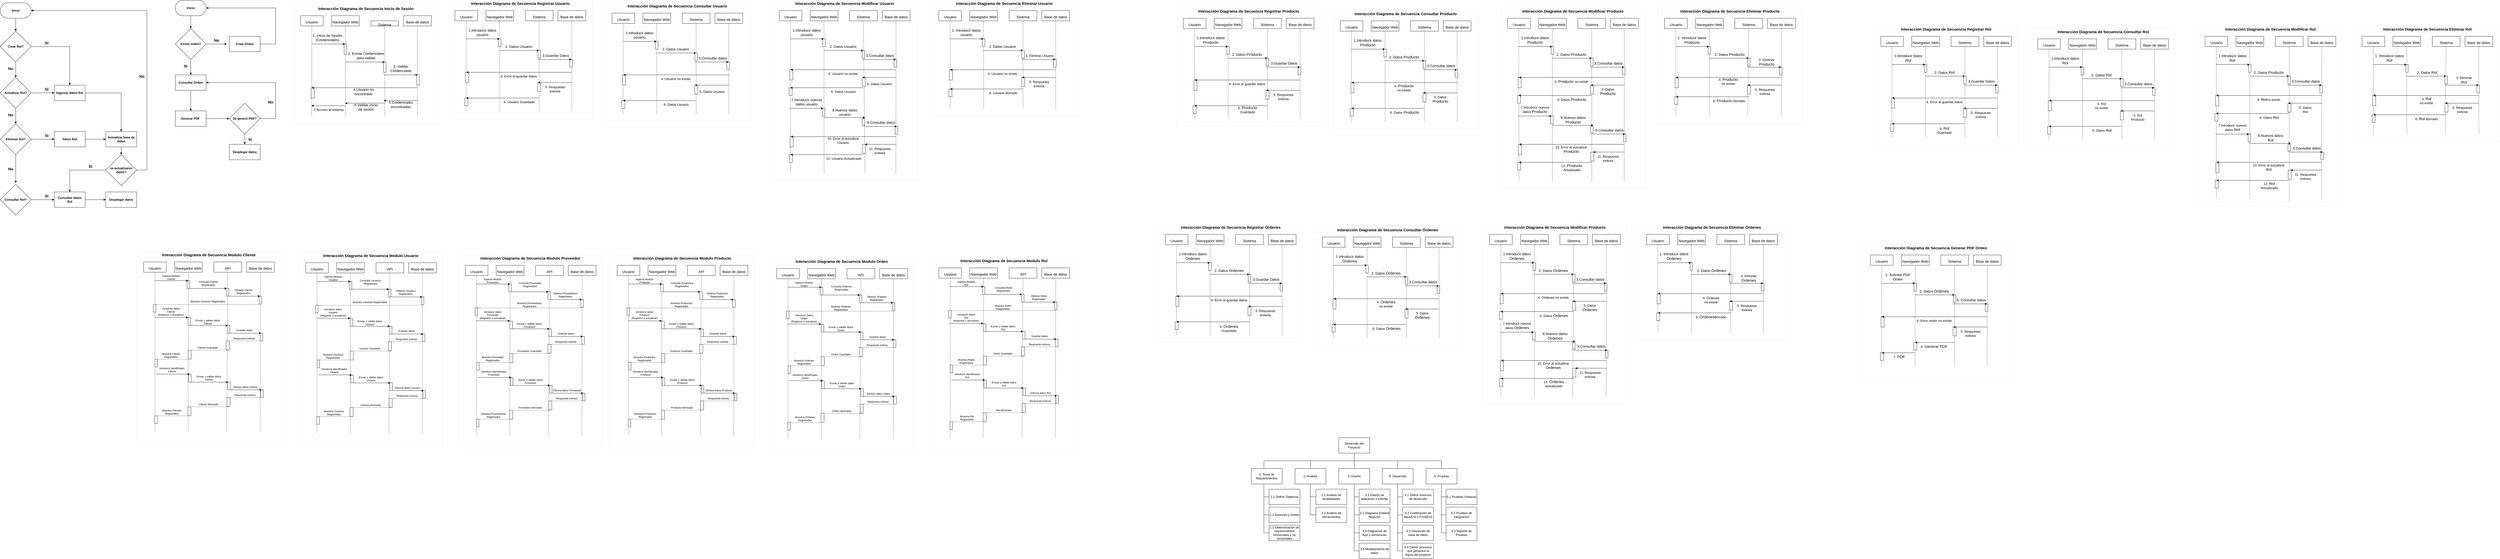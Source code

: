 <mxfile version="20.5.1" type="github">
  <diagram id="joqbCZmskn7jGLNy2Fwb" name="Página-1">
    <mxGraphModel dx="1841" dy="2188" grid="1" gridSize="10" guides="1" tooltips="1" connect="1" arrows="1" fold="1" page="1" pageScale="1" pageWidth="827" pageHeight="1169" math="0" shadow="0">
      <root>
        <mxCell id="0" />
        <mxCell id="1" parent="0" />
        <mxCell id="ZXjlYHLIUfhEoB1K2fzu-16" style="edgeStyle=orthogonalEdgeStyle;rounded=0;orthogonalLoop=1;jettySize=auto;html=1;exitX=0.5;exitY=1;exitDx=0;exitDy=0;entryX=0.5;entryY=0;entryDx=0;entryDy=0;fontStyle=1" parent="1" source="ZXjlYHLIUfhEoB1K2fzu-1" target="ZXjlYHLIUfhEoB1K2fzu-2" edge="1">
          <mxGeometry relative="1" as="geometry" />
        </mxCell>
        <mxCell id="ZXjlYHLIUfhEoB1K2fzu-1" value="Inicio" style="rounded=1;whiteSpace=wrap;html=1;arcSize=50;fontStyle=1" parent="1" vertex="1">
          <mxGeometry x="90" y="-1090" width="120" height="60" as="geometry" />
        </mxCell>
        <mxCell id="ZXjlYHLIUfhEoB1K2fzu-17" style="edgeStyle=orthogonalEdgeStyle;rounded=0;orthogonalLoop=1;jettySize=auto;html=1;fontStyle=1" parent="1" source="ZXjlYHLIUfhEoB1K2fzu-2" target="ZXjlYHLIUfhEoB1K2fzu-12" edge="1">
          <mxGeometry relative="1" as="geometry" />
        </mxCell>
        <mxCell id="ZXjlYHLIUfhEoB1K2fzu-25" style="edgeStyle=orthogonalEdgeStyle;rounded=0;orthogonalLoop=1;jettySize=auto;html=1;fontStyle=1" parent="1" source="ZXjlYHLIUfhEoB1K2fzu-2" target="ZXjlYHLIUfhEoB1K2fzu-7" edge="1">
          <mxGeometry relative="1" as="geometry" />
        </mxCell>
        <mxCell id="ZXjlYHLIUfhEoB1K2fzu-2" value="Crear Rol?" style="rhombus;whiteSpace=wrap;html=1;fontStyle=1" parent="1" vertex="1">
          <mxGeometry x="90" y="-980" width="120" height="120" as="geometry" />
        </mxCell>
        <mxCell id="ZXjlYHLIUfhEoB1K2fzu-26" style="edgeStyle=orthogonalEdgeStyle;rounded=0;orthogonalLoop=1;jettySize=auto;html=1;entryX=0.5;entryY=0;entryDx=0;entryDy=0;fontStyle=1" parent="1" source="ZXjlYHLIUfhEoB1K2fzu-7" target="ZXjlYHLIUfhEoB1K2fzu-9" edge="1">
          <mxGeometry relative="1" as="geometry" />
        </mxCell>
        <mxCell id="ZXjlYHLIUfhEoB1K2fzu-7" value="Ingresar datos Rol" style="rounded=0;whiteSpace=wrap;html=1;fontStyle=1" parent="1" vertex="1">
          <mxGeometry x="300" y="-770" width="120" height="60" as="geometry" />
        </mxCell>
        <mxCell id="ZXjlYHLIUfhEoB1K2fzu-21" style="edgeStyle=orthogonalEdgeStyle;rounded=0;orthogonalLoop=1;jettySize=auto;html=1;entryX=0;entryY=0.5;entryDx=0;entryDy=0;fontStyle=1" parent="1" source="ZXjlYHLIUfhEoB1K2fzu-8" target="ZXjlYHLIUfhEoB1K2fzu-9" edge="1">
          <mxGeometry relative="1" as="geometry" />
        </mxCell>
        <mxCell id="ZXjlYHLIUfhEoB1K2fzu-8" value="Datos Rol" style="rounded=0;whiteSpace=wrap;html=1;fontStyle=1" parent="1" vertex="1">
          <mxGeometry x="300" y="-590" width="120" height="60" as="geometry" />
        </mxCell>
        <mxCell id="ZXjlYHLIUfhEoB1K2fzu-28" style="edgeStyle=orthogonalEdgeStyle;rounded=0;orthogonalLoop=1;jettySize=auto;html=1;fontStyle=1" parent="1" source="ZXjlYHLIUfhEoB1K2fzu-9" target="ZXjlYHLIUfhEoB1K2fzu-14" edge="1">
          <mxGeometry relative="1" as="geometry" />
        </mxCell>
        <mxCell id="ZXjlYHLIUfhEoB1K2fzu-9" value="Actualizar base de datos" style="rounded=0;whiteSpace=wrap;html=1;fontStyle=1" parent="1" vertex="1">
          <mxGeometry x="500" y="-590" width="120" height="60" as="geometry" />
        </mxCell>
        <mxCell id="ZXjlYHLIUfhEoB1K2fzu-10" value="Desplegar datos" style="rounded=0;whiteSpace=wrap;html=1;fontStyle=1" parent="1" vertex="1">
          <mxGeometry x="500" y="-355" width="120" height="60" as="geometry" />
        </mxCell>
        <mxCell id="ZXjlYHLIUfhEoB1K2fzu-23" style="edgeStyle=orthogonalEdgeStyle;rounded=0;orthogonalLoop=1;jettySize=auto;html=1;entryX=0;entryY=0.5;entryDx=0;entryDy=0;fontStyle=1" parent="1" source="ZXjlYHLIUfhEoB1K2fzu-11" target="ZXjlYHLIUfhEoB1K2fzu-10" edge="1">
          <mxGeometry relative="1" as="geometry" />
        </mxCell>
        <mxCell id="ZXjlYHLIUfhEoB1K2fzu-11" value="Consultar datos&lt;br&gt;Rol" style="rounded=0;whiteSpace=wrap;html=1;fontStyle=1" parent="1" vertex="1">
          <mxGeometry x="300" y="-355" width="120" height="60" as="geometry" />
        </mxCell>
        <mxCell id="ZXjlYHLIUfhEoB1K2fzu-18" style="edgeStyle=orthogonalEdgeStyle;rounded=0;orthogonalLoop=1;jettySize=auto;html=1;entryX=0.5;entryY=0;entryDx=0;entryDy=0;fontStyle=1" parent="1" source="ZXjlYHLIUfhEoB1K2fzu-12" target="ZXjlYHLIUfhEoB1K2fzu-13" edge="1">
          <mxGeometry relative="1" as="geometry" />
        </mxCell>
        <mxCell id="ZXjlYHLIUfhEoB1K2fzu-24" style="edgeStyle=orthogonalEdgeStyle;rounded=0;orthogonalLoop=1;jettySize=auto;html=1;entryX=0;entryY=0.5;entryDx=0;entryDy=0;fontStyle=1" parent="1" source="ZXjlYHLIUfhEoB1K2fzu-12" target="ZXjlYHLIUfhEoB1K2fzu-7" edge="1">
          <mxGeometry relative="1" as="geometry" />
        </mxCell>
        <mxCell id="ZXjlYHLIUfhEoB1K2fzu-12" value="Actualizar Rol?" style="rhombus;whiteSpace=wrap;html=1;fontStyle=1" parent="1" vertex="1">
          <mxGeometry x="90" y="-800" width="120" height="120" as="geometry" />
        </mxCell>
        <mxCell id="ZXjlYHLIUfhEoB1K2fzu-19" style="edgeStyle=orthogonalEdgeStyle;rounded=0;orthogonalLoop=1;jettySize=auto;html=1;fontStyle=1" parent="1" source="ZXjlYHLIUfhEoB1K2fzu-13" edge="1">
          <mxGeometry relative="1" as="geometry">
            <mxPoint x="150" y="-390" as="targetPoint" />
          </mxGeometry>
        </mxCell>
        <mxCell id="ZXjlYHLIUfhEoB1K2fzu-20" style="edgeStyle=orthogonalEdgeStyle;rounded=0;orthogonalLoop=1;jettySize=auto;html=1;entryX=0;entryY=0.5;entryDx=0;entryDy=0;fontStyle=1" parent="1" source="ZXjlYHLIUfhEoB1K2fzu-13" target="ZXjlYHLIUfhEoB1K2fzu-8" edge="1">
          <mxGeometry relative="1" as="geometry" />
        </mxCell>
        <mxCell id="ZXjlYHLIUfhEoB1K2fzu-13" value="Eliminar Rol?" style="rhombus;whiteSpace=wrap;html=1;fontStyle=1" parent="1" vertex="1">
          <mxGeometry x="90" y="-620" width="120" height="120" as="geometry" />
        </mxCell>
        <mxCell id="ZXjlYHLIUfhEoB1K2fzu-27" style="edgeStyle=orthogonalEdgeStyle;rounded=0;orthogonalLoop=1;jettySize=auto;html=1;fontStyle=1" parent="1" source="ZXjlYHLIUfhEoB1K2fzu-14" target="ZXjlYHLIUfhEoB1K2fzu-11" edge="1">
          <mxGeometry relative="1" as="geometry" />
        </mxCell>
        <mxCell id="ZXjlYHLIUfhEoB1K2fzu-29" style="edgeStyle=orthogonalEdgeStyle;rounded=0;orthogonalLoop=1;jettySize=auto;html=1;entryX=1;entryY=0.5;entryDx=0;entryDy=0;fontStyle=1" parent="1" source="ZXjlYHLIUfhEoB1K2fzu-14" target="ZXjlYHLIUfhEoB1K2fzu-1" edge="1">
          <mxGeometry relative="1" as="geometry">
            <Array as="points">
              <mxPoint x="660" y="-440" />
              <mxPoint x="660" y="-1060" />
            </Array>
          </mxGeometry>
        </mxCell>
        <mxCell id="ZXjlYHLIUfhEoB1K2fzu-14" value="se actualizaron datos?" style="rhombus;whiteSpace=wrap;html=1;fontStyle=1" parent="1" vertex="1">
          <mxGeometry x="500" y="-500" width="120" height="120" as="geometry" />
        </mxCell>
        <mxCell id="ZXjlYHLIUfhEoB1K2fzu-22" style="edgeStyle=orthogonalEdgeStyle;rounded=0;orthogonalLoop=1;jettySize=auto;html=1;entryX=0;entryY=0.5;entryDx=0;entryDy=0;fontStyle=1" parent="1" source="ZXjlYHLIUfhEoB1K2fzu-15" target="ZXjlYHLIUfhEoB1K2fzu-11" edge="1">
          <mxGeometry relative="1" as="geometry" />
        </mxCell>
        <mxCell id="ZXjlYHLIUfhEoB1K2fzu-15" value="Consultar Rol?" style="rhombus;whiteSpace=wrap;html=1;fontStyle=1" parent="1" vertex="1">
          <mxGeometry x="90" y="-385" width="120" height="120" as="geometry" />
        </mxCell>
        <mxCell id="ZXjlYHLIUfhEoB1K2fzu-30" value="No" style="text;html=1;align=center;verticalAlign=middle;resizable=0;points=[];autosize=1;strokeColor=none;fillColor=none;strokeWidth=0;fontSize=15;fontStyle=1" parent="1" vertex="1">
          <mxGeometry x="110" y="-850" width="40" height="30" as="geometry" />
        </mxCell>
        <mxCell id="ZXjlYHLIUfhEoB1K2fzu-31" value="No" style="text;html=1;align=center;verticalAlign=middle;resizable=0;points=[];autosize=1;strokeColor=none;fillColor=none;strokeWidth=0;fontSize=15;fontStyle=1" parent="1" vertex="1">
          <mxGeometry x="110" y="-670" width="40" height="30" as="geometry" />
        </mxCell>
        <mxCell id="ZXjlYHLIUfhEoB1K2fzu-32" value="No" style="text;html=1;align=center;verticalAlign=middle;resizable=0;points=[];autosize=1;strokeColor=none;fillColor=none;strokeWidth=0;fontSize=15;fontStyle=1" parent="1" vertex="1">
          <mxGeometry x="110" y="-460" width="40" height="30" as="geometry" />
        </mxCell>
        <mxCell id="ZXjlYHLIUfhEoB1K2fzu-33" value="No" style="text;html=1;align=center;verticalAlign=middle;resizable=0;points=[];autosize=1;strokeColor=none;fillColor=none;strokeWidth=0;fontSize=15;fontStyle=1" parent="1" vertex="1">
          <mxGeometry x="620" y="-820" width="40" height="30" as="geometry" />
        </mxCell>
        <mxCell id="ZXjlYHLIUfhEoB1K2fzu-34" value="Si" style="text;html=1;align=center;verticalAlign=middle;resizable=0;points=[];autosize=1;strokeColor=none;fillColor=none;strokeWidth=0;fontSize=15;fontStyle=1" parent="1" vertex="1">
          <mxGeometry x="250" y="-950" width="40" height="30" as="geometry" />
        </mxCell>
        <mxCell id="ZXjlYHLIUfhEoB1K2fzu-35" value="Si" style="text;html=1;align=center;verticalAlign=middle;resizable=0;points=[];autosize=1;strokeColor=none;fillColor=none;strokeWidth=0;fontSize=15;fontStyle=1" parent="1" vertex="1">
          <mxGeometry x="250" y="-770" width="40" height="30" as="geometry" />
        </mxCell>
        <mxCell id="ZXjlYHLIUfhEoB1K2fzu-36" value="Si" style="text;html=1;align=center;verticalAlign=middle;resizable=0;points=[];autosize=1;strokeColor=none;fillColor=none;strokeWidth=0;fontSize=15;fontStyle=1" parent="1" vertex="1">
          <mxGeometry x="250" y="-590" width="40" height="30" as="geometry" />
        </mxCell>
        <mxCell id="ZXjlYHLIUfhEoB1K2fzu-37" value="Si" style="text;html=1;align=center;verticalAlign=middle;resizable=0;points=[];autosize=1;strokeColor=none;fillColor=none;strokeWidth=0;fontSize=15;fontStyle=1" parent="1" vertex="1">
          <mxGeometry x="250" y="-355" width="40" height="30" as="geometry" />
        </mxCell>
        <mxCell id="ZXjlYHLIUfhEoB1K2fzu-38" value="Si" style="text;html=1;align=center;verticalAlign=middle;resizable=0;points=[];autosize=1;strokeColor=none;fillColor=none;strokeWidth=0;fontSize=15;fontStyle=1" parent="1" vertex="1">
          <mxGeometry x="420" y="-470" width="40" height="30" as="geometry" />
        </mxCell>
        <mxCell id="ZXjlYHLIUfhEoB1K2fzu-39" style="edgeStyle=orthogonalEdgeStyle;rounded=0;orthogonalLoop=1;jettySize=auto;html=1;exitX=0.5;exitY=1;exitDx=0;exitDy=0;entryX=0.5;entryY=0;entryDx=0;entryDy=0;fontStyle=1" parent="1" source="ZXjlYHLIUfhEoB1K2fzu-40" target="ZXjlYHLIUfhEoB1K2fzu-43" edge="1">
          <mxGeometry relative="1" as="geometry" />
        </mxCell>
        <mxCell id="ZXjlYHLIUfhEoB1K2fzu-40" value="Inicio" style="rounded=1;whiteSpace=wrap;html=1;arcSize=50;fontStyle=1" parent="1" vertex="1">
          <mxGeometry x="770" y="-1100" width="120" height="60" as="geometry" />
        </mxCell>
        <mxCell id="ZXjlYHLIUfhEoB1K2fzu-41" style="edgeStyle=orthogonalEdgeStyle;rounded=0;orthogonalLoop=1;jettySize=auto;html=1;fontStyle=1" parent="1" source="ZXjlYHLIUfhEoB1K2fzu-43" edge="1">
          <mxGeometry relative="1" as="geometry">
            <mxPoint x="830" y="-810" as="targetPoint" />
          </mxGeometry>
        </mxCell>
        <mxCell id="ZXjlYHLIUfhEoB1K2fzu-77" style="edgeStyle=orthogonalEdgeStyle;rounded=0;orthogonalLoop=1;jettySize=auto;html=1;fontSize=15;" parent="1" source="ZXjlYHLIUfhEoB1K2fzu-43" edge="1">
          <mxGeometry relative="1" as="geometry">
            <mxPoint x="970" y="-930" as="targetPoint" />
          </mxGeometry>
        </mxCell>
        <mxCell id="ZXjlYHLIUfhEoB1K2fzu-43" value="Existe orden?" style="rhombus;whiteSpace=wrap;html=1;fontStyle=1" parent="1" vertex="1">
          <mxGeometry x="770" y="-990" width="120" height="120" as="geometry" />
        </mxCell>
        <mxCell id="ZXjlYHLIUfhEoB1K2fzu-73" style="edgeStyle=orthogonalEdgeStyle;rounded=0;orthogonalLoop=1;jettySize=auto;html=1;entryX=1;entryY=0.5;entryDx=0;entryDy=0;fontSize=15;" parent="1" source="ZXjlYHLIUfhEoB1K2fzu-45" target="ZXjlYHLIUfhEoB1K2fzu-40" edge="1">
          <mxGeometry relative="1" as="geometry">
            <Array as="points">
              <mxPoint x="1160" y="-930" />
              <mxPoint x="1160" y="-1070" />
            </Array>
          </mxGeometry>
        </mxCell>
        <mxCell id="ZXjlYHLIUfhEoB1K2fzu-45" value="Crear Orden" style="rounded=0;whiteSpace=wrap;html=1;fontStyle=1" parent="1" vertex="1">
          <mxGeometry x="980" y="-960" width="120" height="60" as="geometry" />
        </mxCell>
        <mxCell id="ZXjlYHLIUfhEoB1K2fzu-64" value="No" style="text;html=1;align=center;verticalAlign=middle;resizable=0;points=[];autosize=1;strokeColor=none;fillColor=none;strokeWidth=0;fontSize=15;fontStyle=1" parent="1" vertex="1">
          <mxGeometry x="910" y="-960" width="40" height="30" as="geometry" />
        </mxCell>
        <mxCell id="ZXjlYHLIUfhEoB1K2fzu-68" value="Si" style="text;html=1;align=center;verticalAlign=middle;resizable=0;points=[];autosize=1;strokeColor=none;fillColor=none;strokeWidth=0;fontSize=15;fontStyle=1" parent="1" vertex="1">
          <mxGeometry x="790" y="-860" width="40" height="30" as="geometry" />
        </mxCell>
        <mxCell id="ZXjlYHLIUfhEoB1K2fzu-69" value="Si" style="text;html=1;align=center;verticalAlign=middle;resizable=0;points=[];autosize=1;strokeColor=none;fillColor=none;strokeWidth=0;fontSize=15;fontStyle=1" parent="1" vertex="1">
          <mxGeometry x="1040" y="-575" width="40" height="30" as="geometry" />
        </mxCell>
        <mxCell id="ZXjlYHLIUfhEoB1K2fzu-78" style="edgeStyle=orthogonalEdgeStyle;rounded=0;orthogonalLoop=1;jettySize=auto;html=1;entryX=0.5;entryY=0;entryDx=0;entryDy=0;fontSize=15;" parent="1" source="ZXjlYHLIUfhEoB1K2fzu-74" target="ZXjlYHLIUfhEoB1K2fzu-75" edge="1">
          <mxGeometry relative="1" as="geometry" />
        </mxCell>
        <mxCell id="ZXjlYHLIUfhEoB1K2fzu-74" value="Consultar Orden" style="rounded=0;whiteSpace=wrap;html=1;fontStyle=1" parent="1" vertex="1">
          <mxGeometry x="770" y="-810" width="120" height="60" as="geometry" />
        </mxCell>
        <mxCell id="ZXjlYHLIUfhEoB1K2fzu-79" style="edgeStyle=orthogonalEdgeStyle;rounded=0;orthogonalLoop=1;jettySize=auto;html=1;entryX=0;entryY=0.5;entryDx=0;entryDy=0;fontSize=15;" parent="1" source="ZXjlYHLIUfhEoB1K2fzu-75" target="ZXjlYHLIUfhEoB1K2fzu-76" edge="1">
          <mxGeometry relative="1" as="geometry" />
        </mxCell>
        <mxCell id="ZXjlYHLIUfhEoB1K2fzu-75" value="Generar PDF&amp;nbsp;" style="rounded=0;whiteSpace=wrap;html=1;fontStyle=1" parent="1" vertex="1">
          <mxGeometry x="770" y="-670" width="120" height="60" as="geometry" />
        </mxCell>
        <mxCell id="ZXjlYHLIUfhEoB1K2fzu-80" style="edgeStyle=orthogonalEdgeStyle;rounded=0;orthogonalLoop=1;jettySize=auto;html=1;entryX=1;entryY=0.5;entryDx=0;entryDy=0;fontSize=15;" parent="1" source="ZXjlYHLIUfhEoB1K2fzu-76" target="ZXjlYHLIUfhEoB1K2fzu-74" edge="1">
          <mxGeometry relative="1" as="geometry">
            <Array as="points">
              <mxPoint x="1160" y="-640" />
              <mxPoint x="1160" y="-780" />
            </Array>
          </mxGeometry>
        </mxCell>
        <mxCell id="ZXjlYHLIUfhEoB1K2fzu-84" style="edgeStyle=orthogonalEdgeStyle;rounded=0;orthogonalLoop=1;jettySize=auto;html=1;entryX=0.5;entryY=0;entryDx=0;entryDy=0;fontSize=15;" parent="1" source="ZXjlYHLIUfhEoB1K2fzu-76" target="ZXjlYHLIUfhEoB1K2fzu-82" edge="1">
          <mxGeometry relative="1" as="geometry" />
        </mxCell>
        <mxCell id="ZXjlYHLIUfhEoB1K2fzu-76" value="Se generó PDF?" style="rhombus;whiteSpace=wrap;html=1;fontStyle=1" parent="1" vertex="1">
          <mxGeometry x="980" y="-700" width="120" height="120" as="geometry" />
        </mxCell>
        <mxCell id="ZXjlYHLIUfhEoB1K2fzu-81" value="No" style="text;html=1;align=center;verticalAlign=middle;resizable=0;points=[];autosize=1;strokeColor=none;fillColor=none;strokeWidth=0;fontSize=15;fontStyle=1" parent="1" vertex="1">
          <mxGeometry x="1120" y="-720" width="40" height="30" as="geometry" />
        </mxCell>
        <mxCell id="ZXjlYHLIUfhEoB1K2fzu-82" value="Desplegar datos" style="rounded=0;whiteSpace=wrap;html=1;fontStyle=1" parent="1" vertex="1">
          <mxGeometry x="980" y="-540" width="120" height="60" as="geometry" />
        </mxCell>
        <mxCell id="ZXjlYHLIUfhEoB1K2fzu-86" value="Interacción Diagrama de Secuencia Inicio de Sesión" style="swimlane;strokeWidth=0;fontSize=15;" parent="1" vertex="1">
          <mxGeometry x="1230" y="-1080" width="562" height="460" as="geometry" />
        </mxCell>
        <mxCell id="ZXjlYHLIUfhEoB1K2fzu-91" value="&lt;font style=&quot;font-size: 14px;&quot;&gt;Usuario&lt;/font&gt;" style="rounded=0;whiteSpace=wrap;html=1;strokeWidth=1;fontSize=29;" parent="ZXjlYHLIUfhEoB1K2fzu-86" vertex="1">
          <mxGeometry x="27" y="40" width="88" height="40" as="geometry" />
        </mxCell>
        <mxCell id="ZXjlYHLIUfhEoB1K2fzu-92" value="&lt;font style=&quot;font-size: 14px; line-height: 1.2;&quot;&gt;Navegador Web&lt;/font&gt;" style="rounded=0;whiteSpace=wrap;html=1;strokeWidth=1;fontSize=29;" parent="ZXjlYHLIUfhEoB1K2fzu-86" vertex="1">
          <mxGeometry x="147" y="40" width="108" height="40" as="geometry" />
        </mxCell>
        <mxCell id="ZXjlYHLIUfhEoB1K2fzu-93" value="&lt;font style=&quot;font-size: 14px; line-height: 1.2;&quot;&gt;Sistema&lt;/font&gt;" style="rounded=0;whiteSpace=wrap;html=1;strokeWidth=1;fontSize=29;" parent="ZXjlYHLIUfhEoB1K2fzu-86" vertex="1">
          <mxGeometry x="300" y="60" width="108" height="20" as="geometry" />
        </mxCell>
        <mxCell id="ZXjlYHLIUfhEoB1K2fzu-94" value="&lt;font style=&quot;font-size: 14px; line-height: 1.2;&quot;&gt;Base de datos&lt;/font&gt;" style="rounded=0;whiteSpace=wrap;html=1;strokeWidth=1;fontSize=29;" parent="ZXjlYHLIUfhEoB1K2fzu-86" vertex="1">
          <mxGeometry x="427" y="40" width="108" height="40" as="geometry" />
        </mxCell>
        <mxCell id="ZXjlYHLIUfhEoB1K2fzu-96" value="" style="endArrow=none;dashed=1;html=1;rounded=0;fontSize=14;" parent="ZXjlYHLIUfhEoB1K2fzu-86" edge="1">
          <mxGeometry width="50" height="50" relative="1" as="geometry">
            <mxPoint x="201" y="430" as="sourcePoint" />
            <mxPoint x="200.79" y="80" as="targetPoint" />
          </mxGeometry>
        </mxCell>
        <mxCell id="ZXjlYHLIUfhEoB1K2fzu-97" value="" style="endArrow=none;dashed=1;html=1;rounded=0;fontSize=14;" parent="ZXjlYHLIUfhEoB1K2fzu-86" edge="1">
          <mxGeometry width="50" height="50" relative="1" as="geometry">
            <mxPoint x="354" y="430" as="sourcePoint" />
            <mxPoint x="353.75" y="80" as="targetPoint" />
          </mxGeometry>
        </mxCell>
        <mxCell id="ZXjlYHLIUfhEoB1K2fzu-98" value="" style="endArrow=none;dashed=1;html=1;rounded=0;fontSize=14;" parent="ZXjlYHLIUfhEoB1K2fzu-86" edge="1">
          <mxGeometry width="50" height="50" relative="1" as="geometry">
            <mxPoint x="481" y="430" as="sourcePoint" />
            <mxPoint x="480.66" y="80" as="targetPoint" />
          </mxGeometry>
        </mxCell>
        <mxCell id="ZXjlYHLIUfhEoB1K2fzu-99" value="1. Inicio de Sesión&lt;br&gt;(Credenciales)" style="text;html=1;align=center;verticalAlign=middle;resizable=0;points=[];autosize=1;strokeColor=none;fillColor=none;fontSize=14;" parent="ZXjlYHLIUfhEoB1K2fzu-86" vertex="1">
          <mxGeometry x="61" y="100" width="140" height="50" as="geometry" />
        </mxCell>
        <mxCell id="ZXjlYHLIUfhEoB1K2fzu-101" value="" style="rounded=0;whiteSpace=wrap;html=1;strokeWidth=1;fontSize=14;" parent="ZXjlYHLIUfhEoB1K2fzu-86" vertex="1">
          <mxGeometry x="196" y="150" width="10" height="40" as="geometry" />
        </mxCell>
        <mxCell id="ZXjlYHLIUfhEoB1K2fzu-102" value="2. Enviar Credenciales&lt;br&gt;para validar" style="text;html=1;align=center;verticalAlign=middle;resizable=0;points=[];autosize=1;strokeColor=none;fillColor=none;fontSize=14;" parent="ZXjlYHLIUfhEoB1K2fzu-86" vertex="1">
          <mxGeometry x="201" y="170" width="160" height="50" as="geometry" />
        </mxCell>
        <mxCell id="ZXjlYHLIUfhEoB1K2fzu-103" value="" style="endArrow=classic;html=1;rounded=0;fontSize=14;entryX=0.5;entryY=0;entryDx=0;entryDy=0;" parent="ZXjlYHLIUfhEoB1K2fzu-86" target="ZXjlYHLIUfhEoB1K2fzu-104" edge="1">
          <mxGeometry width="50" height="50" relative="1" as="geometry">
            <mxPoint x="200" y="220.0" as="sourcePoint" />
            <mxPoint x="340" y="220" as="targetPoint" />
          </mxGeometry>
        </mxCell>
        <mxCell id="ZXjlYHLIUfhEoB1K2fzu-104" value="" style="rounded=0;whiteSpace=wrap;html=1;strokeWidth=1;fontSize=14;" parent="ZXjlYHLIUfhEoB1K2fzu-86" vertex="1">
          <mxGeometry x="349" y="220" width="10" height="40" as="geometry" />
        </mxCell>
        <mxCell id="ZXjlYHLIUfhEoB1K2fzu-108" value="3. Validar&lt;br&gt;Credenciales" style="text;html=1;align=center;verticalAlign=middle;resizable=0;points=[];autosize=1;strokeColor=none;fillColor=none;fontSize=14;" parent="ZXjlYHLIUfhEoB1K2fzu-86" vertex="1">
          <mxGeometry x="361" y="220" width="110" height="50" as="geometry" />
        </mxCell>
        <mxCell id="ZXjlYHLIUfhEoB1K2fzu-109" value="" style="endArrow=classic;html=1;rounded=0;fontSize=14;" parent="ZXjlYHLIUfhEoB1K2fzu-86" edge="1">
          <mxGeometry width="50" height="50" relative="1" as="geometry">
            <mxPoint x="350" y="270" as="sourcePoint" />
            <mxPoint x="482" y="270" as="targetPoint" />
          </mxGeometry>
        </mxCell>
        <mxCell id="ZXjlYHLIUfhEoB1K2fzu-110" value="" style="rounded=0;whiteSpace=wrap;html=1;strokeWidth=1;fontSize=14;" parent="ZXjlYHLIUfhEoB1K2fzu-86" vertex="1">
          <mxGeometry x="478" y="270" width="10" height="40" as="geometry" />
        </mxCell>
        <mxCell id="ZXjlYHLIUfhEoB1K2fzu-116" style="edgeStyle=orthogonalEdgeStyle;rounded=0;orthogonalLoop=1;jettySize=auto;html=1;exitX=0.5;exitY=1;exitDx=0;exitDy=0;fontSize=14;" parent="ZXjlYHLIUfhEoB1K2fzu-86" source="ZXjlYHLIUfhEoB1K2fzu-115" target="ZXjlYHLIUfhEoB1K2fzu-115" edge="1">
          <mxGeometry relative="1" as="geometry" />
        </mxCell>
        <mxCell id="ZXjlYHLIUfhEoB1K2fzu-119" value="4.Usuario no&lt;br&gt;encontrado" style="text;html=1;align=center;verticalAlign=middle;resizable=0;points=[];autosize=1;strokeColor=none;fillColor=none;fontSize=14;" parent="ZXjlYHLIUfhEoB1K2fzu-86" vertex="1">
          <mxGeometry x="221" y="310" width="100" height="50" as="geometry" />
        </mxCell>
        <mxCell id="ZXjlYHLIUfhEoB1K2fzu-95" value="" style="endArrow=none;dashed=1;html=1;rounded=0;fontSize=14;" parent="ZXjlYHLIUfhEoB1K2fzu-86" edge="1">
          <mxGeometry width="50" height="50" relative="1" as="geometry">
            <mxPoint x="70" y="430" as="sourcePoint" />
            <mxPoint x="70.71" y="80" as="targetPoint" />
          </mxGeometry>
        </mxCell>
        <mxCell id="ZXjlYHLIUfhEoB1K2fzu-100" value="" style="endArrow=classic;html=1;rounded=0;fontSize=14;" parent="ZXjlYHLIUfhEoB1K2fzu-86" edge="1">
          <mxGeometry width="50" height="50" relative="1" as="geometry">
            <mxPoint x="70" y="150" as="sourcePoint" />
            <mxPoint x="200" y="150" as="targetPoint" />
          </mxGeometry>
        </mxCell>
        <mxCell id="ZXjlYHLIUfhEoB1K2fzu-115" value="" style="rounded=0;whiteSpace=wrap;html=1;strokeWidth=1;fontSize=14;" parent="ZXjlYHLIUfhEoB1K2fzu-86" vertex="1">
          <mxGeometry x="68" y="320" width="12" height="40" as="geometry" />
        </mxCell>
        <mxCell id="ZXjlYHLIUfhEoB1K2fzu-111" value="" style="endArrow=classic;html=1;rounded=0;fontSize=14;" parent="ZXjlYHLIUfhEoB1K2fzu-86" edge="1">
          <mxGeometry width="50" height="50" relative="1" as="geometry">
            <mxPoint x="480" y="320" as="sourcePoint" />
            <mxPoint x="70" y="320" as="targetPoint" />
          </mxGeometry>
        </mxCell>
        <mxCell id="ZXjlYHLIUfhEoB1K2fzu-124" value="" style="endArrow=classic;html=1;rounded=0;fontSize=14;" parent="ZXjlYHLIUfhEoB1K2fzu-86" edge="1">
          <mxGeometry width="50" height="50" relative="1" as="geometry">
            <mxPoint x="480" y="370" as="sourcePoint" />
            <mxPoint x="350" y="370" as="targetPoint" />
          </mxGeometry>
        </mxCell>
        <mxCell id="ZXjlYHLIUfhEoB1K2fzu-125" value="5.Credenciales&lt;br&gt;encontradas" style="text;html=1;align=center;verticalAlign=middle;resizable=0;points=[];autosize=1;strokeColor=none;fillColor=none;fontSize=14;" parent="ZXjlYHLIUfhEoB1K2fzu-86" vertex="1">
          <mxGeometry x="356" y="360" width="120" height="50" as="geometry" />
        </mxCell>
        <mxCell id="ZXjlYHLIUfhEoB1K2fzu-127" value="6.Validar Inicio&lt;br&gt;de sesión" style="text;html=1;align=center;verticalAlign=middle;resizable=0;points=[];autosize=1;strokeColor=none;fillColor=none;fontSize=14;" parent="ZXjlYHLIUfhEoB1K2fzu-86" vertex="1">
          <mxGeometry x="226" y="370" width="110" height="50" as="geometry" />
        </mxCell>
        <mxCell id="ZXjlYHLIUfhEoB1K2fzu-128" value="7.Acceso al sistema" style="text;html=1;align=center;verticalAlign=middle;resizable=0;points=[];autosize=1;strokeColor=none;fillColor=none;fontSize=13;" parent="ZXjlYHLIUfhEoB1K2fzu-86" vertex="1">
          <mxGeometry x="66.0" y="390" width="140" height="30" as="geometry" />
        </mxCell>
        <mxCell id="ZXjlYHLIUfhEoB1K2fzu-129" value="" style="endArrow=classic;html=1;rounded=0;fontSize=14;" parent="ZXjlYHLIUfhEoB1K2fzu-86" edge="1">
          <mxGeometry width="50" height="50" relative="1" as="geometry">
            <mxPoint x="200" y="390" as="sourcePoint" />
            <mxPoint x="69.64" y="390" as="targetPoint" />
          </mxGeometry>
        </mxCell>
        <mxCell id="ZXjlYHLIUfhEoB1K2fzu-126" value="" style="endArrow=classic;html=1;rounded=0;fontSize=14;exitX=0.003;exitY=0.393;exitDx=0;exitDy=0;exitPerimeter=0;" parent="1" source="ZXjlYHLIUfhEoB1K2fzu-125" edge="1">
          <mxGeometry width="50" height="50" relative="1" as="geometry">
            <mxPoint x="1580" y="-700" as="sourcePoint" />
            <mxPoint x="1430" y="-700" as="targetPoint" />
          </mxGeometry>
        </mxCell>
        <mxCell id="ZXjlYHLIUfhEoB1K2fzu-160" value="Interacción Diagrama de Secuencia Registrar Usuario" style="swimlane;strokeWidth=0;fontSize=15;" parent="1" vertex="1">
          <mxGeometry x="1830" y="-1100" width="562" height="460" as="geometry" />
        </mxCell>
        <mxCell id="ZXjlYHLIUfhEoB1K2fzu-161" value="&lt;font style=&quot;font-size: 14px;&quot;&gt;Usuario&lt;/font&gt;" style="rounded=0;whiteSpace=wrap;html=1;strokeWidth=1;fontSize=29;" parent="ZXjlYHLIUfhEoB1K2fzu-160" vertex="1">
          <mxGeometry x="27" y="40" width="88" height="40" as="geometry" />
        </mxCell>
        <mxCell id="ZXjlYHLIUfhEoB1K2fzu-162" value="&lt;font style=&quot;font-size: 14px; line-height: 1.2;&quot;&gt;Navegador Web&lt;/font&gt;" style="rounded=0;whiteSpace=wrap;html=1;strokeWidth=1;fontSize=29;" parent="ZXjlYHLIUfhEoB1K2fzu-160" vertex="1">
          <mxGeometry x="147" y="40" width="108" height="40" as="geometry" />
        </mxCell>
        <mxCell id="ZXjlYHLIUfhEoB1K2fzu-163" value="&lt;font style=&quot;font-size: 14px; line-height: 1.2;&quot;&gt;Sistema&lt;/font&gt;" style="rounded=0;whiteSpace=wrap;html=1;strokeWidth=1;fontSize=29;" parent="ZXjlYHLIUfhEoB1K2fzu-160" vertex="1">
          <mxGeometry x="300" y="40" width="108" height="40" as="geometry" />
        </mxCell>
        <mxCell id="ZXjlYHLIUfhEoB1K2fzu-164" value="&lt;font style=&quot;font-size: 14px; line-height: 1.2;&quot;&gt;Base de datos&lt;/font&gt;" style="rounded=0;whiteSpace=wrap;html=1;strokeWidth=1;fontSize=29;" parent="ZXjlYHLIUfhEoB1K2fzu-160" vertex="1">
          <mxGeometry x="427" y="40" width="108" height="40" as="geometry" />
        </mxCell>
        <mxCell id="ZXjlYHLIUfhEoB1K2fzu-165" value="" style="endArrow=none;dashed=1;html=1;rounded=0;fontSize=14;" parent="ZXjlYHLIUfhEoB1K2fzu-160" edge="1">
          <mxGeometry width="50" height="50" relative="1" as="geometry">
            <mxPoint x="201" y="430" as="sourcePoint" />
            <mxPoint x="200.79" y="80" as="targetPoint" />
          </mxGeometry>
        </mxCell>
        <mxCell id="ZXjlYHLIUfhEoB1K2fzu-166" value="" style="endArrow=none;dashed=1;html=1;rounded=0;fontSize=14;" parent="ZXjlYHLIUfhEoB1K2fzu-160" edge="1">
          <mxGeometry width="50" height="50" relative="1" as="geometry">
            <mxPoint x="354" y="430" as="sourcePoint" />
            <mxPoint x="353.75" y="80" as="targetPoint" />
          </mxGeometry>
        </mxCell>
        <mxCell id="ZXjlYHLIUfhEoB1K2fzu-167" value="" style="endArrow=none;dashed=1;html=1;rounded=0;fontSize=14;" parent="ZXjlYHLIUfhEoB1K2fzu-160" edge="1">
          <mxGeometry width="50" height="50" relative="1" as="geometry">
            <mxPoint x="481" y="430" as="sourcePoint" />
            <mxPoint x="480.66" y="80" as="targetPoint" />
          </mxGeometry>
        </mxCell>
        <mxCell id="ZXjlYHLIUfhEoB1K2fzu-168" value="1.Introducir datos&lt;br&gt;usuario" style="text;html=1;align=center;verticalAlign=middle;resizable=0;points=[];autosize=1;strokeColor=none;fillColor=none;fontSize=14;" parent="ZXjlYHLIUfhEoB1K2fzu-160" vertex="1">
          <mxGeometry x="67.91" y="100" width="130" height="50" as="geometry" />
        </mxCell>
        <mxCell id="ZXjlYHLIUfhEoB1K2fzu-169" value="" style="rounded=0;whiteSpace=wrap;html=1;strokeWidth=1;fontSize=14;" parent="ZXjlYHLIUfhEoB1K2fzu-160" vertex="1">
          <mxGeometry x="196" y="150" width="10" height="30" as="geometry" />
        </mxCell>
        <mxCell id="ZXjlYHLIUfhEoB1K2fzu-170" value="2. Datos Usuario" style="text;html=1;align=center;verticalAlign=middle;resizable=0;points=[];autosize=1;strokeColor=none;fillColor=none;fontSize=14;" parent="ZXjlYHLIUfhEoB1K2fzu-160" vertex="1">
          <mxGeometry x="209" y="165" width="130" height="30" as="geometry" />
        </mxCell>
        <mxCell id="ZXjlYHLIUfhEoB1K2fzu-171" value="" style="endArrow=classic;html=1;rounded=0;fontSize=14;entryX=0.5;entryY=0;entryDx=0;entryDy=0;" parent="ZXjlYHLIUfhEoB1K2fzu-160" target="ZXjlYHLIUfhEoB1K2fzu-172" edge="1">
          <mxGeometry width="50" height="50" relative="1" as="geometry">
            <mxPoint x="200" y="195.0" as="sourcePoint" />
            <mxPoint x="340" y="195" as="targetPoint" />
          </mxGeometry>
        </mxCell>
        <mxCell id="ZXjlYHLIUfhEoB1K2fzu-172" value="" style="rounded=0;whiteSpace=wrap;html=1;strokeWidth=1;fontSize=14;" parent="ZXjlYHLIUfhEoB1K2fzu-160" vertex="1">
          <mxGeometry x="349" y="195" width="10" height="30" as="geometry" />
        </mxCell>
        <mxCell id="ZXjlYHLIUfhEoB1K2fzu-175" value="" style="rounded=0;whiteSpace=wrap;html=1;strokeWidth=1;fontSize=14;" parent="ZXjlYHLIUfhEoB1K2fzu-160" vertex="1">
          <mxGeometry x="473" y="230" width="10" height="30" as="geometry" />
        </mxCell>
        <mxCell id="ZXjlYHLIUfhEoB1K2fzu-176" style="edgeStyle=orthogonalEdgeStyle;rounded=0;orthogonalLoop=1;jettySize=auto;html=1;exitX=0.5;exitY=1;exitDx=0;exitDy=0;fontSize=14;" parent="ZXjlYHLIUfhEoB1K2fzu-160" source="ZXjlYHLIUfhEoB1K2fzu-180" target="ZXjlYHLIUfhEoB1K2fzu-180" edge="1">
          <mxGeometry relative="1" as="geometry" />
        </mxCell>
        <mxCell id="ZXjlYHLIUfhEoB1K2fzu-178" value="" style="endArrow=none;dashed=1;html=1;rounded=0;fontSize=14;" parent="ZXjlYHLIUfhEoB1K2fzu-160" edge="1">
          <mxGeometry width="50" height="50" relative="1" as="geometry">
            <mxPoint x="70" y="430" as="sourcePoint" />
            <mxPoint x="70.71" y="80" as="targetPoint" />
          </mxGeometry>
        </mxCell>
        <mxCell id="ZXjlYHLIUfhEoB1K2fzu-179" value="" style="endArrow=classic;html=1;rounded=0;fontSize=14;" parent="ZXjlYHLIUfhEoB1K2fzu-160" edge="1">
          <mxGeometry width="50" height="50" relative="1" as="geometry">
            <mxPoint x="70" y="150" as="sourcePoint" />
            <mxPoint x="200" y="150" as="targetPoint" />
          </mxGeometry>
        </mxCell>
        <mxCell id="ZXjlYHLIUfhEoB1K2fzu-180" value="" style="rounded=0;whiteSpace=wrap;html=1;strokeWidth=1;fontSize=14;" parent="ZXjlYHLIUfhEoB1K2fzu-160" vertex="1">
          <mxGeometry x="68" y="280" width="12" height="40" as="geometry" />
        </mxCell>
        <mxCell id="ZXjlYHLIUfhEoB1K2fzu-182" value="" style="endArrow=classic;html=1;rounded=0;fontSize=14;entryX=0.5;entryY=0;entryDx=0;entryDy=0;" parent="ZXjlYHLIUfhEoB1K2fzu-160" edge="1">
          <mxGeometry width="50" height="50" relative="1" as="geometry">
            <mxPoint x="349" y="230" as="sourcePoint" />
            <mxPoint x="480" y="230" as="targetPoint" />
          </mxGeometry>
        </mxCell>
        <mxCell id="ZXjlYHLIUfhEoB1K2fzu-183" value="3.Guardar Datos" style="text;html=1;align=center;verticalAlign=middle;resizable=0;points=[];autosize=1;strokeColor=none;fillColor=none;fontSize=14;" parent="ZXjlYHLIUfhEoB1K2fzu-160" vertex="1">
          <mxGeometry x="353" y="200" width="130" height="30" as="geometry" />
        </mxCell>
        <mxCell id="ZXjlYHLIUfhEoB1K2fzu-185" value="4. Error al guardar datos" style="text;html=1;align=center;verticalAlign=middle;resizable=0;points=[];autosize=1;strokeColor=none;fillColor=none;fontSize=13;" parent="ZXjlYHLIUfhEoB1K2fzu-160" vertex="1">
          <mxGeometry x="194.18" y="280" width="160" height="30" as="geometry" />
        </mxCell>
        <mxCell id="ZXjlYHLIUfhEoB1K2fzu-186" value="" style="endArrow=classic;html=1;rounded=0;fontSize=14;" parent="ZXjlYHLIUfhEoB1K2fzu-160" edge="1">
          <mxGeometry width="50" height="50" relative="1" as="geometry">
            <mxPoint x="480.18" y="280" as="sourcePoint" />
            <mxPoint x="70.82" y="280" as="targetPoint" />
          </mxGeometry>
        </mxCell>
        <mxCell id="ZXjlYHLIUfhEoB1K2fzu-190" value="" style="rounded=0;whiteSpace=wrap;html=1;strokeWidth=1;fontSize=14;" parent="ZXjlYHLIUfhEoB1K2fzu-160" vertex="1">
          <mxGeometry x="348" y="320" width="12" height="35" as="geometry" />
        </mxCell>
        <mxCell id="ZXjlYHLIUfhEoB1K2fzu-191" value="" style="endArrow=classic;html=1;rounded=0;fontSize=14;" parent="ZXjlYHLIUfhEoB1K2fzu-160" edge="1">
          <mxGeometry width="50" height="50" relative="1" as="geometry">
            <mxPoint x="480" y="320" as="sourcePoint" />
            <mxPoint x="349" y="320" as="targetPoint" />
          </mxGeometry>
        </mxCell>
        <mxCell id="ZXjlYHLIUfhEoB1K2fzu-192" value="5. Respuesta&lt;br&gt;exitosa" style="text;html=1;align=center;verticalAlign=middle;resizable=0;points=[];autosize=1;strokeColor=none;fillColor=none;fontSize=13;" parent="ZXjlYHLIUfhEoB1K2fzu-160" vertex="1">
          <mxGeometry x="365" y="325" width="100" height="40" as="geometry" />
        </mxCell>
        <mxCell id="ZXjlYHLIUfhEoB1K2fzu-196" value="" style="rounded=0;whiteSpace=wrap;html=1;strokeWidth=1;fontSize=14;" parent="ZXjlYHLIUfhEoB1K2fzu-160" vertex="1">
          <mxGeometry x="65" y="380" width="12" height="30" as="geometry" />
        </mxCell>
        <mxCell id="ZXjlYHLIUfhEoB1K2fzu-195" value="" style="endArrow=classic;html=1;rounded=0;fontSize=14;" parent="ZXjlYHLIUfhEoB1K2fzu-160" edge="1">
          <mxGeometry width="50" height="50" relative="1" as="geometry">
            <mxPoint x="353" y="380" as="sourcePoint" />
            <mxPoint x="70" y="380" as="targetPoint" />
          </mxGeometry>
        </mxCell>
        <mxCell id="ZXjlYHLIUfhEoB1K2fzu-197" value="6. Usuario Guardado" style="text;html=1;align=center;verticalAlign=middle;resizable=0;points=[];autosize=1;strokeColor=none;fillColor=none;fontSize=13;" parent="ZXjlYHLIUfhEoB1K2fzu-160" vertex="1">
          <mxGeometry x="206.0" y="380" width="140" height="30" as="geometry" />
        </mxCell>
        <mxCell id="ZXjlYHLIUfhEoB1K2fzu-199" value="Interacción Diagrama de Secuencia Consultar Usuario" style="swimlane;strokeWidth=0;fontSize=15;" parent="1" vertex="1">
          <mxGeometry x="2440" y="-1090" width="562" height="460" as="geometry" />
        </mxCell>
        <mxCell id="ZXjlYHLIUfhEoB1K2fzu-200" value="&lt;font style=&quot;font-size: 14px;&quot;&gt;Usuario&lt;/font&gt;" style="rounded=0;whiteSpace=wrap;html=1;strokeWidth=1;fontSize=29;" parent="ZXjlYHLIUfhEoB1K2fzu-199" vertex="1">
          <mxGeometry x="27" y="40" width="88" height="40" as="geometry" />
        </mxCell>
        <mxCell id="ZXjlYHLIUfhEoB1K2fzu-201" value="&lt;font style=&quot;font-size: 14px; line-height: 1.2;&quot;&gt;Navegador Web&lt;/font&gt;" style="rounded=0;whiteSpace=wrap;html=1;strokeWidth=1;fontSize=29;" parent="ZXjlYHLIUfhEoB1K2fzu-199" vertex="1">
          <mxGeometry x="147" y="40" width="108" height="40" as="geometry" />
        </mxCell>
        <mxCell id="ZXjlYHLIUfhEoB1K2fzu-202" value="&lt;font style=&quot;font-size: 14px; line-height: 1.2;&quot;&gt;Sistema&lt;/font&gt;" style="rounded=0;whiteSpace=wrap;html=1;strokeWidth=1;fontSize=29;" parent="ZXjlYHLIUfhEoB1K2fzu-199" vertex="1">
          <mxGeometry x="300" y="40" width="108" height="40" as="geometry" />
        </mxCell>
        <mxCell id="ZXjlYHLIUfhEoB1K2fzu-203" value="&lt;font style=&quot;font-size: 14px; line-height: 1.2;&quot;&gt;Base de datos&lt;/font&gt;" style="rounded=0;whiteSpace=wrap;html=1;strokeWidth=1;fontSize=29;" parent="ZXjlYHLIUfhEoB1K2fzu-199" vertex="1">
          <mxGeometry x="427" y="40" width="108" height="40" as="geometry" />
        </mxCell>
        <mxCell id="ZXjlYHLIUfhEoB1K2fzu-204" value="" style="endArrow=none;dashed=1;html=1;rounded=0;fontSize=14;" parent="ZXjlYHLIUfhEoB1K2fzu-199" edge="1">
          <mxGeometry width="50" height="50" relative="1" as="geometry">
            <mxPoint x="201" y="430" as="sourcePoint" />
            <mxPoint x="200.79" y="80" as="targetPoint" />
          </mxGeometry>
        </mxCell>
        <mxCell id="ZXjlYHLIUfhEoB1K2fzu-205" value="" style="endArrow=none;dashed=1;html=1;rounded=0;fontSize=14;" parent="ZXjlYHLIUfhEoB1K2fzu-199" edge="1">
          <mxGeometry width="50" height="50" relative="1" as="geometry">
            <mxPoint x="354" y="430" as="sourcePoint" />
            <mxPoint x="353.75" y="80" as="targetPoint" />
          </mxGeometry>
        </mxCell>
        <mxCell id="ZXjlYHLIUfhEoB1K2fzu-206" value="" style="endArrow=none;dashed=1;html=1;rounded=0;fontSize=14;" parent="ZXjlYHLIUfhEoB1K2fzu-199" edge="1">
          <mxGeometry width="50" height="50" relative="1" as="geometry">
            <mxPoint x="481" y="430" as="sourcePoint" />
            <mxPoint x="480.66" y="80" as="targetPoint" />
          </mxGeometry>
        </mxCell>
        <mxCell id="ZXjlYHLIUfhEoB1K2fzu-207" value="1.Introducir datos&lt;br&gt;usuario" style="text;html=1;align=center;verticalAlign=middle;resizable=0;points=[];autosize=1;strokeColor=none;fillColor=none;fontSize=14;" parent="ZXjlYHLIUfhEoB1K2fzu-199" vertex="1">
          <mxGeometry x="67.91" y="100" width="130" height="50" as="geometry" />
        </mxCell>
        <mxCell id="ZXjlYHLIUfhEoB1K2fzu-208" value="" style="rounded=0;whiteSpace=wrap;html=1;strokeWidth=1;fontSize=14;" parent="ZXjlYHLIUfhEoB1K2fzu-199" vertex="1">
          <mxGeometry x="196" y="150" width="10" height="30" as="geometry" />
        </mxCell>
        <mxCell id="ZXjlYHLIUfhEoB1K2fzu-209" value="2. Datos Usuario" style="text;html=1;align=center;verticalAlign=middle;resizable=0;points=[];autosize=1;strokeColor=none;fillColor=none;fontSize=14;" parent="ZXjlYHLIUfhEoB1K2fzu-199" vertex="1">
          <mxGeometry x="209" y="165" width="130" height="30" as="geometry" />
        </mxCell>
        <mxCell id="ZXjlYHLIUfhEoB1K2fzu-210" value="" style="endArrow=classic;html=1;rounded=0;fontSize=14;entryX=0.5;entryY=0;entryDx=0;entryDy=0;" parent="ZXjlYHLIUfhEoB1K2fzu-199" target="ZXjlYHLIUfhEoB1K2fzu-211" edge="1">
          <mxGeometry width="50" height="50" relative="1" as="geometry">
            <mxPoint x="200" y="195.0" as="sourcePoint" />
            <mxPoint x="340" y="195" as="targetPoint" />
          </mxGeometry>
        </mxCell>
        <mxCell id="ZXjlYHLIUfhEoB1K2fzu-211" value="" style="rounded=0;whiteSpace=wrap;html=1;strokeWidth=1;fontSize=14;" parent="ZXjlYHLIUfhEoB1K2fzu-199" vertex="1">
          <mxGeometry x="349" y="195" width="10" height="30" as="geometry" />
        </mxCell>
        <mxCell id="ZXjlYHLIUfhEoB1K2fzu-212" value="" style="rounded=0;whiteSpace=wrap;html=1;strokeWidth=1;fontSize=14;" parent="ZXjlYHLIUfhEoB1K2fzu-199" vertex="1">
          <mxGeometry x="473" y="230" width="10" height="30" as="geometry" />
        </mxCell>
        <mxCell id="ZXjlYHLIUfhEoB1K2fzu-213" style="edgeStyle=orthogonalEdgeStyle;rounded=0;orthogonalLoop=1;jettySize=auto;html=1;exitX=0.5;exitY=1;exitDx=0;exitDy=0;fontSize=14;" parent="ZXjlYHLIUfhEoB1K2fzu-199" source="ZXjlYHLIUfhEoB1K2fzu-216" target="ZXjlYHLIUfhEoB1K2fzu-216" edge="1">
          <mxGeometry relative="1" as="geometry" />
        </mxCell>
        <mxCell id="ZXjlYHLIUfhEoB1K2fzu-214" value="" style="endArrow=none;dashed=1;html=1;rounded=0;fontSize=14;" parent="ZXjlYHLIUfhEoB1K2fzu-199" edge="1">
          <mxGeometry width="50" height="50" relative="1" as="geometry">
            <mxPoint x="70" y="430" as="sourcePoint" />
            <mxPoint x="70.71" y="80" as="targetPoint" />
          </mxGeometry>
        </mxCell>
        <mxCell id="ZXjlYHLIUfhEoB1K2fzu-215" value="" style="endArrow=classic;html=1;rounded=0;fontSize=14;" parent="ZXjlYHLIUfhEoB1K2fzu-199" edge="1">
          <mxGeometry width="50" height="50" relative="1" as="geometry">
            <mxPoint x="70" y="150" as="sourcePoint" />
            <mxPoint x="200" y="150" as="targetPoint" />
          </mxGeometry>
        </mxCell>
        <mxCell id="ZXjlYHLIUfhEoB1K2fzu-216" value="" style="rounded=0;whiteSpace=wrap;html=1;strokeWidth=1;fontSize=14;" parent="ZXjlYHLIUfhEoB1K2fzu-199" vertex="1">
          <mxGeometry x="68" y="280" width="12" height="40" as="geometry" />
        </mxCell>
        <mxCell id="ZXjlYHLIUfhEoB1K2fzu-217" value="" style="endArrow=classic;html=1;rounded=0;fontSize=14;entryX=0.5;entryY=0;entryDx=0;entryDy=0;" parent="ZXjlYHLIUfhEoB1K2fzu-199" edge="1">
          <mxGeometry width="50" height="50" relative="1" as="geometry">
            <mxPoint x="349" y="230" as="sourcePoint" />
            <mxPoint x="480" y="230" as="targetPoint" />
          </mxGeometry>
        </mxCell>
        <mxCell id="ZXjlYHLIUfhEoB1K2fzu-218" value="3.Consultar datos" style="text;html=1;align=center;verticalAlign=middle;resizable=0;points=[];autosize=1;strokeColor=none;fillColor=none;fontSize=14;" parent="ZXjlYHLIUfhEoB1K2fzu-199" vertex="1">
          <mxGeometry x="353" y="200" width="130" height="30" as="geometry" />
        </mxCell>
        <mxCell id="ZXjlYHLIUfhEoB1K2fzu-219" value="4. Usuario no existe" style="text;html=1;align=center;verticalAlign=middle;resizable=0;points=[];autosize=1;strokeColor=none;fillColor=none;fontSize=13;" parent="ZXjlYHLIUfhEoB1K2fzu-199" vertex="1">
          <mxGeometry x="204.18" y="280" width="140" height="30" as="geometry" />
        </mxCell>
        <mxCell id="ZXjlYHLIUfhEoB1K2fzu-220" value="" style="endArrow=classic;html=1;rounded=0;fontSize=14;" parent="ZXjlYHLIUfhEoB1K2fzu-199" edge="1">
          <mxGeometry width="50" height="50" relative="1" as="geometry">
            <mxPoint x="480.18" y="280" as="sourcePoint" />
            <mxPoint x="70.82" y="280" as="targetPoint" />
          </mxGeometry>
        </mxCell>
        <mxCell id="ZXjlYHLIUfhEoB1K2fzu-221" value="" style="rounded=0;whiteSpace=wrap;html=1;strokeWidth=1;fontSize=14;" parent="ZXjlYHLIUfhEoB1K2fzu-199" vertex="1">
          <mxGeometry x="348" y="320" width="12" height="35" as="geometry" />
        </mxCell>
        <mxCell id="ZXjlYHLIUfhEoB1K2fzu-222" value="" style="endArrow=classic;html=1;rounded=0;fontSize=14;" parent="ZXjlYHLIUfhEoB1K2fzu-199" edge="1">
          <mxGeometry width="50" height="50" relative="1" as="geometry">
            <mxPoint x="480" y="320" as="sourcePoint" />
            <mxPoint x="349" y="320" as="targetPoint" />
          </mxGeometry>
        </mxCell>
        <mxCell id="ZXjlYHLIUfhEoB1K2fzu-223" value="5. Datos Usuario" style="text;html=1;align=center;verticalAlign=middle;resizable=0;points=[];autosize=1;strokeColor=none;fillColor=none;fontSize=13;" parent="ZXjlYHLIUfhEoB1K2fzu-199" vertex="1">
          <mxGeometry x="355" y="330" width="120" height="30" as="geometry" />
        </mxCell>
        <mxCell id="ZXjlYHLIUfhEoB1K2fzu-224" value="" style="rounded=0;whiteSpace=wrap;html=1;strokeWidth=1;fontSize=14;" parent="ZXjlYHLIUfhEoB1K2fzu-199" vertex="1">
          <mxGeometry x="65" y="380" width="12" height="30" as="geometry" />
        </mxCell>
        <mxCell id="ZXjlYHLIUfhEoB1K2fzu-225" value="" style="endArrow=classic;html=1;rounded=0;fontSize=14;" parent="ZXjlYHLIUfhEoB1K2fzu-199" edge="1">
          <mxGeometry width="50" height="50" relative="1" as="geometry">
            <mxPoint x="353" y="380" as="sourcePoint" />
            <mxPoint x="70" y="380" as="targetPoint" />
          </mxGeometry>
        </mxCell>
        <mxCell id="ZXjlYHLIUfhEoB1K2fzu-226" value="6. Datos Usuario" style="text;html=1;align=center;verticalAlign=middle;resizable=0;points=[];autosize=1;strokeColor=none;fillColor=none;fontSize=13;" parent="ZXjlYHLIUfhEoB1K2fzu-199" vertex="1">
          <mxGeometry x="216.0" y="380" width="120" height="30" as="geometry" />
        </mxCell>
        <mxCell id="ZXjlYHLIUfhEoB1K2fzu-227" value="Interacción Diagrama de Secuencia Modificar Usuario" style="swimlane;strokeWidth=0;fontSize=15;" parent="1" vertex="1">
          <mxGeometry x="3090" y="-1100" width="562" height="700" as="geometry" />
        </mxCell>
        <mxCell id="ZXjlYHLIUfhEoB1K2fzu-228" value="&lt;font style=&quot;font-size: 14px;&quot;&gt;Usuario&lt;/font&gt;" style="rounded=0;whiteSpace=wrap;html=1;strokeWidth=1;fontSize=29;" parent="ZXjlYHLIUfhEoB1K2fzu-227" vertex="1">
          <mxGeometry x="27" y="40" width="88" height="40" as="geometry" />
        </mxCell>
        <mxCell id="ZXjlYHLIUfhEoB1K2fzu-229" value="&lt;font style=&quot;font-size: 14px; line-height: 1.2;&quot;&gt;Navegador Web&lt;/font&gt;" style="rounded=0;whiteSpace=wrap;html=1;strokeWidth=1;fontSize=29;" parent="ZXjlYHLIUfhEoB1K2fzu-227" vertex="1">
          <mxGeometry x="147" y="40" width="108" height="40" as="geometry" />
        </mxCell>
        <mxCell id="ZXjlYHLIUfhEoB1K2fzu-230" value="&lt;font style=&quot;font-size: 14px; line-height: 1.2;&quot;&gt;Sistema&lt;/font&gt;" style="rounded=0;whiteSpace=wrap;html=1;strokeWidth=1;fontSize=29;" parent="ZXjlYHLIUfhEoB1K2fzu-227" vertex="1">
          <mxGeometry x="300" y="40" width="108" height="40" as="geometry" />
        </mxCell>
        <mxCell id="ZXjlYHLIUfhEoB1K2fzu-231" value="&lt;font style=&quot;font-size: 14px; line-height: 1.2;&quot;&gt;Base de datos&lt;/font&gt;" style="rounded=0;whiteSpace=wrap;html=1;strokeWidth=1;fontSize=29;" parent="ZXjlYHLIUfhEoB1K2fzu-227" vertex="1">
          <mxGeometry x="427" y="40" width="108" height="40" as="geometry" />
        </mxCell>
        <mxCell id="ZXjlYHLIUfhEoB1K2fzu-232" value="" style="endArrow=none;dashed=1;html=1;rounded=0;fontSize=14;" parent="ZXjlYHLIUfhEoB1K2fzu-227" edge="1">
          <mxGeometry width="50" height="50" relative="1" as="geometry">
            <mxPoint x="201" y="670" as="sourcePoint" />
            <mxPoint x="200.79" y="80" as="targetPoint" />
          </mxGeometry>
        </mxCell>
        <mxCell id="ZXjlYHLIUfhEoB1K2fzu-233" value="" style="endArrow=none;dashed=1;html=1;rounded=0;fontSize=14;" parent="ZXjlYHLIUfhEoB1K2fzu-227" edge="1">
          <mxGeometry width="50" height="50" relative="1" as="geometry">
            <mxPoint x="360" y="670" as="sourcePoint" />
            <mxPoint x="353.75" y="80" as="targetPoint" />
          </mxGeometry>
        </mxCell>
        <mxCell id="ZXjlYHLIUfhEoB1K2fzu-234" value="" style="endArrow=none;dashed=1;html=1;rounded=0;fontSize=14;" parent="ZXjlYHLIUfhEoB1K2fzu-227" edge="1">
          <mxGeometry width="50" height="50" relative="1" as="geometry">
            <mxPoint x="480" y="670" as="sourcePoint" />
            <mxPoint x="480.66" y="80" as="targetPoint" />
          </mxGeometry>
        </mxCell>
        <mxCell id="ZXjlYHLIUfhEoB1K2fzu-235" value="1.Introducir datos&lt;br&gt;usuario" style="text;html=1;align=center;verticalAlign=middle;resizable=0;points=[];autosize=1;strokeColor=none;fillColor=none;fontSize=14;" parent="ZXjlYHLIUfhEoB1K2fzu-227" vertex="1">
          <mxGeometry x="67.91" y="100" width="130" height="50" as="geometry" />
        </mxCell>
        <mxCell id="ZXjlYHLIUfhEoB1K2fzu-236" value="" style="rounded=0;whiteSpace=wrap;html=1;strokeWidth=1;fontSize=14;" parent="ZXjlYHLIUfhEoB1K2fzu-227" vertex="1">
          <mxGeometry x="196" y="150" width="10" height="30" as="geometry" />
        </mxCell>
        <mxCell id="ZXjlYHLIUfhEoB1K2fzu-237" value="2. Datos Usuario" style="text;html=1;align=center;verticalAlign=middle;resizable=0;points=[];autosize=1;strokeColor=none;fillColor=none;fontSize=14;" parent="ZXjlYHLIUfhEoB1K2fzu-227" vertex="1">
          <mxGeometry x="209" y="165" width="130" height="30" as="geometry" />
        </mxCell>
        <mxCell id="ZXjlYHLIUfhEoB1K2fzu-238" value="" style="endArrow=classic;html=1;rounded=0;fontSize=14;entryX=0.5;entryY=0;entryDx=0;entryDy=0;" parent="ZXjlYHLIUfhEoB1K2fzu-227" target="ZXjlYHLIUfhEoB1K2fzu-239" edge="1">
          <mxGeometry width="50" height="50" relative="1" as="geometry">
            <mxPoint x="200" y="195.0" as="sourcePoint" />
            <mxPoint x="340" y="195" as="targetPoint" />
          </mxGeometry>
        </mxCell>
        <mxCell id="ZXjlYHLIUfhEoB1K2fzu-239" value="" style="rounded=0;whiteSpace=wrap;html=1;strokeWidth=1;fontSize=14;" parent="ZXjlYHLIUfhEoB1K2fzu-227" vertex="1">
          <mxGeometry x="349" y="195" width="10" height="30" as="geometry" />
        </mxCell>
        <mxCell id="ZXjlYHLIUfhEoB1K2fzu-240" value="" style="rounded=0;whiteSpace=wrap;html=1;strokeWidth=1;fontSize=14;" parent="ZXjlYHLIUfhEoB1K2fzu-227" vertex="1">
          <mxGeometry x="473" y="230" width="10" height="30" as="geometry" />
        </mxCell>
        <mxCell id="ZXjlYHLIUfhEoB1K2fzu-241" style="edgeStyle=orthogonalEdgeStyle;rounded=0;orthogonalLoop=1;jettySize=auto;html=1;exitX=0.5;exitY=1;exitDx=0;exitDy=0;fontSize=14;" parent="ZXjlYHLIUfhEoB1K2fzu-227" source="ZXjlYHLIUfhEoB1K2fzu-244" target="ZXjlYHLIUfhEoB1K2fzu-244" edge="1">
          <mxGeometry relative="1" as="geometry" />
        </mxCell>
        <mxCell id="ZXjlYHLIUfhEoB1K2fzu-242" value="" style="endArrow=none;dashed=1;html=1;rounded=0;fontSize=14;" parent="ZXjlYHLIUfhEoB1K2fzu-227" edge="1">
          <mxGeometry width="50" height="50" relative="1" as="geometry">
            <mxPoint x="71" y="670" as="sourcePoint" />
            <mxPoint x="70.71" y="80" as="targetPoint" />
          </mxGeometry>
        </mxCell>
        <mxCell id="ZXjlYHLIUfhEoB1K2fzu-243" value="" style="endArrow=classic;html=1;rounded=0;fontSize=14;" parent="ZXjlYHLIUfhEoB1K2fzu-227" edge="1">
          <mxGeometry width="50" height="50" relative="1" as="geometry">
            <mxPoint x="70" y="150" as="sourcePoint" />
            <mxPoint x="200" y="150" as="targetPoint" />
          </mxGeometry>
        </mxCell>
        <mxCell id="ZXjlYHLIUfhEoB1K2fzu-244" value="" style="rounded=0;whiteSpace=wrap;html=1;strokeWidth=1;fontSize=14;" parent="ZXjlYHLIUfhEoB1K2fzu-227" vertex="1">
          <mxGeometry x="67.91" y="270" width="12" height="40" as="geometry" />
        </mxCell>
        <mxCell id="ZXjlYHLIUfhEoB1K2fzu-245" value="" style="endArrow=classic;html=1;rounded=0;fontSize=14;entryX=0.5;entryY=0;entryDx=0;entryDy=0;" parent="ZXjlYHLIUfhEoB1K2fzu-227" edge="1">
          <mxGeometry width="50" height="50" relative="1" as="geometry">
            <mxPoint x="349" y="230" as="sourcePoint" />
            <mxPoint x="480" y="230" as="targetPoint" />
          </mxGeometry>
        </mxCell>
        <mxCell id="ZXjlYHLIUfhEoB1K2fzu-246" value="3.Consultar datos" style="text;html=1;align=center;verticalAlign=middle;resizable=0;points=[];autosize=1;strokeColor=none;fillColor=none;fontSize=14;" parent="ZXjlYHLIUfhEoB1K2fzu-227" vertex="1">
          <mxGeometry x="353" y="200" width="130" height="30" as="geometry" />
        </mxCell>
        <mxCell id="ZXjlYHLIUfhEoB1K2fzu-247" value="4. Usuario no existe" style="text;html=1;align=center;verticalAlign=middle;resizable=0;points=[];autosize=1;strokeColor=none;fillColor=none;fontSize=13;" parent="ZXjlYHLIUfhEoB1K2fzu-227" vertex="1">
          <mxGeometry x="204.09" y="270" width="140" height="30" as="geometry" />
        </mxCell>
        <mxCell id="ZXjlYHLIUfhEoB1K2fzu-248" value="" style="endArrow=classic;html=1;rounded=0;fontSize=14;" parent="ZXjlYHLIUfhEoB1K2fzu-227" edge="1">
          <mxGeometry width="50" height="50" relative="1" as="geometry">
            <mxPoint x="480.09" y="270" as="sourcePoint" />
            <mxPoint x="70.73" y="270" as="targetPoint" />
          </mxGeometry>
        </mxCell>
        <mxCell id="ZXjlYHLIUfhEoB1K2fzu-249" value="" style="rounded=0;whiteSpace=wrap;html=1;strokeWidth=1;fontSize=14;" parent="ZXjlYHLIUfhEoB1K2fzu-227" vertex="1">
          <mxGeometry x="349" y="300" width="12" height="35" as="geometry" />
        </mxCell>
        <mxCell id="ZXjlYHLIUfhEoB1K2fzu-250" value="" style="endArrow=classic;html=1;rounded=0;fontSize=14;" parent="ZXjlYHLIUfhEoB1K2fzu-227" edge="1">
          <mxGeometry width="50" height="50" relative="1" as="geometry">
            <mxPoint x="481" y="300" as="sourcePoint" />
            <mxPoint x="350" y="300" as="targetPoint" />
          </mxGeometry>
        </mxCell>
        <mxCell id="ZXjlYHLIUfhEoB1K2fzu-251" value="5. Datos Usuario" style="text;html=1;align=center;verticalAlign=middle;resizable=0;points=[];autosize=1;strokeColor=none;fillColor=none;fontSize=13;" parent="ZXjlYHLIUfhEoB1K2fzu-227" vertex="1">
          <mxGeometry x="356" y="310" width="120" height="30" as="geometry" />
        </mxCell>
        <mxCell id="ZXjlYHLIUfhEoB1K2fzu-252" value="" style="rounded=0;whiteSpace=wrap;html=1;strokeWidth=1;fontSize=14;" parent="ZXjlYHLIUfhEoB1K2fzu-227" vertex="1">
          <mxGeometry x="65" y="340" width="12" height="30" as="geometry" />
        </mxCell>
        <mxCell id="ZXjlYHLIUfhEoB1K2fzu-253" value="" style="endArrow=classic;html=1;rounded=0;fontSize=14;" parent="ZXjlYHLIUfhEoB1K2fzu-227" edge="1">
          <mxGeometry width="50" height="50" relative="1" as="geometry">
            <mxPoint x="353" y="340" as="sourcePoint" />
            <mxPoint x="70" y="340" as="targetPoint" />
          </mxGeometry>
        </mxCell>
        <mxCell id="ZXjlYHLIUfhEoB1K2fzu-254" value="6. Datos Usuario" style="text;html=1;align=center;verticalAlign=middle;resizable=0;points=[];autosize=1;strokeColor=none;fillColor=none;fontSize=13;" parent="ZXjlYHLIUfhEoB1K2fzu-227" vertex="1">
          <mxGeometry x="216.0" y="340" width="120" height="30" as="geometry" />
        </mxCell>
        <mxCell id="ZXjlYHLIUfhEoB1K2fzu-255" value="7.Introducir nuevos&lt;br&gt;datos usuario" style="text;html=1;align=center;verticalAlign=middle;resizable=0;points=[];autosize=1;strokeColor=none;fillColor=none;fontSize=14;" parent="ZXjlYHLIUfhEoB1K2fzu-227" vertex="1">
          <mxGeometry x="62.91" y="370" width="140" height="50" as="geometry" />
        </mxCell>
        <mxCell id="ZXjlYHLIUfhEoB1K2fzu-256" value="" style="rounded=0;whiteSpace=wrap;html=1;strokeWidth=1;fontSize=14;" parent="ZXjlYHLIUfhEoB1K2fzu-227" vertex="1">
          <mxGeometry x="194.09" y="420" width="10" height="30" as="geometry" />
        </mxCell>
        <mxCell id="ZXjlYHLIUfhEoB1K2fzu-257" value="" style="endArrow=classic;html=1;rounded=0;fontSize=14;" parent="ZXjlYHLIUfhEoB1K2fzu-227" edge="1">
          <mxGeometry width="50" height="50" relative="1" as="geometry">
            <mxPoint x="68.09" y="420" as="sourcePoint" />
            <mxPoint x="198.09" y="420" as="targetPoint" />
          </mxGeometry>
        </mxCell>
        <mxCell id="ZXjlYHLIUfhEoB1K2fzu-258" value="8.Nuevos datos&lt;br&gt;usuario" style="text;html=1;align=center;verticalAlign=middle;resizable=0;points=[];autosize=1;strokeColor=none;fillColor=none;fontSize=14;" parent="ZXjlYHLIUfhEoB1K2fzu-227" vertex="1">
          <mxGeometry x="221.0" y="410" width="120" height="50" as="geometry" />
        </mxCell>
        <mxCell id="ZXjlYHLIUfhEoB1K2fzu-259" value="" style="rounded=0;whiteSpace=wrap;html=1;strokeWidth=1;fontSize=14;" parent="ZXjlYHLIUfhEoB1K2fzu-227" vertex="1">
          <mxGeometry x="349" y="460" width="10" height="26" as="geometry" />
        </mxCell>
        <mxCell id="ZXjlYHLIUfhEoB1K2fzu-260" value="" style="endArrow=classic;html=1;rounded=0;fontSize=14;" parent="ZXjlYHLIUfhEoB1K2fzu-227" edge="1">
          <mxGeometry width="50" height="50" relative="1" as="geometry">
            <mxPoint x="200" y="456" as="sourcePoint" />
            <mxPoint x="360" y="456" as="targetPoint" />
          </mxGeometry>
        </mxCell>
        <mxCell id="ZXjlYHLIUfhEoB1K2fzu-262" value="" style="rounded=0;whiteSpace=wrap;html=1;strokeWidth=1;fontSize=14;" parent="ZXjlYHLIUfhEoB1K2fzu-227" vertex="1">
          <mxGeometry x="477" y="490" width="10" height="30" as="geometry" />
        </mxCell>
        <mxCell id="ZXjlYHLIUfhEoB1K2fzu-263" value="" style="endArrow=classic;html=1;rounded=0;fontSize=14;entryX=0.5;entryY=0;entryDx=0;entryDy=0;" parent="ZXjlYHLIUfhEoB1K2fzu-227" edge="1">
          <mxGeometry width="50" height="50" relative="1" as="geometry">
            <mxPoint x="353" y="490" as="sourcePoint" />
            <mxPoint x="484" y="490" as="targetPoint" />
          </mxGeometry>
        </mxCell>
        <mxCell id="ZXjlYHLIUfhEoB1K2fzu-264" value="9.Consultar datos" style="text;html=1;align=center;verticalAlign=middle;resizable=0;points=[];autosize=1;strokeColor=none;fillColor=none;fontSize=14;" parent="ZXjlYHLIUfhEoB1K2fzu-227" vertex="1">
          <mxGeometry x="357" y="460" width="130" height="30" as="geometry" />
        </mxCell>
        <mxCell id="ZXjlYHLIUfhEoB1K2fzu-265" value="" style="rounded=0;whiteSpace=wrap;html=1;strokeWidth=1;fontSize=14;" parent="ZXjlYHLIUfhEoB1K2fzu-227" vertex="1">
          <mxGeometry x="68.91" y="530" width="12" height="40" as="geometry" />
        </mxCell>
        <mxCell id="ZXjlYHLIUfhEoB1K2fzu-266" value="10. Error al actualizar&lt;br&gt;Usuario" style="text;html=1;align=center;verticalAlign=middle;resizable=0;points=[];autosize=1;strokeColor=none;fillColor=none;fontSize=13;" parent="ZXjlYHLIUfhEoB1K2fzu-227" vertex="1">
          <mxGeometry x="200.09" y="525" width="150" height="40" as="geometry" />
        </mxCell>
        <mxCell id="ZXjlYHLIUfhEoB1K2fzu-267" value="" style="endArrow=classic;html=1;rounded=0;fontSize=14;" parent="ZXjlYHLIUfhEoB1K2fzu-227" edge="1">
          <mxGeometry width="50" height="50" relative="1" as="geometry">
            <mxPoint x="481.09" y="530" as="sourcePoint" />
            <mxPoint x="71.73" y="530" as="targetPoint" />
          </mxGeometry>
        </mxCell>
        <mxCell id="ZXjlYHLIUfhEoB1K2fzu-268" value="" style="rounded=0;whiteSpace=wrap;html=1;strokeWidth=1;fontSize=14;" parent="ZXjlYHLIUfhEoB1K2fzu-227" vertex="1">
          <mxGeometry x="350" y="560" width="12" height="35" as="geometry" />
        </mxCell>
        <mxCell id="ZXjlYHLIUfhEoB1K2fzu-269" value="" style="endArrow=classic;html=1;rounded=0;fontSize=14;" parent="ZXjlYHLIUfhEoB1K2fzu-227" edge="1">
          <mxGeometry width="50" height="50" relative="1" as="geometry">
            <mxPoint x="482" y="560" as="sourcePoint" />
            <mxPoint x="360" y="560" as="targetPoint" />
          </mxGeometry>
        </mxCell>
        <mxCell id="ZXjlYHLIUfhEoB1K2fzu-270" value="11. Respuesta&lt;br&gt;exitosa" style="text;html=1;align=center;verticalAlign=middle;resizable=0;points=[];autosize=1;strokeColor=none;fillColor=none;fontSize=13;" parent="ZXjlYHLIUfhEoB1K2fzu-227" vertex="1">
          <mxGeometry x="362" y="565" width="110" height="40" as="geometry" />
        </mxCell>
        <mxCell id="ZXjlYHLIUfhEoB1K2fzu-271" value="" style="rounded=0;whiteSpace=wrap;html=1;strokeWidth=1;fontSize=14;" parent="ZXjlYHLIUfhEoB1K2fzu-227" vertex="1">
          <mxGeometry x="66" y="600" width="12" height="30" as="geometry" />
        </mxCell>
        <mxCell id="ZXjlYHLIUfhEoB1K2fzu-272" value="" style="endArrow=classic;html=1;rounded=0;fontSize=14;" parent="ZXjlYHLIUfhEoB1K2fzu-227" edge="1">
          <mxGeometry width="50" height="50" relative="1" as="geometry">
            <mxPoint x="354" y="600" as="sourcePoint" />
            <mxPoint x="71" y="600" as="targetPoint" />
          </mxGeometry>
        </mxCell>
        <mxCell id="ZXjlYHLIUfhEoB1K2fzu-273" value="12. Usuario Actualizado" style="text;html=1;align=center;verticalAlign=middle;resizable=0;points=[];autosize=1;strokeColor=none;fillColor=none;fontSize=13;" parent="ZXjlYHLIUfhEoB1K2fzu-227" vertex="1">
          <mxGeometry x="197" y="600" width="160" height="30" as="geometry" />
        </mxCell>
        <mxCell id="ZXjlYHLIUfhEoB1K2fzu-274" value="Interacción Diagrama de Secuencia Eliminar Usuario" style="swimlane;strokeWidth=0;fontSize=15;spacing=1;" parent="1" vertex="1">
          <mxGeometry x="3710" y="-1100" width="562" height="450" as="geometry" />
        </mxCell>
        <mxCell id="ZXjlYHLIUfhEoB1K2fzu-275" value="&lt;font style=&quot;font-size: 14px;&quot;&gt;Usuario&lt;/font&gt;" style="rounded=0;whiteSpace=wrap;html=1;strokeWidth=1;fontSize=29;" parent="ZXjlYHLIUfhEoB1K2fzu-274" vertex="1">
          <mxGeometry x="27" y="40" width="88" height="40" as="geometry" />
        </mxCell>
        <mxCell id="ZXjlYHLIUfhEoB1K2fzu-276" value="&lt;font style=&quot;font-size: 14px; line-height: 1.2;&quot;&gt;Navegador Web&lt;/font&gt;" style="rounded=0;whiteSpace=wrap;html=1;strokeWidth=1;fontSize=29;" parent="ZXjlYHLIUfhEoB1K2fzu-274" vertex="1">
          <mxGeometry x="147" y="40" width="108" height="40" as="geometry" />
        </mxCell>
        <mxCell id="ZXjlYHLIUfhEoB1K2fzu-277" value="&lt;font style=&quot;font-size: 14px; line-height: 1.2;&quot;&gt;Sistema&lt;/font&gt;" style="rounded=0;whiteSpace=wrap;html=1;strokeWidth=1;fontSize=29;" parent="ZXjlYHLIUfhEoB1K2fzu-274" vertex="1">
          <mxGeometry x="300" y="40" width="108" height="40" as="geometry" />
        </mxCell>
        <mxCell id="ZXjlYHLIUfhEoB1K2fzu-278" value="&lt;font style=&quot;font-size: 14px; line-height: 1.2;&quot;&gt;Base de datos&lt;/font&gt;" style="rounded=0;whiteSpace=wrap;html=1;strokeWidth=1;fontSize=29;" parent="ZXjlYHLIUfhEoB1K2fzu-274" vertex="1">
          <mxGeometry x="427" y="40" width="108" height="40" as="geometry" />
        </mxCell>
        <mxCell id="ZXjlYHLIUfhEoB1K2fzu-279" value="" style="endArrow=none;dashed=1;html=1;rounded=0;fontSize=14;" parent="ZXjlYHLIUfhEoB1K2fzu-274" edge="1">
          <mxGeometry width="50" height="50" relative="1" as="geometry">
            <mxPoint x="201" y="420" as="sourcePoint" />
            <mxPoint x="200.79" y="80" as="targetPoint" />
          </mxGeometry>
        </mxCell>
        <mxCell id="ZXjlYHLIUfhEoB1K2fzu-280" value="" style="endArrow=none;dashed=1;html=1;rounded=0;fontSize=14;" parent="ZXjlYHLIUfhEoB1K2fzu-274" edge="1">
          <mxGeometry width="50" height="50" relative="1" as="geometry">
            <mxPoint x="354" y="420" as="sourcePoint" />
            <mxPoint x="353.75" y="80" as="targetPoint" />
          </mxGeometry>
        </mxCell>
        <mxCell id="ZXjlYHLIUfhEoB1K2fzu-281" value="" style="endArrow=none;dashed=1;html=1;rounded=0;fontSize=14;" parent="ZXjlYHLIUfhEoB1K2fzu-274" edge="1">
          <mxGeometry width="50" height="50" relative="1" as="geometry">
            <mxPoint x="481" y="420" as="sourcePoint" />
            <mxPoint x="480.66" y="80" as="targetPoint" />
          </mxGeometry>
        </mxCell>
        <mxCell id="ZXjlYHLIUfhEoB1K2fzu-282" value="1. Introducir datos&lt;br&gt;usuario" style="text;html=1;align=center;verticalAlign=middle;resizable=0;points=[];autosize=1;strokeColor=none;fillColor=none;fontSize=14;" parent="ZXjlYHLIUfhEoB1K2fzu-274" vertex="1">
          <mxGeometry x="62.91" y="100" width="140" height="50" as="geometry" />
        </mxCell>
        <mxCell id="ZXjlYHLIUfhEoB1K2fzu-283" value="" style="rounded=0;whiteSpace=wrap;html=1;strokeWidth=1;fontSize=14;" parent="ZXjlYHLIUfhEoB1K2fzu-274" vertex="1">
          <mxGeometry x="196" y="150" width="10" height="30" as="geometry" />
        </mxCell>
        <mxCell id="ZXjlYHLIUfhEoB1K2fzu-284" value="2. Datos Usuario" style="text;html=1;align=center;verticalAlign=middle;resizable=0;points=[];autosize=1;strokeColor=none;fillColor=none;fontSize=14;" parent="ZXjlYHLIUfhEoB1K2fzu-274" vertex="1">
          <mxGeometry x="209" y="165" width="130" height="30" as="geometry" />
        </mxCell>
        <mxCell id="ZXjlYHLIUfhEoB1K2fzu-285" value="" style="endArrow=classic;html=1;rounded=0;fontSize=14;entryX=0.5;entryY=0;entryDx=0;entryDy=0;" parent="ZXjlYHLIUfhEoB1K2fzu-274" target="ZXjlYHLIUfhEoB1K2fzu-286" edge="1">
          <mxGeometry width="50" height="50" relative="1" as="geometry">
            <mxPoint x="200" y="195.0" as="sourcePoint" />
            <mxPoint x="340" y="195" as="targetPoint" />
          </mxGeometry>
        </mxCell>
        <mxCell id="ZXjlYHLIUfhEoB1K2fzu-286" value="" style="rounded=0;whiteSpace=wrap;html=1;strokeWidth=1;fontSize=14;" parent="ZXjlYHLIUfhEoB1K2fzu-274" vertex="1">
          <mxGeometry x="349" y="195" width="10" height="30" as="geometry" />
        </mxCell>
        <mxCell id="ZXjlYHLIUfhEoB1K2fzu-287" value="" style="rounded=0;whiteSpace=wrap;html=1;strokeWidth=1;fontSize=14;" parent="ZXjlYHLIUfhEoB1K2fzu-274" vertex="1">
          <mxGeometry x="473" y="230" width="10" height="30" as="geometry" />
        </mxCell>
        <mxCell id="ZXjlYHLIUfhEoB1K2fzu-288" style="edgeStyle=orthogonalEdgeStyle;rounded=0;orthogonalLoop=1;jettySize=auto;html=1;exitX=0.5;exitY=1;exitDx=0;exitDy=0;fontSize=14;" parent="ZXjlYHLIUfhEoB1K2fzu-274" source="ZXjlYHLIUfhEoB1K2fzu-291" target="ZXjlYHLIUfhEoB1K2fzu-291" edge="1">
          <mxGeometry relative="1" as="geometry" />
        </mxCell>
        <mxCell id="ZXjlYHLIUfhEoB1K2fzu-289" value="" style="endArrow=none;dashed=1;html=1;rounded=0;fontSize=14;" parent="ZXjlYHLIUfhEoB1K2fzu-274" edge="1">
          <mxGeometry width="50" height="50" relative="1" as="geometry">
            <mxPoint x="71" y="420" as="sourcePoint" />
            <mxPoint x="70.71" y="80" as="targetPoint" />
          </mxGeometry>
        </mxCell>
        <mxCell id="ZXjlYHLIUfhEoB1K2fzu-290" value="" style="endArrow=classic;html=1;rounded=0;fontSize=14;" parent="ZXjlYHLIUfhEoB1K2fzu-274" edge="1">
          <mxGeometry width="50" height="50" relative="1" as="geometry">
            <mxPoint x="70" y="150" as="sourcePoint" />
            <mxPoint x="200" y="150" as="targetPoint" />
          </mxGeometry>
        </mxCell>
        <mxCell id="ZXjlYHLIUfhEoB1K2fzu-291" value="" style="rounded=0;whiteSpace=wrap;html=1;strokeWidth=1;fontSize=14;" parent="ZXjlYHLIUfhEoB1K2fzu-274" vertex="1">
          <mxGeometry x="67.91" y="270" width="12" height="40" as="geometry" />
        </mxCell>
        <mxCell id="ZXjlYHLIUfhEoB1K2fzu-292" value="" style="endArrow=classic;html=1;rounded=0;fontSize=14;entryX=0.5;entryY=0;entryDx=0;entryDy=0;" parent="ZXjlYHLIUfhEoB1K2fzu-274" edge="1">
          <mxGeometry width="50" height="50" relative="1" as="geometry">
            <mxPoint x="349" y="230" as="sourcePoint" />
            <mxPoint x="480" y="230" as="targetPoint" />
          </mxGeometry>
        </mxCell>
        <mxCell id="ZXjlYHLIUfhEoB1K2fzu-293" value="&lt;font style=&quot;font-size: 13px;&quot;&gt;3. Eliminar Usuario&lt;/font&gt;" style="text;html=1;align=center;verticalAlign=middle;resizable=0;points=[];autosize=1;strokeColor=none;fillColor=none;fontSize=14;spacing=0;" parent="ZXjlYHLIUfhEoB1K2fzu-274" vertex="1">
          <mxGeometry x="353" y="200" width="130" height="30" as="geometry" />
        </mxCell>
        <mxCell id="ZXjlYHLIUfhEoB1K2fzu-294" value="4. Usuario no existe" style="text;html=1;align=center;verticalAlign=middle;resizable=0;points=[];autosize=1;strokeColor=none;fillColor=none;fontSize=13;" parent="ZXjlYHLIUfhEoB1K2fzu-274" vertex="1">
          <mxGeometry x="204.09" y="270" width="140" height="30" as="geometry" />
        </mxCell>
        <mxCell id="ZXjlYHLIUfhEoB1K2fzu-295" value="" style="endArrow=classic;html=1;rounded=0;fontSize=14;" parent="ZXjlYHLIUfhEoB1K2fzu-274" edge="1">
          <mxGeometry width="50" height="50" relative="1" as="geometry">
            <mxPoint x="480.09" y="270" as="sourcePoint" />
            <mxPoint x="70.73" y="270" as="targetPoint" />
          </mxGeometry>
        </mxCell>
        <mxCell id="ZXjlYHLIUfhEoB1K2fzu-296" value="" style="rounded=0;whiteSpace=wrap;html=1;strokeWidth=1;fontSize=14;" parent="ZXjlYHLIUfhEoB1K2fzu-274" vertex="1">
          <mxGeometry x="349" y="300" width="12" height="35" as="geometry" />
        </mxCell>
        <mxCell id="ZXjlYHLIUfhEoB1K2fzu-297" value="" style="endArrow=classic;html=1;rounded=0;fontSize=14;" parent="ZXjlYHLIUfhEoB1K2fzu-274" edge="1">
          <mxGeometry width="50" height="50" relative="1" as="geometry">
            <mxPoint x="481" y="300" as="sourcePoint" />
            <mxPoint x="350" y="300" as="targetPoint" />
          </mxGeometry>
        </mxCell>
        <mxCell id="ZXjlYHLIUfhEoB1K2fzu-298" value="5. Respuesta&lt;br&gt;exitosa" style="text;html=1;align=center;verticalAlign=middle;resizable=0;points=[];autosize=1;strokeColor=none;fillColor=none;fontSize=13;" parent="ZXjlYHLIUfhEoB1K2fzu-274" vertex="1">
          <mxGeometry x="366" y="305" width="100" height="40" as="geometry" />
        </mxCell>
        <mxCell id="ZXjlYHLIUfhEoB1K2fzu-317" value="" style="rounded=0;whiteSpace=wrap;html=1;strokeWidth=1;fontSize=14;" parent="ZXjlYHLIUfhEoB1K2fzu-274" vertex="1">
          <mxGeometry x="66" y="345" width="12" height="30" as="geometry" />
        </mxCell>
        <mxCell id="ZXjlYHLIUfhEoB1K2fzu-318" value="" style="endArrow=classic;html=1;rounded=0;fontSize=14;" parent="ZXjlYHLIUfhEoB1K2fzu-274" edge="1">
          <mxGeometry width="50" height="50" relative="1" as="geometry">
            <mxPoint x="354" y="345" as="sourcePoint" />
            <mxPoint x="71" y="345" as="targetPoint" />
          </mxGeometry>
        </mxCell>
        <mxCell id="ZXjlYHLIUfhEoB1K2fzu-319" value="6. Usuario Borrado" style="text;html=1;align=center;verticalAlign=middle;resizable=0;points=[];autosize=1;strokeColor=none;fillColor=none;fontSize=13;" parent="ZXjlYHLIUfhEoB1K2fzu-274" vertex="1">
          <mxGeometry x="212" y="345" width="130" height="30" as="geometry" />
        </mxCell>
        <mxCell id="ZXjlYHLIUfhEoB1K2fzu-320" value="Interacción Diagrama de Secuencia Modulo Usuario" style="swimlane;strokeWidth=0;fontSize=15;" parent="1" vertex="1">
          <mxGeometry x="1250" y="-120" width="560" height="750" as="geometry" />
        </mxCell>
        <mxCell id="ZXjlYHLIUfhEoB1K2fzu-321" value="&lt;font style=&quot;font-size: 14px;&quot;&gt;Usuario&lt;/font&gt;" style="rounded=0;whiteSpace=wrap;html=1;strokeWidth=1;fontSize=29;" parent="ZXjlYHLIUfhEoB1K2fzu-320" vertex="1">
          <mxGeometry x="27" y="40" width="88" height="40" as="geometry" />
        </mxCell>
        <mxCell id="ZXjlYHLIUfhEoB1K2fzu-322" value="&lt;font style=&quot;font-size: 14px; line-height: 1.2;&quot;&gt;Navegador Web&lt;/font&gt;" style="rounded=0;whiteSpace=wrap;html=1;strokeWidth=1;fontSize=29;" parent="ZXjlYHLIUfhEoB1K2fzu-320" vertex="1">
          <mxGeometry x="147" y="40" width="108" height="40" as="geometry" />
        </mxCell>
        <mxCell id="ZXjlYHLIUfhEoB1K2fzu-323" value="&lt;font style=&quot;font-size: 14px; line-height: 1.2;&quot;&gt;API&lt;/font&gt;" style="rounded=0;whiteSpace=wrap;html=1;strokeWidth=1;fontSize=29;" parent="ZXjlYHLIUfhEoB1K2fzu-320" vertex="1">
          <mxGeometry x="300" y="40" width="108" height="40" as="geometry" />
        </mxCell>
        <mxCell id="ZXjlYHLIUfhEoB1K2fzu-324" value="&lt;font style=&quot;font-size: 14px; line-height: 1.2;&quot;&gt;Base de datos&lt;/font&gt;" style="rounded=0;whiteSpace=wrap;html=1;strokeWidth=1;fontSize=29;" parent="ZXjlYHLIUfhEoB1K2fzu-320" vertex="1">
          <mxGeometry x="427" y="40" width="108" height="40" as="geometry" />
        </mxCell>
        <mxCell id="ZXjlYHLIUfhEoB1K2fzu-325" value="" style="endArrow=none;dashed=1;html=1;rounded=0;fontSize=14;entryX=0.5;entryY=1;entryDx=0;entryDy=0;" parent="ZXjlYHLIUfhEoB1K2fzu-320" edge="1" target="ZXjlYHLIUfhEoB1K2fzu-322">
          <mxGeometry width="50" height="50" relative="1" as="geometry">
            <mxPoint x="200" y="700" as="sourcePoint" />
            <mxPoint x="200.79" y="120" as="targetPoint" />
          </mxGeometry>
        </mxCell>
        <mxCell id="ZXjlYHLIUfhEoB1K2fzu-326" value="" style="endArrow=none;dashed=1;html=1;rounded=0;fontSize=14;entryX=0.5;entryY=1;entryDx=0;entryDy=0;" parent="ZXjlYHLIUfhEoB1K2fzu-320" edge="1" target="ZXjlYHLIUfhEoB1K2fzu-323">
          <mxGeometry width="50" height="50" relative="1" as="geometry">
            <mxPoint x="350" y="700" as="sourcePoint" />
            <mxPoint x="353.75" y="120" as="targetPoint" />
          </mxGeometry>
        </mxCell>
        <mxCell id="ZXjlYHLIUfhEoB1K2fzu-327" value="" style="endArrow=none;dashed=1;html=1;rounded=0;fontSize=14;entryX=0.5;entryY=1;entryDx=0;entryDy=0;" parent="ZXjlYHLIUfhEoB1K2fzu-320" edge="1" target="ZXjlYHLIUfhEoB1K2fzu-324">
          <mxGeometry width="50" height="50" relative="1" as="geometry">
            <mxPoint x="480" y="700" as="sourcePoint" />
            <mxPoint x="480.66" y="120" as="targetPoint" />
          </mxGeometry>
        </mxCell>
        <mxCell id="ZXjlYHLIUfhEoB1K2fzu-328" value="&lt;font style=&quot;font-size: 10px;&quot;&gt;Introducir datos&lt;br style=&quot;font-size: 10px;&quot;&gt;Usuario&lt;br style=&quot;font-size: 10px;&quot;&gt;(Registrar o actualizar)&lt;br style=&quot;font-size: 10px;&quot;&gt;&lt;/font&gt;" style="text;html=1;align=center;verticalAlign=top;resizable=0;points=[];autosize=1;strokeColor=none;fillColor=none;fontSize=10;" parent="ZXjlYHLIUfhEoB1K2fzu-320" vertex="1">
          <mxGeometry x="72.91" y="209" width="120" height="50" as="geometry" />
        </mxCell>
        <mxCell id="ZXjlYHLIUfhEoB1K2fzu-329" value="" style="rounded=0;whiteSpace=wrap;html=1;strokeWidth=1;fontSize=14;" parent="ZXjlYHLIUfhEoB1K2fzu-320" vertex="1">
          <mxGeometry x="196" y="113" width="10" height="30" as="geometry" />
        </mxCell>
        <mxCell id="ZXjlYHLIUfhEoB1K2fzu-331" value="" style="endArrow=classic;html=1;rounded=0;fontSize=14;" parent="ZXjlYHLIUfhEoB1K2fzu-320" edge="1">
          <mxGeometry width="50" height="50" relative="1" as="geometry">
            <mxPoint x="69" y="255.7" as="sourcePoint" />
            <mxPoint x="200" y="256" as="targetPoint" />
          </mxGeometry>
        </mxCell>
        <mxCell id="ZXjlYHLIUfhEoB1K2fzu-334" style="edgeStyle=orthogonalEdgeStyle;rounded=0;orthogonalLoop=1;jettySize=auto;html=1;exitX=0.5;exitY=1;exitDx=0;exitDy=0;fontSize=14;" parent="ZXjlYHLIUfhEoB1K2fzu-320" edge="1">
          <mxGeometry relative="1" as="geometry">
            <mxPoint x="74" y="360" as="sourcePoint" />
            <mxPoint x="74" y="360" as="targetPoint" />
          </mxGeometry>
        </mxCell>
        <mxCell id="ZXjlYHLIUfhEoB1K2fzu-335" value="" style="endArrow=none;dashed=1;html=1;rounded=0;fontSize=14;entryX=0.5;entryY=1;entryDx=0;entryDy=0;" parent="ZXjlYHLIUfhEoB1K2fzu-320" edge="1" target="ZXjlYHLIUfhEoB1K2fzu-321">
          <mxGeometry width="50" height="50" relative="1" as="geometry">
            <mxPoint x="71" y="700" as="sourcePoint" />
            <mxPoint x="70.71" y="120" as="targetPoint" />
          </mxGeometry>
        </mxCell>
        <mxCell id="ZXjlYHLIUfhEoB1K2fzu-336" value="" style="endArrow=classic;html=1;rounded=0;fontSize=14;" parent="ZXjlYHLIUfhEoB1K2fzu-320" edge="1">
          <mxGeometry width="50" height="50" relative="1" as="geometry">
            <mxPoint x="71" y="112.77" as="sourcePoint" />
            <mxPoint x="201" y="112.77" as="targetPoint" />
          </mxGeometry>
        </mxCell>
        <mxCell id="ZXjlYHLIUfhEoB1K2fzu-342" value="" style="rounded=0;whiteSpace=wrap;html=1;strokeWidth=1;fontSize=14;" parent="ZXjlYHLIUfhEoB1K2fzu-320" vertex="1">
          <mxGeometry x="348" y="347" width="12" height="35" as="geometry" />
        </mxCell>
        <mxCell id="ZXjlYHLIUfhEoB1K2fzu-344" value="Respuesta exitosa" style="text;html=1;align=center;verticalAlign=middle;resizable=0;points=[];autosize=1;strokeColor=none;fillColor=none;fontSize=10;" parent="ZXjlYHLIUfhEoB1K2fzu-320" vertex="1">
          <mxGeometry x="362" y="322" width="110" height="30" as="geometry" />
        </mxCell>
        <mxCell id="eEA0P4mL6dwKxoDsz_2c-2" value="Ingresa Modulo&lt;br style=&quot;font-size: 10px;&quot;&gt;Usuario" style="text;html=1;align=center;verticalAlign=middle;resizable=0;points=[];autosize=1;strokeColor=none;fillColor=none;fontSize=10;" vertex="1" parent="ZXjlYHLIUfhEoB1K2fzu-320">
          <mxGeometry x="87.91" y="80" width="90" height="40" as="geometry" />
        </mxCell>
        <mxCell id="eEA0P4mL6dwKxoDsz_2c-3" value="Consulta Usuarios&lt;br style=&quot;font-size: 10px;&quot;&gt;Registrados" style="text;html=1;align=center;verticalAlign=middle;resizable=0;points=[];autosize=1;strokeColor=none;fillColor=none;fontSize=10;" vertex="1" parent="ZXjlYHLIUfhEoB1K2fzu-320">
          <mxGeometry x="223" y="95" width="110" height="40" as="geometry" />
        </mxCell>
        <mxCell id="eEA0P4mL6dwKxoDsz_2c-4" value="Obtiene Usuarios&lt;br style=&quot;font-size: 10px;&quot;&gt;Registrados" style="text;html=1;align=center;verticalAlign=middle;resizable=0;points=[];autosize=1;strokeColor=none;fillColor=none;fontSize=10;" vertex="1" parent="ZXjlYHLIUfhEoB1K2fzu-320">
          <mxGeometry x="365" y="135" width="100" height="40" as="geometry" />
        </mxCell>
        <mxCell id="eEA0P4mL6dwKxoDsz_2c-6" value="" style="endArrow=classic;html=1;rounded=0;fontSize=14;" edge="1" parent="ZXjlYHLIUfhEoB1K2fzu-320">
          <mxGeometry width="50" height="50" relative="1" as="geometry">
            <mxPoint x="201" y="143.0" as="sourcePoint" />
            <mxPoint x="350" y="143" as="targetPoint" />
          </mxGeometry>
        </mxCell>
        <mxCell id="eEA0P4mL6dwKxoDsz_2c-8" value="" style="rounded=0;whiteSpace=wrap;html=1;strokeWidth=1;fontSize=14;" vertex="1" parent="ZXjlYHLIUfhEoB1K2fzu-320">
          <mxGeometry x="348" y="143" width="10" height="30" as="geometry" />
        </mxCell>
        <mxCell id="eEA0P4mL6dwKxoDsz_2c-10" value="" style="endArrow=classic;html=1;rounded=0;fontSize=14;" edge="1" parent="ZXjlYHLIUfhEoB1K2fzu-320">
          <mxGeometry width="50" height="50" relative="1" as="geometry">
            <mxPoint x="354.18" y="173" as="sourcePoint" />
            <mxPoint x="480" y="173" as="targetPoint" />
          </mxGeometry>
        </mxCell>
        <mxCell id="eEA0P4mL6dwKxoDsz_2c-11" value="" style="rounded=0;whiteSpace=wrap;html=1;strokeWidth=1;fontSize=14;" vertex="1" parent="ZXjlYHLIUfhEoB1K2fzu-320">
          <mxGeometry x="476" y="173" width="10" height="30" as="geometry" />
        </mxCell>
        <mxCell id="eEA0P4mL6dwKxoDsz_2c-26" value="" style="endArrow=none;dashed=1;html=1;rounded=0;fontSize=10;entryX=0.48;entryY=1.093;entryDx=0;entryDy=0;entryPerimeter=0;" edge="1" parent="ZXjlYHLIUfhEoB1K2fzu-320" target="eEA0P4mL6dwKxoDsz_2c-11">
          <mxGeometry width="50" height="50" relative="1" as="geometry">
            <mxPoint x="70" y="206" as="sourcePoint" />
            <mxPoint x="430" y="210" as="targetPoint" />
          </mxGeometry>
        </mxCell>
        <mxCell id="eEA0P4mL6dwKxoDsz_2c-27" value="" style="rounded=0;whiteSpace=wrap;html=1;strokeWidth=1;fontSize=14;" vertex="1" parent="ZXjlYHLIUfhEoB1K2fzu-320">
          <mxGeometry x="65" y="205" width="10" height="30" as="geometry" />
        </mxCell>
        <mxCell id="eEA0P4mL6dwKxoDsz_2c-30" value="Muestra Usuarios Registrados" style="text;html=1;align=center;verticalAlign=middle;resizable=0;points=[];autosize=1;strokeColor=none;fillColor=none;fontSize=10;" vertex="1" parent="ZXjlYHLIUfhEoB1K2fzu-320">
          <mxGeometry x="196" y="178" width="160" height="30" as="geometry" />
        </mxCell>
        <mxCell id="eEA0P4mL6dwKxoDsz_2c-35" value="&lt;font style=&quot;font-size: 10px;&quot;&gt;Enviar y validar datos&lt;br&gt;Usuario&lt;br style=&quot;font-size: 10px;&quot;&gt;&lt;/font&gt;" style="text;html=1;align=center;verticalAlign=top;resizable=0;points=[];autosize=1;strokeColor=none;fillColor=none;fontSize=10;" vertex="1" parent="ZXjlYHLIUfhEoB1K2fzu-320">
          <mxGeometry x="216" y="255" width="120" height="40" as="geometry" />
        </mxCell>
        <mxCell id="eEA0P4mL6dwKxoDsz_2c-38" value="&lt;font style=&quot;font-size: 10px;&quot;&gt;Guardar datos&lt;br style=&quot;font-size: 10px;&quot;&gt;&lt;/font&gt;" style="text;html=1;align=center;verticalAlign=top;resizable=0;points=[];autosize=1;strokeColor=none;fillColor=none;fontSize=10;" vertex="1" parent="ZXjlYHLIUfhEoB1K2fzu-320">
          <mxGeometry x="373" y="293" width="90" height="30" as="geometry" />
        </mxCell>
        <mxCell id="eEA0P4mL6dwKxoDsz_2c-40" value="" style="endArrow=none;dashed=1;html=1;rounded=0;fontSize=10;entryX=0.48;entryY=1.093;entryDx=0;entryDy=0;entryPerimeter=0;exitX=0.5;exitY=0;exitDx=0;exitDy=0;" edge="1" parent="ZXjlYHLIUfhEoB1K2fzu-320" source="ZXjlYHLIUfhEoB1K2fzu-342">
          <mxGeometry width="50" height="50" relative="1" as="geometry">
            <mxPoint x="72.6" y="347.21" as="sourcePoint" />
            <mxPoint x="483.4" y="347.0" as="targetPoint" />
          </mxGeometry>
        </mxCell>
        <mxCell id="eEA0P4mL6dwKxoDsz_2c-41" value="Usuario Guardado" style="text;html=1;align=center;verticalAlign=middle;resizable=0;points=[];autosize=1;strokeColor=none;fillColor=none;fontSize=10;" vertex="1" parent="ZXjlYHLIUfhEoB1K2fzu-320">
          <mxGeometry x="221.0" y="358" width="110" height="30" as="geometry" />
        </mxCell>
        <mxCell id="eEA0P4mL6dwKxoDsz_2c-45" value="Muestra Usuarios&lt;br&gt;Registrados" style="text;html=1;align=center;verticalAlign=middle;resizable=0;points=[];autosize=1;strokeColor=none;fillColor=none;fontSize=10;" vertex="1" parent="ZXjlYHLIUfhEoB1K2fzu-320">
          <mxGeometry x="82.91" y="383" width="100" height="40" as="geometry" />
        </mxCell>
        <mxCell id="ZXjlYHLIUfhEoB1K2fzu-716" value="Interacción Diagrama de Secuencia Registrar Producto" style="swimlane;strokeWidth=0;fontSize=15;" parent="1" vertex="1">
          <mxGeometry x="4660" y="-1070" width="562" height="460" as="geometry" />
        </mxCell>
        <mxCell id="ZXjlYHLIUfhEoB1K2fzu-717" value="&lt;font style=&quot;font-size: 14px;&quot;&gt;Usuario&lt;/font&gt;" style="rounded=0;whiteSpace=wrap;html=1;strokeWidth=1;fontSize=29;" parent="ZXjlYHLIUfhEoB1K2fzu-716" vertex="1">
          <mxGeometry x="27" y="40" width="88" height="40" as="geometry" />
        </mxCell>
        <mxCell id="ZXjlYHLIUfhEoB1K2fzu-718" value="&lt;font style=&quot;font-size: 14px; line-height: 1.2;&quot;&gt;Navegador Web&lt;/font&gt;" style="rounded=0;whiteSpace=wrap;html=1;strokeWidth=1;fontSize=29;" parent="ZXjlYHLIUfhEoB1K2fzu-716" vertex="1">
          <mxGeometry x="147" y="40" width="108" height="40" as="geometry" />
        </mxCell>
        <mxCell id="ZXjlYHLIUfhEoB1K2fzu-719" value="&lt;font style=&quot;font-size: 14px; line-height: 1.2;&quot;&gt;Sistema&lt;/font&gt;" style="rounded=0;whiteSpace=wrap;html=1;strokeWidth=1;fontSize=29;" parent="ZXjlYHLIUfhEoB1K2fzu-716" vertex="1">
          <mxGeometry x="300" y="40" width="108" height="40" as="geometry" />
        </mxCell>
        <mxCell id="ZXjlYHLIUfhEoB1K2fzu-720" value="&lt;font style=&quot;font-size: 14px; line-height: 1.2;&quot;&gt;Base de datos&lt;/font&gt;" style="rounded=0;whiteSpace=wrap;html=1;strokeWidth=1;fontSize=29;" parent="ZXjlYHLIUfhEoB1K2fzu-716" vertex="1">
          <mxGeometry x="427" y="40" width="108" height="40" as="geometry" />
        </mxCell>
        <mxCell id="ZXjlYHLIUfhEoB1K2fzu-721" value="" style="endArrow=none;dashed=1;html=1;rounded=0;fontSize=14;" parent="ZXjlYHLIUfhEoB1K2fzu-716" edge="1">
          <mxGeometry width="50" height="50" relative="1" as="geometry">
            <mxPoint x="201" y="430" as="sourcePoint" />
            <mxPoint x="200.79" y="80" as="targetPoint" />
          </mxGeometry>
        </mxCell>
        <mxCell id="ZXjlYHLIUfhEoB1K2fzu-722" value="" style="endArrow=none;dashed=1;html=1;rounded=0;fontSize=14;" parent="ZXjlYHLIUfhEoB1K2fzu-716" edge="1">
          <mxGeometry width="50" height="50" relative="1" as="geometry">
            <mxPoint x="354" y="430" as="sourcePoint" />
            <mxPoint x="353.75" y="80" as="targetPoint" />
          </mxGeometry>
        </mxCell>
        <mxCell id="ZXjlYHLIUfhEoB1K2fzu-723" value="" style="endArrow=none;dashed=1;html=1;rounded=0;fontSize=14;" parent="ZXjlYHLIUfhEoB1K2fzu-716" edge="1">
          <mxGeometry width="50" height="50" relative="1" as="geometry">
            <mxPoint x="481" y="430" as="sourcePoint" />
            <mxPoint x="480.66" y="80" as="targetPoint" />
          </mxGeometry>
        </mxCell>
        <mxCell id="ZXjlYHLIUfhEoB1K2fzu-724" value="1.Introducir datos&lt;br&gt;&lt;span style=&quot;font-size: 15px;&quot;&gt;Producto&lt;/span&gt;" style="text;html=1;align=center;verticalAlign=middle;resizable=0;points=[];autosize=1;strokeColor=none;fillColor=none;fontSize=14;" parent="ZXjlYHLIUfhEoB1K2fzu-716" vertex="1">
          <mxGeometry x="67.91" y="100" width="130" height="50" as="geometry" />
        </mxCell>
        <mxCell id="ZXjlYHLIUfhEoB1K2fzu-725" value="" style="rounded=0;whiteSpace=wrap;html=1;strokeWidth=1;fontSize=14;" parent="ZXjlYHLIUfhEoB1K2fzu-716" vertex="1">
          <mxGeometry x="196" y="150" width="10" height="30" as="geometry" />
        </mxCell>
        <mxCell id="ZXjlYHLIUfhEoB1K2fzu-726" value="2. Datos&amp;nbsp;&lt;span style=&quot;font-size: 15px;&quot;&gt;Producto&lt;/span&gt;" style="text;html=1;align=center;verticalAlign=middle;resizable=0;points=[];autosize=1;strokeColor=none;fillColor=none;fontSize=14;" parent="ZXjlYHLIUfhEoB1K2fzu-716" vertex="1">
          <mxGeometry x="204" y="165" width="140" height="30" as="geometry" />
        </mxCell>
        <mxCell id="ZXjlYHLIUfhEoB1K2fzu-727" value="" style="endArrow=classic;html=1;rounded=0;fontSize=14;entryX=0.5;entryY=0;entryDx=0;entryDy=0;" parent="ZXjlYHLIUfhEoB1K2fzu-716" target="ZXjlYHLIUfhEoB1K2fzu-728" edge="1">
          <mxGeometry width="50" height="50" relative="1" as="geometry">
            <mxPoint x="200" y="195.0" as="sourcePoint" />
            <mxPoint x="340" y="195" as="targetPoint" />
          </mxGeometry>
        </mxCell>
        <mxCell id="ZXjlYHLIUfhEoB1K2fzu-728" value="" style="rounded=0;whiteSpace=wrap;html=1;strokeWidth=1;fontSize=14;" parent="ZXjlYHLIUfhEoB1K2fzu-716" vertex="1">
          <mxGeometry x="349" y="195" width="10" height="30" as="geometry" />
        </mxCell>
        <mxCell id="ZXjlYHLIUfhEoB1K2fzu-729" value="" style="rounded=0;whiteSpace=wrap;html=1;strokeWidth=1;fontSize=14;" parent="ZXjlYHLIUfhEoB1K2fzu-716" vertex="1">
          <mxGeometry x="473" y="230" width="10" height="30" as="geometry" />
        </mxCell>
        <mxCell id="ZXjlYHLIUfhEoB1K2fzu-730" style="edgeStyle=orthogonalEdgeStyle;rounded=0;orthogonalLoop=1;jettySize=auto;html=1;exitX=0.5;exitY=1;exitDx=0;exitDy=0;fontSize=14;" parent="ZXjlYHLIUfhEoB1K2fzu-716" source="ZXjlYHLIUfhEoB1K2fzu-733" target="ZXjlYHLIUfhEoB1K2fzu-733" edge="1">
          <mxGeometry relative="1" as="geometry" />
        </mxCell>
        <mxCell id="ZXjlYHLIUfhEoB1K2fzu-731" value="" style="endArrow=none;dashed=1;html=1;rounded=0;fontSize=14;" parent="ZXjlYHLIUfhEoB1K2fzu-716" edge="1">
          <mxGeometry width="50" height="50" relative="1" as="geometry">
            <mxPoint x="70" y="430" as="sourcePoint" />
            <mxPoint x="70.71" y="80" as="targetPoint" />
          </mxGeometry>
        </mxCell>
        <mxCell id="ZXjlYHLIUfhEoB1K2fzu-732" value="" style="endArrow=classic;html=1;rounded=0;fontSize=14;" parent="ZXjlYHLIUfhEoB1K2fzu-716" edge="1">
          <mxGeometry width="50" height="50" relative="1" as="geometry">
            <mxPoint x="70" y="150" as="sourcePoint" />
            <mxPoint x="200" y="150" as="targetPoint" />
          </mxGeometry>
        </mxCell>
        <mxCell id="ZXjlYHLIUfhEoB1K2fzu-733" value="" style="rounded=0;whiteSpace=wrap;html=1;strokeWidth=1;fontSize=14;" parent="ZXjlYHLIUfhEoB1K2fzu-716" vertex="1">
          <mxGeometry x="68" y="280" width="12" height="40" as="geometry" />
        </mxCell>
        <mxCell id="ZXjlYHLIUfhEoB1K2fzu-734" value="" style="endArrow=classic;html=1;rounded=0;fontSize=14;entryX=0.5;entryY=0;entryDx=0;entryDy=0;" parent="ZXjlYHLIUfhEoB1K2fzu-716" edge="1">
          <mxGeometry width="50" height="50" relative="1" as="geometry">
            <mxPoint x="349" y="230" as="sourcePoint" />
            <mxPoint x="480" y="230" as="targetPoint" />
          </mxGeometry>
        </mxCell>
        <mxCell id="ZXjlYHLIUfhEoB1K2fzu-735" value="3.Guardar Datos" style="text;html=1;align=center;verticalAlign=middle;resizable=0;points=[];autosize=1;strokeColor=none;fillColor=none;fontSize=14;" parent="ZXjlYHLIUfhEoB1K2fzu-716" vertex="1">
          <mxGeometry x="353" y="200" width="130" height="30" as="geometry" />
        </mxCell>
        <mxCell id="ZXjlYHLIUfhEoB1K2fzu-736" value="4. Error al guardar datos" style="text;html=1;align=center;verticalAlign=middle;resizable=0;points=[];autosize=1;strokeColor=none;fillColor=none;fontSize=13;" parent="ZXjlYHLIUfhEoB1K2fzu-716" vertex="1">
          <mxGeometry x="194.18" y="280" width="160" height="30" as="geometry" />
        </mxCell>
        <mxCell id="ZXjlYHLIUfhEoB1K2fzu-737" value="" style="endArrow=classic;html=1;rounded=0;fontSize=14;" parent="ZXjlYHLIUfhEoB1K2fzu-716" edge="1">
          <mxGeometry width="50" height="50" relative="1" as="geometry">
            <mxPoint x="480.18" y="280" as="sourcePoint" />
            <mxPoint x="70.82" y="280" as="targetPoint" />
          </mxGeometry>
        </mxCell>
        <mxCell id="ZXjlYHLIUfhEoB1K2fzu-738" value="" style="rounded=0;whiteSpace=wrap;html=1;strokeWidth=1;fontSize=14;" parent="ZXjlYHLIUfhEoB1K2fzu-716" vertex="1">
          <mxGeometry x="348" y="320" width="12" height="35" as="geometry" />
        </mxCell>
        <mxCell id="ZXjlYHLIUfhEoB1K2fzu-739" value="" style="endArrow=classic;html=1;rounded=0;fontSize=14;" parent="ZXjlYHLIUfhEoB1K2fzu-716" edge="1">
          <mxGeometry width="50" height="50" relative="1" as="geometry">
            <mxPoint x="480" y="320" as="sourcePoint" />
            <mxPoint x="349" y="320" as="targetPoint" />
          </mxGeometry>
        </mxCell>
        <mxCell id="ZXjlYHLIUfhEoB1K2fzu-740" value="5. Respuesta&lt;br&gt;exitosa" style="text;html=1;align=center;verticalAlign=middle;resizable=0;points=[];autosize=1;strokeColor=none;fillColor=none;fontSize=13;" parent="ZXjlYHLIUfhEoB1K2fzu-716" vertex="1">
          <mxGeometry x="365" y="325" width="100" height="40" as="geometry" />
        </mxCell>
        <mxCell id="ZXjlYHLIUfhEoB1K2fzu-741" value="" style="rounded=0;whiteSpace=wrap;html=1;strokeWidth=1;fontSize=14;" parent="ZXjlYHLIUfhEoB1K2fzu-716" vertex="1">
          <mxGeometry x="65" y="380" width="12" height="30" as="geometry" />
        </mxCell>
        <mxCell id="ZXjlYHLIUfhEoB1K2fzu-742" value="" style="endArrow=classic;html=1;rounded=0;fontSize=14;" parent="ZXjlYHLIUfhEoB1K2fzu-716" edge="1">
          <mxGeometry width="50" height="50" relative="1" as="geometry">
            <mxPoint x="353" y="380" as="sourcePoint" />
            <mxPoint x="70" y="380" as="targetPoint" />
          </mxGeometry>
        </mxCell>
        <mxCell id="ZXjlYHLIUfhEoB1K2fzu-743" value="6.&amp;nbsp;&lt;span style=&quot;font-size: 15px;&quot;&gt;Producto&lt;/span&gt;&lt;span style=&quot;font-size: 15px;&quot;&gt;&lt;br&gt;&lt;/span&gt;Guardado" style="text;html=1;align=center;verticalAlign=middle;resizable=0;points=[];autosize=1;strokeColor=none;fillColor=none;fontSize=13;" parent="ZXjlYHLIUfhEoB1K2fzu-716" vertex="1">
          <mxGeometry x="226.0" y="370" width="100" height="50" as="geometry" />
        </mxCell>
        <mxCell id="ZXjlYHLIUfhEoB1K2fzu-744" value="Interacción Diagrama de Secuencia Consultar Producto" style="swimlane;strokeWidth=0;fontSize=15;fontStyle=1" parent="1" vertex="1">
          <mxGeometry x="5270" y="-1060" width="562" height="460" as="geometry" />
        </mxCell>
        <mxCell id="ZXjlYHLIUfhEoB1K2fzu-745" value="&lt;font style=&quot;font-size: 14px;&quot;&gt;Usuario&lt;/font&gt;" style="rounded=0;whiteSpace=wrap;html=1;strokeWidth=1;fontSize=29;" parent="ZXjlYHLIUfhEoB1K2fzu-744" vertex="1">
          <mxGeometry x="27" y="40" width="88" height="40" as="geometry" />
        </mxCell>
        <mxCell id="ZXjlYHLIUfhEoB1K2fzu-746" value="&lt;font style=&quot;font-size: 14px; line-height: 1.2;&quot;&gt;Navegador Web&lt;/font&gt;" style="rounded=0;whiteSpace=wrap;html=1;strokeWidth=1;fontSize=29;" parent="ZXjlYHLIUfhEoB1K2fzu-744" vertex="1">
          <mxGeometry x="147" y="40" width="108" height="40" as="geometry" />
        </mxCell>
        <mxCell id="ZXjlYHLIUfhEoB1K2fzu-747" value="&lt;font style=&quot;font-size: 14px; line-height: 1.2;&quot;&gt;Sistema&lt;/font&gt;" style="rounded=0;whiteSpace=wrap;html=1;strokeWidth=1;fontSize=29;" parent="ZXjlYHLIUfhEoB1K2fzu-744" vertex="1">
          <mxGeometry x="300" y="40" width="108" height="40" as="geometry" />
        </mxCell>
        <mxCell id="ZXjlYHLIUfhEoB1K2fzu-748" value="&lt;font style=&quot;font-size: 14px; line-height: 1.2;&quot;&gt;Base de datos&lt;/font&gt;" style="rounded=0;whiteSpace=wrap;html=1;strokeWidth=1;fontSize=29;" parent="ZXjlYHLIUfhEoB1K2fzu-744" vertex="1">
          <mxGeometry x="427" y="40" width="108" height="40" as="geometry" />
        </mxCell>
        <mxCell id="ZXjlYHLIUfhEoB1K2fzu-749" value="" style="endArrow=none;dashed=1;html=1;rounded=0;fontSize=14;" parent="ZXjlYHLIUfhEoB1K2fzu-744" edge="1">
          <mxGeometry width="50" height="50" relative="1" as="geometry">
            <mxPoint x="201" y="430" as="sourcePoint" />
            <mxPoint x="200.79" y="80" as="targetPoint" />
          </mxGeometry>
        </mxCell>
        <mxCell id="ZXjlYHLIUfhEoB1K2fzu-750" value="" style="endArrow=none;dashed=1;html=1;rounded=0;fontSize=14;" parent="ZXjlYHLIUfhEoB1K2fzu-744" edge="1">
          <mxGeometry width="50" height="50" relative="1" as="geometry">
            <mxPoint x="354" y="430" as="sourcePoint" />
            <mxPoint x="353.75" y="80" as="targetPoint" />
          </mxGeometry>
        </mxCell>
        <mxCell id="ZXjlYHLIUfhEoB1K2fzu-751" value="" style="endArrow=none;dashed=1;html=1;rounded=0;fontSize=14;" parent="ZXjlYHLIUfhEoB1K2fzu-744" edge="1">
          <mxGeometry width="50" height="50" relative="1" as="geometry">
            <mxPoint x="481" y="430" as="sourcePoint" />
            <mxPoint x="480.66" y="80" as="targetPoint" />
          </mxGeometry>
        </mxCell>
        <mxCell id="ZXjlYHLIUfhEoB1K2fzu-752" value="1.Introducir datos&lt;br&gt;&lt;span style=&quot;font-size: 15px;&quot;&gt;Producto&lt;/span&gt;" style="text;html=1;align=center;verticalAlign=middle;resizable=0;points=[];autosize=1;strokeColor=none;fillColor=none;fontSize=14;" parent="ZXjlYHLIUfhEoB1K2fzu-744" vertex="1">
          <mxGeometry x="67.91" y="100" width="130" height="50" as="geometry" />
        </mxCell>
        <mxCell id="ZXjlYHLIUfhEoB1K2fzu-753" value="" style="rounded=0;whiteSpace=wrap;html=1;strokeWidth=1;fontSize=14;" parent="ZXjlYHLIUfhEoB1K2fzu-744" vertex="1">
          <mxGeometry x="196" y="150" width="10" height="30" as="geometry" />
        </mxCell>
        <mxCell id="ZXjlYHLIUfhEoB1K2fzu-754" value="2. Datos&amp;nbsp;&lt;span style=&quot;font-size: 15px;&quot;&gt;Producto&lt;/span&gt;" style="text;html=1;align=center;verticalAlign=middle;resizable=0;points=[];autosize=1;strokeColor=none;fillColor=none;fontSize=14;" parent="ZXjlYHLIUfhEoB1K2fzu-744" vertex="1">
          <mxGeometry x="204" y="165" width="140" height="30" as="geometry" />
        </mxCell>
        <mxCell id="ZXjlYHLIUfhEoB1K2fzu-755" value="" style="endArrow=classic;html=1;rounded=0;fontSize=14;entryX=0.5;entryY=0;entryDx=0;entryDy=0;" parent="ZXjlYHLIUfhEoB1K2fzu-744" target="ZXjlYHLIUfhEoB1K2fzu-756" edge="1">
          <mxGeometry width="50" height="50" relative="1" as="geometry">
            <mxPoint x="200" y="195.0" as="sourcePoint" />
            <mxPoint x="340" y="195" as="targetPoint" />
          </mxGeometry>
        </mxCell>
        <mxCell id="ZXjlYHLIUfhEoB1K2fzu-756" value="" style="rounded=0;whiteSpace=wrap;html=1;strokeWidth=1;fontSize=14;" parent="ZXjlYHLIUfhEoB1K2fzu-744" vertex="1">
          <mxGeometry x="349" y="195" width="10" height="30" as="geometry" />
        </mxCell>
        <mxCell id="ZXjlYHLIUfhEoB1K2fzu-757" value="" style="rounded=0;whiteSpace=wrap;html=1;strokeWidth=1;fontSize=14;" parent="ZXjlYHLIUfhEoB1K2fzu-744" vertex="1">
          <mxGeometry x="473" y="230" width="10" height="30" as="geometry" />
        </mxCell>
        <mxCell id="ZXjlYHLIUfhEoB1K2fzu-758" style="edgeStyle=orthogonalEdgeStyle;rounded=0;orthogonalLoop=1;jettySize=auto;html=1;exitX=0.5;exitY=1;exitDx=0;exitDy=0;fontSize=14;" parent="ZXjlYHLIUfhEoB1K2fzu-744" source="ZXjlYHLIUfhEoB1K2fzu-761" target="ZXjlYHLIUfhEoB1K2fzu-761" edge="1">
          <mxGeometry relative="1" as="geometry" />
        </mxCell>
        <mxCell id="ZXjlYHLIUfhEoB1K2fzu-759" value="" style="endArrow=none;dashed=1;html=1;rounded=0;fontSize=14;" parent="ZXjlYHLIUfhEoB1K2fzu-744" edge="1">
          <mxGeometry width="50" height="50" relative="1" as="geometry">
            <mxPoint x="70" y="430" as="sourcePoint" />
            <mxPoint x="70.71" y="80" as="targetPoint" />
          </mxGeometry>
        </mxCell>
        <mxCell id="ZXjlYHLIUfhEoB1K2fzu-760" value="" style="endArrow=classic;html=1;rounded=0;fontSize=14;" parent="ZXjlYHLIUfhEoB1K2fzu-744" edge="1">
          <mxGeometry width="50" height="50" relative="1" as="geometry">
            <mxPoint x="70" y="150" as="sourcePoint" />
            <mxPoint x="200" y="150" as="targetPoint" />
          </mxGeometry>
        </mxCell>
        <mxCell id="ZXjlYHLIUfhEoB1K2fzu-761" value="" style="rounded=0;whiteSpace=wrap;html=1;strokeWidth=1;fontSize=14;" parent="ZXjlYHLIUfhEoB1K2fzu-744" vertex="1">
          <mxGeometry x="68" y="280" width="12" height="40" as="geometry" />
        </mxCell>
        <mxCell id="ZXjlYHLIUfhEoB1K2fzu-762" value="" style="endArrow=classic;html=1;rounded=0;fontSize=14;entryX=0.5;entryY=0;entryDx=0;entryDy=0;" parent="ZXjlYHLIUfhEoB1K2fzu-744" edge="1">
          <mxGeometry width="50" height="50" relative="1" as="geometry">
            <mxPoint x="349" y="230" as="sourcePoint" />
            <mxPoint x="480" y="230" as="targetPoint" />
          </mxGeometry>
        </mxCell>
        <mxCell id="ZXjlYHLIUfhEoB1K2fzu-763" value="3.Consultar datos" style="text;html=1;align=center;verticalAlign=middle;resizable=0;points=[];autosize=1;strokeColor=none;fillColor=none;fontSize=14;" parent="ZXjlYHLIUfhEoB1K2fzu-744" vertex="1">
          <mxGeometry x="353" y="200" width="130" height="30" as="geometry" />
        </mxCell>
        <mxCell id="ZXjlYHLIUfhEoB1K2fzu-764" value="&lt;font style=&quot;font-size: 13px;&quot;&gt;4.&amp;nbsp;&lt;span style=&quot;font-size: 15px;&quot;&gt;Producto&lt;/span&gt;&lt;br&gt;no existe&lt;/font&gt;" style="text;html=1;align=center;verticalAlign=middle;resizable=0;points=[];autosize=1;strokeColor=none;fillColor=none;fontSize=13;" parent="ZXjlYHLIUfhEoB1K2fzu-744" vertex="1">
          <mxGeometry x="224.0" y="275" width="100" height="50" as="geometry" />
        </mxCell>
        <mxCell id="ZXjlYHLIUfhEoB1K2fzu-765" value="" style="endArrow=classic;html=1;rounded=0;fontSize=14;" parent="ZXjlYHLIUfhEoB1K2fzu-744" edge="1">
          <mxGeometry width="50" height="50" relative="1" as="geometry">
            <mxPoint x="480.18" y="280" as="sourcePoint" />
            <mxPoint x="70.82" y="280" as="targetPoint" />
          </mxGeometry>
        </mxCell>
        <mxCell id="ZXjlYHLIUfhEoB1K2fzu-766" value="" style="rounded=0;whiteSpace=wrap;html=1;strokeWidth=1;fontSize=14;" parent="ZXjlYHLIUfhEoB1K2fzu-744" vertex="1">
          <mxGeometry x="348" y="320" width="12" height="35" as="geometry" />
        </mxCell>
        <mxCell id="ZXjlYHLIUfhEoB1K2fzu-767" value="" style="endArrow=classic;html=1;rounded=0;fontSize=14;" parent="ZXjlYHLIUfhEoB1K2fzu-744" edge="1">
          <mxGeometry width="50" height="50" relative="1" as="geometry">
            <mxPoint x="480" y="320" as="sourcePoint" />
            <mxPoint x="349" y="320" as="targetPoint" />
          </mxGeometry>
        </mxCell>
        <mxCell id="ZXjlYHLIUfhEoB1K2fzu-768" value="5. Datos&lt;br&gt;&lt;span style=&quot;font-size: 15px;&quot;&gt;Producto&lt;/span&gt;" style="text;html=1;align=center;verticalAlign=middle;resizable=0;points=[];autosize=1;strokeColor=none;fillColor=none;fontSize=13;" parent="ZXjlYHLIUfhEoB1K2fzu-744" vertex="1">
          <mxGeometry x="375" y="320" width="80" height="50" as="geometry" />
        </mxCell>
        <mxCell id="ZXjlYHLIUfhEoB1K2fzu-769" value="" style="rounded=0;whiteSpace=wrap;html=1;strokeWidth=1;fontSize=14;" parent="ZXjlYHLIUfhEoB1K2fzu-744" vertex="1">
          <mxGeometry x="65" y="380" width="12" height="30" as="geometry" />
        </mxCell>
        <mxCell id="ZXjlYHLIUfhEoB1K2fzu-770" value="" style="endArrow=classic;html=1;rounded=0;fontSize=14;" parent="ZXjlYHLIUfhEoB1K2fzu-744" edge="1">
          <mxGeometry width="50" height="50" relative="1" as="geometry">
            <mxPoint x="353" y="380" as="sourcePoint" />
            <mxPoint x="70" y="380" as="targetPoint" />
          </mxGeometry>
        </mxCell>
        <mxCell id="ZXjlYHLIUfhEoB1K2fzu-771" value="6. Datos&amp;nbsp;&lt;span style=&quot;font-size: 15px;&quot;&gt;Producto&lt;/span&gt;" style="text;html=1;align=center;verticalAlign=middle;resizable=0;points=[];autosize=1;strokeColor=none;fillColor=none;fontSize=13;" parent="ZXjlYHLIUfhEoB1K2fzu-744" vertex="1">
          <mxGeometry x="206.0" y="380" width="140" height="30" as="geometry" />
        </mxCell>
        <mxCell id="ZXjlYHLIUfhEoB1K2fzu-772" value="Interacción Diagrama de Secuencia Modificar Producto" style="swimlane;strokeWidth=0;fontSize=15;" parent="1" vertex="1">
          <mxGeometry x="5920" y="-1070" width="562" height="700" as="geometry" />
        </mxCell>
        <mxCell id="ZXjlYHLIUfhEoB1K2fzu-773" value="&lt;font style=&quot;font-size: 14px;&quot;&gt;Usuario&lt;/font&gt;" style="rounded=0;whiteSpace=wrap;html=1;strokeWidth=1;fontSize=29;" parent="ZXjlYHLIUfhEoB1K2fzu-772" vertex="1">
          <mxGeometry x="27" y="40" width="88" height="40" as="geometry" />
        </mxCell>
        <mxCell id="ZXjlYHLIUfhEoB1K2fzu-774" value="&lt;font style=&quot;font-size: 14px; line-height: 1.2;&quot;&gt;Navegador Web&lt;/font&gt;" style="rounded=0;whiteSpace=wrap;html=1;strokeWidth=1;fontSize=29;" parent="ZXjlYHLIUfhEoB1K2fzu-772" vertex="1">
          <mxGeometry x="147" y="40" width="108" height="40" as="geometry" />
        </mxCell>
        <mxCell id="ZXjlYHLIUfhEoB1K2fzu-775" value="&lt;font style=&quot;font-size: 14px; line-height: 1.2;&quot;&gt;Sistema&lt;/font&gt;" style="rounded=0;whiteSpace=wrap;html=1;strokeWidth=1;fontSize=29;" parent="ZXjlYHLIUfhEoB1K2fzu-772" vertex="1">
          <mxGeometry x="300" y="40" width="108" height="40" as="geometry" />
        </mxCell>
        <mxCell id="ZXjlYHLIUfhEoB1K2fzu-776" value="&lt;font style=&quot;font-size: 14px; line-height: 1.2;&quot;&gt;Base de datos&lt;/font&gt;" style="rounded=0;whiteSpace=wrap;html=1;strokeWidth=1;fontSize=29;" parent="ZXjlYHLIUfhEoB1K2fzu-772" vertex="1">
          <mxGeometry x="427" y="40" width="108" height="40" as="geometry" />
        </mxCell>
        <mxCell id="ZXjlYHLIUfhEoB1K2fzu-777" value="" style="endArrow=none;dashed=1;html=1;rounded=0;fontSize=14;" parent="ZXjlYHLIUfhEoB1K2fzu-772" edge="1">
          <mxGeometry width="50" height="50" relative="1" as="geometry">
            <mxPoint x="201" y="670" as="sourcePoint" />
            <mxPoint x="200.79" y="80" as="targetPoint" />
          </mxGeometry>
        </mxCell>
        <mxCell id="ZXjlYHLIUfhEoB1K2fzu-778" value="" style="endArrow=none;dashed=1;html=1;rounded=0;fontSize=14;" parent="ZXjlYHLIUfhEoB1K2fzu-772" edge="1">
          <mxGeometry width="50" height="50" relative="1" as="geometry">
            <mxPoint x="354" y="670" as="sourcePoint" />
            <mxPoint x="353.75" y="80" as="targetPoint" />
          </mxGeometry>
        </mxCell>
        <mxCell id="ZXjlYHLIUfhEoB1K2fzu-779" value="" style="endArrow=none;dashed=1;html=1;rounded=0;fontSize=14;" parent="ZXjlYHLIUfhEoB1K2fzu-772" edge="1">
          <mxGeometry width="50" height="50" relative="1" as="geometry">
            <mxPoint x="480" y="670" as="sourcePoint" />
            <mxPoint x="480.66" y="80" as="targetPoint" />
          </mxGeometry>
        </mxCell>
        <mxCell id="ZXjlYHLIUfhEoB1K2fzu-780" value="1.Introducir datos&lt;br&gt;&lt;span style=&quot;font-size: 15px;&quot;&gt;Producto&lt;/span&gt;" style="text;html=1;align=center;verticalAlign=middle;resizable=0;points=[];autosize=1;strokeColor=none;fillColor=none;fontSize=14;" parent="ZXjlYHLIUfhEoB1K2fzu-772" vertex="1">
          <mxGeometry x="67.91" y="100" width="130" height="50" as="geometry" />
        </mxCell>
        <mxCell id="ZXjlYHLIUfhEoB1K2fzu-781" value="" style="rounded=0;whiteSpace=wrap;html=1;strokeWidth=1;fontSize=14;" parent="ZXjlYHLIUfhEoB1K2fzu-772" vertex="1">
          <mxGeometry x="196" y="150" width="10" height="30" as="geometry" />
        </mxCell>
        <mxCell id="ZXjlYHLIUfhEoB1K2fzu-782" value="2. Datos&amp;nbsp;&lt;span style=&quot;font-size: 15px;&quot;&gt;Producto&lt;/span&gt;" style="text;html=1;align=center;verticalAlign=middle;resizable=0;points=[];autosize=1;strokeColor=none;fillColor=none;fontSize=14;" parent="ZXjlYHLIUfhEoB1K2fzu-772" vertex="1">
          <mxGeometry x="204" y="165" width="140" height="30" as="geometry" />
        </mxCell>
        <mxCell id="ZXjlYHLIUfhEoB1K2fzu-783" value="" style="endArrow=classic;html=1;rounded=0;fontSize=14;entryX=0.5;entryY=0;entryDx=0;entryDy=0;" parent="ZXjlYHLIUfhEoB1K2fzu-772" target="ZXjlYHLIUfhEoB1K2fzu-784" edge="1">
          <mxGeometry width="50" height="50" relative="1" as="geometry">
            <mxPoint x="200" y="195.0" as="sourcePoint" />
            <mxPoint x="340" y="195" as="targetPoint" />
          </mxGeometry>
        </mxCell>
        <mxCell id="ZXjlYHLIUfhEoB1K2fzu-784" value="" style="rounded=0;whiteSpace=wrap;html=1;strokeWidth=1;fontSize=14;" parent="ZXjlYHLIUfhEoB1K2fzu-772" vertex="1">
          <mxGeometry x="349" y="195" width="10" height="30" as="geometry" />
        </mxCell>
        <mxCell id="ZXjlYHLIUfhEoB1K2fzu-785" value="" style="rounded=0;whiteSpace=wrap;html=1;strokeWidth=1;fontSize=14;" parent="ZXjlYHLIUfhEoB1K2fzu-772" vertex="1">
          <mxGeometry x="473" y="230" width="10" height="30" as="geometry" />
        </mxCell>
        <mxCell id="ZXjlYHLIUfhEoB1K2fzu-786" style="edgeStyle=orthogonalEdgeStyle;rounded=0;orthogonalLoop=1;jettySize=auto;html=1;exitX=0.5;exitY=1;exitDx=0;exitDy=0;fontSize=14;" parent="ZXjlYHLIUfhEoB1K2fzu-772" source="ZXjlYHLIUfhEoB1K2fzu-789" target="ZXjlYHLIUfhEoB1K2fzu-789" edge="1">
          <mxGeometry relative="1" as="geometry" />
        </mxCell>
        <mxCell id="ZXjlYHLIUfhEoB1K2fzu-787" value="" style="endArrow=none;dashed=1;html=1;rounded=0;fontSize=14;" parent="ZXjlYHLIUfhEoB1K2fzu-772" edge="1">
          <mxGeometry width="50" height="50" relative="1" as="geometry">
            <mxPoint x="71" y="670" as="sourcePoint" />
            <mxPoint x="70.71" y="80" as="targetPoint" />
          </mxGeometry>
        </mxCell>
        <mxCell id="ZXjlYHLIUfhEoB1K2fzu-788" value="" style="endArrow=classic;html=1;rounded=0;fontSize=14;" parent="ZXjlYHLIUfhEoB1K2fzu-772" edge="1">
          <mxGeometry width="50" height="50" relative="1" as="geometry">
            <mxPoint x="70" y="150" as="sourcePoint" />
            <mxPoint x="200" y="150" as="targetPoint" />
          </mxGeometry>
        </mxCell>
        <mxCell id="ZXjlYHLIUfhEoB1K2fzu-789" value="" style="rounded=0;whiteSpace=wrap;html=1;strokeWidth=1;fontSize=14;" parent="ZXjlYHLIUfhEoB1K2fzu-772" vertex="1">
          <mxGeometry x="67.91" y="270" width="12" height="40" as="geometry" />
        </mxCell>
        <mxCell id="ZXjlYHLIUfhEoB1K2fzu-790" value="" style="endArrow=classic;html=1;rounded=0;fontSize=14;entryX=0.5;entryY=0;entryDx=0;entryDy=0;" parent="ZXjlYHLIUfhEoB1K2fzu-772" edge="1">
          <mxGeometry width="50" height="50" relative="1" as="geometry">
            <mxPoint x="349" y="230" as="sourcePoint" />
            <mxPoint x="480" y="230" as="targetPoint" />
          </mxGeometry>
        </mxCell>
        <mxCell id="ZXjlYHLIUfhEoB1K2fzu-791" value="3.Consultar datos" style="text;html=1;align=center;verticalAlign=middle;resizable=0;points=[];autosize=1;strokeColor=none;fillColor=none;fontSize=14;" parent="ZXjlYHLIUfhEoB1K2fzu-772" vertex="1">
          <mxGeometry x="353" y="200" width="130" height="30" as="geometry" />
        </mxCell>
        <mxCell id="ZXjlYHLIUfhEoB1K2fzu-792" value="4.&amp;nbsp;&lt;span style=&quot;font-size: 15px;&quot;&gt;Producto&amp;nbsp;&lt;/span&gt;no existe" style="text;html=1;align=center;verticalAlign=middle;resizable=0;points=[];autosize=1;strokeColor=none;fillColor=none;fontSize=13;" parent="ZXjlYHLIUfhEoB1K2fzu-772" vertex="1">
          <mxGeometry x="199.09" y="270" width="150" height="30" as="geometry" />
        </mxCell>
        <mxCell id="ZXjlYHLIUfhEoB1K2fzu-793" value="" style="endArrow=classic;html=1;rounded=0;fontSize=14;" parent="ZXjlYHLIUfhEoB1K2fzu-772" edge="1">
          <mxGeometry width="50" height="50" relative="1" as="geometry">
            <mxPoint x="480.09" y="270" as="sourcePoint" />
            <mxPoint x="70.73" y="270" as="targetPoint" />
          </mxGeometry>
        </mxCell>
        <mxCell id="ZXjlYHLIUfhEoB1K2fzu-794" value="" style="rounded=0;whiteSpace=wrap;html=1;strokeWidth=1;fontSize=14;" parent="ZXjlYHLIUfhEoB1K2fzu-772" vertex="1">
          <mxGeometry x="349" y="300" width="12" height="35" as="geometry" />
        </mxCell>
        <mxCell id="ZXjlYHLIUfhEoB1K2fzu-795" value="" style="endArrow=classic;html=1;rounded=0;fontSize=14;" parent="ZXjlYHLIUfhEoB1K2fzu-772" edge="1">
          <mxGeometry width="50" height="50" relative="1" as="geometry">
            <mxPoint x="481" y="300" as="sourcePoint" />
            <mxPoint x="350" y="300" as="targetPoint" />
          </mxGeometry>
        </mxCell>
        <mxCell id="ZXjlYHLIUfhEoB1K2fzu-796" value="5. Datos&lt;br&gt;&lt;span style=&quot;font-size: 15px;&quot;&gt;Producto&lt;/span&gt;" style="text;html=1;align=center;verticalAlign=middle;resizable=0;points=[];autosize=1;strokeColor=none;fillColor=none;fontSize=13;" parent="ZXjlYHLIUfhEoB1K2fzu-772" vertex="1">
          <mxGeometry x="376" y="300" width="80" height="50" as="geometry" />
        </mxCell>
        <mxCell id="ZXjlYHLIUfhEoB1K2fzu-797" value="" style="rounded=0;whiteSpace=wrap;html=1;strokeWidth=1;fontSize=14;" parent="ZXjlYHLIUfhEoB1K2fzu-772" vertex="1">
          <mxGeometry x="65" y="340" width="12" height="30" as="geometry" />
        </mxCell>
        <mxCell id="ZXjlYHLIUfhEoB1K2fzu-798" value="" style="endArrow=classic;html=1;rounded=0;fontSize=14;" parent="ZXjlYHLIUfhEoB1K2fzu-772" edge="1">
          <mxGeometry width="50" height="50" relative="1" as="geometry">
            <mxPoint x="353" y="340" as="sourcePoint" />
            <mxPoint x="70" y="340" as="targetPoint" />
          </mxGeometry>
        </mxCell>
        <mxCell id="ZXjlYHLIUfhEoB1K2fzu-799" value="6. Datos&amp;nbsp;&lt;span style=&quot;font-size: 15px;&quot;&gt;Producto&lt;/span&gt;" style="text;html=1;align=center;verticalAlign=middle;resizable=0;points=[];autosize=1;strokeColor=none;fillColor=none;fontSize=13;" parent="ZXjlYHLIUfhEoB1K2fzu-772" vertex="1">
          <mxGeometry x="206.0" y="340" width="140" height="30" as="geometry" />
        </mxCell>
        <mxCell id="ZXjlYHLIUfhEoB1K2fzu-800" value="7.Introducir nuevos&lt;br style=&quot;font-size: 13px;&quot;&gt;datos&amp;nbsp;&lt;span style=&quot;font-size: 15px;&quot;&gt;Producto&lt;/span&gt;" style="text;html=1;align=center;verticalAlign=middle;resizable=0;points=[];autosize=1;strokeColor=none;fillColor=none;fontSize=13;" parent="ZXjlYHLIUfhEoB1K2fzu-772" vertex="1">
          <mxGeometry x="67.91" y="370" width="130" height="50" as="geometry" />
        </mxCell>
        <mxCell id="ZXjlYHLIUfhEoB1K2fzu-801" value="" style="rounded=0;whiteSpace=wrap;html=1;strokeWidth=1;fontSize=14;" parent="ZXjlYHLIUfhEoB1K2fzu-772" vertex="1">
          <mxGeometry x="194.09" y="420" width="10" height="30" as="geometry" />
        </mxCell>
        <mxCell id="ZXjlYHLIUfhEoB1K2fzu-802" value="" style="endArrow=classic;html=1;rounded=0;fontSize=14;" parent="ZXjlYHLIUfhEoB1K2fzu-772" edge="1">
          <mxGeometry width="50" height="50" relative="1" as="geometry">
            <mxPoint x="68.09" y="420" as="sourcePoint" />
            <mxPoint x="198.09" y="420" as="targetPoint" />
          </mxGeometry>
        </mxCell>
        <mxCell id="ZXjlYHLIUfhEoB1K2fzu-803" value="8.Nuevos datos&lt;br&gt;&lt;span style=&quot;font-size: 15px;&quot;&gt;Producto&lt;/span&gt;" style="text;html=1;align=center;verticalAlign=middle;resizable=0;points=[];autosize=1;strokeColor=none;fillColor=none;fontSize=14;" parent="ZXjlYHLIUfhEoB1K2fzu-772" vertex="1">
          <mxGeometry x="221.0" y="410" width="120" height="50" as="geometry" />
        </mxCell>
        <mxCell id="ZXjlYHLIUfhEoB1K2fzu-804" value="" style="rounded=0;whiteSpace=wrap;html=1;strokeWidth=1;fontSize=14;" parent="ZXjlYHLIUfhEoB1K2fzu-772" vertex="1">
          <mxGeometry x="349" y="460" width="10" height="26" as="geometry" />
        </mxCell>
        <mxCell id="ZXjlYHLIUfhEoB1K2fzu-805" value="" style="endArrow=classic;html=1;rounded=0;fontSize=14;" parent="ZXjlYHLIUfhEoB1K2fzu-772" edge="1">
          <mxGeometry width="50" height="50" relative="1" as="geometry">
            <mxPoint x="200" y="456" as="sourcePoint" />
            <mxPoint x="360" y="456" as="targetPoint" />
          </mxGeometry>
        </mxCell>
        <mxCell id="ZXjlYHLIUfhEoB1K2fzu-806" value="" style="rounded=0;whiteSpace=wrap;html=1;strokeWidth=1;fontSize=14;" parent="ZXjlYHLIUfhEoB1K2fzu-772" vertex="1">
          <mxGeometry x="477" y="490" width="10" height="30" as="geometry" />
        </mxCell>
        <mxCell id="ZXjlYHLIUfhEoB1K2fzu-807" value="" style="endArrow=classic;html=1;rounded=0;fontSize=14;entryX=0.5;entryY=0;entryDx=0;entryDy=0;" parent="ZXjlYHLIUfhEoB1K2fzu-772" edge="1">
          <mxGeometry width="50" height="50" relative="1" as="geometry">
            <mxPoint x="353" y="490" as="sourcePoint" />
            <mxPoint x="484" y="490" as="targetPoint" />
          </mxGeometry>
        </mxCell>
        <mxCell id="ZXjlYHLIUfhEoB1K2fzu-808" value="9.Consultar datos" style="text;html=1;align=center;verticalAlign=middle;resizable=0;points=[];autosize=1;strokeColor=none;fillColor=none;fontSize=14;" parent="ZXjlYHLIUfhEoB1K2fzu-772" vertex="1">
          <mxGeometry x="357" y="460" width="130" height="30" as="geometry" />
        </mxCell>
        <mxCell id="ZXjlYHLIUfhEoB1K2fzu-809" value="" style="rounded=0;whiteSpace=wrap;html=1;strokeWidth=1;fontSize=14;" parent="ZXjlYHLIUfhEoB1K2fzu-772" vertex="1">
          <mxGeometry x="68.91" y="530" width="12" height="40" as="geometry" />
        </mxCell>
        <mxCell id="ZXjlYHLIUfhEoB1K2fzu-810" value="10. Error al actualizar&lt;br&gt;&lt;span style=&quot;font-size: 15px;&quot;&gt;Producto&lt;/span&gt;" style="text;html=1;align=center;verticalAlign=middle;resizable=0;points=[];autosize=1;strokeColor=none;fillColor=none;fontSize=13;" parent="ZXjlYHLIUfhEoB1K2fzu-772" vertex="1">
          <mxGeometry x="199.09" y="525" width="150" height="50" as="geometry" />
        </mxCell>
        <mxCell id="ZXjlYHLIUfhEoB1K2fzu-811" value="" style="endArrow=classic;html=1;rounded=0;fontSize=14;" parent="ZXjlYHLIUfhEoB1K2fzu-772" edge="1">
          <mxGeometry width="50" height="50" relative="1" as="geometry">
            <mxPoint x="481.09" y="530" as="sourcePoint" />
            <mxPoint x="71.73" y="530" as="targetPoint" />
          </mxGeometry>
        </mxCell>
        <mxCell id="ZXjlYHLIUfhEoB1K2fzu-812" value="" style="rounded=0;whiteSpace=wrap;html=1;strokeWidth=1;fontSize=14;" parent="ZXjlYHLIUfhEoB1K2fzu-772" vertex="1">
          <mxGeometry x="350" y="560" width="12" height="35" as="geometry" />
        </mxCell>
        <mxCell id="ZXjlYHLIUfhEoB1K2fzu-813" value="" style="endArrow=classic;html=1;rounded=0;fontSize=14;" parent="ZXjlYHLIUfhEoB1K2fzu-772" edge="1">
          <mxGeometry width="50" height="50" relative="1" as="geometry">
            <mxPoint x="482" y="560" as="sourcePoint" />
            <mxPoint x="360" y="560" as="targetPoint" />
          </mxGeometry>
        </mxCell>
        <mxCell id="ZXjlYHLIUfhEoB1K2fzu-814" value="11. Respuesta&lt;br&gt;exitosa" style="text;html=1;align=center;verticalAlign=middle;resizable=0;points=[];autosize=1;strokeColor=none;fillColor=none;fontSize=13;" parent="ZXjlYHLIUfhEoB1K2fzu-772" vertex="1">
          <mxGeometry x="362" y="565" width="110" height="40" as="geometry" />
        </mxCell>
        <mxCell id="ZXjlYHLIUfhEoB1K2fzu-815" value="" style="rounded=0;whiteSpace=wrap;html=1;strokeWidth=1;fontSize=14;" parent="ZXjlYHLIUfhEoB1K2fzu-772" vertex="1">
          <mxGeometry x="66" y="600" width="12" height="30" as="geometry" />
        </mxCell>
        <mxCell id="ZXjlYHLIUfhEoB1K2fzu-816" value="" style="endArrow=classic;html=1;rounded=0;fontSize=14;" parent="ZXjlYHLIUfhEoB1K2fzu-772" edge="1">
          <mxGeometry width="50" height="50" relative="1" as="geometry">
            <mxPoint x="354" y="600" as="sourcePoint" />
            <mxPoint x="71" y="600" as="targetPoint" />
          </mxGeometry>
        </mxCell>
        <mxCell id="ZXjlYHLIUfhEoB1K2fzu-817" value="12.&amp;nbsp;&lt;span style=&quot;font-size: 15px;&quot;&gt;Producto&lt;/span&gt;&lt;span style=&quot;font-size: 13px;&quot;&gt;&lt;br&gt;&lt;/span&gt;Actualizado" style="text;html=1;align=center;verticalAlign=middle;resizable=0;points=[];autosize=1;strokeColor=none;fillColor=none;fontSize=13;" parent="ZXjlYHLIUfhEoB1K2fzu-772" vertex="1">
          <mxGeometry x="221" y="595" width="110" height="50" as="geometry" />
        </mxCell>
        <mxCell id="ZXjlYHLIUfhEoB1K2fzu-818" value="Interacción Diagrama de Secuencia Eliminar Producto" style="swimlane;strokeWidth=0;fontSize=15;spacing=1;fontStyle=1" parent="1" vertex="1">
          <mxGeometry x="6530" y="-1070" width="562" height="450" as="geometry" />
        </mxCell>
        <mxCell id="ZXjlYHLIUfhEoB1K2fzu-819" value="&lt;font style=&quot;font-size: 14px;&quot;&gt;Usuario&lt;/font&gt;" style="rounded=0;whiteSpace=wrap;html=1;strokeWidth=1;fontSize=29;" parent="ZXjlYHLIUfhEoB1K2fzu-818" vertex="1">
          <mxGeometry x="27" y="40" width="88" height="40" as="geometry" />
        </mxCell>
        <mxCell id="ZXjlYHLIUfhEoB1K2fzu-820" value="&lt;font style=&quot;font-size: 14px; line-height: 1.2;&quot;&gt;Navegador Web&lt;/font&gt;" style="rounded=0;whiteSpace=wrap;html=1;strokeWidth=1;fontSize=29;" parent="ZXjlYHLIUfhEoB1K2fzu-818" vertex="1">
          <mxGeometry x="147" y="40" width="108" height="40" as="geometry" />
        </mxCell>
        <mxCell id="ZXjlYHLIUfhEoB1K2fzu-821" value="&lt;font style=&quot;font-size: 14px; line-height: 1.2;&quot;&gt;Sistema&lt;/font&gt;" style="rounded=0;whiteSpace=wrap;html=1;strokeWidth=1;fontSize=29;" parent="ZXjlYHLIUfhEoB1K2fzu-818" vertex="1">
          <mxGeometry x="300" y="40" width="108" height="40" as="geometry" />
        </mxCell>
        <mxCell id="ZXjlYHLIUfhEoB1K2fzu-822" value="&lt;font style=&quot;font-size: 14px; line-height: 1.2;&quot;&gt;Base de datos&lt;/font&gt;" style="rounded=0;whiteSpace=wrap;html=1;strokeWidth=1;fontSize=29;" parent="ZXjlYHLIUfhEoB1K2fzu-818" vertex="1">
          <mxGeometry x="427" y="40" width="108" height="40" as="geometry" />
        </mxCell>
        <mxCell id="ZXjlYHLIUfhEoB1K2fzu-823" value="" style="endArrow=none;dashed=1;html=1;rounded=0;fontSize=14;" parent="ZXjlYHLIUfhEoB1K2fzu-818" edge="1">
          <mxGeometry width="50" height="50" relative="1" as="geometry">
            <mxPoint x="201" y="420" as="sourcePoint" />
            <mxPoint x="200.79" y="80" as="targetPoint" />
          </mxGeometry>
        </mxCell>
        <mxCell id="ZXjlYHLIUfhEoB1K2fzu-824" value="" style="endArrow=none;dashed=1;html=1;rounded=0;fontSize=14;" parent="ZXjlYHLIUfhEoB1K2fzu-818" edge="1">
          <mxGeometry width="50" height="50" relative="1" as="geometry">
            <mxPoint x="350" y="420" as="sourcePoint" />
            <mxPoint x="353.75" y="80" as="targetPoint" />
          </mxGeometry>
        </mxCell>
        <mxCell id="ZXjlYHLIUfhEoB1K2fzu-825" value="" style="endArrow=none;dashed=1;html=1;rounded=0;fontSize=14;" parent="ZXjlYHLIUfhEoB1K2fzu-818" edge="1">
          <mxGeometry width="50" height="50" relative="1" as="geometry">
            <mxPoint x="481" y="420" as="sourcePoint" />
            <mxPoint x="480.66" y="80" as="targetPoint" />
          </mxGeometry>
        </mxCell>
        <mxCell id="ZXjlYHLIUfhEoB1K2fzu-826" value="1. Introducir datos&lt;br&gt;&lt;span style=&quot;font-size: 15px;&quot;&gt;Producto&lt;/span&gt;" style="text;html=1;align=center;verticalAlign=middle;resizable=0;points=[];autosize=1;strokeColor=none;fillColor=none;fontSize=14;" parent="ZXjlYHLIUfhEoB1K2fzu-818" vertex="1">
          <mxGeometry x="62.91" y="100" width="140" height="50" as="geometry" />
        </mxCell>
        <mxCell id="ZXjlYHLIUfhEoB1K2fzu-827" value="" style="rounded=0;whiteSpace=wrap;html=1;strokeWidth=1;fontSize=14;" parent="ZXjlYHLIUfhEoB1K2fzu-818" vertex="1">
          <mxGeometry x="196" y="150" width="10" height="30" as="geometry" />
        </mxCell>
        <mxCell id="ZXjlYHLIUfhEoB1K2fzu-828" value="2. Datos&amp;nbsp;&lt;span style=&quot;font-size: 15px;&quot;&gt;Producto&lt;/span&gt;" style="text;html=1;align=center;verticalAlign=middle;resizable=0;points=[];autosize=1;strokeColor=none;fillColor=none;fontSize=14;" parent="ZXjlYHLIUfhEoB1K2fzu-818" vertex="1">
          <mxGeometry x="209" y="165" width="140" height="30" as="geometry" />
        </mxCell>
        <mxCell id="ZXjlYHLIUfhEoB1K2fzu-829" value="" style="endArrow=classic;html=1;rounded=0;fontSize=14;entryX=0.5;entryY=0;entryDx=0;entryDy=0;" parent="ZXjlYHLIUfhEoB1K2fzu-818" target="ZXjlYHLIUfhEoB1K2fzu-830" edge="1">
          <mxGeometry width="50" height="50" relative="1" as="geometry">
            <mxPoint x="200" y="195.0" as="sourcePoint" />
            <mxPoint x="340" y="195" as="targetPoint" />
          </mxGeometry>
        </mxCell>
        <mxCell id="ZXjlYHLIUfhEoB1K2fzu-830" value="" style="rounded=0;whiteSpace=wrap;html=1;strokeWidth=1;fontSize=14;" parent="ZXjlYHLIUfhEoB1K2fzu-818" vertex="1">
          <mxGeometry x="349" y="195" width="10" height="30" as="geometry" />
        </mxCell>
        <mxCell id="ZXjlYHLIUfhEoB1K2fzu-831" value="" style="rounded=0;whiteSpace=wrap;html=1;strokeWidth=1;fontSize=14;" parent="ZXjlYHLIUfhEoB1K2fzu-818" vertex="1">
          <mxGeometry x="473" y="230" width="10" height="30" as="geometry" />
        </mxCell>
        <mxCell id="ZXjlYHLIUfhEoB1K2fzu-832" style="edgeStyle=orthogonalEdgeStyle;rounded=0;orthogonalLoop=1;jettySize=auto;html=1;exitX=0.5;exitY=1;exitDx=0;exitDy=0;fontSize=14;" parent="ZXjlYHLIUfhEoB1K2fzu-818" source="ZXjlYHLIUfhEoB1K2fzu-835" target="ZXjlYHLIUfhEoB1K2fzu-835" edge="1">
          <mxGeometry relative="1" as="geometry" />
        </mxCell>
        <mxCell id="ZXjlYHLIUfhEoB1K2fzu-833" value="" style="endArrow=none;dashed=1;html=1;rounded=0;fontSize=14;" parent="ZXjlYHLIUfhEoB1K2fzu-818" edge="1">
          <mxGeometry width="50" height="50" relative="1" as="geometry">
            <mxPoint x="71" y="420" as="sourcePoint" />
            <mxPoint x="70.71" y="80" as="targetPoint" />
          </mxGeometry>
        </mxCell>
        <mxCell id="ZXjlYHLIUfhEoB1K2fzu-834" value="" style="endArrow=classic;html=1;rounded=0;fontSize=14;" parent="ZXjlYHLIUfhEoB1K2fzu-818" edge="1">
          <mxGeometry width="50" height="50" relative="1" as="geometry">
            <mxPoint x="70" y="150" as="sourcePoint" />
            <mxPoint x="200" y="150" as="targetPoint" />
          </mxGeometry>
        </mxCell>
        <mxCell id="ZXjlYHLIUfhEoB1K2fzu-835" value="" style="rounded=0;whiteSpace=wrap;html=1;strokeWidth=1;fontSize=14;" parent="ZXjlYHLIUfhEoB1K2fzu-818" vertex="1">
          <mxGeometry x="67.91" y="270" width="12" height="40" as="geometry" />
        </mxCell>
        <mxCell id="ZXjlYHLIUfhEoB1K2fzu-836" value="" style="endArrow=classic;html=1;rounded=0;fontSize=14;entryX=0.5;entryY=0;entryDx=0;entryDy=0;" parent="ZXjlYHLIUfhEoB1K2fzu-818" edge="1">
          <mxGeometry width="50" height="50" relative="1" as="geometry">
            <mxPoint x="349" y="230" as="sourcePoint" />
            <mxPoint x="480" y="230" as="targetPoint" />
          </mxGeometry>
        </mxCell>
        <mxCell id="ZXjlYHLIUfhEoB1K2fzu-837" value="&lt;font style=&quot;&quot;&gt;&lt;span style=&quot;font-size: 13px;&quot;&gt;3. Eliminar&lt;br&gt;&lt;/span&gt;&lt;/font&gt;&lt;span style=&quot;font-size: 15px;&quot;&gt;Producto&lt;/span&gt;" style="text;html=1;align=center;verticalAlign=middle;resizable=0;points=[];autosize=1;strokeColor=none;fillColor=none;fontSize=14;spacing=0;" parent="ZXjlYHLIUfhEoB1K2fzu-818" vertex="1">
          <mxGeometry x="383" y="190" width="80" height="40" as="geometry" />
        </mxCell>
        <mxCell id="ZXjlYHLIUfhEoB1K2fzu-838" value="4.&amp;nbsp;&lt;span style=&quot;font-size: 15px;&quot;&gt;Producto&lt;/span&gt;&lt;span style=&quot;font-size: 15px;&quot;&gt;&lt;br&gt;&lt;/span&gt;no existe" style="text;html=1;align=center;verticalAlign=middle;resizable=0;points=[];autosize=1;strokeColor=none;fillColor=none;fontSize=13;" parent="ZXjlYHLIUfhEoB1K2fzu-818" vertex="1">
          <mxGeometry x="224.09" y="260" width="100" height="50" as="geometry" />
        </mxCell>
        <mxCell id="ZXjlYHLIUfhEoB1K2fzu-839" value="" style="endArrow=classic;html=1;rounded=0;fontSize=14;" parent="ZXjlYHLIUfhEoB1K2fzu-818" edge="1">
          <mxGeometry width="50" height="50" relative="1" as="geometry">
            <mxPoint x="480.09" y="270" as="sourcePoint" />
            <mxPoint x="70.73" y="270" as="targetPoint" />
          </mxGeometry>
        </mxCell>
        <mxCell id="ZXjlYHLIUfhEoB1K2fzu-840" value="" style="rounded=0;whiteSpace=wrap;html=1;strokeWidth=1;fontSize=14;" parent="ZXjlYHLIUfhEoB1K2fzu-818" vertex="1">
          <mxGeometry x="349" y="300" width="12" height="35" as="geometry" />
        </mxCell>
        <mxCell id="ZXjlYHLIUfhEoB1K2fzu-841" value="" style="endArrow=classic;html=1;rounded=0;fontSize=14;" parent="ZXjlYHLIUfhEoB1K2fzu-818" edge="1">
          <mxGeometry width="50" height="50" relative="1" as="geometry">
            <mxPoint x="481" y="300" as="sourcePoint" />
            <mxPoint x="350" y="300" as="targetPoint" />
          </mxGeometry>
        </mxCell>
        <mxCell id="ZXjlYHLIUfhEoB1K2fzu-842" value="5. Respuesta&lt;br&gt;exitosa" style="text;html=1;align=center;verticalAlign=middle;resizable=0;points=[];autosize=1;strokeColor=none;fillColor=none;fontSize=13;" parent="ZXjlYHLIUfhEoB1K2fzu-818" vertex="1">
          <mxGeometry x="366" y="305" width="100" height="40" as="geometry" />
        </mxCell>
        <mxCell id="ZXjlYHLIUfhEoB1K2fzu-843" value="" style="rounded=0;whiteSpace=wrap;html=1;strokeWidth=1;fontSize=14;" parent="ZXjlYHLIUfhEoB1K2fzu-818" vertex="1">
          <mxGeometry x="66" y="345" width="12" height="30" as="geometry" />
        </mxCell>
        <mxCell id="ZXjlYHLIUfhEoB1K2fzu-844" value="" style="endArrow=classic;html=1;rounded=0;fontSize=14;" parent="ZXjlYHLIUfhEoB1K2fzu-818" edge="1">
          <mxGeometry width="50" height="50" relative="1" as="geometry">
            <mxPoint x="354" y="345" as="sourcePoint" />
            <mxPoint x="71" y="345" as="targetPoint" />
          </mxGeometry>
        </mxCell>
        <mxCell id="ZXjlYHLIUfhEoB1K2fzu-845" value="6.&amp;nbsp;&lt;span style=&quot;font-size: 15px;&quot;&gt;Producto&amp;nbsp;&lt;/span&gt;Borrado" style="text;html=1;align=center;verticalAlign=middle;resizable=0;points=[];autosize=1;strokeColor=none;fillColor=none;fontSize=13;" parent="ZXjlYHLIUfhEoB1K2fzu-818" vertex="1">
          <mxGeometry x="202" y="345" width="150" height="30" as="geometry" />
        </mxCell>
        <mxCell id="ZXjlYHLIUfhEoB1K2fzu-848" value="Interacción Diagrama de Secuencia Registrar Órdenes" style="swimlane;strokeWidth=0;fontSize=15;" parent="1" vertex="1">
          <mxGeometry x="4590" y="-230" width="562" height="460" as="geometry" />
        </mxCell>
        <mxCell id="ZXjlYHLIUfhEoB1K2fzu-849" value="&lt;font style=&quot;font-size: 14px;&quot;&gt;Usuario&lt;/font&gt;" style="rounded=0;whiteSpace=wrap;html=1;strokeWidth=1;fontSize=29;" parent="ZXjlYHLIUfhEoB1K2fzu-848" vertex="1">
          <mxGeometry x="27" y="40" width="88" height="40" as="geometry" />
        </mxCell>
        <mxCell id="ZXjlYHLIUfhEoB1K2fzu-850" value="&lt;font style=&quot;font-size: 14px; line-height: 1.2;&quot;&gt;Navegador Web&lt;/font&gt;" style="rounded=0;whiteSpace=wrap;html=1;strokeWidth=1;fontSize=29;" parent="ZXjlYHLIUfhEoB1K2fzu-848" vertex="1">
          <mxGeometry x="147" y="40" width="108" height="40" as="geometry" />
        </mxCell>
        <mxCell id="ZXjlYHLIUfhEoB1K2fzu-851" value="&lt;font style=&quot;font-size: 14px; line-height: 1.2;&quot;&gt;Sistema&lt;/font&gt;" style="rounded=0;whiteSpace=wrap;html=1;strokeWidth=1;fontSize=29;" parent="ZXjlYHLIUfhEoB1K2fzu-848" vertex="1">
          <mxGeometry x="300" y="40" width="108" height="40" as="geometry" />
        </mxCell>
        <mxCell id="ZXjlYHLIUfhEoB1K2fzu-852" value="&lt;font style=&quot;font-size: 14px; line-height: 1.2;&quot;&gt;Base de datos&lt;/font&gt;" style="rounded=0;whiteSpace=wrap;html=1;strokeWidth=1;fontSize=29;" parent="ZXjlYHLIUfhEoB1K2fzu-848" vertex="1">
          <mxGeometry x="427" y="40" width="108" height="40" as="geometry" />
        </mxCell>
        <mxCell id="ZXjlYHLIUfhEoB1K2fzu-853" value="" style="endArrow=none;dashed=1;html=1;rounded=0;fontSize=14;" parent="ZXjlYHLIUfhEoB1K2fzu-848" edge="1">
          <mxGeometry width="50" height="50" relative="1" as="geometry">
            <mxPoint x="201" y="430" as="sourcePoint" />
            <mxPoint x="200.79" y="80" as="targetPoint" />
          </mxGeometry>
        </mxCell>
        <mxCell id="ZXjlYHLIUfhEoB1K2fzu-854" value="" style="endArrow=none;dashed=1;html=1;rounded=0;fontSize=14;" parent="ZXjlYHLIUfhEoB1K2fzu-848" edge="1">
          <mxGeometry width="50" height="50" relative="1" as="geometry">
            <mxPoint x="354" y="430" as="sourcePoint" />
            <mxPoint x="353.75" y="80" as="targetPoint" />
          </mxGeometry>
        </mxCell>
        <mxCell id="ZXjlYHLIUfhEoB1K2fzu-855" value="" style="endArrow=none;dashed=1;html=1;rounded=0;fontSize=14;" parent="ZXjlYHLIUfhEoB1K2fzu-848" edge="1">
          <mxGeometry width="50" height="50" relative="1" as="geometry">
            <mxPoint x="481" y="430" as="sourcePoint" />
            <mxPoint x="480.66" y="80" as="targetPoint" />
          </mxGeometry>
        </mxCell>
        <mxCell id="ZXjlYHLIUfhEoB1K2fzu-856" value="1.Introducir datos&lt;br&gt;&lt;span style=&quot;font-size: 15px;&quot;&gt;Órdenes&lt;/span&gt;" style="text;html=1;align=center;verticalAlign=middle;resizable=0;points=[];autosize=1;strokeColor=none;fillColor=none;fontSize=14;" parent="ZXjlYHLIUfhEoB1K2fzu-848" vertex="1">
          <mxGeometry x="67.91" y="100" width="130" height="50" as="geometry" />
        </mxCell>
        <mxCell id="ZXjlYHLIUfhEoB1K2fzu-857" value="" style="rounded=0;whiteSpace=wrap;html=1;strokeWidth=1;fontSize=14;" parent="ZXjlYHLIUfhEoB1K2fzu-848" vertex="1">
          <mxGeometry x="196" y="150" width="10" height="30" as="geometry" />
        </mxCell>
        <mxCell id="ZXjlYHLIUfhEoB1K2fzu-858" value="2. Datos&amp;nbsp;&lt;span style=&quot;font-size: 15px;&quot;&gt;Órdenes&lt;/span&gt;" style="text;html=1;align=center;verticalAlign=middle;resizable=0;points=[];autosize=1;strokeColor=none;fillColor=none;fontSize=14;" parent="ZXjlYHLIUfhEoB1K2fzu-848" vertex="1">
          <mxGeometry x="204" y="165" width="140" height="30" as="geometry" />
        </mxCell>
        <mxCell id="ZXjlYHLIUfhEoB1K2fzu-859" value="" style="endArrow=classic;html=1;rounded=0;fontSize=14;entryX=0.5;entryY=0;entryDx=0;entryDy=0;" parent="ZXjlYHLIUfhEoB1K2fzu-848" target="ZXjlYHLIUfhEoB1K2fzu-860" edge="1">
          <mxGeometry width="50" height="50" relative="1" as="geometry">
            <mxPoint x="200" y="195.0" as="sourcePoint" />
            <mxPoint x="340" y="195" as="targetPoint" />
          </mxGeometry>
        </mxCell>
        <mxCell id="ZXjlYHLIUfhEoB1K2fzu-860" value="" style="rounded=0;whiteSpace=wrap;html=1;strokeWidth=1;fontSize=14;" parent="ZXjlYHLIUfhEoB1K2fzu-848" vertex="1">
          <mxGeometry x="349" y="195" width="10" height="30" as="geometry" />
        </mxCell>
        <mxCell id="ZXjlYHLIUfhEoB1K2fzu-861" value="" style="rounded=0;whiteSpace=wrap;html=1;strokeWidth=1;fontSize=14;" parent="ZXjlYHLIUfhEoB1K2fzu-848" vertex="1">
          <mxGeometry x="473" y="230" width="10" height="30" as="geometry" />
        </mxCell>
        <mxCell id="ZXjlYHLIUfhEoB1K2fzu-862" style="edgeStyle=orthogonalEdgeStyle;rounded=0;orthogonalLoop=1;jettySize=auto;html=1;exitX=0.5;exitY=1;exitDx=0;exitDy=0;fontSize=14;" parent="ZXjlYHLIUfhEoB1K2fzu-848" source="ZXjlYHLIUfhEoB1K2fzu-865" target="ZXjlYHLIUfhEoB1K2fzu-865" edge="1">
          <mxGeometry relative="1" as="geometry" />
        </mxCell>
        <mxCell id="ZXjlYHLIUfhEoB1K2fzu-863" value="" style="endArrow=none;dashed=1;html=1;rounded=0;fontSize=14;" parent="ZXjlYHLIUfhEoB1K2fzu-848" edge="1">
          <mxGeometry width="50" height="50" relative="1" as="geometry">
            <mxPoint x="70" y="430" as="sourcePoint" />
            <mxPoint x="70.71" y="80" as="targetPoint" />
          </mxGeometry>
        </mxCell>
        <mxCell id="ZXjlYHLIUfhEoB1K2fzu-864" value="" style="endArrow=classic;html=1;rounded=0;fontSize=14;" parent="ZXjlYHLIUfhEoB1K2fzu-848" edge="1">
          <mxGeometry width="50" height="50" relative="1" as="geometry">
            <mxPoint x="70" y="150" as="sourcePoint" />
            <mxPoint x="200" y="150" as="targetPoint" />
          </mxGeometry>
        </mxCell>
        <mxCell id="ZXjlYHLIUfhEoB1K2fzu-865" value="" style="rounded=0;whiteSpace=wrap;html=1;strokeWidth=1;fontSize=14;" parent="ZXjlYHLIUfhEoB1K2fzu-848" vertex="1">
          <mxGeometry x="68" y="280" width="12" height="40" as="geometry" />
        </mxCell>
        <mxCell id="ZXjlYHLIUfhEoB1K2fzu-866" value="" style="endArrow=classic;html=1;rounded=0;fontSize=14;entryX=0.5;entryY=0;entryDx=0;entryDy=0;" parent="ZXjlYHLIUfhEoB1K2fzu-848" edge="1">
          <mxGeometry width="50" height="50" relative="1" as="geometry">
            <mxPoint x="349" y="230" as="sourcePoint" />
            <mxPoint x="480" y="230" as="targetPoint" />
          </mxGeometry>
        </mxCell>
        <mxCell id="ZXjlYHLIUfhEoB1K2fzu-867" value="3.Guardar Datos" style="text;html=1;align=center;verticalAlign=middle;resizable=0;points=[];autosize=1;strokeColor=none;fillColor=none;fontSize=14;" parent="ZXjlYHLIUfhEoB1K2fzu-848" vertex="1">
          <mxGeometry x="353" y="200" width="130" height="30" as="geometry" />
        </mxCell>
        <mxCell id="ZXjlYHLIUfhEoB1K2fzu-868" value="4. Error al guardar datos" style="text;html=1;align=center;verticalAlign=middle;resizable=0;points=[];autosize=1;strokeColor=none;fillColor=none;fontSize=13;" parent="ZXjlYHLIUfhEoB1K2fzu-848" vertex="1">
          <mxGeometry x="194.18" y="280" width="160" height="30" as="geometry" />
        </mxCell>
        <mxCell id="ZXjlYHLIUfhEoB1K2fzu-869" value="" style="endArrow=classic;html=1;rounded=0;fontSize=14;" parent="ZXjlYHLIUfhEoB1K2fzu-848" edge="1">
          <mxGeometry width="50" height="50" relative="1" as="geometry">
            <mxPoint x="480.18" y="280" as="sourcePoint" />
            <mxPoint x="70.82" y="280" as="targetPoint" />
          </mxGeometry>
        </mxCell>
        <mxCell id="ZXjlYHLIUfhEoB1K2fzu-870" value="" style="rounded=0;whiteSpace=wrap;html=1;strokeWidth=1;fontSize=14;" parent="ZXjlYHLIUfhEoB1K2fzu-848" vertex="1">
          <mxGeometry x="348" y="320" width="12" height="35" as="geometry" />
        </mxCell>
        <mxCell id="ZXjlYHLIUfhEoB1K2fzu-871" value="" style="endArrow=classic;html=1;rounded=0;fontSize=14;" parent="ZXjlYHLIUfhEoB1K2fzu-848" edge="1">
          <mxGeometry width="50" height="50" relative="1" as="geometry">
            <mxPoint x="480" y="320" as="sourcePoint" />
            <mxPoint x="349" y="320" as="targetPoint" />
          </mxGeometry>
        </mxCell>
        <mxCell id="ZXjlYHLIUfhEoB1K2fzu-872" value="5. Respuesta&lt;br&gt;exitosa" style="text;html=1;align=center;verticalAlign=middle;resizable=0;points=[];autosize=1;strokeColor=none;fillColor=none;fontSize=13;" parent="ZXjlYHLIUfhEoB1K2fzu-848" vertex="1">
          <mxGeometry x="365" y="325" width="100" height="40" as="geometry" />
        </mxCell>
        <mxCell id="ZXjlYHLIUfhEoB1K2fzu-873" value="" style="rounded=0;whiteSpace=wrap;html=1;strokeWidth=1;fontSize=14;" parent="ZXjlYHLIUfhEoB1K2fzu-848" vertex="1">
          <mxGeometry x="65" y="380" width="12" height="30" as="geometry" />
        </mxCell>
        <mxCell id="ZXjlYHLIUfhEoB1K2fzu-874" value="" style="endArrow=classic;html=1;rounded=0;fontSize=14;" parent="ZXjlYHLIUfhEoB1K2fzu-848" edge="1">
          <mxGeometry width="50" height="50" relative="1" as="geometry">
            <mxPoint x="353" y="380" as="sourcePoint" />
            <mxPoint x="70" y="380" as="targetPoint" />
          </mxGeometry>
        </mxCell>
        <mxCell id="ZXjlYHLIUfhEoB1K2fzu-875" value="6.&amp;nbsp;&lt;span style=&quot;font-size: 15px;&quot;&gt;Órdenes&lt;/span&gt;&lt;span style=&quot;font-size: 15px;&quot;&gt;&lt;br&gt;&lt;/span&gt;Guardado" style="text;html=1;align=center;verticalAlign=middle;resizable=0;points=[];autosize=1;strokeColor=none;fillColor=none;fontSize=13;" parent="ZXjlYHLIUfhEoB1K2fzu-848" vertex="1">
          <mxGeometry x="224.18" y="380" width="100" height="50" as="geometry" />
        </mxCell>
        <mxCell id="ZXjlYHLIUfhEoB1K2fzu-876" value="Interacción Diagrama de Secuencia Consultar Órdenes" style="swimlane;strokeWidth=0;fontSize=15;fontStyle=1" parent="1" vertex="1">
          <mxGeometry x="5200" y="-220" width="562" height="460" as="geometry" />
        </mxCell>
        <mxCell id="ZXjlYHLIUfhEoB1K2fzu-877" value="&lt;font style=&quot;font-size: 14px;&quot;&gt;Usuario&lt;/font&gt;" style="rounded=0;whiteSpace=wrap;html=1;strokeWidth=1;fontSize=29;" parent="ZXjlYHLIUfhEoB1K2fzu-876" vertex="1">
          <mxGeometry x="27" y="40" width="88" height="40" as="geometry" />
        </mxCell>
        <mxCell id="ZXjlYHLIUfhEoB1K2fzu-878" value="&lt;font style=&quot;font-size: 14px; line-height: 1.2;&quot;&gt;Navegador Web&lt;/font&gt;" style="rounded=0;whiteSpace=wrap;html=1;strokeWidth=1;fontSize=29;" parent="ZXjlYHLIUfhEoB1K2fzu-876" vertex="1">
          <mxGeometry x="147" y="40" width="108" height="40" as="geometry" />
        </mxCell>
        <mxCell id="ZXjlYHLIUfhEoB1K2fzu-879" value="&lt;font style=&quot;font-size: 14px; line-height: 1.2;&quot;&gt;Sistema&lt;/font&gt;" style="rounded=0;whiteSpace=wrap;html=1;strokeWidth=1;fontSize=29;" parent="ZXjlYHLIUfhEoB1K2fzu-876" vertex="1">
          <mxGeometry x="300" y="40" width="108" height="40" as="geometry" />
        </mxCell>
        <mxCell id="ZXjlYHLIUfhEoB1K2fzu-880" value="&lt;font style=&quot;font-size: 14px; line-height: 1.2;&quot;&gt;Base de datos&lt;/font&gt;" style="rounded=0;whiteSpace=wrap;html=1;strokeWidth=1;fontSize=29;" parent="ZXjlYHLIUfhEoB1K2fzu-876" vertex="1">
          <mxGeometry x="427" y="40" width="108" height="40" as="geometry" />
        </mxCell>
        <mxCell id="ZXjlYHLIUfhEoB1K2fzu-881" value="" style="endArrow=none;dashed=1;html=1;rounded=0;fontSize=14;" parent="ZXjlYHLIUfhEoB1K2fzu-876" edge="1">
          <mxGeometry width="50" height="50" relative="1" as="geometry">
            <mxPoint x="201" y="430" as="sourcePoint" />
            <mxPoint x="200.79" y="80" as="targetPoint" />
          </mxGeometry>
        </mxCell>
        <mxCell id="ZXjlYHLIUfhEoB1K2fzu-882" value="" style="endArrow=none;dashed=1;html=1;rounded=0;fontSize=14;" parent="ZXjlYHLIUfhEoB1K2fzu-876" edge="1">
          <mxGeometry width="50" height="50" relative="1" as="geometry">
            <mxPoint x="354" y="430" as="sourcePoint" />
            <mxPoint x="353.75" y="80" as="targetPoint" />
          </mxGeometry>
        </mxCell>
        <mxCell id="ZXjlYHLIUfhEoB1K2fzu-883" value="" style="endArrow=none;dashed=1;html=1;rounded=0;fontSize=14;" parent="ZXjlYHLIUfhEoB1K2fzu-876" edge="1">
          <mxGeometry width="50" height="50" relative="1" as="geometry">
            <mxPoint x="481" y="430" as="sourcePoint" />
            <mxPoint x="480.66" y="80" as="targetPoint" />
          </mxGeometry>
        </mxCell>
        <mxCell id="ZXjlYHLIUfhEoB1K2fzu-884" value="1.Introducir datos&lt;br&gt;&lt;span style=&quot;font-size: 15px;&quot;&gt;Órdenes&lt;/span&gt;" style="text;html=1;align=center;verticalAlign=middle;resizable=0;points=[];autosize=1;strokeColor=none;fillColor=none;fontSize=14;" parent="ZXjlYHLIUfhEoB1K2fzu-876" vertex="1">
          <mxGeometry x="67.91" y="100" width="130" height="50" as="geometry" />
        </mxCell>
        <mxCell id="ZXjlYHLIUfhEoB1K2fzu-885" value="" style="rounded=0;whiteSpace=wrap;html=1;strokeWidth=1;fontSize=14;" parent="ZXjlYHLIUfhEoB1K2fzu-876" vertex="1">
          <mxGeometry x="196" y="150" width="10" height="30" as="geometry" />
        </mxCell>
        <mxCell id="ZXjlYHLIUfhEoB1K2fzu-886" value="2. Datos&amp;nbsp;&lt;span style=&quot;font-size: 15px;&quot;&gt;Órdenes&lt;/span&gt;" style="text;html=1;align=center;verticalAlign=middle;resizable=0;points=[];autosize=1;strokeColor=none;fillColor=none;fontSize=14;" parent="ZXjlYHLIUfhEoB1K2fzu-876" vertex="1">
          <mxGeometry x="204" y="165" width="140" height="30" as="geometry" />
        </mxCell>
        <mxCell id="ZXjlYHLIUfhEoB1K2fzu-887" value="" style="endArrow=classic;html=1;rounded=0;fontSize=14;entryX=0.5;entryY=0;entryDx=0;entryDy=0;" parent="ZXjlYHLIUfhEoB1K2fzu-876" target="ZXjlYHLIUfhEoB1K2fzu-888" edge="1">
          <mxGeometry width="50" height="50" relative="1" as="geometry">
            <mxPoint x="200" y="195.0" as="sourcePoint" />
            <mxPoint x="340" y="195" as="targetPoint" />
          </mxGeometry>
        </mxCell>
        <mxCell id="ZXjlYHLIUfhEoB1K2fzu-888" value="" style="rounded=0;whiteSpace=wrap;html=1;strokeWidth=1;fontSize=14;" parent="ZXjlYHLIUfhEoB1K2fzu-876" vertex="1">
          <mxGeometry x="349" y="195" width="10" height="30" as="geometry" />
        </mxCell>
        <mxCell id="ZXjlYHLIUfhEoB1K2fzu-889" value="" style="rounded=0;whiteSpace=wrap;html=1;strokeWidth=1;fontSize=14;" parent="ZXjlYHLIUfhEoB1K2fzu-876" vertex="1">
          <mxGeometry x="473" y="230" width="10" height="30" as="geometry" />
        </mxCell>
        <mxCell id="ZXjlYHLIUfhEoB1K2fzu-890" style="edgeStyle=orthogonalEdgeStyle;rounded=0;orthogonalLoop=1;jettySize=auto;html=1;exitX=0.5;exitY=1;exitDx=0;exitDy=0;fontSize=14;" parent="ZXjlYHLIUfhEoB1K2fzu-876" source="ZXjlYHLIUfhEoB1K2fzu-893" target="ZXjlYHLIUfhEoB1K2fzu-893" edge="1">
          <mxGeometry relative="1" as="geometry" />
        </mxCell>
        <mxCell id="ZXjlYHLIUfhEoB1K2fzu-891" value="" style="endArrow=none;dashed=1;html=1;rounded=0;fontSize=14;" parent="ZXjlYHLIUfhEoB1K2fzu-876" edge="1">
          <mxGeometry width="50" height="50" relative="1" as="geometry">
            <mxPoint x="70" y="430" as="sourcePoint" />
            <mxPoint x="70.71" y="80" as="targetPoint" />
          </mxGeometry>
        </mxCell>
        <mxCell id="ZXjlYHLIUfhEoB1K2fzu-892" value="" style="endArrow=classic;html=1;rounded=0;fontSize=14;" parent="ZXjlYHLIUfhEoB1K2fzu-876" edge="1">
          <mxGeometry width="50" height="50" relative="1" as="geometry">
            <mxPoint x="70" y="150" as="sourcePoint" />
            <mxPoint x="200" y="150" as="targetPoint" />
          </mxGeometry>
        </mxCell>
        <mxCell id="ZXjlYHLIUfhEoB1K2fzu-893" value="" style="rounded=0;whiteSpace=wrap;html=1;strokeWidth=1;fontSize=14;" parent="ZXjlYHLIUfhEoB1K2fzu-876" vertex="1">
          <mxGeometry x="68" y="280" width="12" height="40" as="geometry" />
        </mxCell>
        <mxCell id="ZXjlYHLIUfhEoB1K2fzu-894" value="" style="endArrow=classic;html=1;rounded=0;fontSize=14;entryX=0.5;entryY=0;entryDx=0;entryDy=0;" parent="ZXjlYHLIUfhEoB1K2fzu-876" edge="1">
          <mxGeometry width="50" height="50" relative="1" as="geometry">
            <mxPoint x="349" y="230" as="sourcePoint" />
            <mxPoint x="480" y="230" as="targetPoint" />
          </mxGeometry>
        </mxCell>
        <mxCell id="ZXjlYHLIUfhEoB1K2fzu-895" value="3.Consultar datos" style="text;html=1;align=center;verticalAlign=middle;resizable=0;points=[];autosize=1;strokeColor=none;fillColor=none;fontSize=14;" parent="ZXjlYHLIUfhEoB1K2fzu-876" vertex="1">
          <mxGeometry x="353" y="200" width="130" height="30" as="geometry" />
        </mxCell>
        <mxCell id="ZXjlYHLIUfhEoB1K2fzu-896" value="&lt;font style=&quot;font-size: 13px;&quot;&gt;4.&amp;nbsp;&lt;span style=&quot;font-size: 15px;&quot;&gt;Órdenes&lt;/span&gt;&lt;br&gt;no existe&lt;/font&gt;" style="text;html=1;align=center;verticalAlign=middle;resizable=0;points=[];autosize=1;strokeColor=none;fillColor=none;fontSize=13;" parent="ZXjlYHLIUfhEoB1K2fzu-876" vertex="1">
          <mxGeometry x="224.0" y="275" width="100" height="50" as="geometry" />
        </mxCell>
        <mxCell id="ZXjlYHLIUfhEoB1K2fzu-897" value="" style="endArrow=classic;html=1;rounded=0;fontSize=14;" parent="ZXjlYHLIUfhEoB1K2fzu-876" edge="1">
          <mxGeometry width="50" height="50" relative="1" as="geometry">
            <mxPoint x="480.18" y="280" as="sourcePoint" />
            <mxPoint x="70.82" y="280" as="targetPoint" />
          </mxGeometry>
        </mxCell>
        <mxCell id="ZXjlYHLIUfhEoB1K2fzu-898" value="" style="rounded=0;whiteSpace=wrap;html=1;strokeWidth=1;fontSize=14;" parent="ZXjlYHLIUfhEoB1K2fzu-876" vertex="1">
          <mxGeometry x="348" y="320" width="12" height="35" as="geometry" />
        </mxCell>
        <mxCell id="ZXjlYHLIUfhEoB1K2fzu-899" value="" style="endArrow=classic;html=1;rounded=0;fontSize=14;" parent="ZXjlYHLIUfhEoB1K2fzu-876" edge="1">
          <mxGeometry width="50" height="50" relative="1" as="geometry">
            <mxPoint x="480" y="320" as="sourcePoint" />
            <mxPoint x="349" y="320" as="targetPoint" />
          </mxGeometry>
        </mxCell>
        <mxCell id="ZXjlYHLIUfhEoB1K2fzu-900" value="5. Datos&lt;br&gt;&lt;span style=&quot;font-size: 15px;&quot;&gt;Órdenes&lt;/span&gt;" style="text;html=1;align=center;verticalAlign=middle;resizable=0;points=[];autosize=1;strokeColor=none;fillColor=none;fontSize=13;" parent="ZXjlYHLIUfhEoB1K2fzu-876" vertex="1">
          <mxGeometry x="375" y="320" width="80" height="50" as="geometry" />
        </mxCell>
        <mxCell id="ZXjlYHLIUfhEoB1K2fzu-901" value="" style="rounded=0;whiteSpace=wrap;html=1;strokeWidth=1;fontSize=14;" parent="ZXjlYHLIUfhEoB1K2fzu-876" vertex="1">
          <mxGeometry x="65" y="380" width="12" height="30" as="geometry" />
        </mxCell>
        <mxCell id="ZXjlYHLIUfhEoB1K2fzu-902" value="" style="endArrow=classic;html=1;rounded=0;fontSize=14;" parent="ZXjlYHLIUfhEoB1K2fzu-876" edge="1">
          <mxGeometry width="50" height="50" relative="1" as="geometry">
            <mxPoint x="353" y="380" as="sourcePoint" />
            <mxPoint x="70" y="380" as="targetPoint" />
          </mxGeometry>
        </mxCell>
        <mxCell id="ZXjlYHLIUfhEoB1K2fzu-903" value="6. Datos&amp;nbsp;&lt;span style=&quot;font-size: 15px;&quot;&gt;Órdenes&lt;/span&gt;" style="text;html=1;align=center;verticalAlign=middle;resizable=0;points=[];autosize=1;strokeColor=none;fillColor=none;fontSize=13;" parent="ZXjlYHLIUfhEoB1K2fzu-876" vertex="1">
          <mxGeometry x="211.0" y="380" width="130" height="30" as="geometry" />
        </mxCell>
        <mxCell id="ZXjlYHLIUfhEoB1K2fzu-904" value="Interacción Diagrama de Secuencia Modificar Producto" style="swimlane;strokeWidth=0;fontSize=15;" parent="1" vertex="1">
          <mxGeometry x="5850" y="-230" width="562" height="700" as="geometry" />
        </mxCell>
        <mxCell id="ZXjlYHLIUfhEoB1K2fzu-905" value="&lt;font style=&quot;font-size: 14px;&quot;&gt;Usuario&lt;/font&gt;" style="rounded=0;whiteSpace=wrap;html=1;strokeWidth=1;fontSize=29;" parent="ZXjlYHLIUfhEoB1K2fzu-904" vertex="1">
          <mxGeometry x="27" y="40" width="88" height="40" as="geometry" />
        </mxCell>
        <mxCell id="ZXjlYHLIUfhEoB1K2fzu-906" value="&lt;font style=&quot;font-size: 14px; line-height: 1.2;&quot;&gt;Navegador Web&lt;/font&gt;" style="rounded=0;whiteSpace=wrap;html=1;strokeWidth=1;fontSize=29;" parent="ZXjlYHLIUfhEoB1K2fzu-904" vertex="1">
          <mxGeometry x="147" y="40" width="108" height="40" as="geometry" />
        </mxCell>
        <mxCell id="ZXjlYHLIUfhEoB1K2fzu-907" value="&lt;font style=&quot;font-size: 14px; line-height: 1.2;&quot;&gt;Sistema&lt;/font&gt;" style="rounded=0;whiteSpace=wrap;html=1;strokeWidth=1;fontSize=29;" parent="ZXjlYHLIUfhEoB1K2fzu-904" vertex="1">
          <mxGeometry x="300" y="40" width="108" height="40" as="geometry" />
        </mxCell>
        <mxCell id="ZXjlYHLIUfhEoB1K2fzu-908" value="&lt;font style=&quot;font-size: 14px; line-height: 1.2;&quot;&gt;Base de datos&lt;/font&gt;" style="rounded=0;whiteSpace=wrap;html=1;strokeWidth=1;fontSize=29;" parent="ZXjlYHLIUfhEoB1K2fzu-904" vertex="1">
          <mxGeometry x="427" y="40" width="108" height="40" as="geometry" />
        </mxCell>
        <mxCell id="ZXjlYHLIUfhEoB1K2fzu-909" value="" style="endArrow=none;dashed=1;html=1;rounded=0;fontSize=14;" parent="ZXjlYHLIUfhEoB1K2fzu-904" edge="1">
          <mxGeometry width="50" height="50" relative="1" as="geometry">
            <mxPoint x="201" y="670" as="sourcePoint" />
            <mxPoint x="200.79" y="80" as="targetPoint" />
          </mxGeometry>
        </mxCell>
        <mxCell id="ZXjlYHLIUfhEoB1K2fzu-910" value="" style="endArrow=none;dashed=1;html=1;rounded=0;fontSize=14;" parent="ZXjlYHLIUfhEoB1K2fzu-904" edge="1">
          <mxGeometry width="50" height="50" relative="1" as="geometry">
            <mxPoint x="350" y="670" as="sourcePoint" />
            <mxPoint x="353.75" y="80" as="targetPoint" />
          </mxGeometry>
        </mxCell>
        <mxCell id="ZXjlYHLIUfhEoB1K2fzu-911" value="" style="endArrow=none;dashed=1;html=1;rounded=0;fontSize=14;" parent="ZXjlYHLIUfhEoB1K2fzu-904" edge="1">
          <mxGeometry width="50" height="50" relative="1" as="geometry">
            <mxPoint x="480" y="670" as="sourcePoint" />
            <mxPoint x="480.66" y="80" as="targetPoint" />
          </mxGeometry>
        </mxCell>
        <mxCell id="ZXjlYHLIUfhEoB1K2fzu-912" value="1.Introducir datos&lt;br&gt;&lt;span style=&quot;font-size: 15px;&quot;&gt;Órdenes&lt;/span&gt;" style="text;html=1;align=center;verticalAlign=middle;resizable=0;points=[];autosize=1;strokeColor=none;fillColor=none;fontSize=14;" parent="ZXjlYHLIUfhEoB1K2fzu-904" vertex="1">
          <mxGeometry x="67.91" y="100" width="130" height="50" as="geometry" />
        </mxCell>
        <mxCell id="ZXjlYHLIUfhEoB1K2fzu-913" value="" style="rounded=0;whiteSpace=wrap;html=1;strokeWidth=1;fontSize=14;" parent="ZXjlYHLIUfhEoB1K2fzu-904" vertex="1">
          <mxGeometry x="196" y="150" width="10" height="30" as="geometry" />
        </mxCell>
        <mxCell id="ZXjlYHLIUfhEoB1K2fzu-914" value="2. Datos&amp;nbsp;&lt;span style=&quot;font-size: 15px;&quot;&gt;Órdenes&lt;/span&gt;" style="text;html=1;align=center;verticalAlign=middle;resizable=0;points=[];autosize=1;strokeColor=none;fillColor=none;fontSize=14;" parent="ZXjlYHLIUfhEoB1K2fzu-904" vertex="1">
          <mxGeometry x="204" y="165" width="140" height="30" as="geometry" />
        </mxCell>
        <mxCell id="ZXjlYHLIUfhEoB1K2fzu-915" value="" style="endArrow=classic;html=1;rounded=0;fontSize=14;entryX=0.5;entryY=0;entryDx=0;entryDy=0;" parent="ZXjlYHLIUfhEoB1K2fzu-904" target="ZXjlYHLIUfhEoB1K2fzu-916" edge="1">
          <mxGeometry width="50" height="50" relative="1" as="geometry">
            <mxPoint x="200" y="195.0" as="sourcePoint" />
            <mxPoint x="340" y="195" as="targetPoint" />
          </mxGeometry>
        </mxCell>
        <mxCell id="ZXjlYHLIUfhEoB1K2fzu-916" value="" style="rounded=0;whiteSpace=wrap;html=1;strokeWidth=1;fontSize=14;" parent="ZXjlYHLIUfhEoB1K2fzu-904" vertex="1">
          <mxGeometry x="349" y="195" width="10" height="30" as="geometry" />
        </mxCell>
        <mxCell id="ZXjlYHLIUfhEoB1K2fzu-917" value="" style="rounded=0;whiteSpace=wrap;html=1;strokeWidth=1;fontSize=14;" parent="ZXjlYHLIUfhEoB1K2fzu-904" vertex="1">
          <mxGeometry x="473" y="230" width="10" height="30" as="geometry" />
        </mxCell>
        <mxCell id="ZXjlYHLIUfhEoB1K2fzu-918" style="edgeStyle=orthogonalEdgeStyle;rounded=0;orthogonalLoop=1;jettySize=auto;html=1;exitX=0.5;exitY=1;exitDx=0;exitDy=0;fontSize=14;" parent="ZXjlYHLIUfhEoB1K2fzu-904" source="ZXjlYHLIUfhEoB1K2fzu-921" target="ZXjlYHLIUfhEoB1K2fzu-921" edge="1">
          <mxGeometry relative="1" as="geometry" />
        </mxCell>
        <mxCell id="ZXjlYHLIUfhEoB1K2fzu-919" value="" style="endArrow=none;dashed=1;html=1;rounded=0;fontSize=14;" parent="ZXjlYHLIUfhEoB1K2fzu-904" edge="1">
          <mxGeometry width="50" height="50" relative="1" as="geometry">
            <mxPoint x="71" y="670" as="sourcePoint" />
            <mxPoint x="70.71" y="80" as="targetPoint" />
          </mxGeometry>
        </mxCell>
        <mxCell id="ZXjlYHLIUfhEoB1K2fzu-920" value="" style="endArrow=classic;html=1;rounded=0;fontSize=14;" parent="ZXjlYHLIUfhEoB1K2fzu-904" edge="1">
          <mxGeometry width="50" height="50" relative="1" as="geometry">
            <mxPoint x="70" y="150" as="sourcePoint" />
            <mxPoint x="200" y="150" as="targetPoint" />
          </mxGeometry>
        </mxCell>
        <mxCell id="ZXjlYHLIUfhEoB1K2fzu-921" value="" style="rounded=0;whiteSpace=wrap;html=1;strokeWidth=1;fontSize=14;" parent="ZXjlYHLIUfhEoB1K2fzu-904" vertex="1">
          <mxGeometry x="67.91" y="270" width="12" height="40" as="geometry" />
        </mxCell>
        <mxCell id="ZXjlYHLIUfhEoB1K2fzu-922" value="" style="endArrow=classic;html=1;rounded=0;fontSize=14;entryX=0.5;entryY=0;entryDx=0;entryDy=0;" parent="ZXjlYHLIUfhEoB1K2fzu-904" edge="1">
          <mxGeometry width="50" height="50" relative="1" as="geometry">
            <mxPoint x="349" y="230" as="sourcePoint" />
            <mxPoint x="480" y="230" as="targetPoint" />
          </mxGeometry>
        </mxCell>
        <mxCell id="ZXjlYHLIUfhEoB1K2fzu-923" value="3.Consultar datos" style="text;html=1;align=center;verticalAlign=middle;resizable=0;points=[];autosize=1;strokeColor=none;fillColor=none;fontSize=14;" parent="ZXjlYHLIUfhEoB1K2fzu-904" vertex="1">
          <mxGeometry x="353" y="200" width="130" height="30" as="geometry" />
        </mxCell>
        <mxCell id="ZXjlYHLIUfhEoB1K2fzu-924" value="4.&amp;nbsp;&lt;span style=&quot;font-size: 13px;&quot;&gt;Órdenes&amp;nbsp;&lt;/span&gt;no existe" style="text;html=1;align=center;verticalAlign=middle;resizable=0;points=[];autosize=1;strokeColor=none;fillColor=none;fontSize=13;" parent="ZXjlYHLIUfhEoB1K2fzu-904" vertex="1">
          <mxGeometry x="204.09" y="270" width="140" height="30" as="geometry" />
        </mxCell>
        <mxCell id="ZXjlYHLIUfhEoB1K2fzu-925" value="" style="endArrow=classic;html=1;rounded=0;fontSize=14;" parent="ZXjlYHLIUfhEoB1K2fzu-904" edge="1">
          <mxGeometry width="50" height="50" relative="1" as="geometry">
            <mxPoint x="480.09" y="270" as="sourcePoint" />
            <mxPoint x="70.73" y="270" as="targetPoint" />
          </mxGeometry>
        </mxCell>
        <mxCell id="ZXjlYHLIUfhEoB1K2fzu-926" value="" style="rounded=0;whiteSpace=wrap;html=1;strokeWidth=1;fontSize=14;" parent="ZXjlYHLIUfhEoB1K2fzu-904" vertex="1">
          <mxGeometry x="349" y="300" width="12" height="35" as="geometry" />
        </mxCell>
        <mxCell id="ZXjlYHLIUfhEoB1K2fzu-927" value="" style="endArrow=classic;html=1;rounded=0;fontSize=14;" parent="ZXjlYHLIUfhEoB1K2fzu-904" edge="1">
          <mxGeometry width="50" height="50" relative="1" as="geometry">
            <mxPoint x="481" y="300" as="sourcePoint" />
            <mxPoint x="350" y="300" as="targetPoint" />
          </mxGeometry>
        </mxCell>
        <mxCell id="ZXjlYHLIUfhEoB1K2fzu-928" value="5. Datos&lt;br&gt;&lt;span style=&quot;font-size: 15px;&quot;&gt;Órdenes&lt;/span&gt;" style="text;html=1;align=center;verticalAlign=middle;resizable=0;points=[];autosize=1;strokeColor=none;fillColor=none;fontSize=13;" parent="ZXjlYHLIUfhEoB1K2fzu-904" vertex="1">
          <mxGeometry x="376" y="300" width="80" height="50" as="geometry" />
        </mxCell>
        <mxCell id="ZXjlYHLIUfhEoB1K2fzu-929" value="" style="rounded=0;whiteSpace=wrap;html=1;strokeWidth=1;fontSize=14;" parent="ZXjlYHLIUfhEoB1K2fzu-904" vertex="1">
          <mxGeometry x="65" y="340" width="12" height="30" as="geometry" />
        </mxCell>
        <mxCell id="ZXjlYHLIUfhEoB1K2fzu-930" value="" style="endArrow=classic;html=1;rounded=0;fontSize=14;" parent="ZXjlYHLIUfhEoB1K2fzu-904" edge="1">
          <mxGeometry width="50" height="50" relative="1" as="geometry">
            <mxPoint x="353" y="340" as="sourcePoint" />
            <mxPoint x="70" y="340" as="targetPoint" />
          </mxGeometry>
        </mxCell>
        <mxCell id="ZXjlYHLIUfhEoB1K2fzu-931" value="6. Datos&amp;nbsp;&lt;span style=&quot;font-size: 15px;&quot;&gt;Órdenes&lt;/span&gt;" style="text;html=1;align=center;verticalAlign=middle;resizable=0;points=[];autosize=1;strokeColor=none;fillColor=none;fontSize=13;" parent="ZXjlYHLIUfhEoB1K2fzu-904" vertex="1">
          <mxGeometry x="211.0" y="340" width="130" height="30" as="geometry" />
        </mxCell>
        <mxCell id="ZXjlYHLIUfhEoB1K2fzu-932" value="7.Introducir nuevos&lt;br style=&quot;font-size: 13px;&quot;&gt;datos&amp;nbsp;&lt;span style=&quot;font-size: 15px;&quot;&gt;Órdenes&lt;/span&gt;" style="text;html=1;align=center;verticalAlign=middle;resizable=0;points=[];autosize=1;strokeColor=none;fillColor=none;fontSize=13;" parent="ZXjlYHLIUfhEoB1K2fzu-904" vertex="1">
          <mxGeometry x="67.91" y="370" width="130" height="50" as="geometry" />
        </mxCell>
        <mxCell id="ZXjlYHLIUfhEoB1K2fzu-933" value="" style="rounded=0;whiteSpace=wrap;html=1;strokeWidth=1;fontSize=14;" parent="ZXjlYHLIUfhEoB1K2fzu-904" vertex="1">
          <mxGeometry x="194.09" y="420" width="10" height="30" as="geometry" />
        </mxCell>
        <mxCell id="ZXjlYHLIUfhEoB1K2fzu-934" value="" style="endArrow=classic;html=1;rounded=0;fontSize=14;" parent="ZXjlYHLIUfhEoB1K2fzu-904" edge="1">
          <mxGeometry width="50" height="50" relative="1" as="geometry">
            <mxPoint x="68.09" y="420" as="sourcePoint" />
            <mxPoint x="198.09" y="420" as="targetPoint" />
          </mxGeometry>
        </mxCell>
        <mxCell id="ZXjlYHLIUfhEoB1K2fzu-935" value="8.Nuevos datos&lt;br&gt;&lt;span style=&quot;font-size: 15px;&quot;&gt;Órdenes&lt;/span&gt;" style="text;html=1;align=center;verticalAlign=middle;resizable=0;points=[];autosize=1;strokeColor=none;fillColor=none;fontSize=14;" parent="ZXjlYHLIUfhEoB1K2fzu-904" vertex="1">
          <mxGeometry x="221.0" y="410" width="120" height="50" as="geometry" />
        </mxCell>
        <mxCell id="ZXjlYHLIUfhEoB1K2fzu-936" value="" style="rounded=0;whiteSpace=wrap;html=1;strokeWidth=1;fontSize=14;" parent="ZXjlYHLIUfhEoB1K2fzu-904" vertex="1">
          <mxGeometry x="349" y="460" width="10" height="26" as="geometry" />
        </mxCell>
        <mxCell id="ZXjlYHLIUfhEoB1K2fzu-937" value="" style="endArrow=classic;html=1;rounded=0;fontSize=14;" parent="ZXjlYHLIUfhEoB1K2fzu-904" edge="1">
          <mxGeometry width="50" height="50" relative="1" as="geometry">
            <mxPoint x="200" y="456" as="sourcePoint" />
            <mxPoint x="360" y="456" as="targetPoint" />
          </mxGeometry>
        </mxCell>
        <mxCell id="ZXjlYHLIUfhEoB1K2fzu-938" value="" style="rounded=0;whiteSpace=wrap;html=1;strokeWidth=1;fontSize=14;" parent="ZXjlYHLIUfhEoB1K2fzu-904" vertex="1">
          <mxGeometry x="477" y="490" width="10" height="30" as="geometry" />
        </mxCell>
        <mxCell id="ZXjlYHLIUfhEoB1K2fzu-939" value="" style="endArrow=classic;html=1;rounded=0;fontSize=14;entryX=0.5;entryY=0;entryDx=0;entryDy=0;" parent="ZXjlYHLIUfhEoB1K2fzu-904" edge="1">
          <mxGeometry width="50" height="50" relative="1" as="geometry">
            <mxPoint x="353" y="490" as="sourcePoint" />
            <mxPoint x="484" y="490" as="targetPoint" />
          </mxGeometry>
        </mxCell>
        <mxCell id="ZXjlYHLIUfhEoB1K2fzu-940" value="9.Consultar datos" style="text;html=1;align=center;verticalAlign=middle;resizable=0;points=[];autosize=1;strokeColor=none;fillColor=none;fontSize=14;" parent="ZXjlYHLIUfhEoB1K2fzu-904" vertex="1">
          <mxGeometry x="357" y="460" width="130" height="30" as="geometry" />
        </mxCell>
        <mxCell id="ZXjlYHLIUfhEoB1K2fzu-941" value="" style="rounded=0;whiteSpace=wrap;html=1;strokeWidth=1;fontSize=14;" parent="ZXjlYHLIUfhEoB1K2fzu-904" vertex="1">
          <mxGeometry x="68.91" y="530" width="12" height="40" as="geometry" />
        </mxCell>
        <mxCell id="ZXjlYHLIUfhEoB1K2fzu-942" value="10. Error al actualizar&lt;br&gt;&lt;span style=&quot;font-size: 15px;&quot;&gt;Órdenes&lt;/span&gt;" style="text;html=1;align=center;verticalAlign=middle;resizable=0;points=[];autosize=1;strokeColor=none;fillColor=none;fontSize=13;" parent="ZXjlYHLIUfhEoB1K2fzu-904" vertex="1">
          <mxGeometry x="199.09" y="525" width="150" height="50" as="geometry" />
        </mxCell>
        <mxCell id="ZXjlYHLIUfhEoB1K2fzu-943" value="" style="endArrow=classic;html=1;rounded=0;fontSize=14;" parent="ZXjlYHLIUfhEoB1K2fzu-904" edge="1">
          <mxGeometry width="50" height="50" relative="1" as="geometry">
            <mxPoint x="481.09" y="530" as="sourcePoint" />
            <mxPoint x="71.73" y="530" as="targetPoint" />
          </mxGeometry>
        </mxCell>
        <mxCell id="ZXjlYHLIUfhEoB1K2fzu-944" value="" style="rounded=0;whiteSpace=wrap;html=1;strokeWidth=1;fontSize=14;" parent="ZXjlYHLIUfhEoB1K2fzu-904" vertex="1">
          <mxGeometry x="350" y="560" width="12" height="35" as="geometry" />
        </mxCell>
        <mxCell id="ZXjlYHLIUfhEoB1K2fzu-945" value="" style="endArrow=classic;html=1;rounded=0;fontSize=14;" parent="ZXjlYHLIUfhEoB1K2fzu-904" edge="1">
          <mxGeometry width="50" height="50" relative="1" as="geometry">
            <mxPoint x="482" y="560" as="sourcePoint" />
            <mxPoint x="360" y="560" as="targetPoint" />
          </mxGeometry>
        </mxCell>
        <mxCell id="ZXjlYHLIUfhEoB1K2fzu-946" value="11. Respuesta&lt;br&gt;exitosa" style="text;html=1;align=center;verticalAlign=middle;resizable=0;points=[];autosize=1;strokeColor=none;fillColor=none;fontSize=13;" parent="ZXjlYHLIUfhEoB1K2fzu-904" vertex="1">
          <mxGeometry x="362" y="565" width="110" height="40" as="geometry" />
        </mxCell>
        <mxCell id="ZXjlYHLIUfhEoB1K2fzu-947" value="" style="rounded=0;whiteSpace=wrap;html=1;strokeWidth=1;fontSize=14;" parent="ZXjlYHLIUfhEoB1K2fzu-904" vertex="1">
          <mxGeometry x="66" y="600" width="12" height="30" as="geometry" />
        </mxCell>
        <mxCell id="ZXjlYHLIUfhEoB1K2fzu-948" value="" style="endArrow=classic;html=1;rounded=0;fontSize=14;" parent="ZXjlYHLIUfhEoB1K2fzu-904" edge="1">
          <mxGeometry width="50" height="50" relative="1" as="geometry">
            <mxPoint x="354" y="600" as="sourcePoint" />
            <mxPoint x="71" y="600" as="targetPoint" />
          </mxGeometry>
        </mxCell>
        <mxCell id="ZXjlYHLIUfhEoB1K2fzu-949" value="12.&amp;nbsp;&lt;span style=&quot;font-size: 15px;&quot;&gt;Órdenes&lt;/span&gt;&lt;span style=&quot;font-size: 13px;&quot;&gt;&lt;br&gt;&lt;/span&gt;Actualizado" style="text;html=1;align=center;verticalAlign=middle;resizable=0;points=[];autosize=1;strokeColor=none;fillColor=none;fontSize=13;" parent="ZXjlYHLIUfhEoB1K2fzu-904" vertex="1">
          <mxGeometry x="226" y="595" width="100" height="50" as="geometry" />
        </mxCell>
        <mxCell id="ZXjlYHLIUfhEoB1K2fzu-950" value="Interacción Diagrama de Secuencia Eliminar Órdenes" style="swimlane;strokeWidth=0;fontSize=15;spacing=1;fontStyle=1" parent="1" vertex="1">
          <mxGeometry x="6460" y="-230" width="562" height="450" as="geometry" />
        </mxCell>
        <mxCell id="ZXjlYHLIUfhEoB1K2fzu-951" value="&lt;font style=&quot;font-size: 14px;&quot;&gt;Usuario&lt;/font&gt;" style="rounded=0;whiteSpace=wrap;html=1;strokeWidth=1;fontSize=29;" parent="ZXjlYHLIUfhEoB1K2fzu-950" vertex="1">
          <mxGeometry x="27" y="40" width="88" height="40" as="geometry" />
        </mxCell>
        <mxCell id="ZXjlYHLIUfhEoB1K2fzu-952" value="&lt;font style=&quot;font-size: 14px; line-height: 1.2;&quot;&gt;Navegador Web&lt;/font&gt;" style="rounded=0;whiteSpace=wrap;html=1;strokeWidth=1;fontSize=29;" parent="ZXjlYHLIUfhEoB1K2fzu-950" vertex="1">
          <mxGeometry x="147" y="40" width="108" height="40" as="geometry" />
        </mxCell>
        <mxCell id="ZXjlYHLIUfhEoB1K2fzu-953" value="&lt;font style=&quot;font-size: 14px; line-height: 1.2;&quot;&gt;Sistema&lt;/font&gt;" style="rounded=0;whiteSpace=wrap;html=1;strokeWidth=1;fontSize=29;" parent="ZXjlYHLIUfhEoB1K2fzu-950" vertex="1">
          <mxGeometry x="300" y="40" width="108" height="40" as="geometry" />
        </mxCell>
        <mxCell id="ZXjlYHLIUfhEoB1K2fzu-954" value="&lt;font style=&quot;font-size: 14px; line-height: 1.2;&quot;&gt;Base de datos&lt;/font&gt;" style="rounded=0;whiteSpace=wrap;html=1;strokeWidth=1;fontSize=29;" parent="ZXjlYHLIUfhEoB1K2fzu-950" vertex="1">
          <mxGeometry x="427" y="40" width="108" height="40" as="geometry" />
        </mxCell>
        <mxCell id="ZXjlYHLIUfhEoB1K2fzu-955" value="" style="endArrow=none;dashed=1;html=1;rounded=0;fontSize=14;" parent="ZXjlYHLIUfhEoB1K2fzu-950" edge="1">
          <mxGeometry width="50" height="50" relative="1" as="geometry">
            <mxPoint x="201" y="420" as="sourcePoint" />
            <mxPoint x="200.79" y="80" as="targetPoint" />
          </mxGeometry>
        </mxCell>
        <mxCell id="ZXjlYHLIUfhEoB1K2fzu-956" value="" style="endArrow=none;dashed=1;html=1;rounded=0;fontSize=14;" parent="ZXjlYHLIUfhEoB1K2fzu-950" edge="1">
          <mxGeometry width="50" height="50" relative="1" as="geometry">
            <mxPoint x="354" y="420" as="sourcePoint" />
            <mxPoint x="353.75" y="80" as="targetPoint" />
          </mxGeometry>
        </mxCell>
        <mxCell id="ZXjlYHLIUfhEoB1K2fzu-957" value="" style="endArrow=none;dashed=1;html=1;rounded=0;fontSize=14;" parent="ZXjlYHLIUfhEoB1K2fzu-950" edge="1">
          <mxGeometry width="50" height="50" relative="1" as="geometry">
            <mxPoint x="481" y="420" as="sourcePoint" />
            <mxPoint x="480.66" y="80" as="targetPoint" />
          </mxGeometry>
        </mxCell>
        <mxCell id="ZXjlYHLIUfhEoB1K2fzu-958" value="1. Introducir datos&lt;br&gt;&lt;span style=&quot;font-size: 15px;&quot;&gt;Órdenes&lt;/span&gt;" style="text;html=1;align=center;verticalAlign=middle;resizable=0;points=[];autosize=1;strokeColor=none;fillColor=none;fontSize=14;" parent="ZXjlYHLIUfhEoB1K2fzu-950" vertex="1">
          <mxGeometry x="62.91" y="100" width="140" height="50" as="geometry" />
        </mxCell>
        <mxCell id="ZXjlYHLIUfhEoB1K2fzu-959" value="" style="rounded=0;whiteSpace=wrap;html=1;strokeWidth=1;fontSize=14;" parent="ZXjlYHLIUfhEoB1K2fzu-950" vertex="1">
          <mxGeometry x="196" y="150" width="10" height="30" as="geometry" />
        </mxCell>
        <mxCell id="ZXjlYHLIUfhEoB1K2fzu-960" value="2. Datos&amp;nbsp;&lt;span style=&quot;font-size: 15px;&quot;&gt;Órdenes&lt;/span&gt;" style="text;html=1;align=center;verticalAlign=middle;resizable=0;points=[];autosize=1;strokeColor=none;fillColor=none;fontSize=14;" parent="ZXjlYHLIUfhEoB1K2fzu-950" vertex="1">
          <mxGeometry x="209" y="165" width="140" height="30" as="geometry" />
        </mxCell>
        <mxCell id="ZXjlYHLIUfhEoB1K2fzu-961" value="" style="endArrow=classic;html=1;rounded=0;fontSize=14;entryX=0.5;entryY=0;entryDx=0;entryDy=0;" parent="ZXjlYHLIUfhEoB1K2fzu-950" target="ZXjlYHLIUfhEoB1K2fzu-962" edge="1">
          <mxGeometry width="50" height="50" relative="1" as="geometry">
            <mxPoint x="200" y="195.0" as="sourcePoint" />
            <mxPoint x="340" y="195" as="targetPoint" />
          </mxGeometry>
        </mxCell>
        <mxCell id="ZXjlYHLIUfhEoB1K2fzu-962" value="" style="rounded=0;whiteSpace=wrap;html=1;strokeWidth=1;fontSize=14;" parent="ZXjlYHLIUfhEoB1K2fzu-950" vertex="1">
          <mxGeometry x="349" y="195" width="10" height="30" as="geometry" />
        </mxCell>
        <mxCell id="ZXjlYHLIUfhEoB1K2fzu-963" value="" style="rounded=0;whiteSpace=wrap;html=1;strokeWidth=1;fontSize=14;" parent="ZXjlYHLIUfhEoB1K2fzu-950" vertex="1">
          <mxGeometry x="473" y="230" width="10" height="30" as="geometry" />
        </mxCell>
        <mxCell id="ZXjlYHLIUfhEoB1K2fzu-964" style="edgeStyle=orthogonalEdgeStyle;rounded=0;orthogonalLoop=1;jettySize=auto;html=1;exitX=0.5;exitY=1;exitDx=0;exitDy=0;fontSize=14;" parent="ZXjlYHLIUfhEoB1K2fzu-950" source="ZXjlYHLIUfhEoB1K2fzu-967" target="ZXjlYHLIUfhEoB1K2fzu-967" edge="1">
          <mxGeometry relative="1" as="geometry" />
        </mxCell>
        <mxCell id="ZXjlYHLIUfhEoB1K2fzu-965" value="" style="endArrow=none;dashed=1;html=1;rounded=0;fontSize=14;" parent="ZXjlYHLIUfhEoB1K2fzu-950" edge="1">
          <mxGeometry width="50" height="50" relative="1" as="geometry">
            <mxPoint x="71" y="420" as="sourcePoint" />
            <mxPoint x="70.71" y="80" as="targetPoint" />
          </mxGeometry>
        </mxCell>
        <mxCell id="ZXjlYHLIUfhEoB1K2fzu-966" value="" style="endArrow=classic;html=1;rounded=0;fontSize=14;" parent="ZXjlYHLIUfhEoB1K2fzu-950" edge="1">
          <mxGeometry width="50" height="50" relative="1" as="geometry">
            <mxPoint x="70" y="150" as="sourcePoint" />
            <mxPoint x="200" y="150" as="targetPoint" />
          </mxGeometry>
        </mxCell>
        <mxCell id="ZXjlYHLIUfhEoB1K2fzu-967" value="" style="rounded=0;whiteSpace=wrap;html=1;strokeWidth=1;fontSize=14;" parent="ZXjlYHLIUfhEoB1K2fzu-950" vertex="1">
          <mxGeometry x="67.91" y="270" width="12" height="40" as="geometry" />
        </mxCell>
        <mxCell id="ZXjlYHLIUfhEoB1K2fzu-968" value="" style="endArrow=classic;html=1;rounded=0;fontSize=14;entryX=0.5;entryY=0;entryDx=0;entryDy=0;" parent="ZXjlYHLIUfhEoB1K2fzu-950" edge="1">
          <mxGeometry width="50" height="50" relative="1" as="geometry">
            <mxPoint x="349" y="230" as="sourcePoint" />
            <mxPoint x="480" y="230" as="targetPoint" />
          </mxGeometry>
        </mxCell>
        <mxCell id="ZXjlYHLIUfhEoB1K2fzu-969" value="&lt;font style=&quot;&quot;&gt;&lt;span style=&quot;font-size: 13px;&quot;&gt;3. Eliminar&lt;br&gt;&lt;/span&gt;&lt;/font&gt;&lt;span style=&quot;font-size: 15px;&quot;&gt;Órdenes&lt;/span&gt;" style="text;html=1;align=center;verticalAlign=middle;resizable=0;points=[];autosize=1;strokeColor=none;fillColor=none;fontSize=14;spacing=0;" parent="ZXjlYHLIUfhEoB1K2fzu-950" vertex="1">
          <mxGeometry x="383" y="190" width="80" height="40" as="geometry" />
        </mxCell>
        <mxCell id="ZXjlYHLIUfhEoB1K2fzu-970" value="4.&amp;nbsp;&lt;span style=&quot;font-size: 13px;&quot;&gt;Órdenes&lt;/span&gt;&lt;span style=&quot;font-size: 13px;&quot;&gt;&lt;br style=&quot;font-size: 13px;&quot;&gt;&lt;/span&gt;no existe" style="text;html=1;align=center;verticalAlign=middle;resizable=0;points=[];autosize=1;strokeColor=none;fillColor=none;fontSize=13;" parent="ZXjlYHLIUfhEoB1K2fzu-950" vertex="1">
          <mxGeometry x="232.0" y="275" width="90" height="40" as="geometry" />
        </mxCell>
        <mxCell id="ZXjlYHLIUfhEoB1K2fzu-971" value="" style="endArrow=classic;html=1;rounded=0;fontSize=14;" parent="ZXjlYHLIUfhEoB1K2fzu-950" edge="1">
          <mxGeometry width="50" height="50" relative="1" as="geometry">
            <mxPoint x="480.09" y="270" as="sourcePoint" />
            <mxPoint x="70.73" y="270" as="targetPoint" />
          </mxGeometry>
        </mxCell>
        <mxCell id="ZXjlYHLIUfhEoB1K2fzu-972" value="" style="rounded=0;whiteSpace=wrap;html=1;strokeWidth=1;fontSize=14;" parent="ZXjlYHLIUfhEoB1K2fzu-950" vertex="1">
          <mxGeometry x="349" y="300" width="12" height="35" as="geometry" />
        </mxCell>
        <mxCell id="ZXjlYHLIUfhEoB1K2fzu-973" value="" style="endArrow=classic;html=1;rounded=0;fontSize=14;" parent="ZXjlYHLIUfhEoB1K2fzu-950" edge="1">
          <mxGeometry width="50" height="50" relative="1" as="geometry">
            <mxPoint x="481" y="300" as="sourcePoint" />
            <mxPoint x="350" y="300" as="targetPoint" />
          </mxGeometry>
        </mxCell>
        <mxCell id="ZXjlYHLIUfhEoB1K2fzu-974" value="5. Respuesta&lt;br&gt;exitosa" style="text;html=1;align=center;verticalAlign=middle;resizable=0;points=[];autosize=1;strokeColor=none;fillColor=none;fontSize=13;" parent="ZXjlYHLIUfhEoB1K2fzu-950" vertex="1">
          <mxGeometry x="366" y="305" width="100" height="40" as="geometry" />
        </mxCell>
        <mxCell id="ZXjlYHLIUfhEoB1K2fzu-975" value="" style="rounded=0;whiteSpace=wrap;html=1;strokeWidth=1;fontSize=14;" parent="ZXjlYHLIUfhEoB1K2fzu-950" vertex="1">
          <mxGeometry x="66" y="345" width="12" height="30" as="geometry" />
        </mxCell>
        <mxCell id="ZXjlYHLIUfhEoB1K2fzu-976" value="" style="endArrow=classic;html=1;rounded=0;fontSize=14;" parent="ZXjlYHLIUfhEoB1K2fzu-950" edge="1">
          <mxGeometry width="50" height="50" relative="1" as="geometry">
            <mxPoint x="354" y="345" as="sourcePoint" />
            <mxPoint x="71" y="345" as="targetPoint" />
          </mxGeometry>
        </mxCell>
        <mxCell id="ZXjlYHLIUfhEoB1K2fzu-977" value="6.&amp;nbsp;&lt;span style=&quot;font-size: 15px;&quot;&gt;Órdenes&lt;/span&gt;Borrado" style="text;html=1;align=center;verticalAlign=middle;resizable=0;points=[];autosize=1;strokeColor=none;fillColor=none;fontSize=13;" parent="ZXjlYHLIUfhEoB1K2fzu-950" vertex="1">
          <mxGeometry x="207" y="345" width="140" height="30" as="geometry" />
        </mxCell>
        <mxCell id="ZXjlYHLIUfhEoB1K2fzu-978" value="Interacción Diagrama de Secuencia Registrar Rol" style="swimlane;strokeWidth=0;fontSize=15;" parent="1" vertex="1">
          <mxGeometry x="7370" y="-1000" width="562" height="460" as="geometry" />
        </mxCell>
        <mxCell id="ZXjlYHLIUfhEoB1K2fzu-979" value="&lt;font style=&quot;font-size: 14px;&quot;&gt;Usuario&lt;/font&gt;" style="rounded=0;whiteSpace=wrap;html=1;strokeWidth=1;fontSize=29;" parent="ZXjlYHLIUfhEoB1K2fzu-978" vertex="1">
          <mxGeometry x="27" y="40" width="88" height="40" as="geometry" />
        </mxCell>
        <mxCell id="ZXjlYHLIUfhEoB1K2fzu-980" value="&lt;font style=&quot;font-size: 14px; line-height: 1.2;&quot;&gt;Navegador Web&lt;/font&gt;" style="rounded=0;whiteSpace=wrap;html=1;strokeWidth=1;fontSize=29;" parent="ZXjlYHLIUfhEoB1K2fzu-978" vertex="1">
          <mxGeometry x="147" y="40" width="108" height="40" as="geometry" />
        </mxCell>
        <mxCell id="ZXjlYHLIUfhEoB1K2fzu-981" value="&lt;font style=&quot;font-size: 14px; line-height: 1.2;&quot;&gt;Sistema&lt;/font&gt;" style="rounded=0;whiteSpace=wrap;html=1;strokeWidth=1;fontSize=29;" parent="ZXjlYHLIUfhEoB1K2fzu-978" vertex="1">
          <mxGeometry x="300" y="40" width="108" height="40" as="geometry" />
        </mxCell>
        <mxCell id="ZXjlYHLIUfhEoB1K2fzu-982" value="&lt;font style=&quot;font-size: 14px; line-height: 1.2;&quot;&gt;Base de datos&lt;/font&gt;" style="rounded=0;whiteSpace=wrap;html=1;strokeWidth=1;fontSize=29;" parent="ZXjlYHLIUfhEoB1K2fzu-978" vertex="1">
          <mxGeometry x="427" y="40" width="108" height="40" as="geometry" />
        </mxCell>
        <mxCell id="ZXjlYHLIUfhEoB1K2fzu-983" value="" style="endArrow=none;dashed=1;html=1;rounded=0;fontSize=14;" parent="ZXjlYHLIUfhEoB1K2fzu-978" edge="1">
          <mxGeometry width="50" height="50" relative="1" as="geometry">
            <mxPoint x="201" y="430" as="sourcePoint" />
            <mxPoint x="200.79" y="80" as="targetPoint" />
          </mxGeometry>
        </mxCell>
        <mxCell id="ZXjlYHLIUfhEoB1K2fzu-984" value="" style="endArrow=none;dashed=1;html=1;rounded=0;fontSize=14;" parent="ZXjlYHLIUfhEoB1K2fzu-978" edge="1">
          <mxGeometry width="50" height="50" relative="1" as="geometry">
            <mxPoint x="354" y="430" as="sourcePoint" />
            <mxPoint x="353.75" y="80" as="targetPoint" />
          </mxGeometry>
        </mxCell>
        <mxCell id="ZXjlYHLIUfhEoB1K2fzu-985" value="" style="endArrow=none;dashed=1;html=1;rounded=0;fontSize=14;" parent="ZXjlYHLIUfhEoB1K2fzu-978" edge="1">
          <mxGeometry width="50" height="50" relative="1" as="geometry">
            <mxPoint x="481" y="430" as="sourcePoint" />
            <mxPoint x="480.66" y="80" as="targetPoint" />
          </mxGeometry>
        </mxCell>
        <mxCell id="ZXjlYHLIUfhEoB1K2fzu-986" value="1.Introducir datos&lt;br&gt;&lt;span style=&quot;font-size: 15px;&quot;&gt;Rol&lt;/span&gt;" style="text;html=1;align=center;verticalAlign=middle;resizable=0;points=[];autosize=1;strokeColor=none;fillColor=none;fontSize=14;" parent="ZXjlYHLIUfhEoB1K2fzu-978" vertex="1">
          <mxGeometry x="67.91" y="100" width="130" height="50" as="geometry" />
        </mxCell>
        <mxCell id="ZXjlYHLIUfhEoB1K2fzu-987" value="" style="rounded=0;whiteSpace=wrap;html=1;strokeWidth=1;fontSize=14;" parent="ZXjlYHLIUfhEoB1K2fzu-978" vertex="1">
          <mxGeometry x="196" y="150" width="10" height="30" as="geometry" />
        </mxCell>
        <mxCell id="ZXjlYHLIUfhEoB1K2fzu-988" value="2. Datos&amp;nbsp;&lt;span style=&quot;font-size: 15px;&quot;&gt;Rol&lt;/span&gt;" style="text;html=1;align=center;verticalAlign=middle;resizable=0;points=[];autosize=1;strokeColor=none;fillColor=none;fontSize=14;" parent="ZXjlYHLIUfhEoB1K2fzu-978" vertex="1">
          <mxGeometry x="224" y="165" width="100" height="30" as="geometry" />
        </mxCell>
        <mxCell id="ZXjlYHLIUfhEoB1K2fzu-989" value="" style="endArrow=classic;html=1;rounded=0;fontSize=14;entryX=0.5;entryY=0;entryDx=0;entryDy=0;" parent="ZXjlYHLIUfhEoB1K2fzu-978" target="ZXjlYHLIUfhEoB1K2fzu-990" edge="1">
          <mxGeometry width="50" height="50" relative="1" as="geometry">
            <mxPoint x="200" y="195.0" as="sourcePoint" />
            <mxPoint x="340" y="195" as="targetPoint" />
          </mxGeometry>
        </mxCell>
        <mxCell id="ZXjlYHLIUfhEoB1K2fzu-990" value="" style="rounded=0;whiteSpace=wrap;html=1;strokeWidth=1;fontSize=14;" parent="ZXjlYHLIUfhEoB1K2fzu-978" vertex="1">
          <mxGeometry x="349" y="195" width="10" height="30" as="geometry" />
        </mxCell>
        <mxCell id="ZXjlYHLIUfhEoB1K2fzu-991" value="" style="rounded=0;whiteSpace=wrap;html=1;strokeWidth=1;fontSize=14;" parent="ZXjlYHLIUfhEoB1K2fzu-978" vertex="1">
          <mxGeometry x="473" y="230" width="10" height="30" as="geometry" />
        </mxCell>
        <mxCell id="ZXjlYHLIUfhEoB1K2fzu-992" style="edgeStyle=orthogonalEdgeStyle;rounded=0;orthogonalLoop=1;jettySize=auto;html=1;exitX=0.5;exitY=1;exitDx=0;exitDy=0;fontSize=14;" parent="ZXjlYHLIUfhEoB1K2fzu-978" source="ZXjlYHLIUfhEoB1K2fzu-995" target="ZXjlYHLIUfhEoB1K2fzu-995" edge="1">
          <mxGeometry relative="1" as="geometry" />
        </mxCell>
        <mxCell id="ZXjlYHLIUfhEoB1K2fzu-993" value="" style="endArrow=none;dashed=1;html=1;rounded=0;fontSize=14;" parent="ZXjlYHLIUfhEoB1K2fzu-978" edge="1">
          <mxGeometry width="50" height="50" relative="1" as="geometry">
            <mxPoint x="70" y="430" as="sourcePoint" />
            <mxPoint x="70.71" y="80" as="targetPoint" />
          </mxGeometry>
        </mxCell>
        <mxCell id="ZXjlYHLIUfhEoB1K2fzu-994" value="" style="endArrow=classic;html=1;rounded=0;fontSize=14;" parent="ZXjlYHLIUfhEoB1K2fzu-978" edge="1">
          <mxGeometry width="50" height="50" relative="1" as="geometry">
            <mxPoint x="70" y="150" as="sourcePoint" />
            <mxPoint x="200" y="150" as="targetPoint" />
          </mxGeometry>
        </mxCell>
        <mxCell id="ZXjlYHLIUfhEoB1K2fzu-995" value="" style="rounded=0;whiteSpace=wrap;html=1;strokeWidth=1;fontSize=14;" parent="ZXjlYHLIUfhEoB1K2fzu-978" vertex="1">
          <mxGeometry x="68" y="280" width="12" height="40" as="geometry" />
        </mxCell>
        <mxCell id="ZXjlYHLIUfhEoB1K2fzu-996" value="" style="endArrow=classic;html=1;rounded=0;fontSize=14;entryX=0.5;entryY=0;entryDx=0;entryDy=0;" parent="ZXjlYHLIUfhEoB1K2fzu-978" edge="1">
          <mxGeometry width="50" height="50" relative="1" as="geometry">
            <mxPoint x="349" y="230" as="sourcePoint" />
            <mxPoint x="480" y="230" as="targetPoint" />
          </mxGeometry>
        </mxCell>
        <mxCell id="ZXjlYHLIUfhEoB1K2fzu-997" value="3.Guardar Datos" style="text;html=1;align=center;verticalAlign=middle;resizable=0;points=[];autosize=1;strokeColor=none;fillColor=none;fontSize=14;" parent="ZXjlYHLIUfhEoB1K2fzu-978" vertex="1">
          <mxGeometry x="353" y="200" width="130" height="30" as="geometry" />
        </mxCell>
        <mxCell id="ZXjlYHLIUfhEoB1K2fzu-998" value="4. Error al guardar datos" style="text;html=1;align=center;verticalAlign=middle;resizable=0;points=[];autosize=1;strokeColor=none;fillColor=none;fontSize=13;" parent="ZXjlYHLIUfhEoB1K2fzu-978" vertex="1">
          <mxGeometry x="194.18" y="280" width="160" height="30" as="geometry" />
        </mxCell>
        <mxCell id="ZXjlYHLIUfhEoB1K2fzu-999" value="" style="endArrow=classic;html=1;rounded=0;fontSize=14;" parent="ZXjlYHLIUfhEoB1K2fzu-978" edge="1">
          <mxGeometry width="50" height="50" relative="1" as="geometry">
            <mxPoint x="480.18" y="280" as="sourcePoint" />
            <mxPoint x="70.82" y="280" as="targetPoint" />
          </mxGeometry>
        </mxCell>
        <mxCell id="ZXjlYHLIUfhEoB1K2fzu-1000" value="" style="rounded=0;whiteSpace=wrap;html=1;strokeWidth=1;fontSize=14;" parent="ZXjlYHLIUfhEoB1K2fzu-978" vertex="1">
          <mxGeometry x="348" y="320" width="12" height="35" as="geometry" />
        </mxCell>
        <mxCell id="ZXjlYHLIUfhEoB1K2fzu-1001" value="" style="endArrow=classic;html=1;rounded=0;fontSize=14;" parent="ZXjlYHLIUfhEoB1K2fzu-978" edge="1">
          <mxGeometry width="50" height="50" relative="1" as="geometry">
            <mxPoint x="480" y="320" as="sourcePoint" />
            <mxPoint x="349" y="320" as="targetPoint" />
          </mxGeometry>
        </mxCell>
        <mxCell id="ZXjlYHLIUfhEoB1K2fzu-1002" value="5. Respuesta&lt;br&gt;exitosa" style="text;html=1;align=center;verticalAlign=middle;resizable=0;points=[];autosize=1;strokeColor=none;fillColor=none;fontSize=13;" parent="ZXjlYHLIUfhEoB1K2fzu-978" vertex="1">
          <mxGeometry x="365" y="325" width="100" height="40" as="geometry" />
        </mxCell>
        <mxCell id="ZXjlYHLIUfhEoB1K2fzu-1003" value="" style="rounded=0;whiteSpace=wrap;html=1;strokeWidth=1;fontSize=14;" parent="ZXjlYHLIUfhEoB1K2fzu-978" vertex="1">
          <mxGeometry x="65" y="380" width="12" height="30" as="geometry" />
        </mxCell>
        <mxCell id="ZXjlYHLIUfhEoB1K2fzu-1004" value="" style="endArrow=classic;html=1;rounded=0;fontSize=14;" parent="ZXjlYHLIUfhEoB1K2fzu-978" edge="1">
          <mxGeometry width="50" height="50" relative="1" as="geometry">
            <mxPoint x="353" y="380" as="sourcePoint" />
            <mxPoint x="70" y="380" as="targetPoint" />
          </mxGeometry>
        </mxCell>
        <mxCell id="ZXjlYHLIUfhEoB1K2fzu-1005" value="6.&amp;nbsp;&lt;span style=&quot;font-size: 15px;&quot;&gt;Rol&lt;/span&gt;&lt;span style=&quot;font-size: 15px;&quot;&gt;&lt;br&gt;&lt;/span&gt;Guardado" style="text;html=1;align=center;verticalAlign=middle;resizable=0;points=[];autosize=1;strokeColor=none;fillColor=none;fontSize=13;" parent="ZXjlYHLIUfhEoB1K2fzu-978" vertex="1">
          <mxGeometry x="234.18" y="380" width="80" height="50" as="geometry" />
        </mxCell>
        <mxCell id="ZXjlYHLIUfhEoB1K2fzu-1006" value="Interacción Diagrama de Secuencia Consultar Rol" style="swimlane;strokeWidth=0;fontSize=15;fontStyle=1" parent="1" vertex="1">
          <mxGeometry x="7980" y="-990" width="562" height="460" as="geometry" />
        </mxCell>
        <mxCell id="ZXjlYHLIUfhEoB1K2fzu-1007" value="&lt;font style=&quot;font-size: 14px;&quot;&gt;Usuario&lt;/font&gt;" style="rounded=0;whiteSpace=wrap;html=1;strokeWidth=1;fontSize=29;" parent="ZXjlYHLIUfhEoB1K2fzu-1006" vertex="1">
          <mxGeometry x="27" y="40" width="88" height="40" as="geometry" />
        </mxCell>
        <mxCell id="ZXjlYHLIUfhEoB1K2fzu-1008" value="&lt;font style=&quot;font-size: 14px; line-height: 1.2;&quot;&gt;Navegador Web&lt;/font&gt;" style="rounded=0;whiteSpace=wrap;html=1;strokeWidth=1;fontSize=29;" parent="ZXjlYHLIUfhEoB1K2fzu-1006" vertex="1">
          <mxGeometry x="147" y="40" width="108" height="40" as="geometry" />
        </mxCell>
        <mxCell id="ZXjlYHLIUfhEoB1K2fzu-1009" value="&lt;font style=&quot;font-size: 14px; line-height: 1.2;&quot;&gt;Sistema&lt;/font&gt;" style="rounded=0;whiteSpace=wrap;html=1;strokeWidth=1;fontSize=29;" parent="ZXjlYHLIUfhEoB1K2fzu-1006" vertex="1">
          <mxGeometry x="300" y="40" width="108" height="40" as="geometry" />
        </mxCell>
        <mxCell id="ZXjlYHLIUfhEoB1K2fzu-1010" value="&lt;font style=&quot;font-size: 14px; line-height: 1.2;&quot;&gt;Base de datos&lt;/font&gt;" style="rounded=0;whiteSpace=wrap;html=1;strokeWidth=1;fontSize=29;" parent="ZXjlYHLIUfhEoB1K2fzu-1006" vertex="1">
          <mxGeometry x="427" y="40" width="108" height="40" as="geometry" />
        </mxCell>
        <mxCell id="ZXjlYHLIUfhEoB1K2fzu-1011" value="" style="endArrow=none;dashed=1;html=1;rounded=0;fontSize=14;" parent="ZXjlYHLIUfhEoB1K2fzu-1006" edge="1">
          <mxGeometry width="50" height="50" relative="1" as="geometry">
            <mxPoint x="201" y="430" as="sourcePoint" />
            <mxPoint x="200.79" y="80" as="targetPoint" />
          </mxGeometry>
        </mxCell>
        <mxCell id="ZXjlYHLIUfhEoB1K2fzu-1012" value="" style="endArrow=none;dashed=1;html=1;rounded=0;fontSize=14;" parent="ZXjlYHLIUfhEoB1K2fzu-1006" edge="1">
          <mxGeometry width="50" height="50" relative="1" as="geometry">
            <mxPoint x="354" y="430" as="sourcePoint" />
            <mxPoint x="353.75" y="80" as="targetPoint" />
          </mxGeometry>
        </mxCell>
        <mxCell id="ZXjlYHLIUfhEoB1K2fzu-1013" value="" style="endArrow=none;dashed=1;html=1;rounded=0;fontSize=14;" parent="ZXjlYHLIUfhEoB1K2fzu-1006" edge="1">
          <mxGeometry width="50" height="50" relative="1" as="geometry">
            <mxPoint x="481" y="430" as="sourcePoint" />
            <mxPoint x="480.66" y="80" as="targetPoint" />
          </mxGeometry>
        </mxCell>
        <mxCell id="ZXjlYHLIUfhEoB1K2fzu-1014" value="1.Introducir datos&lt;br&gt;&lt;span style=&quot;font-size: 15px;&quot;&gt;Rol&lt;/span&gt;" style="text;html=1;align=center;verticalAlign=middle;resizable=0;points=[];autosize=1;strokeColor=none;fillColor=none;fontSize=14;" parent="ZXjlYHLIUfhEoB1K2fzu-1006" vertex="1">
          <mxGeometry x="67.91" y="100" width="130" height="50" as="geometry" />
        </mxCell>
        <mxCell id="ZXjlYHLIUfhEoB1K2fzu-1015" value="" style="rounded=0;whiteSpace=wrap;html=1;strokeWidth=1;fontSize=14;" parent="ZXjlYHLIUfhEoB1K2fzu-1006" vertex="1">
          <mxGeometry x="196" y="150" width="10" height="30" as="geometry" />
        </mxCell>
        <mxCell id="ZXjlYHLIUfhEoB1K2fzu-1016" value="2. Datos&amp;nbsp;&lt;span style=&quot;font-size: 15px;&quot;&gt;Rol&lt;/span&gt;" style="text;html=1;align=center;verticalAlign=middle;resizable=0;points=[];autosize=1;strokeColor=none;fillColor=none;fontSize=14;" parent="ZXjlYHLIUfhEoB1K2fzu-1006" vertex="1">
          <mxGeometry x="224" y="165" width="100" height="30" as="geometry" />
        </mxCell>
        <mxCell id="ZXjlYHLIUfhEoB1K2fzu-1017" value="" style="endArrow=classic;html=1;rounded=0;fontSize=14;entryX=0.5;entryY=0;entryDx=0;entryDy=0;" parent="ZXjlYHLIUfhEoB1K2fzu-1006" target="ZXjlYHLIUfhEoB1K2fzu-1018" edge="1">
          <mxGeometry width="50" height="50" relative="1" as="geometry">
            <mxPoint x="200" y="195.0" as="sourcePoint" />
            <mxPoint x="340" y="195" as="targetPoint" />
          </mxGeometry>
        </mxCell>
        <mxCell id="ZXjlYHLIUfhEoB1K2fzu-1018" value="" style="rounded=0;whiteSpace=wrap;html=1;strokeWidth=1;fontSize=14;" parent="ZXjlYHLIUfhEoB1K2fzu-1006" vertex="1">
          <mxGeometry x="349" y="195" width="10" height="30" as="geometry" />
        </mxCell>
        <mxCell id="ZXjlYHLIUfhEoB1K2fzu-1019" value="" style="rounded=0;whiteSpace=wrap;html=1;strokeWidth=1;fontSize=14;" parent="ZXjlYHLIUfhEoB1K2fzu-1006" vertex="1">
          <mxGeometry x="473" y="230" width="10" height="30" as="geometry" />
        </mxCell>
        <mxCell id="ZXjlYHLIUfhEoB1K2fzu-1020" style="edgeStyle=orthogonalEdgeStyle;rounded=0;orthogonalLoop=1;jettySize=auto;html=1;exitX=0.5;exitY=1;exitDx=0;exitDy=0;fontSize=14;" parent="ZXjlYHLIUfhEoB1K2fzu-1006" source="ZXjlYHLIUfhEoB1K2fzu-1023" target="ZXjlYHLIUfhEoB1K2fzu-1023" edge="1">
          <mxGeometry relative="1" as="geometry" />
        </mxCell>
        <mxCell id="ZXjlYHLIUfhEoB1K2fzu-1021" value="" style="endArrow=none;dashed=1;html=1;rounded=0;fontSize=14;" parent="ZXjlYHLIUfhEoB1K2fzu-1006" edge="1">
          <mxGeometry width="50" height="50" relative="1" as="geometry">
            <mxPoint x="70" y="430" as="sourcePoint" />
            <mxPoint x="70.71" y="80" as="targetPoint" />
          </mxGeometry>
        </mxCell>
        <mxCell id="ZXjlYHLIUfhEoB1K2fzu-1022" value="" style="endArrow=classic;html=1;rounded=0;fontSize=14;" parent="ZXjlYHLIUfhEoB1K2fzu-1006" edge="1">
          <mxGeometry width="50" height="50" relative="1" as="geometry">
            <mxPoint x="70" y="150" as="sourcePoint" />
            <mxPoint x="200" y="150" as="targetPoint" />
          </mxGeometry>
        </mxCell>
        <mxCell id="ZXjlYHLIUfhEoB1K2fzu-1023" value="" style="rounded=0;whiteSpace=wrap;html=1;strokeWidth=1;fontSize=14;" parent="ZXjlYHLIUfhEoB1K2fzu-1006" vertex="1">
          <mxGeometry x="68" y="280" width="12" height="40" as="geometry" />
        </mxCell>
        <mxCell id="ZXjlYHLIUfhEoB1K2fzu-1024" value="" style="endArrow=classic;html=1;rounded=0;fontSize=14;entryX=0.5;entryY=0;entryDx=0;entryDy=0;" parent="ZXjlYHLIUfhEoB1K2fzu-1006" edge="1">
          <mxGeometry width="50" height="50" relative="1" as="geometry">
            <mxPoint x="349" y="230" as="sourcePoint" />
            <mxPoint x="480" y="230" as="targetPoint" />
          </mxGeometry>
        </mxCell>
        <mxCell id="ZXjlYHLIUfhEoB1K2fzu-1025" value="3.Consultar datos" style="text;html=1;align=center;verticalAlign=middle;resizable=0;points=[];autosize=1;strokeColor=none;fillColor=none;fontSize=14;" parent="ZXjlYHLIUfhEoB1K2fzu-1006" vertex="1">
          <mxGeometry x="353" y="200" width="130" height="30" as="geometry" />
        </mxCell>
        <mxCell id="ZXjlYHLIUfhEoB1K2fzu-1026" value="&lt;font style=&quot;font-size: 13px;&quot;&gt;4.&amp;nbsp;&lt;span style=&quot;font-size: 13px;&quot;&gt;Rol&lt;/span&gt;&lt;br style=&quot;font-size: 13px;&quot;&gt;no existe&lt;/font&gt;" style="text;html=1;align=center;verticalAlign=middle;resizable=0;points=[];autosize=1;strokeColor=none;fillColor=none;fontSize=13;" parent="ZXjlYHLIUfhEoB1K2fzu-1006" vertex="1">
          <mxGeometry x="234.0" y="280" width="80" height="40" as="geometry" />
        </mxCell>
        <mxCell id="ZXjlYHLIUfhEoB1K2fzu-1027" value="" style="endArrow=classic;html=1;rounded=0;fontSize=14;" parent="ZXjlYHLIUfhEoB1K2fzu-1006" edge="1">
          <mxGeometry width="50" height="50" relative="1" as="geometry">
            <mxPoint x="480.18" y="280" as="sourcePoint" />
            <mxPoint x="70.82" y="280" as="targetPoint" />
          </mxGeometry>
        </mxCell>
        <mxCell id="ZXjlYHLIUfhEoB1K2fzu-1028" value="" style="rounded=0;whiteSpace=wrap;html=1;strokeWidth=1;fontSize=14;" parent="ZXjlYHLIUfhEoB1K2fzu-1006" vertex="1">
          <mxGeometry x="348" y="320" width="12" height="35" as="geometry" />
        </mxCell>
        <mxCell id="ZXjlYHLIUfhEoB1K2fzu-1029" value="" style="endArrow=classic;html=1;rounded=0;fontSize=14;" parent="ZXjlYHLIUfhEoB1K2fzu-1006" edge="1">
          <mxGeometry width="50" height="50" relative="1" as="geometry">
            <mxPoint x="480" y="320" as="sourcePoint" />
            <mxPoint x="349" y="320" as="targetPoint" />
          </mxGeometry>
        </mxCell>
        <mxCell id="ZXjlYHLIUfhEoB1K2fzu-1030" value="5.&amp;nbsp;&lt;span style=&quot;font-size: 13px;&quot;&gt;Rol&lt;/span&gt;&lt;br style=&quot;font-size: 13px;&quot;&gt;&lt;span style=&quot;font-size: 13px;&quot;&gt;Producto&lt;/span&gt;" style="text;html=1;align=center;verticalAlign=middle;resizable=0;points=[];autosize=1;strokeColor=none;fillColor=none;fontSize=13;" parent="ZXjlYHLIUfhEoB1K2fzu-1006" vertex="1">
          <mxGeometry x="375" y="325" width="80" height="40" as="geometry" />
        </mxCell>
        <mxCell id="ZXjlYHLIUfhEoB1K2fzu-1031" value="" style="rounded=0;whiteSpace=wrap;html=1;strokeWidth=1;fontSize=14;" parent="ZXjlYHLIUfhEoB1K2fzu-1006" vertex="1">
          <mxGeometry x="65" y="380" width="12" height="30" as="geometry" />
        </mxCell>
        <mxCell id="ZXjlYHLIUfhEoB1K2fzu-1032" value="" style="endArrow=classic;html=1;rounded=0;fontSize=14;" parent="ZXjlYHLIUfhEoB1K2fzu-1006" edge="1">
          <mxGeometry width="50" height="50" relative="1" as="geometry">
            <mxPoint x="353" y="380" as="sourcePoint" />
            <mxPoint x="70" y="380" as="targetPoint" />
          </mxGeometry>
        </mxCell>
        <mxCell id="ZXjlYHLIUfhEoB1K2fzu-1033" value="6. Datos&amp;nbsp;&lt;span style=&quot;font-size: 15px;&quot;&gt;Rol&lt;/span&gt;" style="text;html=1;align=center;verticalAlign=middle;resizable=0;points=[];autosize=1;strokeColor=none;fillColor=none;fontSize=13;" parent="ZXjlYHLIUfhEoB1K2fzu-1006" vertex="1">
          <mxGeometry x="226.0" y="380" width="100" height="30" as="geometry" />
        </mxCell>
        <mxCell id="ZXjlYHLIUfhEoB1K2fzu-1034" value="Interacción Diagrama de Secuencia Modificar Rol" style="swimlane;strokeWidth=0;fontSize=15;" parent="1" vertex="1">
          <mxGeometry x="8630" y="-1000" width="562" height="700" as="geometry" />
        </mxCell>
        <mxCell id="ZXjlYHLIUfhEoB1K2fzu-1035" value="&lt;font style=&quot;font-size: 14px;&quot;&gt;Usuario&lt;/font&gt;" style="rounded=0;whiteSpace=wrap;html=1;strokeWidth=1;fontSize=29;" parent="ZXjlYHLIUfhEoB1K2fzu-1034" vertex="1">
          <mxGeometry x="27" y="40" width="88" height="40" as="geometry" />
        </mxCell>
        <mxCell id="ZXjlYHLIUfhEoB1K2fzu-1036" value="&lt;font style=&quot;font-size: 14px; line-height: 1.2;&quot;&gt;Navegador Web&lt;/font&gt;" style="rounded=0;whiteSpace=wrap;html=1;strokeWidth=1;fontSize=29;" parent="ZXjlYHLIUfhEoB1K2fzu-1034" vertex="1">
          <mxGeometry x="147" y="40" width="108" height="40" as="geometry" />
        </mxCell>
        <mxCell id="ZXjlYHLIUfhEoB1K2fzu-1037" value="&lt;font style=&quot;font-size: 14px; line-height: 1.2;&quot;&gt;Sistema&lt;/font&gt;" style="rounded=0;whiteSpace=wrap;html=1;strokeWidth=1;fontSize=29;" parent="ZXjlYHLIUfhEoB1K2fzu-1034" vertex="1">
          <mxGeometry x="300" y="40" width="108" height="40" as="geometry" />
        </mxCell>
        <mxCell id="ZXjlYHLIUfhEoB1K2fzu-1038" value="&lt;font style=&quot;font-size: 14px; line-height: 1.2;&quot;&gt;Base de datos&lt;/font&gt;" style="rounded=0;whiteSpace=wrap;html=1;strokeWidth=1;fontSize=29;" parent="ZXjlYHLIUfhEoB1K2fzu-1034" vertex="1">
          <mxGeometry x="427" y="40" width="108" height="40" as="geometry" />
        </mxCell>
        <mxCell id="ZXjlYHLIUfhEoB1K2fzu-1039" value="" style="endArrow=none;dashed=1;html=1;rounded=0;fontSize=14;" parent="ZXjlYHLIUfhEoB1K2fzu-1034" edge="1">
          <mxGeometry width="50" height="50" relative="1" as="geometry">
            <mxPoint x="201" y="670" as="sourcePoint" />
            <mxPoint x="200.79" y="80" as="targetPoint" />
          </mxGeometry>
        </mxCell>
        <mxCell id="ZXjlYHLIUfhEoB1K2fzu-1040" value="" style="endArrow=none;dashed=1;html=1;rounded=0;fontSize=14;" parent="ZXjlYHLIUfhEoB1K2fzu-1034" edge="1">
          <mxGeometry width="50" height="50" relative="1" as="geometry">
            <mxPoint x="354" y="680" as="sourcePoint" />
            <mxPoint x="353.75" y="80" as="targetPoint" />
          </mxGeometry>
        </mxCell>
        <mxCell id="ZXjlYHLIUfhEoB1K2fzu-1041" value="" style="endArrow=none;dashed=1;html=1;rounded=0;fontSize=14;" parent="ZXjlYHLIUfhEoB1K2fzu-1034" edge="1">
          <mxGeometry width="50" height="50" relative="1" as="geometry">
            <mxPoint x="480" y="670" as="sourcePoint" />
            <mxPoint x="480.66" y="80" as="targetPoint" />
          </mxGeometry>
        </mxCell>
        <mxCell id="ZXjlYHLIUfhEoB1K2fzu-1042" value="1.Introducir datos&lt;br&gt;&lt;span style=&quot;font-size: 15px;&quot;&gt;Rol&lt;/span&gt;" style="text;html=1;align=center;verticalAlign=middle;resizable=0;points=[];autosize=1;strokeColor=none;fillColor=none;fontSize=14;" parent="ZXjlYHLIUfhEoB1K2fzu-1034" vertex="1">
          <mxGeometry x="67.91" y="100" width="130" height="50" as="geometry" />
        </mxCell>
        <mxCell id="ZXjlYHLIUfhEoB1K2fzu-1043" value="" style="rounded=0;whiteSpace=wrap;html=1;strokeWidth=1;fontSize=14;" parent="ZXjlYHLIUfhEoB1K2fzu-1034" vertex="1">
          <mxGeometry x="196" y="150" width="10" height="30" as="geometry" />
        </mxCell>
        <mxCell id="ZXjlYHLIUfhEoB1K2fzu-1044" value="2. Datos&amp;nbsp;&lt;span style=&quot;font-size: 15px;&quot;&gt;Producto&lt;/span&gt;" style="text;html=1;align=center;verticalAlign=middle;resizable=0;points=[];autosize=1;strokeColor=none;fillColor=none;fontSize=14;" parent="ZXjlYHLIUfhEoB1K2fzu-1034" vertex="1">
          <mxGeometry x="204" y="165" width="140" height="30" as="geometry" />
        </mxCell>
        <mxCell id="ZXjlYHLIUfhEoB1K2fzu-1045" value="" style="endArrow=classic;html=1;rounded=0;fontSize=14;entryX=0.5;entryY=0;entryDx=0;entryDy=0;" parent="ZXjlYHLIUfhEoB1K2fzu-1034" target="ZXjlYHLIUfhEoB1K2fzu-1046" edge="1">
          <mxGeometry width="50" height="50" relative="1" as="geometry">
            <mxPoint x="200" y="195.0" as="sourcePoint" />
            <mxPoint x="340" y="195" as="targetPoint" />
          </mxGeometry>
        </mxCell>
        <mxCell id="ZXjlYHLIUfhEoB1K2fzu-1046" value="" style="rounded=0;whiteSpace=wrap;html=1;strokeWidth=1;fontSize=14;" parent="ZXjlYHLIUfhEoB1K2fzu-1034" vertex="1">
          <mxGeometry x="349" y="195" width="10" height="30" as="geometry" />
        </mxCell>
        <mxCell id="ZXjlYHLIUfhEoB1K2fzu-1047" value="" style="rounded=0;whiteSpace=wrap;html=1;strokeWidth=1;fontSize=14;" parent="ZXjlYHLIUfhEoB1K2fzu-1034" vertex="1">
          <mxGeometry x="473" y="230" width="10" height="30" as="geometry" />
        </mxCell>
        <mxCell id="ZXjlYHLIUfhEoB1K2fzu-1048" style="edgeStyle=orthogonalEdgeStyle;rounded=0;orthogonalLoop=1;jettySize=auto;html=1;exitX=0.5;exitY=1;exitDx=0;exitDy=0;fontSize=14;" parent="ZXjlYHLIUfhEoB1K2fzu-1034" source="ZXjlYHLIUfhEoB1K2fzu-1051" target="ZXjlYHLIUfhEoB1K2fzu-1051" edge="1">
          <mxGeometry relative="1" as="geometry" />
        </mxCell>
        <mxCell id="ZXjlYHLIUfhEoB1K2fzu-1049" value="" style="endArrow=none;dashed=1;html=1;rounded=0;fontSize=14;" parent="ZXjlYHLIUfhEoB1K2fzu-1034" edge="1">
          <mxGeometry width="50" height="50" relative="1" as="geometry">
            <mxPoint x="71" y="670" as="sourcePoint" />
            <mxPoint x="70.71" y="80" as="targetPoint" />
          </mxGeometry>
        </mxCell>
        <mxCell id="ZXjlYHLIUfhEoB1K2fzu-1050" value="" style="endArrow=classic;html=1;rounded=0;fontSize=14;" parent="ZXjlYHLIUfhEoB1K2fzu-1034" edge="1">
          <mxGeometry width="50" height="50" relative="1" as="geometry">
            <mxPoint x="70" y="150" as="sourcePoint" />
            <mxPoint x="200" y="150" as="targetPoint" />
          </mxGeometry>
        </mxCell>
        <mxCell id="ZXjlYHLIUfhEoB1K2fzu-1051" value="" style="rounded=0;whiteSpace=wrap;html=1;strokeWidth=1;fontSize=14;" parent="ZXjlYHLIUfhEoB1K2fzu-1034" vertex="1">
          <mxGeometry x="67.91" y="270" width="12" height="40" as="geometry" />
        </mxCell>
        <mxCell id="ZXjlYHLIUfhEoB1K2fzu-1052" value="" style="endArrow=classic;html=1;rounded=0;fontSize=14;entryX=0.5;entryY=0;entryDx=0;entryDy=0;" parent="ZXjlYHLIUfhEoB1K2fzu-1034" edge="1">
          <mxGeometry width="50" height="50" relative="1" as="geometry">
            <mxPoint x="349" y="230" as="sourcePoint" />
            <mxPoint x="480" y="230" as="targetPoint" />
          </mxGeometry>
        </mxCell>
        <mxCell id="ZXjlYHLIUfhEoB1K2fzu-1053" value="3.Consultar datos" style="text;html=1;align=center;verticalAlign=middle;resizable=0;points=[];autosize=1;strokeColor=none;fillColor=none;fontSize=14;" parent="ZXjlYHLIUfhEoB1K2fzu-1034" vertex="1">
          <mxGeometry x="353" y="200" width="130" height="30" as="geometry" />
        </mxCell>
        <mxCell id="ZXjlYHLIUfhEoB1K2fzu-1054" value="4.&amp;nbsp;&lt;span style=&quot;font-size: 15px;&quot;&gt;Rol&lt;/span&gt;no existe" style="text;html=1;align=center;verticalAlign=middle;resizable=0;points=[];autosize=1;strokeColor=none;fillColor=none;fontSize=13;" parent="ZXjlYHLIUfhEoB1K2fzu-1034" vertex="1">
          <mxGeometry x="219.09" y="270" width="110" height="30" as="geometry" />
        </mxCell>
        <mxCell id="ZXjlYHLIUfhEoB1K2fzu-1055" value="" style="endArrow=classic;html=1;rounded=0;fontSize=14;" parent="ZXjlYHLIUfhEoB1K2fzu-1034" edge="1">
          <mxGeometry width="50" height="50" relative="1" as="geometry">
            <mxPoint x="480.09" y="270" as="sourcePoint" />
            <mxPoint x="70.73" y="270" as="targetPoint" />
          </mxGeometry>
        </mxCell>
        <mxCell id="ZXjlYHLIUfhEoB1K2fzu-1056" value="" style="rounded=0;whiteSpace=wrap;html=1;strokeWidth=1;fontSize=14;" parent="ZXjlYHLIUfhEoB1K2fzu-1034" vertex="1">
          <mxGeometry x="349" y="300" width="12" height="35" as="geometry" />
        </mxCell>
        <mxCell id="ZXjlYHLIUfhEoB1K2fzu-1057" value="" style="endArrow=classic;html=1;rounded=0;fontSize=14;" parent="ZXjlYHLIUfhEoB1K2fzu-1034" edge="1">
          <mxGeometry width="50" height="50" relative="1" as="geometry">
            <mxPoint x="481" y="300" as="sourcePoint" />
            <mxPoint x="350" y="300" as="targetPoint" />
          </mxGeometry>
        </mxCell>
        <mxCell id="ZXjlYHLIUfhEoB1K2fzu-1058" value="5. Datos&lt;br style=&quot;font-size: 13px;&quot;&gt;&lt;span style=&quot;font-size: 13px;&quot;&gt;Rol&lt;/span&gt;" style="text;html=1;align=center;verticalAlign=middle;resizable=0;points=[];autosize=1;strokeColor=none;fillColor=none;fontSize=13;" parent="ZXjlYHLIUfhEoB1K2fzu-1034" vertex="1">
          <mxGeometry x="381" y="305" width="70" height="40" as="geometry" />
        </mxCell>
        <mxCell id="ZXjlYHLIUfhEoB1K2fzu-1059" value="" style="rounded=0;whiteSpace=wrap;html=1;strokeWidth=1;fontSize=14;" parent="ZXjlYHLIUfhEoB1K2fzu-1034" vertex="1">
          <mxGeometry x="65" y="340" width="12" height="30" as="geometry" />
        </mxCell>
        <mxCell id="ZXjlYHLIUfhEoB1K2fzu-1060" value="" style="endArrow=classic;html=1;rounded=0;fontSize=14;" parent="ZXjlYHLIUfhEoB1K2fzu-1034" edge="1">
          <mxGeometry width="50" height="50" relative="1" as="geometry">
            <mxPoint x="353" y="340" as="sourcePoint" />
            <mxPoint x="70" y="340" as="targetPoint" />
          </mxGeometry>
        </mxCell>
        <mxCell id="ZXjlYHLIUfhEoB1K2fzu-1061" value="6. Datos&amp;nbsp;&lt;span style=&quot;font-size: 15px;&quot;&gt;Rol&lt;/span&gt;" style="text;html=1;align=center;verticalAlign=middle;resizable=0;points=[];autosize=1;strokeColor=none;fillColor=none;fontSize=13;" parent="ZXjlYHLIUfhEoB1K2fzu-1034" vertex="1">
          <mxGeometry x="226.0" y="340" width="100" height="30" as="geometry" />
        </mxCell>
        <mxCell id="ZXjlYHLIUfhEoB1K2fzu-1062" value="7.Introducir nuevos&lt;br style=&quot;font-size: 13px;&quot;&gt;datos&amp;nbsp;&lt;span style=&quot;font-size: 15px;&quot;&gt;Rol&lt;/span&gt;" style="text;html=1;align=center;verticalAlign=middle;resizable=0;points=[];autosize=1;strokeColor=none;fillColor=none;fontSize=13;" parent="ZXjlYHLIUfhEoB1K2fzu-1034" vertex="1">
          <mxGeometry x="67.91" y="370" width="130" height="50" as="geometry" />
        </mxCell>
        <mxCell id="ZXjlYHLIUfhEoB1K2fzu-1063" value="" style="rounded=0;whiteSpace=wrap;html=1;strokeWidth=1;fontSize=14;" parent="ZXjlYHLIUfhEoB1K2fzu-1034" vertex="1">
          <mxGeometry x="194.09" y="420" width="10" height="30" as="geometry" />
        </mxCell>
        <mxCell id="ZXjlYHLIUfhEoB1K2fzu-1064" value="" style="endArrow=classic;html=1;rounded=0;fontSize=14;" parent="ZXjlYHLIUfhEoB1K2fzu-1034" edge="1">
          <mxGeometry width="50" height="50" relative="1" as="geometry">
            <mxPoint x="68.09" y="420" as="sourcePoint" />
            <mxPoint x="198.09" y="420" as="targetPoint" />
          </mxGeometry>
        </mxCell>
        <mxCell id="ZXjlYHLIUfhEoB1K2fzu-1065" value="8.Nuevos datos&lt;br&gt;&lt;span style=&quot;font-size: 15px;&quot;&gt;Rol&lt;/span&gt;" style="text;html=1;align=center;verticalAlign=middle;resizable=0;points=[];autosize=1;strokeColor=none;fillColor=none;fontSize=14;" parent="ZXjlYHLIUfhEoB1K2fzu-1034" vertex="1">
          <mxGeometry x="221.0" y="410" width="120" height="50" as="geometry" />
        </mxCell>
        <mxCell id="ZXjlYHLIUfhEoB1K2fzu-1066" value="" style="rounded=0;whiteSpace=wrap;html=1;strokeWidth=1;fontSize=14;" parent="ZXjlYHLIUfhEoB1K2fzu-1034" vertex="1">
          <mxGeometry x="349" y="460" width="10" height="26" as="geometry" />
        </mxCell>
        <mxCell id="ZXjlYHLIUfhEoB1K2fzu-1067" value="" style="endArrow=classic;html=1;rounded=0;fontSize=14;" parent="ZXjlYHLIUfhEoB1K2fzu-1034" edge="1">
          <mxGeometry width="50" height="50" relative="1" as="geometry">
            <mxPoint x="200" y="456" as="sourcePoint" />
            <mxPoint x="360" y="456" as="targetPoint" />
          </mxGeometry>
        </mxCell>
        <mxCell id="ZXjlYHLIUfhEoB1K2fzu-1068" value="" style="rounded=0;whiteSpace=wrap;html=1;strokeWidth=1;fontSize=14;" parent="ZXjlYHLIUfhEoB1K2fzu-1034" vertex="1">
          <mxGeometry x="477" y="490" width="10" height="30" as="geometry" />
        </mxCell>
        <mxCell id="ZXjlYHLIUfhEoB1K2fzu-1069" value="" style="endArrow=classic;html=1;rounded=0;fontSize=14;entryX=0.5;entryY=0;entryDx=0;entryDy=0;" parent="ZXjlYHLIUfhEoB1K2fzu-1034" edge="1">
          <mxGeometry width="50" height="50" relative="1" as="geometry">
            <mxPoint x="353" y="490" as="sourcePoint" />
            <mxPoint x="484" y="490" as="targetPoint" />
          </mxGeometry>
        </mxCell>
        <mxCell id="ZXjlYHLIUfhEoB1K2fzu-1070" value="9.Consultar datos" style="text;html=1;align=center;verticalAlign=middle;resizable=0;points=[];autosize=1;strokeColor=none;fillColor=none;fontSize=14;" parent="ZXjlYHLIUfhEoB1K2fzu-1034" vertex="1">
          <mxGeometry x="357" y="460" width="130" height="30" as="geometry" />
        </mxCell>
        <mxCell id="ZXjlYHLIUfhEoB1K2fzu-1071" value="" style="rounded=0;whiteSpace=wrap;html=1;strokeWidth=1;fontSize=14;" parent="ZXjlYHLIUfhEoB1K2fzu-1034" vertex="1">
          <mxGeometry x="68.91" y="530" width="12" height="40" as="geometry" />
        </mxCell>
        <mxCell id="ZXjlYHLIUfhEoB1K2fzu-1072" value="10. Error al actualizar&lt;br&gt;&lt;span style=&quot;font-size: 15px;&quot;&gt;Rol&lt;/span&gt;" style="text;html=1;align=center;verticalAlign=middle;resizable=0;points=[];autosize=1;strokeColor=none;fillColor=none;fontSize=13;" parent="ZXjlYHLIUfhEoB1K2fzu-1034" vertex="1">
          <mxGeometry x="199.09" y="525" width="150" height="50" as="geometry" />
        </mxCell>
        <mxCell id="ZXjlYHLIUfhEoB1K2fzu-1073" value="" style="endArrow=classic;html=1;rounded=0;fontSize=14;" parent="ZXjlYHLIUfhEoB1K2fzu-1034" edge="1">
          <mxGeometry width="50" height="50" relative="1" as="geometry">
            <mxPoint x="481.09" y="530" as="sourcePoint" />
            <mxPoint x="71.73" y="530" as="targetPoint" />
          </mxGeometry>
        </mxCell>
        <mxCell id="ZXjlYHLIUfhEoB1K2fzu-1074" value="" style="rounded=0;whiteSpace=wrap;html=1;strokeWidth=1;fontSize=14;" parent="ZXjlYHLIUfhEoB1K2fzu-1034" vertex="1">
          <mxGeometry x="350" y="560" width="12" height="35" as="geometry" />
        </mxCell>
        <mxCell id="ZXjlYHLIUfhEoB1K2fzu-1075" value="" style="endArrow=classic;html=1;rounded=0;fontSize=14;" parent="ZXjlYHLIUfhEoB1K2fzu-1034" edge="1">
          <mxGeometry width="50" height="50" relative="1" as="geometry">
            <mxPoint x="482" y="560" as="sourcePoint" />
            <mxPoint x="360" y="560" as="targetPoint" />
          </mxGeometry>
        </mxCell>
        <mxCell id="ZXjlYHLIUfhEoB1K2fzu-1076" value="11. Respuesta&lt;br&gt;exitosa" style="text;html=1;align=center;verticalAlign=middle;resizable=0;points=[];autosize=1;strokeColor=none;fillColor=none;fontSize=13;" parent="ZXjlYHLIUfhEoB1K2fzu-1034" vertex="1">
          <mxGeometry x="362" y="565" width="110" height="40" as="geometry" />
        </mxCell>
        <mxCell id="ZXjlYHLIUfhEoB1K2fzu-1077" value="" style="rounded=0;whiteSpace=wrap;html=1;strokeWidth=1;fontSize=14;" parent="ZXjlYHLIUfhEoB1K2fzu-1034" vertex="1">
          <mxGeometry x="66" y="600" width="12" height="30" as="geometry" />
        </mxCell>
        <mxCell id="ZXjlYHLIUfhEoB1K2fzu-1078" value="" style="endArrow=classic;html=1;rounded=0;fontSize=14;" parent="ZXjlYHLIUfhEoB1K2fzu-1034" edge="1">
          <mxGeometry width="50" height="50" relative="1" as="geometry">
            <mxPoint x="354" y="600" as="sourcePoint" />
            <mxPoint x="71" y="600" as="targetPoint" />
          </mxGeometry>
        </mxCell>
        <mxCell id="ZXjlYHLIUfhEoB1K2fzu-1079" value="12.&amp;nbsp;&lt;span style=&quot;font-size: 15px;&quot;&gt;Rol&lt;/span&gt;&lt;span style=&quot;font-size: 13px;&quot;&gt;&lt;br&gt;&lt;/span&gt;Actualizado" style="text;html=1;align=center;verticalAlign=middle;resizable=0;points=[];autosize=1;strokeColor=none;fillColor=none;fontSize=13;" parent="ZXjlYHLIUfhEoB1K2fzu-1034" vertex="1">
          <mxGeometry x="231" y="595" width="90" height="50" as="geometry" />
        </mxCell>
        <mxCell id="ZXjlYHLIUfhEoB1K2fzu-1080" value="Interacción Diagrama de Secuencia Eliminar Rol" style="swimlane;strokeWidth=0;fontSize=15;spacing=1;fontStyle=1" parent="1" vertex="1">
          <mxGeometry x="9240" y="-1000" width="562" height="450" as="geometry" />
        </mxCell>
        <mxCell id="ZXjlYHLIUfhEoB1K2fzu-1081" value="&lt;font style=&quot;font-size: 14px;&quot;&gt;Usuario&lt;/font&gt;" style="rounded=0;whiteSpace=wrap;html=1;strokeWidth=1;fontSize=29;" parent="ZXjlYHLIUfhEoB1K2fzu-1080" vertex="1">
          <mxGeometry x="27" y="40" width="88" height="40" as="geometry" />
        </mxCell>
        <mxCell id="ZXjlYHLIUfhEoB1K2fzu-1082" value="&lt;font style=&quot;font-size: 14px; line-height: 1.2;&quot;&gt;Navegador Web&lt;/font&gt;" style="rounded=0;whiteSpace=wrap;html=1;strokeWidth=1;fontSize=29;" parent="ZXjlYHLIUfhEoB1K2fzu-1080" vertex="1">
          <mxGeometry x="147" y="40" width="108" height="40" as="geometry" />
        </mxCell>
        <mxCell id="ZXjlYHLIUfhEoB1K2fzu-1083" value="&lt;font style=&quot;font-size: 14px; line-height: 1.2;&quot;&gt;Sistema&lt;/font&gt;" style="rounded=0;whiteSpace=wrap;html=1;strokeWidth=1;fontSize=29;" parent="ZXjlYHLIUfhEoB1K2fzu-1080" vertex="1">
          <mxGeometry x="300" y="40" width="108" height="40" as="geometry" />
        </mxCell>
        <mxCell id="ZXjlYHLIUfhEoB1K2fzu-1084" value="&lt;font style=&quot;font-size: 14px; line-height: 1.2;&quot;&gt;Base de datos&lt;/font&gt;" style="rounded=0;whiteSpace=wrap;html=1;strokeWidth=1;fontSize=29;" parent="ZXjlYHLIUfhEoB1K2fzu-1080" vertex="1">
          <mxGeometry x="427" y="40" width="108" height="40" as="geometry" />
        </mxCell>
        <mxCell id="ZXjlYHLIUfhEoB1K2fzu-1085" value="" style="endArrow=none;dashed=1;html=1;rounded=0;fontSize=14;" parent="ZXjlYHLIUfhEoB1K2fzu-1080" edge="1">
          <mxGeometry width="50" height="50" relative="1" as="geometry">
            <mxPoint x="201" y="420" as="sourcePoint" />
            <mxPoint x="200.79" y="80" as="targetPoint" />
          </mxGeometry>
        </mxCell>
        <mxCell id="ZXjlYHLIUfhEoB1K2fzu-1086" value="" style="endArrow=none;dashed=1;html=1;rounded=0;fontSize=14;" parent="ZXjlYHLIUfhEoB1K2fzu-1080" edge="1">
          <mxGeometry width="50" height="50" relative="1" as="geometry">
            <mxPoint x="350" y="420" as="sourcePoint" />
            <mxPoint x="353.75" y="80" as="targetPoint" />
          </mxGeometry>
        </mxCell>
        <mxCell id="ZXjlYHLIUfhEoB1K2fzu-1087" value="" style="endArrow=none;dashed=1;html=1;rounded=0;fontSize=14;" parent="ZXjlYHLIUfhEoB1K2fzu-1080" edge="1">
          <mxGeometry width="50" height="50" relative="1" as="geometry">
            <mxPoint x="481" y="420" as="sourcePoint" />
            <mxPoint x="480.66" y="80" as="targetPoint" />
          </mxGeometry>
        </mxCell>
        <mxCell id="ZXjlYHLIUfhEoB1K2fzu-1088" value="1. Introducir datos&lt;br&gt;&lt;span style=&quot;font-size: 15px;&quot;&gt;Rol&lt;/span&gt;" style="text;html=1;align=center;verticalAlign=middle;resizable=0;points=[];autosize=1;strokeColor=none;fillColor=none;fontSize=14;" parent="ZXjlYHLIUfhEoB1K2fzu-1080" vertex="1">
          <mxGeometry x="62.91" y="100" width="140" height="50" as="geometry" />
        </mxCell>
        <mxCell id="ZXjlYHLIUfhEoB1K2fzu-1089" value="" style="rounded=0;whiteSpace=wrap;html=1;strokeWidth=1;fontSize=14;" parent="ZXjlYHLIUfhEoB1K2fzu-1080" vertex="1">
          <mxGeometry x="196" y="150" width="10" height="30" as="geometry" />
        </mxCell>
        <mxCell id="ZXjlYHLIUfhEoB1K2fzu-1090" value="2. Datos&amp;nbsp;&lt;span style=&quot;font-size: 15px;&quot;&gt;Rol&lt;/span&gt;" style="text;html=1;align=center;verticalAlign=middle;resizable=0;points=[];autosize=1;strokeColor=none;fillColor=none;fontSize=14;" parent="ZXjlYHLIUfhEoB1K2fzu-1080" vertex="1">
          <mxGeometry x="229" y="165" width="100" height="30" as="geometry" />
        </mxCell>
        <mxCell id="ZXjlYHLIUfhEoB1K2fzu-1091" value="" style="endArrow=classic;html=1;rounded=0;fontSize=14;entryX=0.5;entryY=0;entryDx=0;entryDy=0;" parent="ZXjlYHLIUfhEoB1K2fzu-1080" target="ZXjlYHLIUfhEoB1K2fzu-1092" edge="1">
          <mxGeometry width="50" height="50" relative="1" as="geometry">
            <mxPoint x="200" y="195.0" as="sourcePoint" />
            <mxPoint x="340" y="195" as="targetPoint" />
          </mxGeometry>
        </mxCell>
        <mxCell id="ZXjlYHLIUfhEoB1K2fzu-1092" value="" style="rounded=0;whiteSpace=wrap;html=1;strokeWidth=1;fontSize=14;" parent="ZXjlYHLIUfhEoB1K2fzu-1080" vertex="1">
          <mxGeometry x="349" y="195" width="10" height="30" as="geometry" />
        </mxCell>
        <mxCell id="ZXjlYHLIUfhEoB1K2fzu-1093" value="" style="rounded=0;whiteSpace=wrap;html=1;strokeWidth=1;fontSize=14;" parent="ZXjlYHLIUfhEoB1K2fzu-1080" vertex="1">
          <mxGeometry x="473" y="230" width="10" height="30" as="geometry" />
        </mxCell>
        <mxCell id="ZXjlYHLIUfhEoB1K2fzu-1094" style="edgeStyle=orthogonalEdgeStyle;rounded=0;orthogonalLoop=1;jettySize=auto;html=1;exitX=0.5;exitY=1;exitDx=0;exitDy=0;fontSize=14;" parent="ZXjlYHLIUfhEoB1K2fzu-1080" source="ZXjlYHLIUfhEoB1K2fzu-1097" target="ZXjlYHLIUfhEoB1K2fzu-1097" edge="1">
          <mxGeometry relative="1" as="geometry" />
        </mxCell>
        <mxCell id="ZXjlYHLIUfhEoB1K2fzu-1095" value="" style="endArrow=none;dashed=1;html=1;rounded=0;fontSize=14;" parent="ZXjlYHLIUfhEoB1K2fzu-1080" edge="1">
          <mxGeometry width="50" height="50" relative="1" as="geometry">
            <mxPoint x="71" y="420" as="sourcePoint" />
            <mxPoint x="70.71" y="80" as="targetPoint" />
          </mxGeometry>
        </mxCell>
        <mxCell id="ZXjlYHLIUfhEoB1K2fzu-1096" value="" style="endArrow=classic;html=1;rounded=0;fontSize=14;" parent="ZXjlYHLIUfhEoB1K2fzu-1080" edge="1">
          <mxGeometry width="50" height="50" relative="1" as="geometry">
            <mxPoint x="70" y="150" as="sourcePoint" />
            <mxPoint x="200" y="150" as="targetPoint" />
          </mxGeometry>
        </mxCell>
        <mxCell id="ZXjlYHLIUfhEoB1K2fzu-1097" value="" style="rounded=0;whiteSpace=wrap;html=1;strokeWidth=1;fontSize=14;" parent="ZXjlYHLIUfhEoB1K2fzu-1080" vertex="1">
          <mxGeometry x="67.91" y="270" width="12" height="40" as="geometry" />
        </mxCell>
        <mxCell id="ZXjlYHLIUfhEoB1K2fzu-1098" value="" style="endArrow=classic;html=1;rounded=0;fontSize=14;entryX=0.5;entryY=0;entryDx=0;entryDy=0;" parent="ZXjlYHLIUfhEoB1K2fzu-1080" edge="1">
          <mxGeometry width="50" height="50" relative="1" as="geometry">
            <mxPoint x="349" y="230" as="sourcePoint" />
            <mxPoint x="480" y="230" as="targetPoint" />
          </mxGeometry>
        </mxCell>
        <mxCell id="ZXjlYHLIUfhEoB1K2fzu-1099" value="&lt;font style=&quot;&quot;&gt;&lt;span style=&quot;font-size: 13px;&quot;&gt;3. Eliminar&lt;br&gt;&lt;/span&gt;&lt;/font&gt;&lt;span style=&quot;font-size: 15px;&quot;&gt;Rol&lt;/span&gt;" style="text;html=1;align=center;verticalAlign=middle;resizable=0;points=[];autosize=1;strokeColor=none;fillColor=none;fontSize=14;spacing=0;" parent="ZXjlYHLIUfhEoB1K2fzu-1080" vertex="1">
          <mxGeometry x="383" y="190" width="80" height="40" as="geometry" />
        </mxCell>
        <mxCell id="ZXjlYHLIUfhEoB1K2fzu-1100" value="4.&amp;nbsp;&lt;span style=&quot;font-size: 15px;&quot;&gt;Rol&lt;/span&gt;&lt;span style=&quot;font-size: 15px;&quot;&gt;&lt;br&gt;&lt;/span&gt;no existe" style="text;html=1;align=center;verticalAlign=middle;resizable=0;points=[];autosize=1;strokeColor=none;fillColor=none;fontSize=13;" parent="ZXjlYHLIUfhEoB1K2fzu-1080" vertex="1">
          <mxGeometry x="237.0" y="265" width="80" height="50" as="geometry" />
        </mxCell>
        <mxCell id="ZXjlYHLIUfhEoB1K2fzu-1101" value="" style="endArrow=classic;html=1;rounded=0;fontSize=14;" parent="ZXjlYHLIUfhEoB1K2fzu-1080" edge="1">
          <mxGeometry width="50" height="50" relative="1" as="geometry">
            <mxPoint x="480.09" y="270" as="sourcePoint" />
            <mxPoint x="70.73" y="270" as="targetPoint" />
          </mxGeometry>
        </mxCell>
        <mxCell id="ZXjlYHLIUfhEoB1K2fzu-1102" value="" style="rounded=0;whiteSpace=wrap;html=1;strokeWidth=1;fontSize=14;" parent="ZXjlYHLIUfhEoB1K2fzu-1080" vertex="1">
          <mxGeometry x="349" y="300" width="12" height="35" as="geometry" />
        </mxCell>
        <mxCell id="ZXjlYHLIUfhEoB1K2fzu-1103" value="" style="endArrow=classic;html=1;rounded=0;fontSize=14;" parent="ZXjlYHLIUfhEoB1K2fzu-1080" edge="1">
          <mxGeometry width="50" height="50" relative="1" as="geometry">
            <mxPoint x="481" y="300" as="sourcePoint" />
            <mxPoint x="350" y="300" as="targetPoint" />
          </mxGeometry>
        </mxCell>
        <mxCell id="ZXjlYHLIUfhEoB1K2fzu-1104" value="5. Respuesta&lt;br&gt;exitosa" style="text;html=1;align=center;verticalAlign=middle;resizable=0;points=[];autosize=1;strokeColor=none;fillColor=none;fontSize=13;" parent="ZXjlYHLIUfhEoB1K2fzu-1080" vertex="1">
          <mxGeometry x="366" y="305" width="100" height="40" as="geometry" />
        </mxCell>
        <mxCell id="ZXjlYHLIUfhEoB1K2fzu-1105" value="" style="rounded=0;whiteSpace=wrap;html=1;strokeWidth=1;fontSize=14;" parent="ZXjlYHLIUfhEoB1K2fzu-1080" vertex="1">
          <mxGeometry x="66" y="345" width="12" height="30" as="geometry" />
        </mxCell>
        <mxCell id="ZXjlYHLIUfhEoB1K2fzu-1106" value="" style="endArrow=classic;html=1;rounded=0;fontSize=14;" parent="ZXjlYHLIUfhEoB1K2fzu-1080" edge="1">
          <mxGeometry width="50" height="50" relative="1" as="geometry">
            <mxPoint x="354" y="345" as="sourcePoint" />
            <mxPoint x="71" y="345" as="targetPoint" />
          </mxGeometry>
        </mxCell>
        <mxCell id="ZXjlYHLIUfhEoB1K2fzu-1107" value="6.&amp;nbsp;&lt;span style=&quot;font-size: 15px;&quot;&gt;Rol&amp;nbsp;&lt;/span&gt;Borrado" style="text;html=1;align=center;verticalAlign=middle;resizable=0;points=[];autosize=1;strokeColor=none;fillColor=none;fontSize=13;" parent="ZXjlYHLIUfhEoB1K2fzu-1080" vertex="1">
          <mxGeometry x="222" y="345" width="110" height="30" as="geometry" />
        </mxCell>
        <mxCell id="ZXjlYHLIUfhEoB1K2fzu-1108" value="Interacción Diagrama de Secuencia Generar PDF Orden" style="swimlane;strokeWidth=0;fontSize=15;" parent="1" vertex="1">
          <mxGeometry x="7330" y="-150" width="562" height="530" as="geometry" />
        </mxCell>
        <mxCell id="ZXjlYHLIUfhEoB1K2fzu-1109" value="&lt;font style=&quot;font-size: 14px;&quot;&gt;Usuario&lt;/font&gt;" style="rounded=0;whiteSpace=wrap;html=1;strokeWidth=1;fontSize=29;" parent="ZXjlYHLIUfhEoB1K2fzu-1108" vertex="1">
          <mxGeometry x="27" y="40" width="88" height="40" as="geometry" />
        </mxCell>
        <mxCell id="ZXjlYHLIUfhEoB1K2fzu-1110" value="&lt;font style=&quot;font-size: 14px; line-height: 1.2;&quot;&gt;Navegador Web&lt;/font&gt;" style="rounded=0;whiteSpace=wrap;html=1;strokeWidth=1;fontSize=29;" parent="ZXjlYHLIUfhEoB1K2fzu-1108" vertex="1">
          <mxGeometry x="147" y="40" width="108" height="40" as="geometry" />
        </mxCell>
        <mxCell id="ZXjlYHLIUfhEoB1K2fzu-1111" value="&lt;font style=&quot;font-size: 14px; line-height: 1.2;&quot;&gt;Sistema&lt;/font&gt;" style="rounded=0;whiteSpace=wrap;html=1;strokeWidth=1;fontSize=29;" parent="ZXjlYHLIUfhEoB1K2fzu-1108" vertex="1">
          <mxGeometry x="300" y="40" width="108" height="40" as="geometry" />
        </mxCell>
        <mxCell id="ZXjlYHLIUfhEoB1K2fzu-1112" value="&lt;font style=&quot;font-size: 14px; line-height: 1.2;&quot;&gt;Base de datos&lt;/font&gt;" style="rounded=0;whiteSpace=wrap;html=1;strokeWidth=1;fontSize=29;" parent="ZXjlYHLIUfhEoB1K2fzu-1108" vertex="1">
          <mxGeometry x="427" y="40" width="108" height="40" as="geometry" />
        </mxCell>
        <mxCell id="ZXjlYHLIUfhEoB1K2fzu-1113" value="" style="endArrow=none;dashed=1;html=1;rounded=0;fontSize=14;" parent="ZXjlYHLIUfhEoB1K2fzu-1108" edge="1">
          <mxGeometry width="50" height="50" relative="1" as="geometry">
            <mxPoint x="200" y="470" as="sourcePoint" />
            <mxPoint x="200.79" y="80" as="targetPoint" />
          </mxGeometry>
        </mxCell>
        <mxCell id="ZXjlYHLIUfhEoB1K2fzu-1114" value="" style="endArrow=none;dashed=1;html=1;rounded=0;fontSize=14;" parent="ZXjlYHLIUfhEoB1K2fzu-1108" edge="1">
          <mxGeometry width="50" height="50" relative="1" as="geometry">
            <mxPoint x="354" y="470" as="sourcePoint" />
            <mxPoint x="353.75" y="80" as="targetPoint" />
          </mxGeometry>
        </mxCell>
        <mxCell id="ZXjlYHLIUfhEoB1K2fzu-1115" value="" style="endArrow=none;dashed=1;html=1;rounded=0;fontSize=14;" parent="ZXjlYHLIUfhEoB1K2fzu-1108" edge="1">
          <mxGeometry width="50" height="50" relative="1" as="geometry">
            <mxPoint x="480" y="470" as="sourcePoint" />
            <mxPoint x="480.66" y="80" as="targetPoint" />
          </mxGeometry>
        </mxCell>
        <mxCell id="ZXjlYHLIUfhEoB1K2fzu-1116" value="1. Solicitar PDF&lt;br&gt;Orden" style="text;html=1;align=center;verticalAlign=middle;resizable=0;points=[];autosize=1;strokeColor=none;fillColor=none;fontSize=14;" parent="ZXjlYHLIUfhEoB1K2fzu-1108" vertex="1">
          <mxGeometry x="72.91" y="100" width="120" height="50" as="geometry" />
        </mxCell>
        <mxCell id="ZXjlYHLIUfhEoB1K2fzu-1117" value="" style="rounded=0;whiteSpace=wrap;html=1;strokeWidth=1;fontSize=14;" parent="ZXjlYHLIUfhEoB1K2fzu-1108" vertex="1">
          <mxGeometry x="196" y="150" width="10" height="30" as="geometry" />
        </mxCell>
        <mxCell id="ZXjlYHLIUfhEoB1K2fzu-1118" value="2. Datos&amp;nbsp;&lt;span style=&quot;font-size: 15px;&quot;&gt;Órdenes&lt;/span&gt;" style="text;html=1;align=center;verticalAlign=middle;resizable=0;points=[];autosize=1;strokeColor=none;fillColor=none;fontSize=14;" parent="ZXjlYHLIUfhEoB1K2fzu-1108" vertex="1">
          <mxGeometry x="204" y="165" width="140" height="30" as="geometry" />
        </mxCell>
        <mxCell id="ZXjlYHLIUfhEoB1K2fzu-1119" value="" style="endArrow=classic;html=1;rounded=0;fontSize=14;entryX=0.5;entryY=0;entryDx=0;entryDy=0;" parent="ZXjlYHLIUfhEoB1K2fzu-1108" target="ZXjlYHLIUfhEoB1K2fzu-1120" edge="1">
          <mxGeometry width="50" height="50" relative="1" as="geometry">
            <mxPoint x="200" y="195.0" as="sourcePoint" />
            <mxPoint x="340" y="195" as="targetPoint" />
          </mxGeometry>
        </mxCell>
        <mxCell id="ZXjlYHLIUfhEoB1K2fzu-1120" value="" style="rounded=0;whiteSpace=wrap;html=1;strokeWidth=1;fontSize=14;" parent="ZXjlYHLIUfhEoB1K2fzu-1108" vertex="1">
          <mxGeometry x="349" y="195" width="10" height="30" as="geometry" />
        </mxCell>
        <mxCell id="ZXjlYHLIUfhEoB1K2fzu-1121" value="" style="rounded=0;whiteSpace=wrap;html=1;strokeWidth=1;fontSize=14;" parent="ZXjlYHLIUfhEoB1K2fzu-1108" vertex="1">
          <mxGeometry x="473" y="230" width="10" height="30" as="geometry" />
        </mxCell>
        <mxCell id="ZXjlYHLIUfhEoB1K2fzu-1122" style="edgeStyle=orthogonalEdgeStyle;rounded=0;orthogonalLoop=1;jettySize=auto;html=1;exitX=0.5;exitY=1;exitDx=0;exitDy=0;fontSize=14;" parent="ZXjlYHLIUfhEoB1K2fzu-1108" source="ZXjlYHLIUfhEoB1K2fzu-1125" target="ZXjlYHLIUfhEoB1K2fzu-1125" edge="1">
          <mxGeometry relative="1" as="geometry" />
        </mxCell>
        <mxCell id="ZXjlYHLIUfhEoB1K2fzu-1123" value="" style="endArrow=none;dashed=1;html=1;rounded=0;fontSize=14;" parent="ZXjlYHLIUfhEoB1K2fzu-1108" edge="1">
          <mxGeometry width="50" height="50" relative="1" as="geometry">
            <mxPoint x="70" y="470" as="sourcePoint" />
            <mxPoint x="70.71" y="80" as="targetPoint" />
          </mxGeometry>
        </mxCell>
        <mxCell id="ZXjlYHLIUfhEoB1K2fzu-1124" value="" style="endArrow=classic;html=1;rounded=0;fontSize=14;" parent="ZXjlYHLIUfhEoB1K2fzu-1108" edge="1">
          <mxGeometry width="50" height="50" relative="1" as="geometry">
            <mxPoint x="70" y="150" as="sourcePoint" />
            <mxPoint x="200" y="150" as="targetPoint" />
          </mxGeometry>
        </mxCell>
        <mxCell id="ZXjlYHLIUfhEoB1K2fzu-1125" value="" style="rounded=0;whiteSpace=wrap;html=1;strokeWidth=1;fontSize=14;" parent="ZXjlYHLIUfhEoB1K2fzu-1108" vertex="1">
          <mxGeometry x="68" y="280" width="12" height="40" as="geometry" />
        </mxCell>
        <mxCell id="ZXjlYHLIUfhEoB1K2fzu-1126" value="" style="endArrow=classic;html=1;rounded=0;fontSize=14;entryX=0.5;entryY=0;entryDx=0;entryDy=0;" parent="ZXjlYHLIUfhEoB1K2fzu-1108" edge="1">
          <mxGeometry width="50" height="50" relative="1" as="geometry">
            <mxPoint x="349" y="230" as="sourcePoint" />
            <mxPoint x="480" y="230" as="targetPoint" />
          </mxGeometry>
        </mxCell>
        <mxCell id="ZXjlYHLIUfhEoB1K2fzu-1127" value="3. Consultar datos" style="text;html=1;align=center;verticalAlign=middle;resizable=0;points=[];autosize=1;strokeColor=none;fillColor=none;fontSize=14;" parent="ZXjlYHLIUfhEoB1K2fzu-1108" vertex="1">
          <mxGeometry x="348" y="200" width="140" height="30" as="geometry" />
        </mxCell>
        <mxCell id="ZXjlYHLIUfhEoB1K2fzu-1128" value="4. Error orden no existe" style="text;html=1;align=center;verticalAlign=middle;resizable=0;points=[];autosize=1;strokeColor=none;fillColor=none;fontSize=13;" parent="ZXjlYHLIUfhEoB1K2fzu-1108" vertex="1">
          <mxGeometry x="194.18" y="280" width="160" height="30" as="geometry" />
        </mxCell>
        <mxCell id="ZXjlYHLIUfhEoB1K2fzu-1129" value="" style="endArrow=classic;html=1;rounded=0;fontSize=14;" parent="ZXjlYHLIUfhEoB1K2fzu-1108" edge="1">
          <mxGeometry width="50" height="50" relative="1" as="geometry">
            <mxPoint x="480.18" y="280" as="sourcePoint" />
            <mxPoint x="70.82" y="280" as="targetPoint" />
          </mxGeometry>
        </mxCell>
        <mxCell id="ZXjlYHLIUfhEoB1K2fzu-1130" value="" style="rounded=0;whiteSpace=wrap;html=1;strokeWidth=1;fontSize=14;" parent="ZXjlYHLIUfhEoB1K2fzu-1108" vertex="1">
          <mxGeometry x="348" y="320" width="12" height="35" as="geometry" />
        </mxCell>
        <mxCell id="ZXjlYHLIUfhEoB1K2fzu-1131" value="" style="endArrow=classic;html=1;rounded=0;fontSize=14;" parent="ZXjlYHLIUfhEoB1K2fzu-1108" edge="1">
          <mxGeometry width="50" height="50" relative="1" as="geometry">
            <mxPoint x="480" y="320" as="sourcePoint" />
            <mxPoint x="349" y="320" as="targetPoint" />
          </mxGeometry>
        </mxCell>
        <mxCell id="ZXjlYHLIUfhEoB1K2fzu-1132" value="5. Respuesta&lt;br&gt;exitosa" style="text;html=1;align=center;verticalAlign=middle;resizable=0;points=[];autosize=1;strokeColor=none;fillColor=none;fontSize=13;" parent="ZXjlYHLIUfhEoB1K2fzu-1108" vertex="1">
          <mxGeometry x="365" y="325" width="100" height="40" as="geometry" />
        </mxCell>
        <mxCell id="ZXjlYHLIUfhEoB1K2fzu-1133" value="" style="rounded=0;whiteSpace=wrap;html=1;strokeWidth=1;fontSize=14;" parent="ZXjlYHLIUfhEoB1K2fzu-1108" vertex="1">
          <mxGeometry x="195" y="380" width="12" height="30" as="geometry" />
        </mxCell>
        <mxCell id="ZXjlYHLIUfhEoB1K2fzu-1134" value="" style="endArrow=classic;html=1;rounded=0;fontSize=14;" parent="ZXjlYHLIUfhEoB1K2fzu-1108" edge="1">
          <mxGeometry width="50" height="50" relative="1" as="geometry">
            <mxPoint x="353" y="380" as="sourcePoint" />
            <mxPoint x="200" y="380" as="targetPoint" />
          </mxGeometry>
        </mxCell>
        <mxCell id="ZXjlYHLIUfhEoB1K2fzu-1135" value="6. &lt;span style=&quot;font-size: 15px;&quot;&gt;Generar PDF&lt;/span&gt;" style="text;html=1;align=center;verticalAlign=middle;resizable=0;points=[];autosize=1;strokeColor=none;fillColor=none;fontSize=13;" parent="ZXjlYHLIUfhEoB1K2fzu-1108" vertex="1">
          <mxGeometry x="209.18" y="380" width="130" height="30" as="geometry" />
        </mxCell>
        <mxCell id="ZXjlYHLIUfhEoB1K2fzu-1241" value="" style="rounded=0;whiteSpace=wrap;html=1;strokeWidth=1;fontSize=14;" parent="ZXjlYHLIUfhEoB1K2fzu-1108" vertex="1">
          <mxGeometry x="65.41" y="420" width="12" height="30" as="geometry" />
        </mxCell>
        <mxCell id="ZXjlYHLIUfhEoB1K2fzu-1244" value="7. &lt;span style=&quot;font-size: 15px;&quot;&gt;PDF&lt;/span&gt;" style="text;html=1;align=center;verticalAlign=middle;resizable=0;points=[];autosize=1;strokeColor=none;fillColor=none;fontSize=13;" parent="ZXjlYHLIUfhEoB1K2fzu-1108" vertex="1">
          <mxGeometry x="102.91" y="420" width="70" height="30" as="geometry" />
        </mxCell>
        <mxCell id="ZXjlYHLIUfhEoB1K2fzu-1243" value="" style="endArrow=classic;html=1;rounded=0;fontSize=14;entryX=0.5;entryY=0;entryDx=0;entryDy=0;" parent="1" target="ZXjlYHLIUfhEoB1K2fzu-1241" edge="1">
          <mxGeometry width="50" height="50" relative="1" as="geometry">
            <mxPoint x="7530.41" y="270" as="sourcePoint" />
            <mxPoint x="7540.41" y="220" as="targetPoint" />
          </mxGeometry>
        </mxCell>
        <mxCell id="5WgnhNO6HiBZEWMZ6cQl-1" value="Desarrollo del Poryecto" style="rounded=0;whiteSpace=wrap;html=1;" parent="1" vertex="1">
          <mxGeometry x="5291" y="600" width="120" height="60" as="geometry" />
        </mxCell>
        <mxCell id="5WgnhNO6HiBZEWMZ6cQl-2" value="3. Diseño" style="rounded=0;whiteSpace=wrap;html=1;flipH=0;" parent="1" vertex="1">
          <mxGeometry x="5291" y="720" width="120" height="60" as="geometry" />
        </mxCell>
        <mxCell id="5WgnhNO6HiBZEWMZ6cQl-3" value="2. Análisis" style="rounded=0;whiteSpace=wrap;html=1;flipH=0;" parent="1" vertex="1">
          <mxGeometry x="5121" y="720" width="120" height="60" as="geometry" />
        </mxCell>
        <mxCell id="5WgnhNO6HiBZEWMZ6cQl-4" value="1. Toma de Requerimientos" style="rounded=0;whiteSpace=wrap;html=1;flipH=0;" parent="1" vertex="1">
          <mxGeometry x="4951" y="720" width="120" height="60" as="geometry" />
        </mxCell>
        <mxCell id="5WgnhNO6HiBZEWMZ6cQl-5" value="4. Desarrollo" style="rounded=0;whiteSpace=wrap;html=1;flipH=0;" parent="1" vertex="1">
          <mxGeometry x="5460" y="720" width="120" height="60" as="geometry" />
        </mxCell>
        <mxCell id="5WgnhNO6HiBZEWMZ6cQl-6" value="5. Pruebas" style="rounded=0;whiteSpace=wrap;html=1;flipH=0;" parent="1" vertex="1">
          <mxGeometry x="5630" y="720" width="120" height="60" as="geometry" />
        </mxCell>
        <mxCell id="5WgnhNO6HiBZEWMZ6cQl-7" value="1.1 Definir Objetivos" style="rounded=0;whiteSpace=wrap;html=1;flipV=1;" parent="1" vertex="1">
          <mxGeometry x="5020" y="800" width="120" height="60" as="geometry" />
        </mxCell>
        <mxCell id="5WgnhNO6HiBZEWMZ6cQl-8" value="1.2 Alcances y limites" style="rounded=0;whiteSpace=wrap;html=1;flipV=1;" parent="1" vertex="1">
          <mxGeometry x="5020" y="870" width="120" height="60" as="geometry" />
        </mxCell>
        <mxCell id="5WgnhNO6HiBZEWMZ6cQl-9" value="1.3 Determinación de requerimientos funcionales y no funcionales" style="rounded=0;whiteSpace=wrap;html=1;flipV=1;" parent="1" vertex="1">
          <mxGeometry x="5020" y="940" width="120" height="60" as="geometry" />
        </mxCell>
        <mxCell id="5WgnhNO6HiBZEWMZ6cQl-11" value="2.1 Análisis de factibilidades" style="rounded=0;whiteSpace=wrap;html=1;flipV=1;" parent="1" vertex="1">
          <mxGeometry x="5202" y="800" width="120" height="60" as="geometry" />
        </mxCell>
        <mxCell id="5WgnhNO6HiBZEWMZ6cQl-12" value="2.2 Análisis de herramientas" style="rounded=0;whiteSpace=wrap;html=1;flipV=1;" parent="1" vertex="1">
          <mxGeometry x="5202" y="870" width="120" height="60" as="geometry" />
        </mxCell>
        <mxCell id="5WgnhNO6HiBZEWMZ6cQl-15" value="3.1 Diseño de aplicación e interfaz" style="rounded=0;whiteSpace=wrap;html=1;flipV=1;" parent="1" vertex="1">
          <mxGeometry x="5370" y="800" width="120" height="60" as="geometry" />
        </mxCell>
        <mxCell id="5WgnhNO6HiBZEWMZ6cQl-16" value="3.2 Diagrama Entidad Relación" style="rounded=0;whiteSpace=wrap;html=1;flipV=1;" parent="1" vertex="1">
          <mxGeometry x="5370" y="870" width="120" height="60" as="geometry" />
        </mxCell>
        <mxCell id="5WgnhNO6HiBZEWMZ6cQl-17" value="3.3 Diagramas de flujo y secuencias" style="rounded=0;whiteSpace=wrap;html=1;flipV=1;" parent="1" vertex="1">
          <mxGeometry x="5370" y="940" width="120" height="60" as="geometry" />
        </mxCell>
        <mxCell id="5WgnhNO6HiBZEWMZ6cQl-18" value="3.4 Modelamiento de datos" style="rounded=0;whiteSpace=wrap;html=1;flipV=1;" parent="1" vertex="1">
          <mxGeometry x="5370" y="1010" width="120" height="60" as="geometry" />
        </mxCell>
        <mxCell id="5WgnhNO6HiBZEWMZ6cQl-19" value="4.1 Definir entornos de desarrollo" style="rounded=0;whiteSpace=wrap;html=1;flipV=1;" parent="1" vertex="1">
          <mxGeometry x="5539" y="800" width="120" height="60" as="geometry" />
        </mxCell>
        <mxCell id="5WgnhNO6HiBZEWMZ6cQl-20" value="4.2 Codificación de BackEnd y FrontEnd" style="rounded=0;whiteSpace=wrap;html=1;flipV=1;" parent="1" vertex="1">
          <mxGeometry x="5539" y="870" width="120" height="60" as="geometry" />
        </mxCell>
        <mxCell id="5WgnhNO6HiBZEWMZ6cQl-21" value="4.3 Desarrollo de base de datos" style="rounded=0;whiteSpace=wrap;html=1;flipV=1;" parent="1" vertex="1">
          <mxGeometry x="5539" y="940" width="120" height="60" as="geometry" />
        </mxCell>
        <mxCell id="5WgnhNO6HiBZEWMZ6cQl-22" value="4.4 Definir procesos que generara la lógica del proyecto" style="rounded=0;whiteSpace=wrap;html=1;flipV=1;" parent="1" vertex="1">
          <mxGeometry x="5539" y="1010" width="120" height="60" as="geometry" />
        </mxCell>
        <mxCell id="5WgnhNO6HiBZEWMZ6cQl-23" value="5.1 Pruebas Unitarias" style="rounded=0;whiteSpace=wrap;html=1;flipV=1;" parent="1" vertex="1">
          <mxGeometry x="5708" y="800" width="120" height="60" as="geometry" />
        </mxCell>
        <mxCell id="5WgnhNO6HiBZEWMZ6cQl-24" value="5.2 Pruebas de Integración" style="rounded=0;whiteSpace=wrap;html=1;flipV=1;" parent="1" vertex="1">
          <mxGeometry x="5708" y="870" width="120" height="60" as="geometry" />
        </mxCell>
        <mxCell id="5WgnhNO6HiBZEWMZ6cQl-25" value="5.3 Reporte de Pruebas" style="rounded=0;whiteSpace=wrap;html=1;flipV=1;" parent="1" vertex="1">
          <mxGeometry x="5708" y="940" width="120" height="60" as="geometry" />
        </mxCell>
        <mxCell id="5WgnhNO6HiBZEWMZ6cQl-31" value="" style="endArrow=none;html=1;rounded=0;" parent="1" edge="1">
          <mxGeometry width="50" height="50" relative="1" as="geometry">
            <mxPoint x="5000" y="690" as="sourcePoint" />
            <mxPoint x="5690" y="690" as="targetPoint" />
          </mxGeometry>
        </mxCell>
        <mxCell id="5WgnhNO6HiBZEWMZ6cQl-32" value="" style="endArrow=none;html=1;rounded=0;entryX=0.5;entryY=1;entryDx=0;entryDy=0;" parent="1" source="5WgnhNO6HiBZEWMZ6cQl-2" target="5WgnhNO6HiBZEWMZ6cQl-1" edge="1">
          <mxGeometry width="50" height="50" relative="1" as="geometry">
            <mxPoint x="5170" y="670" as="sourcePoint" />
            <mxPoint x="5220" y="620" as="targetPoint" />
          </mxGeometry>
        </mxCell>
        <mxCell id="5WgnhNO6HiBZEWMZ6cQl-33" value="" style="endArrow=none;html=1;rounded=0;exitX=0.5;exitY=0;exitDx=0;exitDy=0;" parent="1" source="5WgnhNO6HiBZEWMZ6cQl-3" edge="1">
          <mxGeometry width="50" height="50" relative="1" as="geometry">
            <mxPoint x="5180" y="670" as="sourcePoint" />
            <mxPoint x="5181" y="690" as="targetPoint" />
          </mxGeometry>
        </mxCell>
        <mxCell id="5WgnhNO6HiBZEWMZ6cQl-34" value="" style="endArrow=none;html=1;rounded=0;exitX=0.5;exitY=0;exitDx=0;exitDy=0;" parent="1" edge="1">
          <mxGeometry width="50" height="50" relative="1" as="geometry">
            <mxPoint x="5000" y="720" as="sourcePoint" />
            <mxPoint x="5000" y="690" as="targetPoint" />
          </mxGeometry>
        </mxCell>
        <mxCell id="5WgnhNO6HiBZEWMZ6cQl-35" value="" style="endArrow=none;html=1;rounded=0;" parent="1" edge="1">
          <mxGeometry width="50" height="50" relative="1" as="geometry">
            <mxPoint x="5000" y="970" as="sourcePoint" />
            <mxPoint x="5000" y="780" as="targetPoint" />
          </mxGeometry>
        </mxCell>
        <mxCell id="5WgnhNO6HiBZEWMZ6cQl-36" value="" style="endArrow=none;html=1;rounded=0;exitX=0.5;exitY=0;exitDx=0;exitDy=0;" parent="1" edge="1">
          <mxGeometry width="50" height="50" relative="1" as="geometry">
            <mxPoint x="5689.78" y="720" as="sourcePoint" />
            <mxPoint x="5689.78" y="690" as="targetPoint" />
          </mxGeometry>
        </mxCell>
        <mxCell id="5WgnhNO6HiBZEWMZ6cQl-37" value="" style="endArrow=none;html=1;rounded=0;exitX=0.5;exitY=0;exitDx=0;exitDy=0;" parent="1" edge="1">
          <mxGeometry width="50" height="50" relative="1" as="geometry">
            <mxPoint x="5519.78" y="720" as="sourcePoint" />
            <mxPoint x="5519.78" y="690" as="targetPoint" />
          </mxGeometry>
        </mxCell>
        <mxCell id="5WgnhNO6HiBZEWMZ6cQl-38" value="" style="endArrow=none;html=1;rounded=0;exitX=0;exitY=0.5;exitDx=0;exitDy=0;" parent="1" source="5WgnhNO6HiBZEWMZ6cQl-7" edge="1">
          <mxGeometry width="50" height="50" relative="1" as="geometry">
            <mxPoint x="5280" y="940" as="sourcePoint" />
            <mxPoint x="5000" y="830" as="targetPoint" />
          </mxGeometry>
        </mxCell>
        <mxCell id="5WgnhNO6HiBZEWMZ6cQl-39" value="" style="endArrow=none;html=1;rounded=0;exitX=0;exitY=0.5;exitDx=0;exitDy=0;" parent="1" edge="1">
          <mxGeometry width="50" height="50" relative="1" as="geometry">
            <mxPoint x="5020" y="899.91" as="sourcePoint" />
            <mxPoint x="5000" y="899.91" as="targetPoint" />
          </mxGeometry>
        </mxCell>
        <mxCell id="5WgnhNO6HiBZEWMZ6cQl-40" value="" style="endArrow=none;html=1;rounded=0;exitX=0;exitY=0.5;exitDx=0;exitDy=0;" parent="1" edge="1">
          <mxGeometry width="50" height="50" relative="1" as="geometry">
            <mxPoint x="5021" y="969.91" as="sourcePoint" />
            <mxPoint x="5001" y="969.91" as="targetPoint" />
          </mxGeometry>
        </mxCell>
        <mxCell id="5WgnhNO6HiBZEWMZ6cQl-42" value="" style="endArrow=none;html=1;rounded=0;exitX=0;exitY=0.5;exitDx=0;exitDy=0;" parent="1" edge="1">
          <mxGeometry width="50" height="50" relative="1" as="geometry">
            <mxPoint x="5201" y="830" as="sourcePoint" />
            <mxPoint x="5181" y="830" as="targetPoint" />
          </mxGeometry>
        </mxCell>
        <mxCell id="5WgnhNO6HiBZEWMZ6cQl-43" value="" style="endArrow=none;html=1;rounded=0;exitX=0;exitY=0.5;exitDx=0;exitDy=0;" parent="1" edge="1">
          <mxGeometry width="50" height="50" relative="1" as="geometry">
            <mxPoint x="5201" y="899.91" as="sourcePoint" />
            <mxPoint x="5181" y="899.91" as="targetPoint" />
          </mxGeometry>
        </mxCell>
        <mxCell id="5WgnhNO6HiBZEWMZ6cQl-46" value="" style="endArrow=none;html=1;rounded=0;exitX=0;exitY=0.5;exitDx=0;exitDy=0;" parent="1" edge="1">
          <mxGeometry width="50" height="50" relative="1" as="geometry">
            <mxPoint x="5370" y="830" as="sourcePoint" />
            <mxPoint x="5350" y="830" as="targetPoint" />
          </mxGeometry>
        </mxCell>
        <mxCell id="5WgnhNO6HiBZEWMZ6cQl-47" value="" style="endArrow=none;html=1;rounded=0;exitX=0;exitY=0.5;exitDx=0;exitDy=0;" parent="1" edge="1">
          <mxGeometry width="50" height="50" relative="1" as="geometry">
            <mxPoint x="5370" y="899.91" as="sourcePoint" />
            <mxPoint x="5350" y="899.91" as="targetPoint" />
          </mxGeometry>
        </mxCell>
        <mxCell id="5WgnhNO6HiBZEWMZ6cQl-48" value="" style="endArrow=none;html=1;rounded=0;exitX=0;exitY=0.5;exitDx=0;exitDy=0;" parent="1" edge="1">
          <mxGeometry width="50" height="50" relative="1" as="geometry">
            <mxPoint x="5371" y="969.91" as="sourcePoint" />
            <mxPoint x="5351" y="969.91" as="targetPoint" />
          </mxGeometry>
        </mxCell>
        <mxCell id="5WgnhNO6HiBZEWMZ6cQl-49" value="" style="endArrow=none;html=1;rounded=0;exitX=0;exitY=0.5;exitDx=0;exitDy=0;" parent="1" edge="1">
          <mxGeometry width="50" height="50" relative="1" as="geometry">
            <mxPoint x="5371" y="1039.91" as="sourcePoint" />
            <mxPoint x="5351" y="1039.91" as="targetPoint" />
          </mxGeometry>
        </mxCell>
        <mxCell id="5WgnhNO6HiBZEWMZ6cQl-50" value="" style="endArrow=none;html=1;rounded=0;exitX=0;exitY=0.5;exitDx=0;exitDy=0;" parent="1" edge="1">
          <mxGeometry width="50" height="50" relative="1" as="geometry">
            <mxPoint x="5539" y="830" as="sourcePoint" />
            <mxPoint x="5519" y="830" as="targetPoint" />
          </mxGeometry>
        </mxCell>
        <mxCell id="5WgnhNO6HiBZEWMZ6cQl-51" value="" style="endArrow=none;html=1;rounded=0;exitX=0;exitY=0.5;exitDx=0;exitDy=0;" parent="1" edge="1">
          <mxGeometry width="50" height="50" relative="1" as="geometry">
            <mxPoint x="5539" y="899.91" as="sourcePoint" />
            <mxPoint x="5519" y="899.91" as="targetPoint" />
          </mxGeometry>
        </mxCell>
        <mxCell id="5WgnhNO6HiBZEWMZ6cQl-52" value="" style="endArrow=none;html=1;rounded=0;exitX=0;exitY=0.5;exitDx=0;exitDy=0;" parent="1" edge="1">
          <mxGeometry width="50" height="50" relative="1" as="geometry">
            <mxPoint x="5540" y="969.91" as="sourcePoint" />
            <mxPoint x="5520" y="969.91" as="targetPoint" />
          </mxGeometry>
        </mxCell>
        <mxCell id="5WgnhNO6HiBZEWMZ6cQl-53" value="" style="endArrow=none;html=1;rounded=0;exitX=0;exitY=0.5;exitDx=0;exitDy=0;" parent="1" edge="1">
          <mxGeometry width="50" height="50" relative="1" as="geometry">
            <mxPoint x="5540" y="1039.91" as="sourcePoint" />
            <mxPoint x="5520" y="1039.91" as="targetPoint" />
          </mxGeometry>
        </mxCell>
        <mxCell id="5WgnhNO6HiBZEWMZ6cQl-54" value="" style="endArrow=none;html=1;rounded=0;exitX=0;exitY=0.5;exitDx=0;exitDy=0;" parent="1" edge="1">
          <mxGeometry width="50" height="50" relative="1" as="geometry">
            <mxPoint x="5708" y="830" as="sourcePoint" />
            <mxPoint x="5688" y="830" as="targetPoint" />
          </mxGeometry>
        </mxCell>
        <mxCell id="5WgnhNO6HiBZEWMZ6cQl-55" value="" style="endArrow=none;html=1;rounded=0;exitX=0;exitY=0.5;exitDx=0;exitDy=0;" parent="1" edge="1">
          <mxGeometry width="50" height="50" relative="1" as="geometry">
            <mxPoint x="5708" y="899.91" as="sourcePoint" />
            <mxPoint x="5688" y="899.91" as="targetPoint" />
          </mxGeometry>
        </mxCell>
        <mxCell id="5WgnhNO6HiBZEWMZ6cQl-56" value="" style="endArrow=none;html=1;rounded=0;exitX=0;exitY=0.5;exitDx=0;exitDy=0;" parent="1" edge="1">
          <mxGeometry width="50" height="50" relative="1" as="geometry">
            <mxPoint x="5709" y="969.91" as="sourcePoint" />
            <mxPoint x="5689" y="969.91" as="targetPoint" />
          </mxGeometry>
        </mxCell>
        <mxCell id="5WgnhNO6HiBZEWMZ6cQl-58" value="" style="endArrow=none;html=1;rounded=0;" parent="1" edge="1">
          <mxGeometry width="50" height="50" relative="1" as="geometry">
            <mxPoint x="5180" y="900" as="sourcePoint" />
            <mxPoint x="5180.85" y="780" as="targetPoint" />
          </mxGeometry>
        </mxCell>
        <mxCell id="5WgnhNO6HiBZEWMZ6cQl-59" value="" style="endArrow=none;html=1;rounded=0;" parent="1" edge="1">
          <mxGeometry width="50" height="50" relative="1" as="geometry">
            <mxPoint x="5350.87" y="1040" as="sourcePoint" />
            <mxPoint x="5350.87" y="780" as="targetPoint" />
          </mxGeometry>
        </mxCell>
        <mxCell id="5WgnhNO6HiBZEWMZ6cQl-60" value="" style="endArrow=none;html=1;rounded=0;" parent="1" edge="1">
          <mxGeometry width="50" height="50" relative="1" as="geometry">
            <mxPoint x="5519.63" y="1040" as="sourcePoint" />
            <mxPoint x="5519.63" y="780" as="targetPoint" />
          </mxGeometry>
        </mxCell>
        <mxCell id="5WgnhNO6HiBZEWMZ6cQl-61" value="" style="endArrow=none;html=1;rounded=0;" parent="1" edge="1">
          <mxGeometry width="50" height="50" relative="1" as="geometry">
            <mxPoint x="5690" y="970" as="sourcePoint" />
            <mxPoint x="5689.63" y="780" as="targetPoint" />
          </mxGeometry>
        </mxCell>
        <mxCell id="eEA0P4mL6dwKxoDsz_2c-31" value="" style="rounded=0;whiteSpace=wrap;html=1;strokeWidth=1;fontSize=14;" vertex="1" parent="1">
          <mxGeometry x="1450" y="137" width="10" height="30" as="geometry" />
        </mxCell>
        <mxCell id="eEA0P4mL6dwKxoDsz_2c-33" value="" style="endArrow=classic;html=1;rounded=0;fontSize=14;" edge="1" parent="1">
          <mxGeometry width="50" height="50" relative="1" as="geometry">
            <mxPoint x="1455" y="167" as="sourcePoint" />
            <mxPoint x="1604" y="167" as="targetPoint" />
          </mxGeometry>
        </mxCell>
        <mxCell id="eEA0P4mL6dwKxoDsz_2c-34" value="" style="rounded=0;whiteSpace=wrap;html=1;strokeWidth=1;fontSize=14;" vertex="1" parent="1">
          <mxGeometry x="1602" y="167" width="10" height="30" as="geometry" />
        </mxCell>
        <mxCell id="eEA0P4mL6dwKxoDsz_2c-36" value="" style="endArrow=classic;html=1;rounded=0;fontSize=14;" edge="1" parent="1">
          <mxGeometry width="50" height="50" relative="1" as="geometry">
            <mxPoint x="1608.18" y="197" as="sourcePoint" />
            <mxPoint x="1734" y="197" as="targetPoint" />
          </mxGeometry>
        </mxCell>
        <mxCell id="eEA0P4mL6dwKxoDsz_2c-37" value="" style="rounded=0;whiteSpace=wrap;html=1;strokeWidth=1;fontSize=14;" vertex="1" parent="1">
          <mxGeometry x="1730" y="197" width="10" height="30" as="geometry" />
        </mxCell>
        <mxCell id="eEA0P4mL6dwKxoDsz_2c-42" value="" style="endArrow=none;dashed=1;html=1;rounded=0;fontSize=10;entryX=0.48;entryY=1.093;entryDx=0;entryDy=0;entryPerimeter=0;" edge="1" parent="1">
          <mxGeometry width="50" height="50" relative="1" as="geometry">
            <mxPoint x="1454" y="263" as="sourcePoint" />
            <mxPoint x="1607.4" y="263" as="targetPoint" />
          </mxGeometry>
        </mxCell>
        <mxCell id="eEA0P4mL6dwKxoDsz_2c-43" value="" style="rounded=0;whiteSpace=wrap;html=1;strokeWidth=1;fontSize=14;" vertex="1" parent="1">
          <mxGeometry x="1450" y="263" width="12" height="35" as="geometry" />
        </mxCell>
        <mxCell id="eEA0P4mL6dwKxoDsz_2c-44" value="" style="endArrow=none;dashed=1;html=1;rounded=0;fontSize=10;entryX=0.48;entryY=1.093;entryDx=0;entryDy=0;entryPerimeter=0;" edge="1" parent="1">
          <mxGeometry width="50" height="50" relative="1" as="geometry">
            <mxPoint x="1324" y="298" as="sourcePoint" />
            <mxPoint x="1456.4" y="298" as="targetPoint" />
          </mxGeometry>
        </mxCell>
        <mxCell id="eEA0P4mL6dwKxoDsz_2c-46" value="" style="rounded=0;whiteSpace=wrap;html=1;strokeWidth=1;fontSize=14;" vertex="1" parent="1">
          <mxGeometry x="1321" y="298" width="10" height="30" as="geometry" />
        </mxCell>
        <mxCell id="eEA0P4mL6dwKxoDsz_2c-47" value="" style="endArrow=classic;html=1;rounded=0;fontSize=14;" edge="1" parent="1">
          <mxGeometry width="50" height="50" relative="1" as="geometry">
            <mxPoint x="1325" y="355.7" as="sourcePoint" />
            <mxPoint x="1456" y="356" as="targetPoint" />
          </mxGeometry>
        </mxCell>
        <mxCell id="eEA0P4mL6dwKxoDsz_2c-48" value="" style="rounded=0;whiteSpace=wrap;html=1;strokeWidth=1;fontSize=14;" vertex="1" parent="1">
          <mxGeometry x="1452" y="357" width="10" height="30" as="geometry" />
        </mxCell>
        <mxCell id="eEA0P4mL6dwKxoDsz_2c-49" value="" style="endArrow=classic;html=1;rounded=0;fontSize=14;" edge="1" parent="1">
          <mxGeometry width="50" height="50" relative="1" as="geometry">
            <mxPoint x="1457" y="387" as="sourcePoint" />
            <mxPoint x="1606" y="387" as="targetPoint" />
          </mxGeometry>
        </mxCell>
        <mxCell id="eEA0P4mL6dwKxoDsz_2c-50" value="" style="rounded=0;whiteSpace=wrap;html=1;strokeWidth=1;fontSize=14;" vertex="1" parent="1">
          <mxGeometry x="1604" y="387" width="10" height="30" as="geometry" />
        </mxCell>
        <mxCell id="eEA0P4mL6dwKxoDsz_2c-51" value="" style="endArrow=classic;html=1;rounded=0;fontSize=14;" edge="1" parent="1">
          <mxGeometry width="50" height="50" relative="1" as="geometry">
            <mxPoint x="1610.18" y="417" as="sourcePoint" />
            <mxPoint x="1736" y="417" as="targetPoint" />
          </mxGeometry>
        </mxCell>
        <mxCell id="eEA0P4mL6dwKxoDsz_2c-52" value="" style="rounded=0;whiteSpace=wrap;html=1;strokeWidth=1;fontSize=14;" vertex="1" parent="1">
          <mxGeometry x="1732" y="417" width="10" height="30" as="geometry" />
        </mxCell>
        <mxCell id="eEA0P4mL6dwKxoDsz_2c-53" value="&lt;font style=&quot;font-size: 10px;&quot;&gt;Introducir identificador&lt;br&gt;Usuario&lt;br style=&quot;font-size: 10px;&quot;&gt;&lt;/font&gt;" style="text;html=1;align=center;verticalAlign=top;resizable=0;points=[];autosize=1;strokeColor=none;fillColor=none;fontSize=10;" vertex="1" parent="1">
          <mxGeometry x="1326.91" y="321" width="120" height="40" as="geometry" />
        </mxCell>
        <mxCell id="eEA0P4mL6dwKxoDsz_2c-54" value="&lt;font style=&quot;font-size: 10px;&quot;&gt;Enviar y validar datos&lt;br&gt;Usuario&lt;br style=&quot;font-size: 10px;&quot;&gt;&lt;/font&gt;" style="text;html=1;align=center;verticalAlign=top;resizable=0;points=[];autosize=1;strokeColor=none;fillColor=none;fontSize=10;" vertex="1" parent="1">
          <mxGeometry x="1470" y="353" width="120" height="40" as="geometry" />
        </mxCell>
        <mxCell id="eEA0P4mL6dwKxoDsz_2c-55" value="&lt;font style=&quot;font-size: 10px;&quot;&gt;Elimina datos Usuario&lt;br style=&quot;font-size: 10px;&quot;&gt;&lt;/font&gt;" style="text;html=1;align=center;verticalAlign=top;resizable=0;points=[];autosize=1;strokeColor=none;fillColor=none;fontSize=10;" vertex="1" parent="1">
          <mxGeometry x="1612" y="394" width="120" height="30" as="geometry" />
        </mxCell>
        <mxCell id="eEA0P4mL6dwKxoDsz_2c-56" value="" style="rounded=0;whiteSpace=wrap;html=1;strokeWidth=1;fontSize=14;" vertex="1" parent="1">
          <mxGeometry x="1601" y="447" width="12" height="35" as="geometry" />
        </mxCell>
        <mxCell id="eEA0P4mL6dwKxoDsz_2c-57" value="Respuesta exitosa" style="text;html=1;align=center;verticalAlign=middle;resizable=0;points=[];autosize=1;strokeColor=none;fillColor=none;fontSize=10;" vertex="1" parent="1">
          <mxGeometry x="1615" y="422" width="110" height="30" as="geometry" />
        </mxCell>
        <mxCell id="eEA0P4mL6dwKxoDsz_2c-58" value="" style="endArrow=none;dashed=1;html=1;rounded=0;fontSize=10;entryX=0.48;entryY=1.093;entryDx=0;entryDy=0;entryPerimeter=0;exitX=0.5;exitY=0;exitDx=0;exitDy=0;" edge="1" parent="1" source="eEA0P4mL6dwKxoDsz_2c-56">
          <mxGeometry width="50" height="50" relative="1" as="geometry">
            <mxPoint x="35.6" y="747.21" as="sourcePoint" />
            <mxPoint x="1736.4" y="447" as="targetPoint" />
          </mxGeometry>
        </mxCell>
        <mxCell id="eEA0P4mL6dwKxoDsz_2c-59" value="Usuario eliminado" style="text;html=1;align=center;verticalAlign=middle;resizable=0;points=[];autosize=1;strokeColor=none;fillColor=none;fontSize=10;" vertex="1" parent="1">
          <mxGeometry x="1479.0" y="458" width="100" height="30" as="geometry" />
        </mxCell>
        <mxCell id="eEA0P4mL6dwKxoDsz_2c-60" value="Muestra Usuarios&lt;br&gt;Registrados" style="text;html=1;align=center;verticalAlign=middle;resizable=0;points=[];autosize=1;strokeColor=none;fillColor=none;fontSize=10;" vertex="1" parent="1">
          <mxGeometry x="1335.91" y="483" width="100" height="40" as="geometry" />
        </mxCell>
        <mxCell id="eEA0P4mL6dwKxoDsz_2c-61" value="" style="endArrow=none;dashed=1;html=1;rounded=0;fontSize=10;entryX=0.48;entryY=1.093;entryDx=0;entryDy=0;entryPerimeter=0;" edge="1" parent="1">
          <mxGeometry width="50" height="50" relative="1" as="geometry">
            <mxPoint x="1453" y="483" as="sourcePoint" />
            <mxPoint x="1606.4" y="483" as="targetPoint" />
          </mxGeometry>
        </mxCell>
        <mxCell id="eEA0P4mL6dwKxoDsz_2c-62" value="" style="rounded=0;whiteSpace=wrap;html=1;strokeWidth=1;fontSize=14;" vertex="1" parent="1">
          <mxGeometry x="1449" y="483" width="12" height="35" as="geometry" />
        </mxCell>
        <mxCell id="eEA0P4mL6dwKxoDsz_2c-63" value="" style="endArrow=none;dashed=1;html=1;rounded=0;fontSize=10;entryX=0.48;entryY=1.093;entryDx=0;entryDy=0;entryPerimeter=0;" edge="1" parent="1">
          <mxGeometry width="50" height="50" relative="1" as="geometry">
            <mxPoint x="1323" y="518" as="sourcePoint" />
            <mxPoint x="1455.4" y="518" as="targetPoint" />
          </mxGeometry>
        </mxCell>
        <mxCell id="eEA0P4mL6dwKxoDsz_2c-64" value="" style="rounded=0;whiteSpace=wrap;html=1;strokeWidth=1;fontSize=14;" vertex="1" parent="1">
          <mxGeometry x="1320" y="518" width="10" height="30" as="geometry" />
        </mxCell>
        <mxCell id="eEA0P4mL6dwKxoDsz_2c-66" value="Interacción Diagrama de Secuencia Modulo Cliente" style="swimlane;strokeWidth=0;fontSize=15;" vertex="1" parent="1">
          <mxGeometry x="620" y="-123" width="560" height="750" as="geometry" />
        </mxCell>
        <mxCell id="eEA0P4mL6dwKxoDsz_2c-67" value="&lt;font style=&quot;font-size: 14px;&quot;&gt;Usuario&lt;/font&gt;" style="rounded=0;whiteSpace=wrap;html=1;strokeWidth=1;fontSize=29;" vertex="1" parent="eEA0P4mL6dwKxoDsz_2c-66">
          <mxGeometry x="27" y="40" width="88" height="40" as="geometry" />
        </mxCell>
        <mxCell id="eEA0P4mL6dwKxoDsz_2c-68" value="&lt;font style=&quot;font-size: 14px; line-height: 1.2;&quot;&gt;Navegador Web&lt;/font&gt;" style="rounded=0;whiteSpace=wrap;html=1;strokeWidth=1;fontSize=29;" vertex="1" parent="eEA0P4mL6dwKxoDsz_2c-66">
          <mxGeometry x="147" y="40" width="108" height="40" as="geometry" />
        </mxCell>
        <mxCell id="eEA0P4mL6dwKxoDsz_2c-69" value="&lt;font style=&quot;font-size: 14px; line-height: 1.2;&quot;&gt;API&lt;/font&gt;" style="rounded=0;whiteSpace=wrap;html=1;strokeWidth=1;fontSize=29;" vertex="1" parent="eEA0P4mL6dwKxoDsz_2c-66">
          <mxGeometry x="300" y="40" width="108" height="40" as="geometry" />
        </mxCell>
        <mxCell id="eEA0P4mL6dwKxoDsz_2c-70" value="&lt;font style=&quot;font-size: 14px; line-height: 1.2;&quot;&gt;Base de datos&lt;/font&gt;" style="rounded=0;whiteSpace=wrap;html=1;strokeWidth=1;fontSize=29;" vertex="1" parent="eEA0P4mL6dwKxoDsz_2c-66">
          <mxGeometry x="427" y="40" width="108" height="40" as="geometry" />
        </mxCell>
        <mxCell id="eEA0P4mL6dwKxoDsz_2c-71" value="" style="endArrow=none;dashed=1;html=1;rounded=0;fontSize=14;entryX=0.5;entryY=1;entryDx=0;entryDy=0;" edge="1" parent="eEA0P4mL6dwKxoDsz_2c-66" target="eEA0P4mL6dwKxoDsz_2c-68">
          <mxGeometry width="50" height="50" relative="1" as="geometry">
            <mxPoint x="200" y="700" as="sourcePoint" />
            <mxPoint x="200.79" y="120" as="targetPoint" />
          </mxGeometry>
        </mxCell>
        <mxCell id="eEA0P4mL6dwKxoDsz_2c-72" value="" style="endArrow=none;dashed=1;html=1;rounded=0;fontSize=14;entryX=0.5;entryY=1;entryDx=0;entryDy=0;" edge="1" parent="eEA0P4mL6dwKxoDsz_2c-66" target="eEA0P4mL6dwKxoDsz_2c-69">
          <mxGeometry width="50" height="50" relative="1" as="geometry">
            <mxPoint x="350" y="700" as="sourcePoint" />
            <mxPoint x="353.75" y="120" as="targetPoint" />
          </mxGeometry>
        </mxCell>
        <mxCell id="eEA0P4mL6dwKxoDsz_2c-73" value="" style="endArrow=none;dashed=1;html=1;rounded=0;fontSize=14;entryX=0.5;entryY=1;entryDx=0;entryDy=0;" edge="1" parent="eEA0P4mL6dwKxoDsz_2c-66" target="eEA0P4mL6dwKxoDsz_2c-70">
          <mxGeometry width="50" height="50" relative="1" as="geometry">
            <mxPoint x="480" y="700" as="sourcePoint" />
            <mxPoint x="480.66" y="120" as="targetPoint" />
          </mxGeometry>
        </mxCell>
        <mxCell id="eEA0P4mL6dwKxoDsz_2c-74" value="&lt;font style=&quot;font-size: 10px;&quot;&gt;Introducir datos&lt;br style=&quot;font-size: 10px;&quot;&gt;Cliente&lt;br style=&quot;font-size: 10px;&quot;&gt;(Registrar o actualizar)&lt;br style=&quot;font-size: 10px;&quot;&gt;&lt;/font&gt;" style="text;html=1;align=center;verticalAlign=top;resizable=0;points=[];autosize=1;strokeColor=none;fillColor=none;fontSize=10;" vertex="1" parent="eEA0P4mL6dwKxoDsz_2c-66">
          <mxGeometry x="72.91" y="209" width="120" height="50" as="geometry" />
        </mxCell>
        <mxCell id="eEA0P4mL6dwKxoDsz_2c-75" value="" style="rounded=0;whiteSpace=wrap;html=1;strokeWidth=1;fontSize=14;" vertex="1" parent="eEA0P4mL6dwKxoDsz_2c-66">
          <mxGeometry x="196" y="113" width="10" height="30" as="geometry" />
        </mxCell>
        <mxCell id="eEA0P4mL6dwKxoDsz_2c-76" value="" style="endArrow=classic;html=1;rounded=0;fontSize=14;" edge="1" parent="eEA0P4mL6dwKxoDsz_2c-66">
          <mxGeometry width="50" height="50" relative="1" as="geometry">
            <mxPoint x="69" y="255.7" as="sourcePoint" />
            <mxPoint x="200" y="256" as="targetPoint" />
          </mxGeometry>
        </mxCell>
        <mxCell id="eEA0P4mL6dwKxoDsz_2c-77" style="edgeStyle=orthogonalEdgeStyle;rounded=0;orthogonalLoop=1;jettySize=auto;html=1;exitX=0.5;exitY=1;exitDx=0;exitDy=0;fontSize=14;" edge="1" parent="eEA0P4mL6dwKxoDsz_2c-66">
          <mxGeometry relative="1" as="geometry">
            <mxPoint x="74" y="360" as="sourcePoint" />
            <mxPoint x="74" y="360" as="targetPoint" />
          </mxGeometry>
        </mxCell>
        <mxCell id="eEA0P4mL6dwKxoDsz_2c-78" value="" style="endArrow=none;dashed=1;html=1;rounded=0;fontSize=14;entryX=0.5;entryY=1;entryDx=0;entryDy=0;" edge="1" parent="eEA0P4mL6dwKxoDsz_2c-66" target="eEA0P4mL6dwKxoDsz_2c-67">
          <mxGeometry width="50" height="50" relative="1" as="geometry">
            <mxPoint x="71" y="700" as="sourcePoint" />
            <mxPoint x="70.71" y="120" as="targetPoint" />
          </mxGeometry>
        </mxCell>
        <mxCell id="eEA0P4mL6dwKxoDsz_2c-79" value="" style="endArrow=classic;html=1;rounded=0;fontSize=14;" edge="1" parent="eEA0P4mL6dwKxoDsz_2c-66">
          <mxGeometry width="50" height="50" relative="1" as="geometry">
            <mxPoint x="71" y="112.77" as="sourcePoint" />
            <mxPoint x="201" y="112.77" as="targetPoint" />
          </mxGeometry>
        </mxCell>
        <mxCell id="eEA0P4mL6dwKxoDsz_2c-80" value="" style="rounded=0;whiteSpace=wrap;html=1;strokeWidth=1;fontSize=14;" vertex="1" parent="eEA0P4mL6dwKxoDsz_2c-66">
          <mxGeometry x="348" y="347" width="12" height="35" as="geometry" />
        </mxCell>
        <mxCell id="eEA0P4mL6dwKxoDsz_2c-81" value="Respuesta exitosa" style="text;html=1;align=center;verticalAlign=middle;resizable=0;points=[];autosize=1;strokeColor=none;fillColor=none;fontSize=10;" vertex="1" parent="eEA0P4mL6dwKxoDsz_2c-66">
          <mxGeometry x="362" y="322" width="110" height="30" as="geometry" />
        </mxCell>
        <mxCell id="eEA0P4mL6dwKxoDsz_2c-82" value="Ingresa Modulo&lt;br style=&quot;font-size: 10px;&quot;&gt;Cliente" style="text;html=1;align=center;verticalAlign=middle;resizable=0;points=[];autosize=1;strokeColor=none;fillColor=none;fontSize=10;" vertex="1" parent="eEA0P4mL6dwKxoDsz_2c-66">
          <mxGeometry x="87.91" y="80" width="90" height="40" as="geometry" />
        </mxCell>
        <mxCell id="eEA0P4mL6dwKxoDsz_2c-83" value="Consulta Cliente&lt;br style=&quot;font-size: 10px;&quot;&gt;Registrados" style="text;html=1;align=center;verticalAlign=middle;resizable=0;points=[];autosize=1;strokeColor=none;fillColor=none;fontSize=10;" vertex="1" parent="eEA0P4mL6dwKxoDsz_2c-66">
          <mxGeometry x="228" y="103" width="100" height="40" as="geometry" />
        </mxCell>
        <mxCell id="eEA0P4mL6dwKxoDsz_2c-84" value="Obtiene Cliente&lt;br style=&quot;font-size: 10px;&quot;&gt;Registrados" style="text;html=1;align=center;verticalAlign=middle;resizable=0;points=[];autosize=1;strokeColor=none;fillColor=none;fontSize=10;" vertex="1" parent="eEA0P4mL6dwKxoDsz_2c-66">
          <mxGeometry x="370" y="135" width="90" height="40" as="geometry" />
        </mxCell>
        <mxCell id="eEA0P4mL6dwKxoDsz_2c-85" value="" style="endArrow=classic;html=1;rounded=0;fontSize=14;" edge="1" parent="eEA0P4mL6dwKxoDsz_2c-66">
          <mxGeometry width="50" height="50" relative="1" as="geometry">
            <mxPoint x="201" y="143.0" as="sourcePoint" />
            <mxPoint x="350" y="143" as="targetPoint" />
          </mxGeometry>
        </mxCell>
        <mxCell id="eEA0P4mL6dwKxoDsz_2c-86" value="" style="rounded=0;whiteSpace=wrap;html=1;strokeWidth=1;fontSize=14;" vertex="1" parent="eEA0P4mL6dwKxoDsz_2c-66">
          <mxGeometry x="348" y="143" width="10" height="30" as="geometry" />
        </mxCell>
        <mxCell id="eEA0P4mL6dwKxoDsz_2c-87" value="" style="endArrow=classic;html=1;rounded=0;fontSize=14;" edge="1" parent="eEA0P4mL6dwKxoDsz_2c-66">
          <mxGeometry width="50" height="50" relative="1" as="geometry">
            <mxPoint x="354.18" y="173" as="sourcePoint" />
            <mxPoint x="480" y="173" as="targetPoint" />
          </mxGeometry>
        </mxCell>
        <mxCell id="eEA0P4mL6dwKxoDsz_2c-88" value="" style="rounded=0;whiteSpace=wrap;html=1;strokeWidth=1;fontSize=14;" vertex="1" parent="eEA0P4mL6dwKxoDsz_2c-66">
          <mxGeometry x="476" y="173" width="10" height="30" as="geometry" />
        </mxCell>
        <mxCell id="eEA0P4mL6dwKxoDsz_2c-89" value="" style="endArrow=none;dashed=1;html=1;rounded=0;fontSize=10;entryX=0.48;entryY=1.093;entryDx=0;entryDy=0;entryPerimeter=0;" edge="1" parent="eEA0P4mL6dwKxoDsz_2c-66" target="eEA0P4mL6dwKxoDsz_2c-88">
          <mxGeometry width="50" height="50" relative="1" as="geometry">
            <mxPoint x="70" y="206" as="sourcePoint" />
            <mxPoint x="430" y="210" as="targetPoint" />
          </mxGeometry>
        </mxCell>
        <mxCell id="eEA0P4mL6dwKxoDsz_2c-90" value="" style="rounded=0;whiteSpace=wrap;html=1;strokeWidth=1;fontSize=14;" vertex="1" parent="eEA0P4mL6dwKxoDsz_2c-66">
          <mxGeometry x="65" y="205" width="10" height="30" as="geometry" />
        </mxCell>
        <mxCell id="eEA0P4mL6dwKxoDsz_2c-91" value="Muestra Usuarios Registrados" style="text;html=1;align=center;verticalAlign=middle;resizable=0;points=[];autosize=1;strokeColor=none;fillColor=none;fontSize=10;" vertex="1" parent="eEA0P4mL6dwKxoDsz_2c-66">
          <mxGeometry x="196" y="178" width="160" height="30" as="geometry" />
        </mxCell>
        <mxCell id="eEA0P4mL6dwKxoDsz_2c-92" value="&lt;font style=&quot;font-size: 10px;&quot;&gt;Enviar y validar datos&lt;br&gt;Cliente&lt;br style=&quot;font-size: 10px;&quot;&gt;&lt;/font&gt;" style="text;html=1;align=center;verticalAlign=top;resizable=0;points=[];autosize=1;strokeColor=none;fillColor=none;fontSize=10;" vertex="1" parent="eEA0P4mL6dwKxoDsz_2c-66">
          <mxGeometry x="216" y="255" width="120" height="40" as="geometry" />
        </mxCell>
        <mxCell id="eEA0P4mL6dwKxoDsz_2c-93" value="&lt;font style=&quot;font-size: 10px;&quot;&gt;Guardar datos&lt;br style=&quot;font-size: 10px;&quot;&gt;&lt;/font&gt;" style="text;html=1;align=center;verticalAlign=top;resizable=0;points=[];autosize=1;strokeColor=none;fillColor=none;fontSize=10;" vertex="1" parent="eEA0P4mL6dwKxoDsz_2c-66">
          <mxGeometry x="373" y="293" width="90" height="30" as="geometry" />
        </mxCell>
        <mxCell id="eEA0P4mL6dwKxoDsz_2c-94" value="" style="endArrow=none;dashed=1;html=1;rounded=0;fontSize=10;entryX=0.48;entryY=1.093;entryDx=0;entryDy=0;entryPerimeter=0;exitX=0.5;exitY=0;exitDx=0;exitDy=0;" edge="1" parent="eEA0P4mL6dwKxoDsz_2c-66" source="eEA0P4mL6dwKxoDsz_2c-80">
          <mxGeometry width="50" height="50" relative="1" as="geometry">
            <mxPoint x="72.6" y="347.21" as="sourcePoint" />
            <mxPoint x="483.4" y="347.0" as="targetPoint" />
          </mxGeometry>
        </mxCell>
        <mxCell id="eEA0P4mL6dwKxoDsz_2c-95" value="Cliente Guardado" style="text;html=1;align=center;verticalAlign=middle;resizable=0;points=[];autosize=1;strokeColor=none;fillColor=none;fontSize=10;" vertex="1" parent="eEA0P4mL6dwKxoDsz_2c-66">
          <mxGeometry x="226.0" y="358" width="100" height="30" as="geometry" />
        </mxCell>
        <mxCell id="eEA0P4mL6dwKxoDsz_2c-96" value="Muestra Cliente&lt;br&gt;Registrados" style="text;html=1;align=center;verticalAlign=middle;resizable=0;points=[];autosize=1;strokeColor=none;fillColor=none;fontSize=10;" vertex="1" parent="eEA0P4mL6dwKxoDsz_2c-66">
          <mxGeometry x="87.91" y="383" width="90" height="40" as="geometry" />
        </mxCell>
        <mxCell id="eEA0P4mL6dwKxoDsz_2c-97" value="" style="rounded=0;whiteSpace=wrap;html=1;strokeWidth=1;fontSize=14;" vertex="1" parent="1">
          <mxGeometry x="820" y="134" width="10" height="30" as="geometry" />
        </mxCell>
        <mxCell id="eEA0P4mL6dwKxoDsz_2c-98" value="" style="endArrow=classic;html=1;rounded=0;fontSize=14;" edge="1" parent="1">
          <mxGeometry width="50" height="50" relative="1" as="geometry">
            <mxPoint x="825" y="164.0" as="sourcePoint" />
            <mxPoint x="974" y="164.0" as="targetPoint" />
          </mxGeometry>
        </mxCell>
        <mxCell id="eEA0P4mL6dwKxoDsz_2c-99" value="" style="rounded=0;whiteSpace=wrap;html=1;strokeWidth=1;fontSize=14;" vertex="1" parent="1">
          <mxGeometry x="972" y="164" width="10" height="30" as="geometry" />
        </mxCell>
        <mxCell id="eEA0P4mL6dwKxoDsz_2c-100" value="" style="endArrow=classic;html=1;rounded=0;fontSize=14;" edge="1" parent="1">
          <mxGeometry width="50" height="50" relative="1" as="geometry">
            <mxPoint x="978.18" y="194.0" as="sourcePoint" />
            <mxPoint x="1104" y="194.0" as="targetPoint" />
          </mxGeometry>
        </mxCell>
        <mxCell id="eEA0P4mL6dwKxoDsz_2c-101" value="" style="rounded=0;whiteSpace=wrap;html=1;strokeWidth=1;fontSize=14;" vertex="1" parent="1">
          <mxGeometry x="1100" y="194" width="10" height="30" as="geometry" />
        </mxCell>
        <mxCell id="eEA0P4mL6dwKxoDsz_2c-102" value="" style="endArrow=none;dashed=1;html=1;rounded=0;fontSize=10;entryX=0.48;entryY=1.093;entryDx=0;entryDy=0;entryPerimeter=0;" edge="1" parent="1">
          <mxGeometry width="50" height="50" relative="1" as="geometry">
            <mxPoint x="824" y="260.0" as="sourcePoint" />
            <mxPoint x="977.4" y="260.0" as="targetPoint" />
          </mxGeometry>
        </mxCell>
        <mxCell id="eEA0P4mL6dwKxoDsz_2c-103" value="" style="rounded=0;whiteSpace=wrap;html=1;strokeWidth=1;fontSize=14;" vertex="1" parent="1">
          <mxGeometry x="820" y="260" width="12" height="35" as="geometry" />
        </mxCell>
        <mxCell id="eEA0P4mL6dwKxoDsz_2c-104" value="" style="endArrow=none;dashed=1;html=1;rounded=0;fontSize=10;entryX=0.48;entryY=1.093;entryDx=0;entryDy=0;entryPerimeter=0;" edge="1" parent="1">
          <mxGeometry width="50" height="50" relative="1" as="geometry">
            <mxPoint x="694" y="295.0" as="sourcePoint" />
            <mxPoint x="826.4" y="295.0" as="targetPoint" />
          </mxGeometry>
        </mxCell>
        <mxCell id="eEA0P4mL6dwKxoDsz_2c-105" value="" style="rounded=0;whiteSpace=wrap;html=1;strokeWidth=1;fontSize=14;" vertex="1" parent="1">
          <mxGeometry x="691" y="295" width="10" height="30" as="geometry" />
        </mxCell>
        <mxCell id="eEA0P4mL6dwKxoDsz_2c-106" value="" style="endArrow=classic;html=1;rounded=0;fontSize=14;" edge="1" parent="1">
          <mxGeometry width="50" height="50" relative="1" as="geometry">
            <mxPoint x="695" y="352.7" as="sourcePoint" />
            <mxPoint x="826" y="353" as="targetPoint" />
          </mxGeometry>
        </mxCell>
        <mxCell id="eEA0P4mL6dwKxoDsz_2c-107" value="" style="rounded=0;whiteSpace=wrap;html=1;strokeWidth=1;fontSize=14;" vertex="1" parent="1">
          <mxGeometry x="822" y="354" width="10" height="30" as="geometry" />
        </mxCell>
        <mxCell id="eEA0P4mL6dwKxoDsz_2c-108" value="" style="endArrow=classic;html=1;rounded=0;fontSize=14;" edge="1" parent="1">
          <mxGeometry width="50" height="50" relative="1" as="geometry">
            <mxPoint x="827" y="384.0" as="sourcePoint" />
            <mxPoint x="976" y="384.0" as="targetPoint" />
          </mxGeometry>
        </mxCell>
        <mxCell id="eEA0P4mL6dwKxoDsz_2c-109" value="" style="rounded=0;whiteSpace=wrap;html=1;strokeWidth=1;fontSize=14;" vertex="1" parent="1">
          <mxGeometry x="974" y="384" width="10" height="30" as="geometry" />
        </mxCell>
        <mxCell id="eEA0P4mL6dwKxoDsz_2c-110" value="" style="endArrow=classic;html=1;rounded=0;fontSize=14;" edge="1" parent="1">
          <mxGeometry width="50" height="50" relative="1" as="geometry">
            <mxPoint x="980.18" y="414.0" as="sourcePoint" />
            <mxPoint x="1106" y="414.0" as="targetPoint" />
          </mxGeometry>
        </mxCell>
        <mxCell id="eEA0P4mL6dwKxoDsz_2c-111" value="" style="rounded=0;whiteSpace=wrap;html=1;strokeWidth=1;fontSize=14;" vertex="1" parent="1">
          <mxGeometry x="1102" y="414" width="10" height="30" as="geometry" />
        </mxCell>
        <mxCell id="eEA0P4mL6dwKxoDsz_2c-112" value="&lt;font style=&quot;font-size: 10px;&quot;&gt;Introducir identificador&lt;br&gt;Cliente&lt;br style=&quot;font-size: 10px;&quot;&gt;&lt;/font&gt;" style="text;html=1;align=center;verticalAlign=top;resizable=0;points=[];autosize=1;strokeColor=none;fillColor=none;fontSize=10;" vertex="1" parent="1">
          <mxGeometry x="696.91" y="318" width="120" height="40" as="geometry" />
        </mxCell>
        <mxCell id="eEA0P4mL6dwKxoDsz_2c-113" value="&lt;font style=&quot;font-size: 10px;&quot;&gt;Enviar y validar datos&lt;br&gt;Cliente&lt;br style=&quot;font-size: 10px;&quot;&gt;&lt;/font&gt;" style="text;html=1;align=center;verticalAlign=top;resizable=0;points=[];autosize=1;strokeColor=none;fillColor=none;fontSize=10;" vertex="1" parent="1">
          <mxGeometry x="840" y="350" width="120" height="40" as="geometry" />
        </mxCell>
        <mxCell id="eEA0P4mL6dwKxoDsz_2c-114" value="&lt;font style=&quot;font-size: 10px;&quot;&gt;Elimina datos Cliente&lt;br style=&quot;font-size: 10px;&quot;&gt;&lt;/font&gt;" style="text;html=1;align=center;verticalAlign=top;resizable=0;points=[];autosize=1;strokeColor=none;fillColor=none;fontSize=10;" vertex="1" parent="1">
          <mxGeometry x="982" y="391" width="120" height="30" as="geometry" />
        </mxCell>
        <mxCell id="eEA0P4mL6dwKxoDsz_2c-115" value="" style="rounded=0;whiteSpace=wrap;html=1;strokeWidth=1;fontSize=14;" vertex="1" parent="1">
          <mxGeometry x="971" y="444" width="12" height="35" as="geometry" />
        </mxCell>
        <mxCell id="eEA0P4mL6dwKxoDsz_2c-116" value="Respuesta exitosa" style="text;html=1;align=center;verticalAlign=middle;resizable=0;points=[];autosize=1;strokeColor=none;fillColor=none;fontSize=10;" vertex="1" parent="1">
          <mxGeometry x="985" y="419" width="110" height="30" as="geometry" />
        </mxCell>
        <mxCell id="eEA0P4mL6dwKxoDsz_2c-117" value="" style="endArrow=none;dashed=1;html=1;rounded=0;fontSize=10;entryX=0.48;entryY=1.093;entryDx=0;entryDy=0;entryPerimeter=0;exitX=0.5;exitY=0;exitDx=0;exitDy=0;" edge="1" parent="1" source="eEA0P4mL6dwKxoDsz_2c-115">
          <mxGeometry width="50" height="50" relative="1" as="geometry">
            <mxPoint x="-594.4" y="744.21" as="sourcePoint" />
            <mxPoint x="1106.4" y="444.0" as="targetPoint" />
          </mxGeometry>
        </mxCell>
        <mxCell id="eEA0P4mL6dwKxoDsz_2c-118" value="Cliente eliminado" style="text;html=1;align=center;verticalAlign=middle;resizable=0;points=[];autosize=1;strokeColor=none;fillColor=none;fontSize=10;" vertex="1" parent="1">
          <mxGeometry x="849.0" y="455" width="100" height="30" as="geometry" />
        </mxCell>
        <mxCell id="eEA0P4mL6dwKxoDsz_2c-119" value="Muestra Clientes&lt;br&gt;Registrados" style="text;html=1;align=center;verticalAlign=middle;resizable=0;points=[];autosize=1;strokeColor=none;fillColor=none;fontSize=10;" vertex="1" parent="1">
          <mxGeometry x="705.91" y="480" width="100" height="40" as="geometry" />
        </mxCell>
        <mxCell id="eEA0P4mL6dwKxoDsz_2c-120" value="" style="endArrow=none;dashed=1;html=1;rounded=0;fontSize=10;entryX=0.48;entryY=1.093;entryDx=0;entryDy=0;entryPerimeter=0;" edge="1" parent="1">
          <mxGeometry width="50" height="50" relative="1" as="geometry">
            <mxPoint x="823" y="480.0" as="sourcePoint" />
            <mxPoint x="976.4" y="480.0" as="targetPoint" />
          </mxGeometry>
        </mxCell>
        <mxCell id="eEA0P4mL6dwKxoDsz_2c-121" value="" style="rounded=0;whiteSpace=wrap;html=1;strokeWidth=1;fontSize=14;" vertex="1" parent="1">
          <mxGeometry x="819" y="480" width="12" height="35" as="geometry" />
        </mxCell>
        <mxCell id="eEA0P4mL6dwKxoDsz_2c-122" value="" style="endArrow=none;dashed=1;html=1;rounded=0;fontSize=10;entryX=0.48;entryY=1.093;entryDx=0;entryDy=0;entryPerimeter=0;" edge="1" parent="1">
          <mxGeometry width="50" height="50" relative="1" as="geometry">
            <mxPoint x="693" y="515.0" as="sourcePoint" />
            <mxPoint x="825.4" y="515.0" as="targetPoint" />
          </mxGeometry>
        </mxCell>
        <mxCell id="eEA0P4mL6dwKxoDsz_2c-123" value="" style="rounded=0;whiteSpace=wrap;html=1;strokeWidth=1;fontSize=14;" vertex="1" parent="1">
          <mxGeometry x="690" y="515" width="10" height="30" as="geometry" />
        </mxCell>
        <mxCell id="eEA0P4mL6dwKxoDsz_2c-125" value="Interacción Diagrama de Secuencia Modulo Proveedor" style="swimlane;strokeWidth=0;fontSize=15;" vertex="1" parent="1">
          <mxGeometry x="1870" y="-110" width="560" height="750" as="geometry" />
        </mxCell>
        <mxCell id="eEA0P4mL6dwKxoDsz_2c-126" value="&lt;font style=&quot;font-size: 14px;&quot;&gt;Usuario&lt;/font&gt;" style="rounded=0;whiteSpace=wrap;html=1;strokeWidth=1;fontSize=29;" vertex="1" parent="eEA0P4mL6dwKxoDsz_2c-125">
          <mxGeometry x="27" y="40" width="88" height="40" as="geometry" />
        </mxCell>
        <mxCell id="eEA0P4mL6dwKxoDsz_2c-127" value="&lt;font style=&quot;font-size: 14px; line-height: 1.2;&quot;&gt;Navegador Web&lt;/font&gt;" style="rounded=0;whiteSpace=wrap;html=1;strokeWidth=1;fontSize=29;" vertex="1" parent="eEA0P4mL6dwKxoDsz_2c-125">
          <mxGeometry x="147" y="40" width="108" height="40" as="geometry" />
        </mxCell>
        <mxCell id="eEA0P4mL6dwKxoDsz_2c-128" value="&lt;font style=&quot;font-size: 14px; line-height: 1.2;&quot;&gt;API&lt;/font&gt;" style="rounded=0;whiteSpace=wrap;html=1;strokeWidth=1;fontSize=29;" vertex="1" parent="eEA0P4mL6dwKxoDsz_2c-125">
          <mxGeometry x="300" y="40" width="108" height="40" as="geometry" />
        </mxCell>
        <mxCell id="eEA0P4mL6dwKxoDsz_2c-129" value="&lt;font style=&quot;font-size: 14px; line-height: 1.2;&quot;&gt;Base de datos&lt;/font&gt;" style="rounded=0;whiteSpace=wrap;html=1;strokeWidth=1;fontSize=29;" vertex="1" parent="eEA0P4mL6dwKxoDsz_2c-125">
          <mxGeometry x="427" y="40" width="108" height="40" as="geometry" />
        </mxCell>
        <mxCell id="eEA0P4mL6dwKxoDsz_2c-130" value="" style="endArrow=none;dashed=1;html=1;rounded=0;fontSize=14;entryX=0.5;entryY=1;entryDx=0;entryDy=0;" edge="1" parent="eEA0P4mL6dwKxoDsz_2c-125" target="eEA0P4mL6dwKxoDsz_2c-127">
          <mxGeometry width="50" height="50" relative="1" as="geometry">
            <mxPoint x="200" y="700" as="sourcePoint" />
            <mxPoint x="200.79" y="120" as="targetPoint" />
          </mxGeometry>
        </mxCell>
        <mxCell id="eEA0P4mL6dwKxoDsz_2c-131" value="" style="endArrow=none;dashed=1;html=1;rounded=0;fontSize=14;entryX=0.5;entryY=1;entryDx=0;entryDy=0;" edge="1" parent="eEA0P4mL6dwKxoDsz_2c-125" target="eEA0P4mL6dwKxoDsz_2c-128">
          <mxGeometry width="50" height="50" relative="1" as="geometry">
            <mxPoint x="350" y="700" as="sourcePoint" />
            <mxPoint x="353.75" y="120" as="targetPoint" />
          </mxGeometry>
        </mxCell>
        <mxCell id="eEA0P4mL6dwKxoDsz_2c-132" value="" style="endArrow=none;dashed=1;html=1;rounded=0;fontSize=14;entryX=0.5;entryY=1;entryDx=0;entryDy=0;" edge="1" parent="eEA0P4mL6dwKxoDsz_2c-125" target="eEA0P4mL6dwKxoDsz_2c-129">
          <mxGeometry width="50" height="50" relative="1" as="geometry">
            <mxPoint x="480" y="700" as="sourcePoint" />
            <mxPoint x="480.66" y="120" as="targetPoint" />
          </mxGeometry>
        </mxCell>
        <mxCell id="eEA0P4mL6dwKxoDsz_2c-133" value="&lt;font style=&quot;font-size: 10px;&quot;&gt;Introducir datos&lt;br style=&quot;font-size: 10px;&quot;&gt;Proveedor&lt;br style=&quot;font-size: 10px;&quot;&gt;(Registrar o actualizar)&lt;br style=&quot;font-size: 10px;&quot;&gt;&lt;/font&gt;" style="text;html=1;align=center;verticalAlign=top;resizable=0;points=[];autosize=1;strokeColor=none;fillColor=none;fontSize=10;" vertex="1" parent="eEA0P4mL6dwKxoDsz_2c-125">
          <mxGeometry x="72.91" y="209" width="120" height="50" as="geometry" />
        </mxCell>
        <mxCell id="eEA0P4mL6dwKxoDsz_2c-134" value="" style="rounded=0;whiteSpace=wrap;html=1;strokeWidth=1;fontSize=14;" vertex="1" parent="eEA0P4mL6dwKxoDsz_2c-125">
          <mxGeometry x="196" y="113" width="10" height="30" as="geometry" />
        </mxCell>
        <mxCell id="eEA0P4mL6dwKxoDsz_2c-135" value="" style="endArrow=classic;html=1;rounded=0;fontSize=14;" edge="1" parent="eEA0P4mL6dwKxoDsz_2c-125">
          <mxGeometry width="50" height="50" relative="1" as="geometry">
            <mxPoint x="69" y="255.7" as="sourcePoint" />
            <mxPoint x="200" y="256" as="targetPoint" />
          </mxGeometry>
        </mxCell>
        <mxCell id="eEA0P4mL6dwKxoDsz_2c-136" style="edgeStyle=orthogonalEdgeStyle;rounded=0;orthogonalLoop=1;jettySize=auto;html=1;exitX=0.5;exitY=1;exitDx=0;exitDy=0;fontSize=14;" edge="1" parent="eEA0P4mL6dwKxoDsz_2c-125">
          <mxGeometry relative="1" as="geometry">
            <mxPoint x="74" y="360" as="sourcePoint" />
            <mxPoint x="74" y="360" as="targetPoint" />
          </mxGeometry>
        </mxCell>
        <mxCell id="eEA0P4mL6dwKxoDsz_2c-137" value="" style="endArrow=none;dashed=1;html=1;rounded=0;fontSize=14;entryX=0.5;entryY=1;entryDx=0;entryDy=0;" edge="1" parent="eEA0P4mL6dwKxoDsz_2c-125" target="eEA0P4mL6dwKxoDsz_2c-126">
          <mxGeometry width="50" height="50" relative="1" as="geometry">
            <mxPoint x="71" y="700" as="sourcePoint" />
            <mxPoint x="70.71" y="120" as="targetPoint" />
          </mxGeometry>
        </mxCell>
        <mxCell id="eEA0P4mL6dwKxoDsz_2c-138" value="" style="endArrow=classic;html=1;rounded=0;fontSize=14;" edge="1" parent="eEA0P4mL6dwKxoDsz_2c-125">
          <mxGeometry width="50" height="50" relative="1" as="geometry">
            <mxPoint x="71" y="112.77" as="sourcePoint" />
            <mxPoint x="201" y="112.77" as="targetPoint" />
          </mxGeometry>
        </mxCell>
        <mxCell id="eEA0P4mL6dwKxoDsz_2c-139" value="" style="rounded=0;whiteSpace=wrap;html=1;strokeWidth=1;fontSize=14;" vertex="1" parent="eEA0P4mL6dwKxoDsz_2c-125">
          <mxGeometry x="348" y="347" width="12" height="35" as="geometry" />
        </mxCell>
        <mxCell id="eEA0P4mL6dwKxoDsz_2c-140" value="Respuesta exitosa" style="text;html=1;align=center;verticalAlign=middle;resizable=0;points=[];autosize=1;strokeColor=none;fillColor=none;fontSize=10;" vertex="1" parent="eEA0P4mL6dwKxoDsz_2c-125">
          <mxGeometry x="362" y="322" width="110" height="30" as="geometry" />
        </mxCell>
        <mxCell id="eEA0P4mL6dwKxoDsz_2c-141" value="Ingresa Modulo&lt;br style=&quot;font-size: 10px;&quot;&gt;Proveedor" style="text;html=1;align=center;verticalAlign=middle;resizable=0;points=[];autosize=1;strokeColor=none;fillColor=none;fontSize=10;" vertex="1" parent="eEA0P4mL6dwKxoDsz_2c-125">
          <mxGeometry x="87.91" y="80" width="90" height="40" as="geometry" />
        </mxCell>
        <mxCell id="eEA0P4mL6dwKxoDsz_2c-142" value="Consulta Proveedor&lt;br style=&quot;font-size: 10px;&quot;&gt;Registrados" style="text;html=1;align=center;verticalAlign=middle;resizable=0;points=[];autosize=1;strokeColor=none;fillColor=none;fontSize=10;" vertex="1" parent="eEA0P4mL6dwKxoDsz_2c-125">
          <mxGeometry x="223" y="95" width="110" height="40" as="geometry" />
        </mxCell>
        <mxCell id="eEA0P4mL6dwKxoDsz_2c-143" value="Obtiene Proveedores&lt;br style=&quot;font-size: 10px;&quot;&gt;Registrados" style="text;html=1;align=center;verticalAlign=middle;resizable=0;points=[];autosize=1;strokeColor=none;fillColor=none;fontSize=10;" vertex="1" parent="eEA0P4mL6dwKxoDsz_2c-125">
          <mxGeometry x="355" y="135" width="120" height="40" as="geometry" />
        </mxCell>
        <mxCell id="eEA0P4mL6dwKxoDsz_2c-144" value="" style="endArrow=classic;html=1;rounded=0;fontSize=14;" edge="1" parent="eEA0P4mL6dwKxoDsz_2c-125">
          <mxGeometry width="50" height="50" relative="1" as="geometry">
            <mxPoint x="201" y="143.0" as="sourcePoint" />
            <mxPoint x="350" y="143" as="targetPoint" />
          </mxGeometry>
        </mxCell>
        <mxCell id="eEA0P4mL6dwKxoDsz_2c-145" value="" style="rounded=0;whiteSpace=wrap;html=1;strokeWidth=1;fontSize=14;" vertex="1" parent="eEA0P4mL6dwKxoDsz_2c-125">
          <mxGeometry x="348" y="143" width="10" height="30" as="geometry" />
        </mxCell>
        <mxCell id="eEA0P4mL6dwKxoDsz_2c-146" value="" style="endArrow=classic;html=1;rounded=0;fontSize=14;" edge="1" parent="eEA0P4mL6dwKxoDsz_2c-125">
          <mxGeometry width="50" height="50" relative="1" as="geometry">
            <mxPoint x="354.18" y="173" as="sourcePoint" />
            <mxPoint x="480" y="173" as="targetPoint" />
          </mxGeometry>
        </mxCell>
        <mxCell id="eEA0P4mL6dwKxoDsz_2c-147" value="" style="rounded=0;whiteSpace=wrap;html=1;strokeWidth=1;fontSize=14;" vertex="1" parent="eEA0P4mL6dwKxoDsz_2c-125">
          <mxGeometry x="476" y="173" width="10" height="30" as="geometry" />
        </mxCell>
        <mxCell id="eEA0P4mL6dwKxoDsz_2c-148" value="" style="endArrow=none;dashed=1;html=1;rounded=0;fontSize=10;entryX=0.48;entryY=1.093;entryDx=0;entryDy=0;entryPerimeter=0;" edge="1" parent="eEA0P4mL6dwKxoDsz_2c-125" target="eEA0P4mL6dwKxoDsz_2c-147">
          <mxGeometry width="50" height="50" relative="1" as="geometry">
            <mxPoint x="70" y="206" as="sourcePoint" />
            <mxPoint x="430" y="210" as="targetPoint" />
          </mxGeometry>
        </mxCell>
        <mxCell id="eEA0P4mL6dwKxoDsz_2c-149" value="" style="rounded=0;whiteSpace=wrap;html=1;strokeWidth=1;fontSize=14;" vertex="1" parent="eEA0P4mL6dwKxoDsz_2c-125">
          <mxGeometry x="65" y="205" width="10" height="30" as="geometry" />
        </mxCell>
        <mxCell id="eEA0P4mL6dwKxoDsz_2c-150" value="Muestra Proveedores&lt;br&gt;Registrados" style="text;html=1;align=center;verticalAlign=middle;resizable=0;points=[];autosize=1;strokeColor=none;fillColor=none;fontSize=10;" vertex="1" parent="eEA0P4mL6dwKxoDsz_2c-125">
          <mxGeometry x="216" y="173" width="120" height="40" as="geometry" />
        </mxCell>
        <mxCell id="eEA0P4mL6dwKxoDsz_2c-151" value="&lt;font style=&quot;font-size: 10px;&quot;&gt;Enviar y validar datos&lt;br&gt;Proveedor&lt;br style=&quot;font-size: 10px;&quot;&gt;&lt;/font&gt;" style="text;html=1;align=center;verticalAlign=top;resizable=0;points=[];autosize=1;strokeColor=none;fillColor=none;fontSize=10;" vertex="1" parent="eEA0P4mL6dwKxoDsz_2c-125">
          <mxGeometry x="216" y="255" width="120" height="40" as="geometry" />
        </mxCell>
        <mxCell id="eEA0P4mL6dwKxoDsz_2c-152" value="&lt;font style=&quot;font-size: 10px;&quot;&gt;Guardar datos&lt;br style=&quot;font-size: 10px;&quot;&gt;&lt;/font&gt;" style="text;html=1;align=center;verticalAlign=top;resizable=0;points=[];autosize=1;strokeColor=none;fillColor=none;fontSize=10;" vertex="1" parent="eEA0P4mL6dwKxoDsz_2c-125">
          <mxGeometry x="373" y="293" width="90" height="30" as="geometry" />
        </mxCell>
        <mxCell id="eEA0P4mL6dwKxoDsz_2c-153" value="" style="endArrow=none;dashed=1;html=1;rounded=0;fontSize=10;entryX=0.48;entryY=1.093;entryDx=0;entryDy=0;entryPerimeter=0;exitX=0.5;exitY=0;exitDx=0;exitDy=0;" edge="1" parent="eEA0P4mL6dwKxoDsz_2c-125" source="eEA0P4mL6dwKxoDsz_2c-139">
          <mxGeometry width="50" height="50" relative="1" as="geometry">
            <mxPoint x="72.6" y="347.21" as="sourcePoint" />
            <mxPoint x="483.4" y="347.0" as="targetPoint" />
          </mxGeometry>
        </mxCell>
        <mxCell id="eEA0P4mL6dwKxoDsz_2c-154" value="Proveedor Guardado" style="text;html=1;align=center;verticalAlign=middle;resizable=0;points=[];autosize=1;strokeColor=none;fillColor=none;fontSize=10;" vertex="1" parent="eEA0P4mL6dwKxoDsz_2c-125">
          <mxGeometry x="216.0" y="358" width="120" height="30" as="geometry" />
        </mxCell>
        <mxCell id="eEA0P4mL6dwKxoDsz_2c-155" value="Muestra Proveedor&lt;br&gt;Registrados" style="text;html=1;align=center;verticalAlign=middle;resizable=0;points=[];autosize=1;strokeColor=none;fillColor=none;fontSize=10;" vertex="1" parent="eEA0P4mL6dwKxoDsz_2c-125">
          <mxGeometry x="77.91" y="383" width="110" height="40" as="geometry" />
        </mxCell>
        <mxCell id="eEA0P4mL6dwKxoDsz_2c-156" value="" style="rounded=0;whiteSpace=wrap;html=1;strokeWidth=1;fontSize=14;" vertex="1" parent="1">
          <mxGeometry x="2070" y="147" width="10" height="30" as="geometry" />
        </mxCell>
        <mxCell id="eEA0P4mL6dwKxoDsz_2c-157" value="" style="endArrow=classic;html=1;rounded=0;fontSize=14;" edge="1" parent="1">
          <mxGeometry width="50" height="50" relative="1" as="geometry">
            <mxPoint x="2075" y="177" as="sourcePoint" />
            <mxPoint x="2224" y="177" as="targetPoint" />
          </mxGeometry>
        </mxCell>
        <mxCell id="eEA0P4mL6dwKxoDsz_2c-158" value="" style="rounded=0;whiteSpace=wrap;html=1;strokeWidth=1;fontSize=14;" vertex="1" parent="1">
          <mxGeometry x="2222" y="177" width="10" height="30" as="geometry" />
        </mxCell>
        <mxCell id="eEA0P4mL6dwKxoDsz_2c-159" value="" style="endArrow=classic;html=1;rounded=0;fontSize=14;" edge="1" parent="1">
          <mxGeometry width="50" height="50" relative="1" as="geometry">
            <mxPoint x="2228.18" y="207" as="sourcePoint" />
            <mxPoint x="2354" y="207" as="targetPoint" />
          </mxGeometry>
        </mxCell>
        <mxCell id="eEA0P4mL6dwKxoDsz_2c-160" value="" style="rounded=0;whiteSpace=wrap;html=1;strokeWidth=1;fontSize=14;" vertex="1" parent="1">
          <mxGeometry x="2350" y="207" width="10" height="30" as="geometry" />
        </mxCell>
        <mxCell id="eEA0P4mL6dwKxoDsz_2c-161" value="" style="endArrow=none;dashed=1;html=1;rounded=0;fontSize=10;entryX=0.48;entryY=1.093;entryDx=0;entryDy=0;entryPerimeter=0;" edge="1" parent="1">
          <mxGeometry width="50" height="50" relative="1" as="geometry">
            <mxPoint x="2074" y="273.0" as="sourcePoint" />
            <mxPoint x="2227.4" y="273.0" as="targetPoint" />
          </mxGeometry>
        </mxCell>
        <mxCell id="eEA0P4mL6dwKxoDsz_2c-162" value="" style="rounded=0;whiteSpace=wrap;html=1;strokeWidth=1;fontSize=14;" vertex="1" parent="1">
          <mxGeometry x="2070" y="273" width="12" height="35" as="geometry" />
        </mxCell>
        <mxCell id="eEA0P4mL6dwKxoDsz_2c-163" value="" style="endArrow=none;dashed=1;html=1;rounded=0;fontSize=10;entryX=0.48;entryY=1.093;entryDx=0;entryDy=0;entryPerimeter=0;" edge="1" parent="1">
          <mxGeometry width="50" height="50" relative="1" as="geometry">
            <mxPoint x="1944" y="308.0" as="sourcePoint" />
            <mxPoint x="2076.4" y="308.0" as="targetPoint" />
          </mxGeometry>
        </mxCell>
        <mxCell id="eEA0P4mL6dwKxoDsz_2c-164" value="" style="rounded=0;whiteSpace=wrap;html=1;strokeWidth=1;fontSize=14;" vertex="1" parent="1">
          <mxGeometry x="1941" y="308" width="10" height="30" as="geometry" />
        </mxCell>
        <mxCell id="eEA0P4mL6dwKxoDsz_2c-165" value="" style="endArrow=classic;html=1;rounded=0;fontSize=14;" edge="1" parent="1">
          <mxGeometry width="50" height="50" relative="1" as="geometry">
            <mxPoint x="1945" y="365.7" as="sourcePoint" />
            <mxPoint x="2076" y="366" as="targetPoint" />
          </mxGeometry>
        </mxCell>
        <mxCell id="eEA0P4mL6dwKxoDsz_2c-166" value="" style="rounded=0;whiteSpace=wrap;html=1;strokeWidth=1;fontSize=14;" vertex="1" parent="1">
          <mxGeometry x="2072" y="367" width="10" height="30" as="geometry" />
        </mxCell>
        <mxCell id="eEA0P4mL6dwKxoDsz_2c-167" value="" style="endArrow=classic;html=1;rounded=0;fontSize=14;" edge="1" parent="1">
          <mxGeometry width="50" height="50" relative="1" as="geometry">
            <mxPoint x="2077" y="397" as="sourcePoint" />
            <mxPoint x="2226" y="397" as="targetPoint" />
          </mxGeometry>
        </mxCell>
        <mxCell id="eEA0P4mL6dwKxoDsz_2c-168" value="" style="rounded=0;whiteSpace=wrap;html=1;strokeWidth=1;fontSize=14;" vertex="1" parent="1">
          <mxGeometry x="2224" y="397" width="10" height="30" as="geometry" />
        </mxCell>
        <mxCell id="eEA0P4mL6dwKxoDsz_2c-169" value="" style="endArrow=classic;html=1;rounded=0;fontSize=14;" edge="1" parent="1">
          <mxGeometry width="50" height="50" relative="1" as="geometry">
            <mxPoint x="2230.18" y="427" as="sourcePoint" />
            <mxPoint x="2356" y="427" as="targetPoint" />
          </mxGeometry>
        </mxCell>
        <mxCell id="eEA0P4mL6dwKxoDsz_2c-170" value="" style="rounded=0;whiteSpace=wrap;html=1;strokeWidth=1;fontSize=14;" vertex="1" parent="1">
          <mxGeometry x="2352" y="427" width="10" height="30" as="geometry" />
        </mxCell>
        <mxCell id="eEA0P4mL6dwKxoDsz_2c-171" value="&lt;font style=&quot;font-size: 10px;&quot;&gt;Introducir identificador&lt;br&gt;Proveedor&lt;br style=&quot;font-size: 10px;&quot;&gt;&lt;/font&gt;" style="text;html=1;align=center;verticalAlign=top;resizable=0;points=[];autosize=1;strokeColor=none;fillColor=none;fontSize=10;" vertex="1" parent="1">
          <mxGeometry x="1946.91" y="331" width="120" height="40" as="geometry" />
        </mxCell>
        <mxCell id="eEA0P4mL6dwKxoDsz_2c-172" value="&lt;font style=&quot;font-size: 10px;&quot;&gt;Enviar y validar datos&lt;br&gt;Proveedor&lt;br style=&quot;font-size: 10px;&quot;&gt;&lt;/font&gt;" style="text;html=1;align=center;verticalAlign=top;resizable=0;points=[];autosize=1;strokeColor=none;fillColor=none;fontSize=10;" vertex="1" parent="1">
          <mxGeometry x="2090" y="363" width="120" height="40" as="geometry" />
        </mxCell>
        <mxCell id="eEA0P4mL6dwKxoDsz_2c-173" value="&lt;font style=&quot;font-size: 10px;&quot;&gt;Elimina datos Proveedor&lt;br style=&quot;font-size: 10px;&quot;&gt;&lt;/font&gt;" style="text;html=1;align=center;verticalAlign=top;resizable=0;points=[];autosize=1;strokeColor=none;fillColor=none;fontSize=10;" vertex="1" parent="1">
          <mxGeometry x="2227" y="404" width="130" height="30" as="geometry" />
        </mxCell>
        <mxCell id="eEA0P4mL6dwKxoDsz_2c-174" value="" style="rounded=0;whiteSpace=wrap;html=1;strokeWidth=1;fontSize=14;" vertex="1" parent="1">
          <mxGeometry x="2221" y="457" width="12" height="35" as="geometry" />
        </mxCell>
        <mxCell id="eEA0P4mL6dwKxoDsz_2c-175" value="Respuesta exitosa" style="text;html=1;align=center;verticalAlign=middle;resizable=0;points=[];autosize=1;strokeColor=none;fillColor=none;fontSize=10;" vertex="1" parent="1">
          <mxGeometry x="2235" y="432" width="110" height="30" as="geometry" />
        </mxCell>
        <mxCell id="eEA0P4mL6dwKxoDsz_2c-176" value="" style="endArrow=none;dashed=1;html=1;rounded=0;fontSize=10;entryX=0.48;entryY=1.093;entryDx=0;entryDy=0;entryPerimeter=0;exitX=0.5;exitY=0;exitDx=0;exitDy=0;" edge="1" parent="1" source="eEA0P4mL6dwKxoDsz_2c-174">
          <mxGeometry width="50" height="50" relative="1" as="geometry">
            <mxPoint x="655.6" y="757.21" as="sourcePoint" />
            <mxPoint x="2356.4" y="457" as="targetPoint" />
          </mxGeometry>
        </mxCell>
        <mxCell id="eEA0P4mL6dwKxoDsz_2c-177" value="Proveedor eliminado" style="text;html=1;align=center;verticalAlign=middle;resizable=0;points=[];autosize=1;strokeColor=none;fillColor=none;fontSize=10;" vertex="1" parent="1">
          <mxGeometry x="2089" y="468" width="120" height="30" as="geometry" />
        </mxCell>
        <mxCell id="eEA0P4mL6dwKxoDsz_2c-178" value="Muestra Proveedores&lt;br&gt;Registrados" style="text;html=1;align=center;verticalAlign=middle;resizable=0;points=[];autosize=1;strokeColor=none;fillColor=none;fontSize=10;" vertex="1" parent="1">
          <mxGeometry x="1945.91" y="493" width="120" height="40" as="geometry" />
        </mxCell>
        <mxCell id="eEA0P4mL6dwKxoDsz_2c-179" value="" style="endArrow=none;dashed=1;html=1;rounded=0;fontSize=10;entryX=0.48;entryY=1.093;entryDx=0;entryDy=0;entryPerimeter=0;" edge="1" parent="1">
          <mxGeometry width="50" height="50" relative="1" as="geometry">
            <mxPoint x="2073" y="493.0" as="sourcePoint" />
            <mxPoint x="2226.4" y="493.0" as="targetPoint" />
          </mxGeometry>
        </mxCell>
        <mxCell id="eEA0P4mL6dwKxoDsz_2c-180" value="" style="rounded=0;whiteSpace=wrap;html=1;strokeWidth=1;fontSize=14;" vertex="1" parent="1">
          <mxGeometry x="2069" y="493" width="12" height="35" as="geometry" />
        </mxCell>
        <mxCell id="eEA0P4mL6dwKxoDsz_2c-181" value="" style="endArrow=none;dashed=1;html=1;rounded=0;fontSize=10;entryX=0.48;entryY=1.093;entryDx=0;entryDy=0;entryPerimeter=0;" edge="1" parent="1">
          <mxGeometry width="50" height="50" relative="1" as="geometry">
            <mxPoint x="1943" y="528.0" as="sourcePoint" />
            <mxPoint x="2075.4" y="528.0" as="targetPoint" />
          </mxGeometry>
        </mxCell>
        <mxCell id="eEA0P4mL6dwKxoDsz_2c-182" value="" style="rounded=0;whiteSpace=wrap;html=1;strokeWidth=1;fontSize=14;" vertex="1" parent="1">
          <mxGeometry x="1940" y="528" width="10" height="30" as="geometry" />
        </mxCell>
        <mxCell id="eEA0P4mL6dwKxoDsz_2c-183" value="Interacción Diagrama de Secuencia Modulo Producto" style="swimlane;strokeWidth=0;fontSize=15;" vertex="1" parent="1">
          <mxGeometry x="2460" y="-110" width="560" height="750" as="geometry" />
        </mxCell>
        <mxCell id="eEA0P4mL6dwKxoDsz_2c-184" value="&lt;font style=&quot;font-size: 14px;&quot;&gt;Usuario&lt;/font&gt;" style="rounded=0;whiteSpace=wrap;html=1;strokeWidth=1;fontSize=29;" vertex="1" parent="eEA0P4mL6dwKxoDsz_2c-183">
          <mxGeometry x="27" y="40" width="88" height="40" as="geometry" />
        </mxCell>
        <mxCell id="eEA0P4mL6dwKxoDsz_2c-185" value="&lt;font style=&quot;font-size: 14px; line-height: 1.2;&quot;&gt;Navegador Web&lt;/font&gt;" style="rounded=0;whiteSpace=wrap;html=1;strokeWidth=1;fontSize=29;" vertex="1" parent="eEA0P4mL6dwKxoDsz_2c-183">
          <mxGeometry x="147" y="40" width="108" height="40" as="geometry" />
        </mxCell>
        <mxCell id="eEA0P4mL6dwKxoDsz_2c-186" value="&lt;font style=&quot;font-size: 14px; line-height: 1.2;&quot;&gt;API&lt;/font&gt;" style="rounded=0;whiteSpace=wrap;html=1;strokeWidth=1;fontSize=29;" vertex="1" parent="eEA0P4mL6dwKxoDsz_2c-183">
          <mxGeometry x="300" y="40" width="108" height="40" as="geometry" />
        </mxCell>
        <mxCell id="eEA0P4mL6dwKxoDsz_2c-187" value="&lt;font style=&quot;font-size: 14px; line-height: 1.2;&quot;&gt;Base de datos&lt;/font&gt;" style="rounded=0;whiteSpace=wrap;html=1;strokeWidth=1;fontSize=29;" vertex="1" parent="eEA0P4mL6dwKxoDsz_2c-183">
          <mxGeometry x="427" y="40" width="108" height="40" as="geometry" />
        </mxCell>
        <mxCell id="eEA0P4mL6dwKxoDsz_2c-188" value="" style="endArrow=none;dashed=1;html=1;rounded=0;fontSize=14;entryX=0.5;entryY=1;entryDx=0;entryDy=0;" edge="1" parent="eEA0P4mL6dwKxoDsz_2c-183" target="eEA0P4mL6dwKxoDsz_2c-185">
          <mxGeometry width="50" height="50" relative="1" as="geometry">
            <mxPoint x="200" y="700" as="sourcePoint" />
            <mxPoint x="200.79" y="120" as="targetPoint" />
          </mxGeometry>
        </mxCell>
        <mxCell id="eEA0P4mL6dwKxoDsz_2c-189" value="" style="endArrow=none;dashed=1;html=1;rounded=0;fontSize=14;entryX=0.5;entryY=1;entryDx=0;entryDy=0;" edge="1" parent="eEA0P4mL6dwKxoDsz_2c-183" target="eEA0P4mL6dwKxoDsz_2c-186">
          <mxGeometry width="50" height="50" relative="1" as="geometry">
            <mxPoint x="350" y="700" as="sourcePoint" />
            <mxPoint x="353.75" y="120" as="targetPoint" />
          </mxGeometry>
        </mxCell>
        <mxCell id="eEA0P4mL6dwKxoDsz_2c-190" value="" style="endArrow=none;dashed=1;html=1;rounded=0;fontSize=14;entryX=0.5;entryY=1;entryDx=0;entryDy=0;" edge="1" parent="eEA0P4mL6dwKxoDsz_2c-183" target="eEA0P4mL6dwKxoDsz_2c-187">
          <mxGeometry width="50" height="50" relative="1" as="geometry">
            <mxPoint x="480" y="700" as="sourcePoint" />
            <mxPoint x="480.66" y="120" as="targetPoint" />
          </mxGeometry>
        </mxCell>
        <mxCell id="eEA0P4mL6dwKxoDsz_2c-191" value="&lt;font style=&quot;font-size: 10px;&quot;&gt;Introducir datos&lt;br style=&quot;font-size: 10px;&quot;&gt;Producto&lt;br style=&quot;font-size: 10px;&quot;&gt;(Registrar o actualizar)&lt;br style=&quot;font-size: 10px;&quot;&gt;&lt;/font&gt;" style="text;html=1;align=center;verticalAlign=top;resizable=0;points=[];autosize=1;strokeColor=none;fillColor=none;fontSize=10;" vertex="1" parent="eEA0P4mL6dwKxoDsz_2c-183">
          <mxGeometry x="72.91" y="209" width="120" height="50" as="geometry" />
        </mxCell>
        <mxCell id="eEA0P4mL6dwKxoDsz_2c-192" value="" style="rounded=0;whiteSpace=wrap;html=1;strokeWidth=1;fontSize=14;" vertex="1" parent="eEA0P4mL6dwKxoDsz_2c-183">
          <mxGeometry x="196" y="113" width="10" height="30" as="geometry" />
        </mxCell>
        <mxCell id="eEA0P4mL6dwKxoDsz_2c-193" value="" style="endArrow=classic;html=1;rounded=0;fontSize=14;" edge="1" parent="eEA0P4mL6dwKxoDsz_2c-183">
          <mxGeometry width="50" height="50" relative="1" as="geometry">
            <mxPoint x="69" y="255.7" as="sourcePoint" />
            <mxPoint x="200" y="256" as="targetPoint" />
          </mxGeometry>
        </mxCell>
        <mxCell id="eEA0P4mL6dwKxoDsz_2c-194" style="edgeStyle=orthogonalEdgeStyle;rounded=0;orthogonalLoop=1;jettySize=auto;html=1;exitX=0.5;exitY=1;exitDx=0;exitDy=0;fontSize=14;" edge="1" parent="eEA0P4mL6dwKxoDsz_2c-183">
          <mxGeometry relative="1" as="geometry">
            <mxPoint x="74" y="360" as="sourcePoint" />
            <mxPoint x="74" y="360" as="targetPoint" />
          </mxGeometry>
        </mxCell>
        <mxCell id="eEA0P4mL6dwKxoDsz_2c-195" value="" style="endArrow=none;dashed=1;html=1;rounded=0;fontSize=14;entryX=0.5;entryY=1;entryDx=0;entryDy=0;" edge="1" parent="eEA0P4mL6dwKxoDsz_2c-183" target="eEA0P4mL6dwKxoDsz_2c-184">
          <mxGeometry width="50" height="50" relative="1" as="geometry">
            <mxPoint x="71" y="700" as="sourcePoint" />
            <mxPoint x="70.71" y="120" as="targetPoint" />
          </mxGeometry>
        </mxCell>
        <mxCell id="eEA0P4mL6dwKxoDsz_2c-196" value="" style="endArrow=classic;html=1;rounded=0;fontSize=14;" edge="1" parent="eEA0P4mL6dwKxoDsz_2c-183">
          <mxGeometry width="50" height="50" relative="1" as="geometry">
            <mxPoint x="71" y="112.77" as="sourcePoint" />
            <mxPoint x="201" y="112.77" as="targetPoint" />
          </mxGeometry>
        </mxCell>
        <mxCell id="eEA0P4mL6dwKxoDsz_2c-197" value="" style="rounded=0;whiteSpace=wrap;html=1;strokeWidth=1;fontSize=14;" vertex="1" parent="eEA0P4mL6dwKxoDsz_2c-183">
          <mxGeometry x="348" y="347" width="12" height="35" as="geometry" />
        </mxCell>
        <mxCell id="eEA0P4mL6dwKxoDsz_2c-198" value="Respuesta exitosa" style="text;html=1;align=center;verticalAlign=middle;resizable=0;points=[];autosize=1;strokeColor=none;fillColor=none;fontSize=10;" vertex="1" parent="eEA0P4mL6dwKxoDsz_2c-183">
          <mxGeometry x="362" y="322" width="110" height="30" as="geometry" />
        </mxCell>
        <mxCell id="eEA0P4mL6dwKxoDsz_2c-199" value="Ingresa Modulo&lt;br style=&quot;font-size: 10px;&quot;&gt;Producto" style="text;html=1;align=center;verticalAlign=middle;resizable=0;points=[];autosize=1;strokeColor=none;fillColor=none;fontSize=10;" vertex="1" parent="eEA0P4mL6dwKxoDsz_2c-183">
          <mxGeometry x="87.91" y="80" width="90" height="40" as="geometry" />
        </mxCell>
        <mxCell id="eEA0P4mL6dwKxoDsz_2c-200" value="Consulta Productos&lt;br style=&quot;font-size: 10px;&quot;&gt;Registrados" style="text;html=1;align=center;verticalAlign=middle;resizable=0;points=[];autosize=1;strokeColor=none;fillColor=none;fontSize=10;" vertex="1" parent="eEA0P4mL6dwKxoDsz_2c-183">
          <mxGeometry x="223" y="95" width="110" height="40" as="geometry" />
        </mxCell>
        <mxCell id="eEA0P4mL6dwKxoDsz_2c-201" value="Obtiene Productos&lt;br style=&quot;font-size: 10px;&quot;&gt;Registrados" style="text;html=1;align=center;verticalAlign=middle;resizable=0;points=[];autosize=1;strokeColor=none;fillColor=none;fontSize=10;" vertex="1" parent="eEA0P4mL6dwKxoDsz_2c-183">
          <mxGeometry x="360" y="135" width="110" height="40" as="geometry" />
        </mxCell>
        <mxCell id="eEA0P4mL6dwKxoDsz_2c-202" value="" style="endArrow=classic;html=1;rounded=0;fontSize=14;" edge="1" parent="eEA0P4mL6dwKxoDsz_2c-183">
          <mxGeometry width="50" height="50" relative="1" as="geometry">
            <mxPoint x="201" y="143.0" as="sourcePoint" />
            <mxPoint x="350" y="143" as="targetPoint" />
          </mxGeometry>
        </mxCell>
        <mxCell id="eEA0P4mL6dwKxoDsz_2c-203" value="" style="rounded=0;whiteSpace=wrap;html=1;strokeWidth=1;fontSize=14;" vertex="1" parent="eEA0P4mL6dwKxoDsz_2c-183">
          <mxGeometry x="348" y="143" width="10" height="30" as="geometry" />
        </mxCell>
        <mxCell id="eEA0P4mL6dwKxoDsz_2c-204" value="" style="endArrow=classic;html=1;rounded=0;fontSize=14;" edge="1" parent="eEA0P4mL6dwKxoDsz_2c-183">
          <mxGeometry width="50" height="50" relative="1" as="geometry">
            <mxPoint x="354.18" y="173" as="sourcePoint" />
            <mxPoint x="480" y="173" as="targetPoint" />
          </mxGeometry>
        </mxCell>
        <mxCell id="eEA0P4mL6dwKxoDsz_2c-205" value="" style="rounded=0;whiteSpace=wrap;html=1;strokeWidth=1;fontSize=14;" vertex="1" parent="eEA0P4mL6dwKxoDsz_2c-183">
          <mxGeometry x="476" y="173" width="10" height="30" as="geometry" />
        </mxCell>
        <mxCell id="eEA0P4mL6dwKxoDsz_2c-206" value="" style="endArrow=none;dashed=1;html=1;rounded=0;fontSize=10;entryX=0.48;entryY=1.093;entryDx=0;entryDy=0;entryPerimeter=0;" edge="1" parent="eEA0P4mL6dwKxoDsz_2c-183" target="eEA0P4mL6dwKxoDsz_2c-205">
          <mxGeometry width="50" height="50" relative="1" as="geometry">
            <mxPoint x="70" y="206" as="sourcePoint" />
            <mxPoint x="430" y="210" as="targetPoint" />
          </mxGeometry>
        </mxCell>
        <mxCell id="eEA0P4mL6dwKxoDsz_2c-207" value="" style="rounded=0;whiteSpace=wrap;html=1;strokeWidth=1;fontSize=14;" vertex="1" parent="eEA0P4mL6dwKxoDsz_2c-183">
          <mxGeometry x="65" y="205" width="10" height="30" as="geometry" />
        </mxCell>
        <mxCell id="eEA0P4mL6dwKxoDsz_2c-208" value="Muestra Productos&lt;br&gt;Registrados" style="text;html=1;align=center;verticalAlign=middle;resizable=0;points=[];autosize=1;strokeColor=none;fillColor=none;fontSize=10;" vertex="1" parent="eEA0P4mL6dwKxoDsz_2c-183">
          <mxGeometry x="221" y="173" width="110" height="40" as="geometry" />
        </mxCell>
        <mxCell id="eEA0P4mL6dwKxoDsz_2c-209" value="&lt;font style=&quot;font-size: 10px;&quot;&gt;Enviar y validar datos&lt;br&gt;Producto&lt;br style=&quot;font-size: 10px;&quot;&gt;&lt;/font&gt;" style="text;html=1;align=center;verticalAlign=top;resizable=0;points=[];autosize=1;strokeColor=none;fillColor=none;fontSize=10;" vertex="1" parent="eEA0P4mL6dwKxoDsz_2c-183">
          <mxGeometry x="216" y="255" width="120" height="40" as="geometry" />
        </mxCell>
        <mxCell id="eEA0P4mL6dwKxoDsz_2c-210" value="&lt;font style=&quot;font-size: 10px;&quot;&gt;Guardar datos&lt;br style=&quot;font-size: 10px;&quot;&gt;&lt;/font&gt;" style="text;html=1;align=center;verticalAlign=top;resizable=0;points=[];autosize=1;strokeColor=none;fillColor=none;fontSize=10;" vertex="1" parent="eEA0P4mL6dwKxoDsz_2c-183">
          <mxGeometry x="373" y="293" width="90" height="30" as="geometry" />
        </mxCell>
        <mxCell id="eEA0P4mL6dwKxoDsz_2c-211" value="" style="endArrow=none;dashed=1;html=1;rounded=0;fontSize=10;entryX=0.48;entryY=1.093;entryDx=0;entryDy=0;entryPerimeter=0;exitX=0.5;exitY=0;exitDx=0;exitDy=0;" edge="1" parent="eEA0P4mL6dwKxoDsz_2c-183" source="eEA0P4mL6dwKxoDsz_2c-197">
          <mxGeometry width="50" height="50" relative="1" as="geometry">
            <mxPoint x="72.6" y="347.21" as="sourcePoint" />
            <mxPoint x="483.4" y="347.0" as="targetPoint" />
          </mxGeometry>
        </mxCell>
        <mxCell id="eEA0P4mL6dwKxoDsz_2c-212" value="Producto Guardado" style="text;html=1;align=center;verticalAlign=middle;resizable=0;points=[];autosize=1;strokeColor=none;fillColor=none;fontSize=10;" vertex="1" parent="eEA0P4mL6dwKxoDsz_2c-183">
          <mxGeometry x="221.0" y="358" width="110" height="30" as="geometry" />
        </mxCell>
        <mxCell id="eEA0P4mL6dwKxoDsz_2c-213" value="Muestra Productos&lt;br&gt;Registrados" style="text;html=1;align=center;verticalAlign=middle;resizable=0;points=[];autosize=1;strokeColor=none;fillColor=none;fontSize=10;" vertex="1" parent="eEA0P4mL6dwKxoDsz_2c-183">
          <mxGeometry x="77.91" y="383" width="110" height="40" as="geometry" />
        </mxCell>
        <mxCell id="eEA0P4mL6dwKxoDsz_2c-214" value="" style="rounded=0;whiteSpace=wrap;html=1;strokeWidth=1;fontSize=14;" vertex="1" parent="1">
          <mxGeometry x="2660" y="147" width="10" height="30" as="geometry" />
        </mxCell>
        <mxCell id="eEA0P4mL6dwKxoDsz_2c-215" value="" style="endArrow=classic;html=1;rounded=0;fontSize=14;" edge="1" parent="1">
          <mxGeometry width="50" height="50" relative="1" as="geometry">
            <mxPoint x="2665" y="177" as="sourcePoint" />
            <mxPoint x="2814" y="177" as="targetPoint" />
          </mxGeometry>
        </mxCell>
        <mxCell id="eEA0P4mL6dwKxoDsz_2c-216" value="" style="rounded=0;whiteSpace=wrap;html=1;strokeWidth=1;fontSize=14;" vertex="1" parent="1">
          <mxGeometry x="2812" y="177" width="10" height="30" as="geometry" />
        </mxCell>
        <mxCell id="eEA0P4mL6dwKxoDsz_2c-217" value="" style="endArrow=classic;html=1;rounded=0;fontSize=14;" edge="1" parent="1">
          <mxGeometry width="50" height="50" relative="1" as="geometry">
            <mxPoint x="2818.18" y="207" as="sourcePoint" />
            <mxPoint x="2944" y="207" as="targetPoint" />
          </mxGeometry>
        </mxCell>
        <mxCell id="eEA0P4mL6dwKxoDsz_2c-218" value="" style="rounded=0;whiteSpace=wrap;html=1;strokeWidth=1;fontSize=14;" vertex="1" parent="1">
          <mxGeometry x="2940" y="207" width="10" height="30" as="geometry" />
        </mxCell>
        <mxCell id="eEA0P4mL6dwKxoDsz_2c-219" value="" style="endArrow=none;dashed=1;html=1;rounded=0;fontSize=10;entryX=0.48;entryY=1.093;entryDx=0;entryDy=0;entryPerimeter=0;" edge="1" parent="1">
          <mxGeometry width="50" height="50" relative="1" as="geometry">
            <mxPoint x="2664" y="273.0" as="sourcePoint" />
            <mxPoint x="2817.4" y="273.0" as="targetPoint" />
          </mxGeometry>
        </mxCell>
        <mxCell id="eEA0P4mL6dwKxoDsz_2c-220" value="" style="rounded=0;whiteSpace=wrap;html=1;strokeWidth=1;fontSize=14;" vertex="1" parent="1">
          <mxGeometry x="2660" y="273" width="12" height="35" as="geometry" />
        </mxCell>
        <mxCell id="eEA0P4mL6dwKxoDsz_2c-221" value="" style="endArrow=none;dashed=1;html=1;rounded=0;fontSize=10;entryX=0.48;entryY=1.093;entryDx=0;entryDy=0;entryPerimeter=0;" edge="1" parent="1">
          <mxGeometry width="50" height="50" relative="1" as="geometry">
            <mxPoint x="2534" y="308.0" as="sourcePoint" />
            <mxPoint x="2666.4" y="308.0" as="targetPoint" />
          </mxGeometry>
        </mxCell>
        <mxCell id="eEA0P4mL6dwKxoDsz_2c-222" value="" style="rounded=0;whiteSpace=wrap;html=1;strokeWidth=1;fontSize=14;" vertex="1" parent="1">
          <mxGeometry x="2531" y="308" width="10" height="30" as="geometry" />
        </mxCell>
        <mxCell id="eEA0P4mL6dwKxoDsz_2c-223" value="" style="endArrow=classic;html=1;rounded=0;fontSize=14;" edge="1" parent="1">
          <mxGeometry width="50" height="50" relative="1" as="geometry">
            <mxPoint x="2535" y="365.7" as="sourcePoint" />
            <mxPoint x="2666" y="366" as="targetPoint" />
          </mxGeometry>
        </mxCell>
        <mxCell id="eEA0P4mL6dwKxoDsz_2c-224" value="" style="rounded=0;whiteSpace=wrap;html=1;strokeWidth=1;fontSize=14;" vertex="1" parent="1">
          <mxGeometry x="2662" y="367" width="10" height="30" as="geometry" />
        </mxCell>
        <mxCell id="eEA0P4mL6dwKxoDsz_2c-225" value="" style="endArrow=classic;html=1;rounded=0;fontSize=14;" edge="1" parent="1">
          <mxGeometry width="50" height="50" relative="1" as="geometry">
            <mxPoint x="2667" y="397" as="sourcePoint" />
            <mxPoint x="2816" y="397" as="targetPoint" />
          </mxGeometry>
        </mxCell>
        <mxCell id="eEA0P4mL6dwKxoDsz_2c-226" value="" style="rounded=0;whiteSpace=wrap;html=1;strokeWidth=1;fontSize=14;" vertex="1" parent="1">
          <mxGeometry x="2814" y="397" width="10" height="30" as="geometry" />
        </mxCell>
        <mxCell id="eEA0P4mL6dwKxoDsz_2c-227" value="" style="endArrow=classic;html=1;rounded=0;fontSize=14;" edge="1" parent="1">
          <mxGeometry width="50" height="50" relative="1" as="geometry">
            <mxPoint x="2820.18" y="427" as="sourcePoint" />
            <mxPoint x="2946" y="427" as="targetPoint" />
          </mxGeometry>
        </mxCell>
        <mxCell id="eEA0P4mL6dwKxoDsz_2c-228" value="" style="rounded=0;whiteSpace=wrap;html=1;strokeWidth=1;fontSize=14;" vertex="1" parent="1">
          <mxGeometry x="2942" y="427" width="10" height="30" as="geometry" />
        </mxCell>
        <mxCell id="eEA0P4mL6dwKxoDsz_2c-229" value="&lt;font style=&quot;font-size: 10px;&quot;&gt;Introducir identificador&lt;br&gt;Producto&lt;br style=&quot;font-size: 10px;&quot;&gt;&lt;/font&gt;" style="text;html=1;align=center;verticalAlign=top;resizable=0;points=[];autosize=1;strokeColor=none;fillColor=none;fontSize=10;" vertex="1" parent="1">
          <mxGeometry x="2536.91" y="331" width="120" height="40" as="geometry" />
        </mxCell>
        <mxCell id="eEA0P4mL6dwKxoDsz_2c-230" value="&lt;font style=&quot;font-size: 10px;&quot;&gt;Enviar y validar datos&lt;br&gt;Producto&lt;br style=&quot;font-size: 10px;&quot;&gt;&lt;/font&gt;" style="text;html=1;align=center;verticalAlign=top;resizable=0;points=[];autosize=1;strokeColor=none;fillColor=none;fontSize=10;" vertex="1" parent="1">
          <mxGeometry x="2680" y="363" width="120" height="40" as="geometry" />
        </mxCell>
        <mxCell id="eEA0P4mL6dwKxoDsz_2c-231" value="&lt;font style=&quot;font-size: 10px;&quot;&gt;Elimina datos Producto&lt;br style=&quot;font-size: 10px;&quot;&gt;&lt;/font&gt;" style="text;html=1;align=center;verticalAlign=top;resizable=0;points=[];autosize=1;strokeColor=none;fillColor=none;fontSize=10;" vertex="1" parent="1">
          <mxGeometry x="2817" y="404" width="130" height="30" as="geometry" />
        </mxCell>
        <mxCell id="eEA0P4mL6dwKxoDsz_2c-232" value="" style="rounded=0;whiteSpace=wrap;html=1;strokeWidth=1;fontSize=14;" vertex="1" parent="1">
          <mxGeometry x="2811" y="457" width="12" height="35" as="geometry" />
        </mxCell>
        <mxCell id="eEA0P4mL6dwKxoDsz_2c-233" value="Respuesta exitosa" style="text;html=1;align=center;verticalAlign=middle;resizable=0;points=[];autosize=1;strokeColor=none;fillColor=none;fontSize=10;" vertex="1" parent="1">
          <mxGeometry x="2825" y="432" width="110" height="30" as="geometry" />
        </mxCell>
        <mxCell id="eEA0P4mL6dwKxoDsz_2c-234" value="" style="endArrow=none;dashed=1;html=1;rounded=0;fontSize=10;entryX=0.48;entryY=1.093;entryDx=0;entryDy=0;entryPerimeter=0;exitX=0.5;exitY=0;exitDx=0;exitDy=0;" edge="1" parent="1" source="eEA0P4mL6dwKxoDsz_2c-232">
          <mxGeometry width="50" height="50" relative="1" as="geometry">
            <mxPoint x="1245.6" y="757.21" as="sourcePoint" />
            <mxPoint x="2946.4" y="457" as="targetPoint" />
          </mxGeometry>
        </mxCell>
        <mxCell id="eEA0P4mL6dwKxoDsz_2c-235" value="Producto&amp;nbsp;eliminado" style="text;html=1;align=center;verticalAlign=middle;resizable=0;points=[];autosize=1;strokeColor=none;fillColor=none;fontSize=10;" vertex="1" parent="1">
          <mxGeometry x="2684" y="468" width="110" height="30" as="geometry" />
        </mxCell>
        <mxCell id="eEA0P4mL6dwKxoDsz_2c-236" value="Muestra Productos&lt;br&gt;Registrados" style="text;html=1;align=center;verticalAlign=middle;resizable=0;points=[];autosize=1;strokeColor=none;fillColor=none;fontSize=10;" vertex="1" parent="1">
          <mxGeometry x="2540.91" y="493" width="110" height="40" as="geometry" />
        </mxCell>
        <mxCell id="eEA0P4mL6dwKxoDsz_2c-237" value="" style="endArrow=none;dashed=1;html=1;rounded=0;fontSize=10;entryX=0.48;entryY=1.093;entryDx=0;entryDy=0;entryPerimeter=0;" edge="1" parent="1">
          <mxGeometry width="50" height="50" relative="1" as="geometry">
            <mxPoint x="2663" y="493.0" as="sourcePoint" />
            <mxPoint x="2816.4" y="493.0" as="targetPoint" />
          </mxGeometry>
        </mxCell>
        <mxCell id="eEA0P4mL6dwKxoDsz_2c-238" value="" style="rounded=0;whiteSpace=wrap;html=1;strokeWidth=1;fontSize=14;" vertex="1" parent="1">
          <mxGeometry x="2659" y="493" width="12" height="35" as="geometry" />
        </mxCell>
        <mxCell id="eEA0P4mL6dwKxoDsz_2c-239" value="" style="endArrow=none;dashed=1;html=1;rounded=0;fontSize=10;entryX=0.48;entryY=1.093;entryDx=0;entryDy=0;entryPerimeter=0;" edge="1" parent="1">
          <mxGeometry width="50" height="50" relative="1" as="geometry">
            <mxPoint x="2533" y="528.0" as="sourcePoint" />
            <mxPoint x="2665.4" y="528.0" as="targetPoint" />
          </mxGeometry>
        </mxCell>
        <mxCell id="eEA0P4mL6dwKxoDsz_2c-240" value="" style="rounded=0;whiteSpace=wrap;html=1;strokeWidth=1;fontSize=14;" vertex="1" parent="1">
          <mxGeometry x="2530" y="528" width="10" height="30" as="geometry" />
        </mxCell>
        <mxCell id="eEA0P4mL6dwKxoDsz_2c-241" value="Interacción Diagrama de Secuencia Modulo Orden" style="swimlane;strokeWidth=0;fontSize=15;" vertex="1" parent="1">
          <mxGeometry x="3080" y="-97.5" width="560" height="750" as="geometry" />
        </mxCell>
        <mxCell id="eEA0P4mL6dwKxoDsz_2c-242" value="&lt;font style=&quot;font-size: 14px;&quot;&gt;Usuario&lt;/font&gt;" style="rounded=0;whiteSpace=wrap;html=1;strokeWidth=1;fontSize=29;" vertex="1" parent="eEA0P4mL6dwKxoDsz_2c-241">
          <mxGeometry x="27" y="40" width="88" height="40" as="geometry" />
        </mxCell>
        <mxCell id="eEA0P4mL6dwKxoDsz_2c-243" value="&lt;font style=&quot;font-size: 14px; line-height: 1.2;&quot;&gt;Navegador Web&lt;/font&gt;" style="rounded=0;whiteSpace=wrap;html=1;strokeWidth=1;fontSize=29;" vertex="1" parent="eEA0P4mL6dwKxoDsz_2c-241">
          <mxGeometry x="147" y="40" width="108" height="40" as="geometry" />
        </mxCell>
        <mxCell id="eEA0P4mL6dwKxoDsz_2c-244" value="&lt;font style=&quot;font-size: 14px; line-height: 1.2;&quot;&gt;API&lt;/font&gt;" style="rounded=0;whiteSpace=wrap;html=1;strokeWidth=1;fontSize=29;" vertex="1" parent="eEA0P4mL6dwKxoDsz_2c-241">
          <mxGeometry x="300" y="40" width="108" height="40" as="geometry" />
        </mxCell>
        <mxCell id="eEA0P4mL6dwKxoDsz_2c-245" value="&lt;font style=&quot;font-size: 14px; line-height: 1.2;&quot;&gt;Base de datos&lt;/font&gt;" style="rounded=0;whiteSpace=wrap;html=1;strokeWidth=1;fontSize=29;" vertex="1" parent="eEA0P4mL6dwKxoDsz_2c-241">
          <mxGeometry x="427" y="40" width="108" height="40" as="geometry" />
        </mxCell>
        <mxCell id="eEA0P4mL6dwKxoDsz_2c-246" value="" style="endArrow=none;dashed=1;html=1;rounded=0;fontSize=14;entryX=0.5;entryY=1;entryDx=0;entryDy=0;" edge="1" parent="eEA0P4mL6dwKxoDsz_2c-241" target="eEA0P4mL6dwKxoDsz_2c-243">
          <mxGeometry width="50" height="50" relative="1" as="geometry">
            <mxPoint x="200" y="700" as="sourcePoint" />
            <mxPoint x="200.79" y="120" as="targetPoint" />
          </mxGeometry>
        </mxCell>
        <mxCell id="eEA0P4mL6dwKxoDsz_2c-247" value="" style="endArrow=none;dashed=1;html=1;rounded=0;fontSize=14;entryX=0.5;entryY=1;entryDx=0;entryDy=0;" edge="1" parent="eEA0P4mL6dwKxoDsz_2c-241" target="eEA0P4mL6dwKxoDsz_2c-244">
          <mxGeometry width="50" height="50" relative="1" as="geometry">
            <mxPoint x="350" y="700" as="sourcePoint" />
            <mxPoint x="353.75" y="120" as="targetPoint" />
          </mxGeometry>
        </mxCell>
        <mxCell id="eEA0P4mL6dwKxoDsz_2c-248" value="" style="endArrow=none;dashed=1;html=1;rounded=0;fontSize=14;entryX=0.5;entryY=1;entryDx=0;entryDy=0;" edge="1" parent="eEA0P4mL6dwKxoDsz_2c-241" target="eEA0P4mL6dwKxoDsz_2c-245">
          <mxGeometry width="50" height="50" relative="1" as="geometry">
            <mxPoint x="480" y="700" as="sourcePoint" />
            <mxPoint x="480.66" y="120" as="targetPoint" />
          </mxGeometry>
        </mxCell>
        <mxCell id="eEA0P4mL6dwKxoDsz_2c-249" value="&lt;font style=&quot;font-size: 10px;&quot;&gt;Introducir datos&lt;br style=&quot;font-size: 10px;&quot;&gt;Orden&lt;br style=&quot;font-size: 10px;&quot;&gt;(Registrar o actualizar)&lt;br style=&quot;font-size: 10px;&quot;&gt;&lt;/font&gt;" style="text;html=1;align=center;verticalAlign=top;resizable=0;points=[];autosize=1;strokeColor=none;fillColor=none;fontSize=10;" vertex="1" parent="eEA0P4mL6dwKxoDsz_2c-241">
          <mxGeometry x="72.91" y="209" width="120" height="50" as="geometry" />
        </mxCell>
        <mxCell id="eEA0P4mL6dwKxoDsz_2c-250" value="" style="rounded=0;whiteSpace=wrap;html=1;strokeWidth=1;fontSize=14;" vertex="1" parent="eEA0P4mL6dwKxoDsz_2c-241">
          <mxGeometry x="196" y="113" width="10" height="30" as="geometry" />
        </mxCell>
        <mxCell id="eEA0P4mL6dwKxoDsz_2c-251" value="" style="endArrow=classic;html=1;rounded=0;fontSize=14;" edge="1" parent="eEA0P4mL6dwKxoDsz_2c-241">
          <mxGeometry width="50" height="50" relative="1" as="geometry">
            <mxPoint x="69" y="255.7" as="sourcePoint" />
            <mxPoint x="200" y="256" as="targetPoint" />
          </mxGeometry>
        </mxCell>
        <mxCell id="eEA0P4mL6dwKxoDsz_2c-252" style="edgeStyle=orthogonalEdgeStyle;rounded=0;orthogonalLoop=1;jettySize=auto;html=1;exitX=0.5;exitY=1;exitDx=0;exitDy=0;fontSize=14;" edge="1" parent="eEA0P4mL6dwKxoDsz_2c-241">
          <mxGeometry relative="1" as="geometry">
            <mxPoint x="74" y="360" as="sourcePoint" />
            <mxPoint x="74" y="360" as="targetPoint" />
          </mxGeometry>
        </mxCell>
        <mxCell id="eEA0P4mL6dwKxoDsz_2c-253" value="" style="endArrow=none;dashed=1;html=1;rounded=0;fontSize=14;entryX=0.5;entryY=1;entryDx=0;entryDy=0;" edge="1" parent="eEA0P4mL6dwKxoDsz_2c-241" target="eEA0P4mL6dwKxoDsz_2c-242">
          <mxGeometry width="50" height="50" relative="1" as="geometry">
            <mxPoint x="71" y="700" as="sourcePoint" />
            <mxPoint x="70.71" y="120" as="targetPoint" />
          </mxGeometry>
        </mxCell>
        <mxCell id="eEA0P4mL6dwKxoDsz_2c-254" value="" style="endArrow=classic;html=1;rounded=0;fontSize=14;" edge="1" parent="eEA0P4mL6dwKxoDsz_2c-241">
          <mxGeometry width="50" height="50" relative="1" as="geometry">
            <mxPoint x="71" y="112.77" as="sourcePoint" />
            <mxPoint x="201" y="112.77" as="targetPoint" />
          </mxGeometry>
        </mxCell>
        <mxCell id="eEA0P4mL6dwKxoDsz_2c-255" value="" style="rounded=0;whiteSpace=wrap;html=1;strokeWidth=1;fontSize=14;" vertex="1" parent="eEA0P4mL6dwKxoDsz_2c-241">
          <mxGeometry x="348" y="347" width="12" height="35" as="geometry" />
        </mxCell>
        <mxCell id="eEA0P4mL6dwKxoDsz_2c-256" value="Respuesta exitosa" style="text;html=1;align=center;verticalAlign=middle;resizable=0;points=[];autosize=1;strokeColor=none;fillColor=none;fontSize=10;" vertex="1" parent="eEA0P4mL6dwKxoDsz_2c-241">
          <mxGeometry x="362" y="322" width="110" height="30" as="geometry" />
        </mxCell>
        <mxCell id="eEA0P4mL6dwKxoDsz_2c-257" value="Ingresa Modulo&lt;br style=&quot;font-size: 10px;&quot;&gt;Orden" style="text;html=1;align=center;verticalAlign=middle;resizable=0;points=[];autosize=1;strokeColor=none;fillColor=none;fontSize=10;" vertex="1" parent="eEA0P4mL6dwKxoDsz_2c-241">
          <mxGeometry x="87.91" y="80" width="90" height="40" as="geometry" />
        </mxCell>
        <mxCell id="eEA0P4mL6dwKxoDsz_2c-258" value="Consulta Ordenes&lt;br style=&quot;font-size: 10px;&quot;&gt;Registradas" style="text;html=1;align=center;verticalAlign=middle;resizable=0;points=[];autosize=1;strokeColor=none;fillColor=none;fontSize=10;" vertex="1" parent="eEA0P4mL6dwKxoDsz_2c-241">
          <mxGeometry x="228" y="95" width="100" height="40" as="geometry" />
        </mxCell>
        <mxCell id="eEA0P4mL6dwKxoDsz_2c-259" value="Obtiene Ordenes&lt;br style=&quot;font-size: 10px;&quot;&gt;Registrados" style="text;html=1;align=center;verticalAlign=middle;resizable=0;points=[];autosize=1;strokeColor=none;fillColor=none;fontSize=10;" vertex="1" parent="eEA0P4mL6dwKxoDsz_2c-241">
          <mxGeometry x="365" y="135" width="100" height="40" as="geometry" />
        </mxCell>
        <mxCell id="eEA0P4mL6dwKxoDsz_2c-260" value="" style="endArrow=classic;html=1;rounded=0;fontSize=14;" edge="1" parent="eEA0P4mL6dwKxoDsz_2c-241">
          <mxGeometry width="50" height="50" relative="1" as="geometry">
            <mxPoint x="201" y="143.0" as="sourcePoint" />
            <mxPoint x="350" y="143" as="targetPoint" />
          </mxGeometry>
        </mxCell>
        <mxCell id="eEA0P4mL6dwKxoDsz_2c-261" value="" style="rounded=0;whiteSpace=wrap;html=1;strokeWidth=1;fontSize=14;" vertex="1" parent="eEA0P4mL6dwKxoDsz_2c-241">
          <mxGeometry x="348" y="143" width="10" height="30" as="geometry" />
        </mxCell>
        <mxCell id="eEA0P4mL6dwKxoDsz_2c-262" value="" style="endArrow=classic;html=1;rounded=0;fontSize=14;" edge="1" parent="eEA0P4mL6dwKxoDsz_2c-241">
          <mxGeometry width="50" height="50" relative="1" as="geometry">
            <mxPoint x="354.18" y="173" as="sourcePoint" />
            <mxPoint x="480" y="173" as="targetPoint" />
          </mxGeometry>
        </mxCell>
        <mxCell id="eEA0P4mL6dwKxoDsz_2c-263" value="" style="rounded=0;whiteSpace=wrap;html=1;strokeWidth=1;fontSize=14;" vertex="1" parent="eEA0P4mL6dwKxoDsz_2c-241">
          <mxGeometry x="476" y="173" width="10" height="30" as="geometry" />
        </mxCell>
        <mxCell id="eEA0P4mL6dwKxoDsz_2c-264" value="" style="endArrow=none;dashed=1;html=1;rounded=0;fontSize=10;entryX=0.48;entryY=1.093;entryDx=0;entryDy=0;entryPerimeter=0;" edge="1" parent="eEA0P4mL6dwKxoDsz_2c-241" target="eEA0P4mL6dwKxoDsz_2c-263">
          <mxGeometry width="50" height="50" relative="1" as="geometry">
            <mxPoint x="70" y="206" as="sourcePoint" />
            <mxPoint x="430" y="210" as="targetPoint" />
          </mxGeometry>
        </mxCell>
        <mxCell id="eEA0P4mL6dwKxoDsz_2c-265" value="" style="rounded=0;whiteSpace=wrap;html=1;strokeWidth=1;fontSize=14;" vertex="1" parent="eEA0P4mL6dwKxoDsz_2c-241">
          <mxGeometry x="65" y="205" width="10" height="30" as="geometry" />
        </mxCell>
        <mxCell id="eEA0P4mL6dwKxoDsz_2c-266" value="Muestra Ordenes&lt;br&gt;Registrados" style="text;html=1;align=center;verticalAlign=middle;resizable=0;points=[];autosize=1;strokeColor=none;fillColor=none;fontSize=10;" vertex="1" parent="eEA0P4mL6dwKxoDsz_2c-241">
          <mxGeometry x="226" y="173" width="100" height="40" as="geometry" />
        </mxCell>
        <mxCell id="eEA0P4mL6dwKxoDsz_2c-267" value="&lt;font style=&quot;font-size: 10px;&quot;&gt;Enviar y validar datos&lt;br&gt;Orden&lt;br style=&quot;font-size: 10px;&quot;&gt;&lt;/font&gt;" style="text;html=1;align=center;verticalAlign=top;resizable=0;points=[];autosize=1;strokeColor=none;fillColor=none;fontSize=10;" vertex="1" parent="eEA0P4mL6dwKxoDsz_2c-241">
          <mxGeometry x="216" y="255" width="120" height="40" as="geometry" />
        </mxCell>
        <mxCell id="eEA0P4mL6dwKxoDsz_2c-268" value="&lt;font style=&quot;font-size: 10px;&quot;&gt;Guardar datos&lt;br style=&quot;font-size: 10px;&quot;&gt;&lt;/font&gt;" style="text;html=1;align=center;verticalAlign=top;resizable=0;points=[];autosize=1;strokeColor=none;fillColor=none;fontSize=10;" vertex="1" parent="eEA0P4mL6dwKxoDsz_2c-241">
          <mxGeometry x="373" y="293" width="90" height="30" as="geometry" />
        </mxCell>
        <mxCell id="eEA0P4mL6dwKxoDsz_2c-269" value="" style="endArrow=none;dashed=1;html=1;rounded=0;fontSize=10;entryX=0.48;entryY=1.093;entryDx=0;entryDy=0;entryPerimeter=0;exitX=0.5;exitY=0;exitDx=0;exitDy=0;" edge="1" parent="eEA0P4mL6dwKxoDsz_2c-241" source="eEA0P4mL6dwKxoDsz_2c-255">
          <mxGeometry width="50" height="50" relative="1" as="geometry">
            <mxPoint x="72.6" y="347.21" as="sourcePoint" />
            <mxPoint x="483.4" y="347.0" as="targetPoint" />
          </mxGeometry>
        </mxCell>
        <mxCell id="eEA0P4mL6dwKxoDsz_2c-270" value="Orden Guardada" style="text;html=1;align=center;verticalAlign=middle;resizable=0;points=[];autosize=1;strokeColor=none;fillColor=none;fontSize=10;" vertex="1" parent="eEA0P4mL6dwKxoDsz_2c-241">
          <mxGeometry x="226.0" y="358" width="100" height="30" as="geometry" />
        </mxCell>
        <mxCell id="eEA0P4mL6dwKxoDsz_2c-271" value="Muestra Ordenes&lt;br&gt;Registrados" style="text;html=1;align=center;verticalAlign=middle;resizable=0;points=[];autosize=1;strokeColor=none;fillColor=none;fontSize=10;" vertex="1" parent="eEA0P4mL6dwKxoDsz_2c-241">
          <mxGeometry x="82.91" y="383" width="100" height="40" as="geometry" />
        </mxCell>
        <mxCell id="eEA0P4mL6dwKxoDsz_2c-272" value="" style="rounded=0;whiteSpace=wrap;html=1;strokeWidth=1;fontSize=14;" vertex="1" parent="1">
          <mxGeometry x="3280" y="159.5" width="10" height="30" as="geometry" />
        </mxCell>
        <mxCell id="eEA0P4mL6dwKxoDsz_2c-273" value="" style="endArrow=classic;html=1;rounded=0;fontSize=14;" edge="1" parent="1">
          <mxGeometry width="50" height="50" relative="1" as="geometry">
            <mxPoint x="3285" y="189.5" as="sourcePoint" />
            <mxPoint x="3434" y="189.5" as="targetPoint" />
          </mxGeometry>
        </mxCell>
        <mxCell id="eEA0P4mL6dwKxoDsz_2c-274" value="" style="rounded=0;whiteSpace=wrap;html=1;strokeWidth=1;fontSize=14;" vertex="1" parent="1">
          <mxGeometry x="3432" y="189.5" width="10" height="30" as="geometry" />
        </mxCell>
        <mxCell id="eEA0P4mL6dwKxoDsz_2c-275" value="" style="endArrow=classic;html=1;rounded=0;fontSize=14;" edge="1" parent="1">
          <mxGeometry width="50" height="50" relative="1" as="geometry">
            <mxPoint x="3438.18" y="219.5" as="sourcePoint" />
            <mxPoint x="3564" y="219.5" as="targetPoint" />
          </mxGeometry>
        </mxCell>
        <mxCell id="eEA0P4mL6dwKxoDsz_2c-276" value="" style="rounded=0;whiteSpace=wrap;html=1;strokeWidth=1;fontSize=14;" vertex="1" parent="1">
          <mxGeometry x="3560" y="219.5" width="10" height="30" as="geometry" />
        </mxCell>
        <mxCell id="eEA0P4mL6dwKxoDsz_2c-277" value="" style="endArrow=none;dashed=1;html=1;rounded=0;fontSize=10;entryX=0.48;entryY=1.093;entryDx=0;entryDy=0;entryPerimeter=0;" edge="1" parent="1">
          <mxGeometry width="50" height="50" relative="1" as="geometry">
            <mxPoint x="3284" y="285.5" as="sourcePoint" />
            <mxPoint x="3437.4" y="285.5" as="targetPoint" />
          </mxGeometry>
        </mxCell>
        <mxCell id="eEA0P4mL6dwKxoDsz_2c-278" value="" style="rounded=0;whiteSpace=wrap;html=1;strokeWidth=1;fontSize=14;" vertex="1" parent="1">
          <mxGeometry x="3280" y="285.5" width="12" height="35" as="geometry" />
        </mxCell>
        <mxCell id="eEA0P4mL6dwKxoDsz_2c-279" value="" style="endArrow=none;dashed=1;html=1;rounded=0;fontSize=10;entryX=0.48;entryY=1.093;entryDx=0;entryDy=0;entryPerimeter=0;" edge="1" parent="1">
          <mxGeometry width="50" height="50" relative="1" as="geometry">
            <mxPoint x="3154" y="320.5" as="sourcePoint" />
            <mxPoint x="3286.4" y="320.5" as="targetPoint" />
          </mxGeometry>
        </mxCell>
        <mxCell id="eEA0P4mL6dwKxoDsz_2c-280" value="" style="rounded=0;whiteSpace=wrap;html=1;strokeWidth=1;fontSize=14;" vertex="1" parent="1">
          <mxGeometry x="3151" y="320.5" width="10" height="30" as="geometry" />
        </mxCell>
        <mxCell id="eEA0P4mL6dwKxoDsz_2c-281" value="" style="endArrow=classic;html=1;rounded=0;fontSize=14;" edge="1" parent="1">
          <mxGeometry width="50" height="50" relative="1" as="geometry">
            <mxPoint x="3155" y="378.2" as="sourcePoint" />
            <mxPoint x="3286" y="378.5" as="targetPoint" />
          </mxGeometry>
        </mxCell>
        <mxCell id="eEA0P4mL6dwKxoDsz_2c-282" value="" style="rounded=0;whiteSpace=wrap;html=1;strokeWidth=1;fontSize=14;" vertex="1" parent="1">
          <mxGeometry x="3282" y="379.5" width="10" height="30" as="geometry" />
        </mxCell>
        <mxCell id="eEA0P4mL6dwKxoDsz_2c-283" value="" style="endArrow=classic;html=1;rounded=0;fontSize=14;" edge="1" parent="1">
          <mxGeometry width="50" height="50" relative="1" as="geometry">
            <mxPoint x="3287" y="409.5" as="sourcePoint" />
            <mxPoint x="3436" y="409.5" as="targetPoint" />
          </mxGeometry>
        </mxCell>
        <mxCell id="eEA0P4mL6dwKxoDsz_2c-284" value="" style="rounded=0;whiteSpace=wrap;html=1;strokeWidth=1;fontSize=14;" vertex="1" parent="1">
          <mxGeometry x="3434" y="409.5" width="10" height="30" as="geometry" />
        </mxCell>
        <mxCell id="eEA0P4mL6dwKxoDsz_2c-285" value="" style="endArrow=classic;html=1;rounded=0;fontSize=14;" edge="1" parent="1">
          <mxGeometry width="50" height="50" relative="1" as="geometry">
            <mxPoint x="3440.18" y="439.5" as="sourcePoint" />
            <mxPoint x="3566" y="439.5" as="targetPoint" />
          </mxGeometry>
        </mxCell>
        <mxCell id="eEA0P4mL6dwKxoDsz_2c-286" value="" style="rounded=0;whiteSpace=wrap;html=1;strokeWidth=1;fontSize=14;" vertex="1" parent="1">
          <mxGeometry x="3562" y="439.5" width="10" height="30" as="geometry" />
        </mxCell>
        <mxCell id="eEA0P4mL6dwKxoDsz_2c-287" value="&lt;font style=&quot;font-size: 10px;&quot;&gt;Introducir identificador&lt;br&gt;Orden&lt;br style=&quot;font-size: 10px;&quot;&gt;&lt;/font&gt;" style="text;html=1;align=center;verticalAlign=top;resizable=0;points=[];autosize=1;strokeColor=none;fillColor=none;fontSize=10;" vertex="1" parent="1">
          <mxGeometry x="3156.91" y="343.5" width="120" height="40" as="geometry" />
        </mxCell>
        <mxCell id="eEA0P4mL6dwKxoDsz_2c-288" value="&lt;font style=&quot;font-size: 10px;&quot;&gt;Enviar y validar datos&lt;br&gt;Orden&lt;br style=&quot;font-size: 10px;&quot;&gt;&lt;/font&gt;" style="text;html=1;align=center;verticalAlign=top;resizable=0;points=[];autosize=1;strokeColor=none;fillColor=none;fontSize=10;" vertex="1" parent="1">
          <mxGeometry x="3300" y="375.5" width="120" height="40" as="geometry" />
        </mxCell>
        <mxCell id="eEA0P4mL6dwKxoDsz_2c-289" value="&lt;font style=&quot;font-size: 10px;&quot;&gt;Elimina datos Orden&lt;br style=&quot;font-size: 10px;&quot;&gt;&lt;/font&gt;" style="text;html=1;align=center;verticalAlign=top;resizable=0;points=[];autosize=1;strokeColor=none;fillColor=none;fontSize=10;" vertex="1" parent="1">
          <mxGeometry x="3447" y="416.5" width="110" height="30" as="geometry" />
        </mxCell>
        <mxCell id="eEA0P4mL6dwKxoDsz_2c-290" value="" style="rounded=0;whiteSpace=wrap;html=1;strokeWidth=1;fontSize=14;" vertex="1" parent="1">
          <mxGeometry x="3431" y="469.5" width="12" height="35" as="geometry" />
        </mxCell>
        <mxCell id="eEA0P4mL6dwKxoDsz_2c-291" value="Respuesta exitosa" style="text;html=1;align=center;verticalAlign=middle;resizable=0;points=[];autosize=1;strokeColor=none;fillColor=none;fontSize=10;" vertex="1" parent="1">
          <mxGeometry x="3445" y="444.5" width="110" height="30" as="geometry" />
        </mxCell>
        <mxCell id="eEA0P4mL6dwKxoDsz_2c-292" value="" style="endArrow=none;dashed=1;html=1;rounded=0;fontSize=10;entryX=0.48;entryY=1.093;entryDx=0;entryDy=0;entryPerimeter=0;exitX=0.5;exitY=0;exitDx=0;exitDy=0;" edge="1" parent="1" source="eEA0P4mL6dwKxoDsz_2c-290">
          <mxGeometry width="50" height="50" relative="1" as="geometry">
            <mxPoint x="1865.6" y="769.71" as="sourcePoint" />
            <mxPoint x="3566.4" y="469.5" as="targetPoint" />
          </mxGeometry>
        </mxCell>
        <mxCell id="eEA0P4mL6dwKxoDsz_2c-293" value="Orden eliminada" style="text;html=1;align=center;verticalAlign=middle;resizable=0;points=[];autosize=1;strokeColor=none;fillColor=none;fontSize=10;" vertex="1" parent="1">
          <mxGeometry x="3309" y="480.5" width="100" height="30" as="geometry" />
        </mxCell>
        <mxCell id="eEA0P4mL6dwKxoDsz_2c-294" value="Muestra Ordenes&lt;br&gt;Registradas" style="text;html=1;align=center;verticalAlign=middle;resizable=0;points=[];autosize=1;strokeColor=none;fillColor=none;fontSize=10;" vertex="1" parent="1">
          <mxGeometry x="3165.91" y="505.5" width="100" height="40" as="geometry" />
        </mxCell>
        <mxCell id="eEA0P4mL6dwKxoDsz_2c-295" value="" style="endArrow=none;dashed=1;html=1;rounded=0;fontSize=10;entryX=0.48;entryY=1.093;entryDx=0;entryDy=0;entryPerimeter=0;" edge="1" parent="1">
          <mxGeometry width="50" height="50" relative="1" as="geometry">
            <mxPoint x="3283" y="505.5" as="sourcePoint" />
            <mxPoint x="3436.4" y="505.5" as="targetPoint" />
          </mxGeometry>
        </mxCell>
        <mxCell id="eEA0P4mL6dwKxoDsz_2c-296" value="" style="rounded=0;whiteSpace=wrap;html=1;strokeWidth=1;fontSize=14;" vertex="1" parent="1">
          <mxGeometry x="3279" y="505.5" width="12" height="35" as="geometry" />
        </mxCell>
        <mxCell id="eEA0P4mL6dwKxoDsz_2c-297" value="" style="endArrow=none;dashed=1;html=1;rounded=0;fontSize=10;entryX=0.48;entryY=1.093;entryDx=0;entryDy=0;entryPerimeter=0;" edge="1" parent="1">
          <mxGeometry width="50" height="50" relative="1" as="geometry">
            <mxPoint x="3153" y="540.5" as="sourcePoint" />
            <mxPoint x="3285.4" y="540.5" as="targetPoint" />
          </mxGeometry>
        </mxCell>
        <mxCell id="eEA0P4mL6dwKxoDsz_2c-298" value="" style="rounded=0;whiteSpace=wrap;html=1;strokeWidth=1;fontSize=14;" vertex="1" parent="1">
          <mxGeometry x="3150" y="540.5" width="10" height="30" as="geometry" />
        </mxCell>
        <mxCell id="eEA0P4mL6dwKxoDsz_2c-299" value="Interacción Diagrama de Secuencia Modulo Rol" style="swimlane;strokeWidth=0;fontSize=15;" vertex="1" parent="1">
          <mxGeometry x="3710" y="-100" width="560" height="750" as="geometry" />
        </mxCell>
        <mxCell id="eEA0P4mL6dwKxoDsz_2c-300" value="&lt;font style=&quot;font-size: 14px;&quot;&gt;Usuario&lt;/font&gt;" style="rounded=0;whiteSpace=wrap;html=1;strokeWidth=1;fontSize=29;" vertex="1" parent="eEA0P4mL6dwKxoDsz_2c-299">
          <mxGeometry x="27" y="40" width="88" height="40" as="geometry" />
        </mxCell>
        <mxCell id="eEA0P4mL6dwKxoDsz_2c-301" value="&lt;font style=&quot;font-size: 14px; line-height: 1.2;&quot;&gt;Navegador Web&lt;/font&gt;" style="rounded=0;whiteSpace=wrap;html=1;strokeWidth=1;fontSize=29;" vertex="1" parent="eEA0P4mL6dwKxoDsz_2c-299">
          <mxGeometry x="147" y="40" width="108" height="40" as="geometry" />
        </mxCell>
        <mxCell id="eEA0P4mL6dwKxoDsz_2c-302" value="&lt;font style=&quot;font-size: 14px; line-height: 1.2;&quot;&gt;API&lt;/font&gt;" style="rounded=0;whiteSpace=wrap;html=1;strokeWidth=1;fontSize=29;" vertex="1" parent="eEA0P4mL6dwKxoDsz_2c-299">
          <mxGeometry x="300" y="40" width="108" height="40" as="geometry" />
        </mxCell>
        <mxCell id="eEA0P4mL6dwKxoDsz_2c-303" value="&lt;font style=&quot;font-size: 14px; line-height: 1.2;&quot;&gt;Base de datos&lt;/font&gt;" style="rounded=0;whiteSpace=wrap;html=1;strokeWidth=1;fontSize=29;" vertex="1" parent="eEA0P4mL6dwKxoDsz_2c-299">
          <mxGeometry x="427" y="40" width="108" height="40" as="geometry" />
        </mxCell>
        <mxCell id="eEA0P4mL6dwKxoDsz_2c-304" value="" style="endArrow=none;dashed=1;html=1;rounded=0;fontSize=14;entryX=0.5;entryY=1;entryDx=0;entryDy=0;" edge="1" parent="eEA0P4mL6dwKxoDsz_2c-299" target="eEA0P4mL6dwKxoDsz_2c-301">
          <mxGeometry width="50" height="50" relative="1" as="geometry">
            <mxPoint x="200" y="700" as="sourcePoint" />
            <mxPoint x="200.79" y="120" as="targetPoint" />
          </mxGeometry>
        </mxCell>
        <mxCell id="eEA0P4mL6dwKxoDsz_2c-305" value="" style="endArrow=none;dashed=1;html=1;rounded=0;fontSize=14;entryX=0.5;entryY=1;entryDx=0;entryDy=0;" edge="1" parent="eEA0P4mL6dwKxoDsz_2c-299" target="eEA0P4mL6dwKxoDsz_2c-302">
          <mxGeometry width="50" height="50" relative="1" as="geometry">
            <mxPoint x="350" y="700" as="sourcePoint" />
            <mxPoint x="353.75" y="120" as="targetPoint" />
          </mxGeometry>
        </mxCell>
        <mxCell id="eEA0P4mL6dwKxoDsz_2c-306" value="" style="endArrow=none;dashed=1;html=1;rounded=0;fontSize=14;entryX=0.5;entryY=1;entryDx=0;entryDy=0;" edge="1" parent="eEA0P4mL6dwKxoDsz_2c-299" target="eEA0P4mL6dwKxoDsz_2c-303">
          <mxGeometry width="50" height="50" relative="1" as="geometry">
            <mxPoint x="480" y="700" as="sourcePoint" />
            <mxPoint x="480.66" y="120" as="targetPoint" />
          </mxGeometry>
        </mxCell>
        <mxCell id="eEA0P4mL6dwKxoDsz_2c-307" value="&lt;font style=&quot;font-size: 10px;&quot;&gt;Introducir datos&lt;br style=&quot;font-size: 10px;&quot;&gt;Rol&lt;br style=&quot;font-size: 10px;&quot;&gt;(Registrar o actualizar)&lt;br style=&quot;font-size: 10px;&quot;&gt;&lt;/font&gt;" style="text;html=1;align=center;verticalAlign=top;resizable=0;points=[];autosize=1;strokeColor=none;fillColor=none;fontSize=10;" vertex="1" parent="eEA0P4mL6dwKxoDsz_2c-299">
          <mxGeometry x="72.91" y="209" width="120" height="50" as="geometry" />
        </mxCell>
        <mxCell id="eEA0P4mL6dwKxoDsz_2c-308" value="" style="rounded=0;whiteSpace=wrap;html=1;strokeWidth=1;fontSize=14;" vertex="1" parent="eEA0P4mL6dwKxoDsz_2c-299">
          <mxGeometry x="196" y="113" width="10" height="30" as="geometry" />
        </mxCell>
        <mxCell id="eEA0P4mL6dwKxoDsz_2c-309" value="" style="endArrow=classic;html=1;rounded=0;fontSize=14;" edge="1" parent="eEA0P4mL6dwKxoDsz_2c-299">
          <mxGeometry width="50" height="50" relative="1" as="geometry">
            <mxPoint x="69" y="255.7" as="sourcePoint" />
            <mxPoint x="200" y="256" as="targetPoint" />
          </mxGeometry>
        </mxCell>
        <mxCell id="eEA0P4mL6dwKxoDsz_2c-310" style="edgeStyle=orthogonalEdgeStyle;rounded=0;orthogonalLoop=1;jettySize=auto;html=1;exitX=0.5;exitY=1;exitDx=0;exitDy=0;fontSize=14;" edge="1" parent="eEA0P4mL6dwKxoDsz_2c-299">
          <mxGeometry relative="1" as="geometry">
            <mxPoint x="74" y="360" as="sourcePoint" />
            <mxPoint x="74" y="360" as="targetPoint" />
          </mxGeometry>
        </mxCell>
        <mxCell id="eEA0P4mL6dwKxoDsz_2c-311" value="" style="endArrow=none;dashed=1;html=1;rounded=0;fontSize=14;entryX=0.5;entryY=1;entryDx=0;entryDy=0;" edge="1" parent="eEA0P4mL6dwKxoDsz_2c-299" target="eEA0P4mL6dwKxoDsz_2c-300">
          <mxGeometry width="50" height="50" relative="1" as="geometry">
            <mxPoint x="71" y="700" as="sourcePoint" />
            <mxPoint x="70.71" y="120" as="targetPoint" />
          </mxGeometry>
        </mxCell>
        <mxCell id="eEA0P4mL6dwKxoDsz_2c-312" value="" style="endArrow=classic;html=1;rounded=0;fontSize=14;" edge="1" parent="eEA0P4mL6dwKxoDsz_2c-299">
          <mxGeometry width="50" height="50" relative="1" as="geometry">
            <mxPoint x="71" y="112.77" as="sourcePoint" />
            <mxPoint x="201" y="112.77" as="targetPoint" />
          </mxGeometry>
        </mxCell>
        <mxCell id="eEA0P4mL6dwKxoDsz_2c-313" value="" style="rounded=0;whiteSpace=wrap;html=1;strokeWidth=1;fontSize=14;" vertex="1" parent="eEA0P4mL6dwKxoDsz_2c-299">
          <mxGeometry x="348" y="347" width="12" height="35" as="geometry" />
        </mxCell>
        <mxCell id="eEA0P4mL6dwKxoDsz_2c-314" value="Respuesta exitosa" style="text;html=1;align=center;verticalAlign=middle;resizable=0;points=[];autosize=1;strokeColor=none;fillColor=none;fontSize=10;" vertex="1" parent="eEA0P4mL6dwKxoDsz_2c-299">
          <mxGeometry x="362" y="322" width="110" height="30" as="geometry" />
        </mxCell>
        <mxCell id="eEA0P4mL6dwKxoDsz_2c-315" value="Ingresa Modulo&lt;br style=&quot;font-size: 10px;&quot;&gt;Rol" style="text;html=1;align=center;verticalAlign=middle;resizable=0;points=[];autosize=1;strokeColor=none;fillColor=none;fontSize=10;" vertex="1" parent="eEA0P4mL6dwKxoDsz_2c-299">
          <mxGeometry x="87.91" y="80" width="90" height="40" as="geometry" />
        </mxCell>
        <mxCell id="eEA0P4mL6dwKxoDsz_2c-316" value="Consulta Roles&lt;br style=&quot;font-size: 10px;&quot;&gt;Registrados" style="text;html=1;align=center;verticalAlign=middle;resizable=0;points=[];autosize=1;strokeColor=none;fillColor=none;fontSize=10;" vertex="1" parent="eEA0P4mL6dwKxoDsz_2c-299">
          <mxGeometry x="233" y="103" width="90" height="40" as="geometry" />
        </mxCell>
        <mxCell id="eEA0P4mL6dwKxoDsz_2c-317" value="Obtiene Roles&lt;br style=&quot;font-size: 10px;&quot;&gt;Registrados" style="text;html=1;align=center;verticalAlign=middle;resizable=0;points=[];autosize=1;strokeColor=none;fillColor=none;fontSize=10;" vertex="1" parent="eEA0P4mL6dwKxoDsz_2c-299">
          <mxGeometry x="370" y="135" width="90" height="40" as="geometry" />
        </mxCell>
        <mxCell id="eEA0P4mL6dwKxoDsz_2c-318" value="" style="endArrow=classic;html=1;rounded=0;fontSize=14;" edge="1" parent="eEA0P4mL6dwKxoDsz_2c-299">
          <mxGeometry width="50" height="50" relative="1" as="geometry">
            <mxPoint x="201" y="143.0" as="sourcePoint" />
            <mxPoint x="350" y="143" as="targetPoint" />
          </mxGeometry>
        </mxCell>
        <mxCell id="eEA0P4mL6dwKxoDsz_2c-319" value="" style="rounded=0;whiteSpace=wrap;html=1;strokeWidth=1;fontSize=14;" vertex="1" parent="eEA0P4mL6dwKxoDsz_2c-299">
          <mxGeometry x="348" y="143" width="10" height="30" as="geometry" />
        </mxCell>
        <mxCell id="eEA0P4mL6dwKxoDsz_2c-320" value="" style="endArrow=classic;html=1;rounded=0;fontSize=14;" edge="1" parent="eEA0P4mL6dwKxoDsz_2c-299">
          <mxGeometry width="50" height="50" relative="1" as="geometry">
            <mxPoint x="354.18" y="173" as="sourcePoint" />
            <mxPoint x="480" y="173" as="targetPoint" />
          </mxGeometry>
        </mxCell>
        <mxCell id="eEA0P4mL6dwKxoDsz_2c-321" value="" style="rounded=0;whiteSpace=wrap;html=1;strokeWidth=1;fontSize=14;" vertex="1" parent="eEA0P4mL6dwKxoDsz_2c-299">
          <mxGeometry x="476" y="173" width="10" height="30" as="geometry" />
        </mxCell>
        <mxCell id="eEA0P4mL6dwKxoDsz_2c-322" value="" style="endArrow=none;dashed=1;html=1;rounded=0;fontSize=10;entryX=0.48;entryY=1.093;entryDx=0;entryDy=0;entryPerimeter=0;" edge="1" parent="eEA0P4mL6dwKxoDsz_2c-299" target="eEA0P4mL6dwKxoDsz_2c-321">
          <mxGeometry width="50" height="50" relative="1" as="geometry">
            <mxPoint x="70" y="206" as="sourcePoint" />
            <mxPoint x="430" y="210" as="targetPoint" />
          </mxGeometry>
        </mxCell>
        <mxCell id="eEA0P4mL6dwKxoDsz_2c-323" value="" style="rounded=0;whiteSpace=wrap;html=1;strokeWidth=1;fontSize=14;" vertex="1" parent="eEA0P4mL6dwKxoDsz_2c-299">
          <mxGeometry x="65" y="205" width="10" height="30" as="geometry" />
        </mxCell>
        <mxCell id="eEA0P4mL6dwKxoDsz_2c-324" value="Muestra Roles&lt;br&gt;Registrados" style="text;html=1;align=center;verticalAlign=middle;resizable=0;points=[];autosize=1;strokeColor=none;fillColor=none;fontSize=10;" vertex="1" parent="eEA0P4mL6dwKxoDsz_2c-299">
          <mxGeometry x="231" y="173" width="90" height="40" as="geometry" />
        </mxCell>
        <mxCell id="eEA0P4mL6dwKxoDsz_2c-325" value="&lt;font style=&quot;font-size: 10px;&quot;&gt;Enviar y validar datos&lt;br&gt;Rol&lt;br style=&quot;font-size: 10px;&quot;&gt;&lt;/font&gt;" style="text;html=1;align=center;verticalAlign=top;resizable=0;points=[];autosize=1;strokeColor=none;fillColor=none;fontSize=10;" vertex="1" parent="eEA0P4mL6dwKxoDsz_2c-299">
          <mxGeometry x="216" y="255" width="120" height="40" as="geometry" />
        </mxCell>
        <mxCell id="eEA0P4mL6dwKxoDsz_2c-326" value="&lt;font style=&quot;font-size: 10px;&quot;&gt;Guardar datos&lt;br style=&quot;font-size: 10px;&quot;&gt;&lt;/font&gt;" style="text;html=1;align=center;verticalAlign=top;resizable=0;points=[];autosize=1;strokeColor=none;fillColor=none;fontSize=10;" vertex="1" parent="eEA0P4mL6dwKxoDsz_2c-299">
          <mxGeometry x="373" y="293" width="90" height="30" as="geometry" />
        </mxCell>
        <mxCell id="eEA0P4mL6dwKxoDsz_2c-327" value="" style="endArrow=none;dashed=1;html=1;rounded=0;fontSize=10;entryX=0.48;entryY=1.093;entryDx=0;entryDy=0;entryPerimeter=0;exitX=0.5;exitY=0;exitDx=0;exitDy=0;" edge="1" parent="eEA0P4mL6dwKxoDsz_2c-299" source="eEA0P4mL6dwKxoDsz_2c-313">
          <mxGeometry width="50" height="50" relative="1" as="geometry">
            <mxPoint x="72.6" y="347.21" as="sourcePoint" />
            <mxPoint x="483.4" y="347.0" as="targetPoint" />
          </mxGeometry>
        </mxCell>
        <mxCell id="eEA0P4mL6dwKxoDsz_2c-328" value="Roles Guardado" style="text;html=1;align=center;verticalAlign=middle;resizable=0;points=[];autosize=1;strokeColor=none;fillColor=none;fontSize=10;" vertex="1" parent="eEA0P4mL6dwKxoDsz_2c-299">
          <mxGeometry x="226.0" y="358" width="100" height="30" as="geometry" />
        </mxCell>
        <mxCell id="eEA0P4mL6dwKxoDsz_2c-329" value="Muestra Roles&lt;br&gt;Registrados" style="text;html=1;align=center;verticalAlign=middle;resizable=0;points=[];autosize=1;strokeColor=none;fillColor=none;fontSize=10;" vertex="1" parent="eEA0P4mL6dwKxoDsz_2c-299">
          <mxGeometry x="87.91" y="383" width="90" height="40" as="geometry" />
        </mxCell>
        <mxCell id="eEA0P4mL6dwKxoDsz_2c-330" value="" style="rounded=0;whiteSpace=wrap;html=1;strokeWidth=1;fontSize=14;" vertex="1" parent="1">
          <mxGeometry x="3910" y="157" width="10" height="30" as="geometry" />
        </mxCell>
        <mxCell id="eEA0P4mL6dwKxoDsz_2c-331" value="" style="endArrow=classic;html=1;rounded=0;fontSize=14;" edge="1" parent="1">
          <mxGeometry width="50" height="50" relative="1" as="geometry">
            <mxPoint x="3915" y="187" as="sourcePoint" />
            <mxPoint x="4064" y="187" as="targetPoint" />
          </mxGeometry>
        </mxCell>
        <mxCell id="eEA0P4mL6dwKxoDsz_2c-332" value="" style="rounded=0;whiteSpace=wrap;html=1;strokeWidth=1;fontSize=14;" vertex="1" parent="1">
          <mxGeometry x="4062" y="187" width="10" height="30" as="geometry" />
        </mxCell>
        <mxCell id="eEA0P4mL6dwKxoDsz_2c-333" value="" style="endArrow=classic;html=1;rounded=0;fontSize=14;" edge="1" parent="1">
          <mxGeometry width="50" height="50" relative="1" as="geometry">
            <mxPoint x="4068.18" y="217" as="sourcePoint" />
            <mxPoint x="4194" y="217" as="targetPoint" />
          </mxGeometry>
        </mxCell>
        <mxCell id="eEA0P4mL6dwKxoDsz_2c-334" value="" style="rounded=0;whiteSpace=wrap;html=1;strokeWidth=1;fontSize=14;" vertex="1" parent="1">
          <mxGeometry x="4190" y="217" width="10" height="30" as="geometry" />
        </mxCell>
        <mxCell id="eEA0P4mL6dwKxoDsz_2c-335" value="" style="endArrow=none;dashed=1;html=1;rounded=0;fontSize=10;entryX=0.48;entryY=1.093;entryDx=0;entryDy=0;entryPerimeter=0;" edge="1" parent="1">
          <mxGeometry width="50" height="50" relative="1" as="geometry">
            <mxPoint x="3914" y="283.0" as="sourcePoint" />
            <mxPoint x="4067.4" y="283.0" as="targetPoint" />
          </mxGeometry>
        </mxCell>
        <mxCell id="eEA0P4mL6dwKxoDsz_2c-336" value="" style="rounded=0;whiteSpace=wrap;html=1;strokeWidth=1;fontSize=14;" vertex="1" parent="1">
          <mxGeometry x="3910" y="283" width="12" height="35" as="geometry" />
        </mxCell>
        <mxCell id="eEA0P4mL6dwKxoDsz_2c-337" value="" style="endArrow=none;dashed=1;html=1;rounded=0;fontSize=10;entryX=0.48;entryY=1.093;entryDx=0;entryDy=0;entryPerimeter=0;" edge="1" parent="1">
          <mxGeometry width="50" height="50" relative="1" as="geometry">
            <mxPoint x="3784" y="318.0" as="sourcePoint" />
            <mxPoint x="3916.4" y="318.0" as="targetPoint" />
          </mxGeometry>
        </mxCell>
        <mxCell id="eEA0P4mL6dwKxoDsz_2c-338" value="" style="rounded=0;whiteSpace=wrap;html=1;strokeWidth=1;fontSize=14;" vertex="1" parent="1">
          <mxGeometry x="3781" y="318" width="10" height="30" as="geometry" />
        </mxCell>
        <mxCell id="eEA0P4mL6dwKxoDsz_2c-339" value="" style="endArrow=classic;html=1;rounded=0;fontSize=14;" edge="1" parent="1">
          <mxGeometry width="50" height="50" relative="1" as="geometry">
            <mxPoint x="3785" y="375.7" as="sourcePoint" />
            <mxPoint x="3916" y="376" as="targetPoint" />
          </mxGeometry>
        </mxCell>
        <mxCell id="eEA0P4mL6dwKxoDsz_2c-340" value="" style="rounded=0;whiteSpace=wrap;html=1;strokeWidth=1;fontSize=14;" vertex="1" parent="1">
          <mxGeometry x="3912" y="377" width="10" height="30" as="geometry" />
        </mxCell>
        <mxCell id="eEA0P4mL6dwKxoDsz_2c-341" value="" style="endArrow=classic;html=1;rounded=0;fontSize=14;" edge="1" parent="1">
          <mxGeometry width="50" height="50" relative="1" as="geometry">
            <mxPoint x="3917" y="407" as="sourcePoint" />
            <mxPoint x="4066" y="407" as="targetPoint" />
          </mxGeometry>
        </mxCell>
        <mxCell id="eEA0P4mL6dwKxoDsz_2c-342" value="" style="rounded=0;whiteSpace=wrap;html=1;strokeWidth=1;fontSize=14;" vertex="1" parent="1">
          <mxGeometry x="4064" y="407" width="10" height="30" as="geometry" />
        </mxCell>
        <mxCell id="eEA0P4mL6dwKxoDsz_2c-343" value="" style="endArrow=classic;html=1;rounded=0;fontSize=14;" edge="1" parent="1">
          <mxGeometry width="50" height="50" relative="1" as="geometry">
            <mxPoint x="4070.18" y="437" as="sourcePoint" />
            <mxPoint x="4196" y="437" as="targetPoint" />
          </mxGeometry>
        </mxCell>
        <mxCell id="eEA0P4mL6dwKxoDsz_2c-344" value="" style="rounded=0;whiteSpace=wrap;html=1;strokeWidth=1;fontSize=14;" vertex="1" parent="1">
          <mxGeometry x="4192" y="437" width="10" height="30" as="geometry" />
        </mxCell>
        <mxCell id="eEA0P4mL6dwKxoDsz_2c-345" value="&lt;font style=&quot;font-size: 10px;&quot;&gt;Introducir identificador&lt;br&gt;Rol&lt;br style=&quot;font-size: 10px;&quot;&gt;&lt;/font&gt;" style="text;html=1;align=center;verticalAlign=top;resizable=0;points=[];autosize=1;strokeColor=none;fillColor=none;fontSize=10;" vertex="1" parent="1">
          <mxGeometry x="3786.91" y="341" width="120" height="40" as="geometry" />
        </mxCell>
        <mxCell id="eEA0P4mL6dwKxoDsz_2c-346" value="&lt;font style=&quot;font-size: 10px;&quot;&gt;Enviar y validar datos&lt;br&gt;Rol&lt;br style=&quot;font-size: 10px;&quot;&gt;&lt;/font&gt;" style="text;html=1;align=center;verticalAlign=top;resizable=0;points=[];autosize=1;strokeColor=none;fillColor=none;fontSize=10;" vertex="1" parent="1">
          <mxGeometry x="3930" y="373" width="120" height="40" as="geometry" />
        </mxCell>
        <mxCell id="eEA0P4mL6dwKxoDsz_2c-347" value="&lt;font style=&quot;font-size: 10px;&quot;&gt;Elimina datos Rol&lt;br style=&quot;font-size: 10px;&quot;&gt;&lt;/font&gt;" style="text;html=1;align=center;verticalAlign=top;resizable=0;points=[];autosize=1;strokeColor=none;fillColor=none;fontSize=10;" vertex="1" parent="1">
          <mxGeometry x="4082" y="414" width="100" height="30" as="geometry" />
        </mxCell>
        <mxCell id="eEA0P4mL6dwKxoDsz_2c-348" value="" style="rounded=0;whiteSpace=wrap;html=1;strokeWidth=1;fontSize=14;" vertex="1" parent="1">
          <mxGeometry x="4061" y="467" width="12" height="35" as="geometry" />
        </mxCell>
        <mxCell id="eEA0P4mL6dwKxoDsz_2c-349" value="Respuesta exitosa" style="text;html=1;align=center;verticalAlign=middle;resizable=0;points=[];autosize=1;strokeColor=none;fillColor=none;fontSize=10;" vertex="1" parent="1">
          <mxGeometry x="4075" y="442" width="110" height="30" as="geometry" />
        </mxCell>
        <mxCell id="eEA0P4mL6dwKxoDsz_2c-350" value="" style="endArrow=none;dashed=1;html=1;rounded=0;fontSize=10;entryX=0.48;entryY=1.093;entryDx=0;entryDy=0;entryPerimeter=0;exitX=0.5;exitY=0;exitDx=0;exitDy=0;" edge="1" parent="1" source="eEA0P4mL6dwKxoDsz_2c-348">
          <mxGeometry width="50" height="50" relative="1" as="geometry">
            <mxPoint x="2495.6" y="767.21" as="sourcePoint" />
            <mxPoint x="4196.4" y="467" as="targetPoint" />
          </mxGeometry>
        </mxCell>
        <mxCell id="eEA0P4mL6dwKxoDsz_2c-351" value="Rol eliminado" style="text;html=1;align=center;verticalAlign=middle;resizable=0;points=[];autosize=1;strokeColor=none;fillColor=none;fontSize=10;" vertex="1" parent="1">
          <mxGeometry x="3949" y="478" width="80" height="30" as="geometry" />
        </mxCell>
        <mxCell id="eEA0P4mL6dwKxoDsz_2c-352" value="Muestra Rol&lt;br&gt;Registrados" style="text;html=1;align=center;verticalAlign=middle;resizable=0;points=[];autosize=1;strokeColor=none;fillColor=none;fontSize=10;" vertex="1" parent="1">
          <mxGeometry x="3805.91" y="503" width="80" height="40" as="geometry" />
        </mxCell>
        <mxCell id="eEA0P4mL6dwKxoDsz_2c-353" value="" style="endArrow=none;dashed=1;html=1;rounded=0;fontSize=10;entryX=0.48;entryY=1.093;entryDx=0;entryDy=0;entryPerimeter=0;" edge="1" parent="1">
          <mxGeometry width="50" height="50" relative="1" as="geometry">
            <mxPoint x="3913" y="503.0" as="sourcePoint" />
            <mxPoint x="4066.4" y="503.0" as="targetPoint" />
          </mxGeometry>
        </mxCell>
        <mxCell id="eEA0P4mL6dwKxoDsz_2c-354" value="" style="rounded=0;whiteSpace=wrap;html=1;strokeWidth=1;fontSize=14;" vertex="1" parent="1">
          <mxGeometry x="3909" y="503" width="12" height="35" as="geometry" />
        </mxCell>
        <mxCell id="eEA0P4mL6dwKxoDsz_2c-355" value="" style="endArrow=none;dashed=1;html=1;rounded=0;fontSize=10;entryX=0.48;entryY=1.093;entryDx=0;entryDy=0;entryPerimeter=0;" edge="1" parent="1">
          <mxGeometry width="50" height="50" relative="1" as="geometry">
            <mxPoint x="3783" y="538.0" as="sourcePoint" />
            <mxPoint x="3915.4" y="538.0" as="targetPoint" />
          </mxGeometry>
        </mxCell>
        <mxCell id="eEA0P4mL6dwKxoDsz_2c-356" value="" style="rounded=0;whiteSpace=wrap;html=1;strokeWidth=1;fontSize=14;" vertex="1" parent="1">
          <mxGeometry x="3780" y="538" width="10" height="30" as="geometry" />
        </mxCell>
      </root>
    </mxGraphModel>
  </diagram>
</mxfile>
